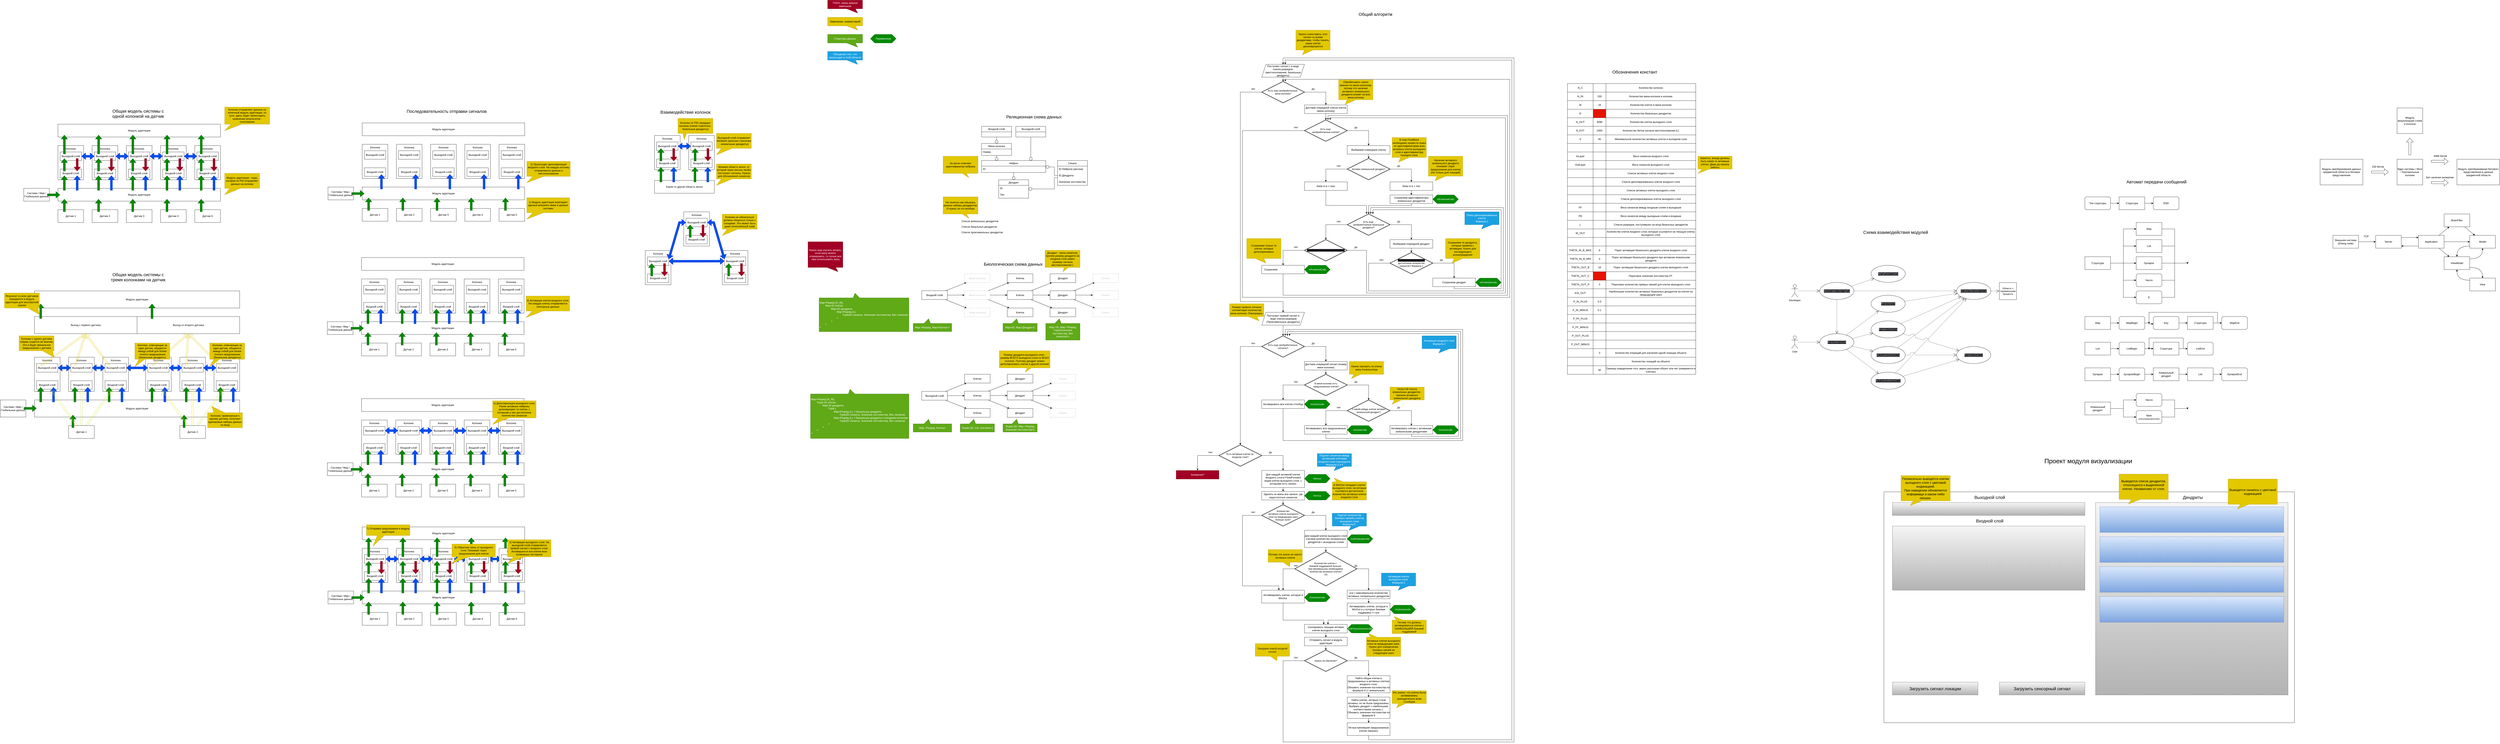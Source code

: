 <mxfile version="24.2.5" type="device">
  <diagram name="Страница — 1" id="8p1Uz8YI7RTSl8BpVR2G">
    <mxGraphModel dx="3628" dy="669" grid="1" gridSize="10" guides="1" tooltips="1" connect="1" arrows="1" fold="1" page="1" pageScale="1" pageWidth="827" pageHeight="1169" math="0" shadow="0">
      <root>
        <mxCell id="0" />
        <mxCell id="1" parent="0" />
        <mxCell id="PjvrXl3rkogxpj6VZjlV-363" value="" style="group" parent="1" vertex="1" connectable="0">
          <mxGeometry x="-340" y="2004" width="120" height="160" as="geometry" />
        </mxCell>
        <mxCell id="PjvrXl3rkogxpj6VZjlV-364" value="" style="rounded=0;whiteSpace=wrap;html=1;" parent="PjvrXl3rkogxpj6VZjlV-363" vertex="1">
          <mxGeometry width="120" height="160" as="geometry" />
        </mxCell>
        <mxCell id="PjvrXl3rkogxpj6VZjlV-365" value="Входной слой" style="rounded=0;whiteSpace=wrap;html=1;" parent="PjvrXl3rkogxpj6VZjlV-363" vertex="1">
          <mxGeometry x="10" y="110" width="100" height="40" as="geometry" />
        </mxCell>
        <mxCell id="PjvrXl3rkogxpj6VZjlV-366" value="Выходной слой" style="rounded=0;whiteSpace=wrap;html=1;" parent="PjvrXl3rkogxpj6VZjlV-363" vertex="1">
          <mxGeometry x="10" y="30" width="100" height="40" as="geometry" />
        </mxCell>
        <mxCell id="PjvrXl3rkogxpj6VZjlV-367" value="Колонка" style="text;html=1;align=center;verticalAlign=middle;whiteSpace=wrap;rounded=0;" parent="PjvrXl3rkogxpj6VZjlV-363" vertex="1">
          <mxGeometry x="30" width="60" height="30" as="geometry" />
        </mxCell>
        <mxCell id="rj6obpRWNUO_NealIb_T-120" value="" style="group" parent="1" vertex="1" connectable="0">
          <mxGeometry x="-1440" y="720" width="120" height="160" as="geometry" />
        </mxCell>
        <mxCell id="rj6obpRWNUO_NealIb_T-121" value="" style="rounded=0;whiteSpace=wrap;html=1;" parent="rj6obpRWNUO_NealIb_T-120" vertex="1">
          <mxGeometry width="120" height="160" as="geometry" />
        </mxCell>
        <mxCell id="rj6obpRWNUO_NealIb_T-122" value="Входной слой" style="rounded=0;whiteSpace=wrap;html=1;" parent="rj6obpRWNUO_NealIb_T-120" vertex="1">
          <mxGeometry x="10" y="110" width="100" height="40" as="geometry" />
        </mxCell>
        <mxCell id="rj6obpRWNUO_NealIb_T-123" value="Выходной слой" style="rounded=0;whiteSpace=wrap;html=1;" parent="rj6obpRWNUO_NealIb_T-120" vertex="1">
          <mxGeometry x="10" y="30" width="100" height="40" as="geometry" />
        </mxCell>
        <mxCell id="rj6obpRWNUO_NealIb_T-124" value="" style="shape=flexArrow;endArrow=classic;html=1;rounded=0;fillColor=#a20025;strokeColor=#6F0000;" parent="rj6obpRWNUO_NealIb_T-120" edge="1">
          <mxGeometry width="50" height="50" relative="1" as="geometry">
            <mxPoint x="90" y="60" as="sourcePoint" />
            <mxPoint x="90" y="120" as="targetPoint" />
          </mxGeometry>
        </mxCell>
        <mxCell id="rj6obpRWNUO_NealIb_T-125" value="" style="shape=flexArrow;endArrow=classic;html=1;rounded=0;fillColor=#008a00;strokeColor=#005700;" parent="rj6obpRWNUO_NealIb_T-120" edge="1">
          <mxGeometry width="50" height="50" relative="1" as="geometry">
            <mxPoint x="30" y="120" as="sourcePoint" />
            <mxPoint x="30" y="60" as="targetPoint" />
          </mxGeometry>
        </mxCell>
        <mxCell id="rj6obpRWNUO_NealIb_T-126" value="Колонка" style="text;html=1;align=center;verticalAlign=middle;whiteSpace=wrap;rounded=0;" parent="rj6obpRWNUO_NealIb_T-120" vertex="1">
          <mxGeometry x="30" width="60" height="30" as="geometry" />
        </mxCell>
        <mxCell id="rj6obpRWNUO_NealIb_T-42" value="" style="group" parent="1" vertex="1" connectable="0">
          <mxGeometry x="-1600" y="720" width="120" height="160" as="geometry" />
        </mxCell>
        <mxCell id="rj6obpRWNUO_NealIb_T-99" value="" style="group" parent="rj6obpRWNUO_NealIb_T-42" vertex="1" connectable="0">
          <mxGeometry width="120" height="160" as="geometry" />
        </mxCell>
        <mxCell id="rj6obpRWNUO_NealIb_T-100" value="" style="rounded=0;whiteSpace=wrap;html=1;" parent="rj6obpRWNUO_NealIb_T-99" vertex="1">
          <mxGeometry width="120" height="160" as="geometry" />
        </mxCell>
        <mxCell id="rj6obpRWNUO_NealIb_T-101" value="Входной слой" style="rounded=0;whiteSpace=wrap;html=1;" parent="rj6obpRWNUO_NealIb_T-99" vertex="1">
          <mxGeometry x="10" y="110" width="100" height="40" as="geometry" />
        </mxCell>
        <mxCell id="rj6obpRWNUO_NealIb_T-102" value="Выходной слой" style="rounded=0;whiteSpace=wrap;html=1;" parent="rj6obpRWNUO_NealIb_T-99" vertex="1">
          <mxGeometry x="10" y="30" width="100" height="40" as="geometry" />
        </mxCell>
        <mxCell id="rj6obpRWNUO_NealIb_T-103" value="" style="shape=flexArrow;endArrow=classic;html=1;rounded=0;fillColor=#a20025;strokeColor=#6F0000;" parent="rj6obpRWNUO_NealIb_T-99" edge="1">
          <mxGeometry width="50" height="50" relative="1" as="geometry">
            <mxPoint x="90" y="60" as="sourcePoint" />
            <mxPoint x="90" y="120" as="targetPoint" />
          </mxGeometry>
        </mxCell>
        <mxCell id="rj6obpRWNUO_NealIb_T-104" value="" style="shape=flexArrow;endArrow=classic;html=1;rounded=0;fillColor=#008a00;strokeColor=#005700;" parent="rj6obpRWNUO_NealIb_T-99" edge="1">
          <mxGeometry width="50" height="50" relative="1" as="geometry">
            <mxPoint x="30" y="120" as="sourcePoint" />
            <mxPoint x="30" y="60" as="targetPoint" />
          </mxGeometry>
        </mxCell>
        <mxCell id="rj6obpRWNUO_NealIb_T-105" value="Колонка" style="text;html=1;align=center;verticalAlign=middle;whiteSpace=wrap;rounded=0;" parent="rj6obpRWNUO_NealIb_T-99" vertex="1">
          <mxGeometry x="30" width="60" height="30" as="geometry" />
        </mxCell>
        <mxCell id="rj6obpRWNUO_NealIb_T-81" value="" style="shape=flexArrow;endArrow=classic;startArrow=classic;html=1;rounded=0;fillColor=#0050ef;strokeColor=#001DBC;" parent="rj6obpRWNUO_NealIb_T-42" edge="1">
          <mxGeometry width="100" height="100" relative="1" as="geometry">
            <mxPoint x="110" y="49.78" as="sourcePoint" />
            <mxPoint x="170" y="49.78" as="targetPoint" />
            <Array as="points">
              <mxPoint x="140" y="49.78" />
            </Array>
          </mxGeometry>
        </mxCell>
        <mxCell id="rj6obpRWNUO_NealIb_T-127" value="" style="group" parent="1" vertex="1" connectable="0">
          <mxGeometry x="-1280" y="720" width="120" height="160" as="geometry" />
        </mxCell>
        <mxCell id="rj6obpRWNUO_NealIb_T-128" value="" style="rounded=0;whiteSpace=wrap;html=1;" parent="rj6obpRWNUO_NealIb_T-127" vertex="1">
          <mxGeometry width="120" height="160" as="geometry" />
        </mxCell>
        <mxCell id="rj6obpRWNUO_NealIb_T-129" value="Входной слой" style="rounded=0;whiteSpace=wrap;html=1;" parent="rj6obpRWNUO_NealIb_T-127" vertex="1">
          <mxGeometry x="10" y="110" width="100" height="40" as="geometry" />
        </mxCell>
        <mxCell id="rj6obpRWNUO_NealIb_T-130" value="Выходной слой" style="rounded=0;whiteSpace=wrap;html=1;" parent="rj6obpRWNUO_NealIb_T-127" vertex="1">
          <mxGeometry x="10" y="30" width="100" height="40" as="geometry" />
        </mxCell>
        <mxCell id="rj6obpRWNUO_NealIb_T-131" value="" style="shape=flexArrow;endArrow=classic;html=1;rounded=0;fillColor=#a20025;strokeColor=#6F0000;" parent="rj6obpRWNUO_NealIb_T-127" edge="1">
          <mxGeometry width="50" height="50" relative="1" as="geometry">
            <mxPoint x="90" y="60" as="sourcePoint" />
            <mxPoint x="90" y="120" as="targetPoint" />
          </mxGeometry>
        </mxCell>
        <mxCell id="rj6obpRWNUO_NealIb_T-132" value="" style="shape=flexArrow;endArrow=classic;html=1;rounded=0;fillColor=#008a00;strokeColor=#005700;" parent="rj6obpRWNUO_NealIb_T-127" edge="1">
          <mxGeometry width="50" height="50" relative="1" as="geometry">
            <mxPoint x="30" y="120" as="sourcePoint" />
            <mxPoint x="30" y="60" as="targetPoint" />
          </mxGeometry>
        </mxCell>
        <mxCell id="rj6obpRWNUO_NealIb_T-133" value="Колонка" style="text;html=1;align=center;verticalAlign=middle;whiteSpace=wrap;rounded=0;" parent="rj6obpRWNUO_NealIb_T-127" vertex="1">
          <mxGeometry x="30" width="60" height="30" as="geometry" />
        </mxCell>
        <mxCell id="rj6obpRWNUO_NealIb_T-91" value="" style="group" parent="1" vertex="1" connectable="0">
          <mxGeometry x="-1920" y="720" width="120" height="160" as="geometry" />
        </mxCell>
        <mxCell id="rj6obpRWNUO_NealIb_T-28" value="" style="rounded=0;whiteSpace=wrap;html=1;" parent="rj6obpRWNUO_NealIb_T-91" vertex="1">
          <mxGeometry width="120" height="160" as="geometry" />
        </mxCell>
        <mxCell id="rj6obpRWNUO_NealIb_T-18" value="Входной слой" style="rounded=0;whiteSpace=wrap;html=1;" parent="rj6obpRWNUO_NealIb_T-91" vertex="1">
          <mxGeometry x="10" y="110" width="100" height="40" as="geometry" />
        </mxCell>
        <mxCell id="rj6obpRWNUO_NealIb_T-19" value="Выходной слой" style="rounded=0;whiteSpace=wrap;html=1;" parent="rj6obpRWNUO_NealIb_T-91" vertex="1">
          <mxGeometry x="10" y="30" width="100" height="40" as="geometry" />
        </mxCell>
        <mxCell id="rj6obpRWNUO_NealIb_T-20" value="" style="shape=flexArrow;endArrow=classic;html=1;rounded=0;fillColor=#a20025;strokeColor=#6F0000;" parent="rj6obpRWNUO_NealIb_T-91" edge="1">
          <mxGeometry width="50" height="50" relative="1" as="geometry">
            <mxPoint x="90" y="60" as="sourcePoint" />
            <mxPoint x="90" y="120" as="targetPoint" />
          </mxGeometry>
        </mxCell>
        <mxCell id="rj6obpRWNUO_NealIb_T-21" value="" style="shape=flexArrow;endArrow=classic;html=1;rounded=0;fillColor=#008a00;strokeColor=#005700;" parent="rj6obpRWNUO_NealIb_T-91" edge="1">
          <mxGeometry width="50" height="50" relative="1" as="geometry">
            <mxPoint x="30" y="120" as="sourcePoint" />
            <mxPoint x="30" y="60" as="targetPoint" />
          </mxGeometry>
        </mxCell>
        <mxCell id="rj6obpRWNUO_NealIb_T-29" value="Колонка" style="text;html=1;align=center;verticalAlign=middle;whiteSpace=wrap;rounded=0;" parent="rj6obpRWNUO_NealIb_T-91" vertex="1">
          <mxGeometry x="30" width="60" height="30" as="geometry" />
        </mxCell>
        <mxCell id="rj6obpRWNUO_NealIb_T-1" value="Ядро системы / Мозг / Кортикальные колонки" style="rounded=0;whiteSpace=wrap;html=1;" parent="1" vertex="1">
          <mxGeometry x="9020" y="784" width="120" height="120" as="geometry" />
        </mxCell>
        <mxCell id="rj6obpRWNUO_NealIb_T-2" value="" style="shape=flexArrow;endArrow=classic;html=1;rounded=0;" parent="1" edge="1">
          <mxGeometry width="50" height="50" relative="1" as="geometry">
            <mxPoint x="8900" y="844" as="sourcePoint" />
            <mxPoint x="8980" y="843.5" as="targetPoint" />
          </mxGeometry>
        </mxCell>
        <mxCell id="rj6obpRWNUO_NealIb_T-3" value="150 битов" style="text;html=1;align=center;verticalAlign=middle;resizable=0;points=[];autosize=1;strokeColor=none;fillColor=none;" parent="1" vertex="1">
          <mxGeometry x="8890" y="804" width="80" height="30" as="geometry" />
        </mxCell>
        <mxCell id="rj6obpRWNUO_NealIb_T-4" value="Модуль преобразования данных предметной области в битовое представление" style="rounded=0;whiteSpace=wrap;html=1;" parent="1" vertex="1">
          <mxGeometry x="8660" y="784" width="200" height="120" as="geometry" />
        </mxCell>
        <mxCell id="rj6obpRWNUO_NealIb_T-5" value="" style="shape=flexArrow;endArrow=classic;html=1;rounded=0;" parent="1" edge="1">
          <mxGeometry width="50" height="50" relative="1" as="geometry">
            <mxPoint x="9180" y="793.5" as="sourcePoint" />
            <mxPoint x="9260" y="794" as="targetPoint" />
          </mxGeometry>
        </mxCell>
        <mxCell id="rj6obpRWNUO_NealIb_T-6" value="&amp;nbsp;4096 битов" style="text;html=1;align=center;verticalAlign=middle;resizable=0;points=[];autosize=1;strokeColor=none;fillColor=none;" parent="1" vertex="1">
          <mxGeometry x="9175" y="754" width="90" height="30" as="geometry" />
        </mxCell>
        <mxCell id="rj6obpRWNUO_NealIb_T-7" value="Модуль преобразования битового представления в данные предметной области" style="rounded=0;whiteSpace=wrap;html=1;" parent="1" vertex="1">
          <mxGeometry x="9300" y="784" width="200" height="120" as="geometry" />
        </mxCell>
        <mxCell id="rj6obpRWNUO_NealIb_T-8" value="" style="shape=flexArrow;endArrow=classic;html=1;rounded=0;" parent="1" edge="1">
          <mxGeometry width="50" height="50" relative="1" as="geometry">
            <mxPoint x="9180" y="893.5" as="sourcePoint" />
            <mxPoint x="9260" y="894" as="targetPoint" />
          </mxGeometry>
        </mxCell>
        <mxCell id="rj6obpRWNUO_NealIb_T-9" value="Бит наличия аномалии" style="text;html=1;align=center;verticalAlign=middle;resizable=0;points=[];autosize=1;strokeColor=none;fillColor=none;" parent="1" vertex="1">
          <mxGeometry x="9145" y="854" width="150" height="30" as="geometry" />
        </mxCell>
        <mxCell id="rj6obpRWNUO_NealIb_T-10" value="Модуль визуализации слоев и колонок" style="rounded=0;whiteSpace=wrap;html=1;" parent="1" vertex="1">
          <mxGeometry x="9020" y="544" width="120" height="120" as="geometry" />
        </mxCell>
        <mxCell id="rj6obpRWNUO_NealIb_T-12" value="" style="shape=flexArrow;endArrow=classic;html=1;rounded=0;" parent="1" edge="1">
          <mxGeometry width="50" height="50" relative="1" as="geometry">
            <mxPoint x="9079.71" y="764" as="sourcePoint" />
            <mxPoint x="9080" y="684" as="targetPoint" />
            <Array as="points">
              <mxPoint x="9080" y="764" />
            </Array>
          </mxGeometry>
        </mxCell>
        <mxCell id="rj6obpRWNUO_NealIb_T-13" value="Датчик 1" style="rounded=0;whiteSpace=wrap;html=1;" parent="1" vertex="1">
          <mxGeometry x="-1920" y="1020" width="120" height="60" as="geometry" />
        </mxCell>
        <mxCell id="rj6obpRWNUO_NealIb_T-14" value="Датчик 2" style="rounded=0;whiteSpace=wrap;html=1;" parent="1" vertex="1">
          <mxGeometry x="-1760" y="1020" width="120" height="60" as="geometry" />
        </mxCell>
        <mxCell id="rj6obpRWNUO_NealIb_T-15" value="Датчик 3" style="rounded=0;whiteSpace=wrap;html=1;" parent="1" vertex="1">
          <mxGeometry x="-1600" y="1020" width="120" height="60" as="geometry" />
        </mxCell>
        <mxCell id="rj6obpRWNUO_NealIb_T-16" value="Датчик 4" style="rounded=0;whiteSpace=wrap;html=1;" parent="1" vertex="1">
          <mxGeometry x="-1440" y="1020" width="120" height="60" as="geometry" />
        </mxCell>
        <mxCell id="rj6obpRWNUO_NealIb_T-17" value="Датчик 5" style="rounded=0;whiteSpace=wrap;html=1;" parent="1" vertex="1">
          <mxGeometry x="-1280" y="1020" width="120" height="60" as="geometry" />
        </mxCell>
        <mxCell id="rj6obpRWNUO_NealIb_T-22" value="Модуль адаптации" style="rounded=0;whiteSpace=wrap;html=1;" parent="1" vertex="1">
          <mxGeometry x="-1920" y="920" width="760" height="60" as="geometry" />
        </mxCell>
        <mxCell id="rj6obpRWNUO_NealIb_T-23" value="" style="shape=flexArrow;endArrow=classic;html=1;rounded=0;fillColor=#008a00;strokeColor=#005700;" parent="1" edge="1">
          <mxGeometry width="50" height="50" relative="1" as="geometry">
            <mxPoint x="-1890" y="1030" as="sourcePoint" />
            <mxPoint x="-1890" y="970" as="targetPoint" />
          </mxGeometry>
        </mxCell>
        <mxCell id="rj6obpRWNUO_NealIb_T-24" value="" style="shape=flexArrow;endArrow=classic;html=1;rounded=0;fillColor=#008a00;strokeColor=#005700;" parent="1" edge="1">
          <mxGeometry width="50" height="50" relative="1" as="geometry">
            <mxPoint x="-1730" y="1030" as="sourcePoint" />
            <mxPoint x="-1730" y="970" as="targetPoint" />
          </mxGeometry>
        </mxCell>
        <mxCell id="rj6obpRWNUO_NealIb_T-25" value="" style="shape=flexArrow;endArrow=classic;html=1;rounded=0;fillColor=#008a00;strokeColor=#005700;" parent="1" edge="1">
          <mxGeometry width="50" height="50" relative="1" as="geometry">
            <mxPoint x="-1570" y="1030" as="sourcePoint" />
            <mxPoint x="-1570" y="970" as="targetPoint" />
          </mxGeometry>
        </mxCell>
        <mxCell id="rj6obpRWNUO_NealIb_T-26" value="" style="shape=flexArrow;endArrow=classic;html=1;rounded=0;fillColor=#008a00;strokeColor=#005700;" parent="1" edge="1">
          <mxGeometry width="50" height="50" relative="1" as="geometry">
            <mxPoint x="-1410" y="1030" as="sourcePoint" />
            <mxPoint x="-1410" y="970" as="targetPoint" />
          </mxGeometry>
        </mxCell>
        <mxCell id="rj6obpRWNUO_NealIb_T-27" value="" style="shape=flexArrow;endArrow=classic;html=1;rounded=0;fillColor=#008a00;strokeColor=#005700;" parent="1" edge="1">
          <mxGeometry width="50" height="50" relative="1" as="geometry">
            <mxPoint x="-1250" y="1030" as="sourcePoint" />
            <mxPoint x="-1250" y="970" as="targetPoint" />
          </mxGeometry>
        </mxCell>
        <mxCell id="rj6obpRWNUO_NealIb_T-32" value="" style="shape=flexArrow;endArrow=classic;html=1;rounded=0;fillColor=#008a00;strokeColor=#005700;entryX=0.2;entryY=0.75;entryDx=0;entryDy=0;entryPerimeter=0;" parent="1" target="rj6obpRWNUO_NealIb_T-18" edge="1">
          <mxGeometry width="50" height="50" relative="1" as="geometry">
            <mxPoint x="-1890" y="930" as="sourcePoint" />
            <mxPoint x="-1890" y="870" as="targetPoint" />
          </mxGeometry>
        </mxCell>
        <mxCell id="rj6obpRWNUO_NealIb_T-50" value="" style="shape=flexArrow;endArrow=classic;html=1;rounded=0;fillColor=#008a00;strokeColor=#005700;entryX=0.2;entryY=0.75;entryDx=0;entryDy=0;entryPerimeter=0;" parent="1" edge="1">
          <mxGeometry width="50" height="50" relative="1" as="geometry">
            <mxPoint x="-1570" y="930" as="sourcePoint" />
            <mxPoint x="-1570" y="860" as="targetPoint" />
          </mxGeometry>
        </mxCell>
        <mxCell id="rj6obpRWNUO_NealIb_T-69" value="" style="shape=flexArrow;endArrow=classic;html=1;rounded=0;fillColor=#008a00;strokeColor=#005700;entryX=0.2;entryY=0.75;entryDx=0;entryDy=0;entryPerimeter=0;" parent="1" edge="1">
          <mxGeometry width="50" height="50" relative="1" as="geometry">
            <mxPoint x="-1410" y="930" as="sourcePoint" />
            <mxPoint x="-1410" y="860" as="targetPoint" />
          </mxGeometry>
        </mxCell>
        <mxCell id="rj6obpRWNUO_NealIb_T-78" value="" style="shape=flexArrow;endArrow=classic;html=1;rounded=0;fillColor=#008a00;strokeColor=#005700;entryX=0.2;entryY=0.75;entryDx=0;entryDy=0;entryPerimeter=0;" parent="1" edge="1">
          <mxGeometry width="50" height="50" relative="1" as="geometry">
            <mxPoint x="-1250" y="930" as="sourcePoint" />
            <mxPoint x="-1250" y="860" as="targetPoint" />
          </mxGeometry>
        </mxCell>
        <mxCell id="rj6obpRWNUO_NealIb_T-82" value="" style="shape=flexArrow;endArrow=classic;startArrow=classic;html=1;rounded=0;fillColor=#0050ef;strokeColor=#001DBC;" parent="1" edge="1">
          <mxGeometry width="100" height="100" relative="1" as="geometry">
            <mxPoint x="-1330" y="770" as="sourcePoint" />
            <mxPoint x="-1270" y="770" as="targetPoint" />
            <Array as="points">
              <mxPoint x="-1300" y="770" />
            </Array>
          </mxGeometry>
        </mxCell>
        <mxCell id="rj6obpRWNUO_NealIb_T-84" value="Модуль адаптации" style="rounded=0;whiteSpace=wrap;html=1;" parent="1" vertex="1">
          <mxGeometry x="-1920" y="620" width="760" height="60" as="geometry" />
        </mxCell>
        <mxCell id="rj6obpRWNUO_NealIb_T-85" value="" style="shape=flexArrow;endArrow=classic;html=1;rounded=0;fillColor=#008a00;strokeColor=#005700;entryX=0.118;entryY=0.833;entryDx=0;entryDy=0;entryPerimeter=0;" parent="1" edge="1">
          <mxGeometry width="50" height="50" relative="1" as="geometry">
            <mxPoint x="-1889.68" y="760" as="sourcePoint" />
            <mxPoint x="-1890.0" y="669.98" as="targetPoint" />
          </mxGeometry>
        </mxCell>
        <mxCell id="rj6obpRWNUO_NealIb_T-87" value="" style="shape=flexArrow;endArrow=classic;html=1;rounded=0;fillColor=#008a00;strokeColor=#005700;entryX=0.118;entryY=0.833;entryDx=0;entryDy=0;entryPerimeter=0;" parent="1" edge="1">
          <mxGeometry width="50" height="50" relative="1" as="geometry">
            <mxPoint x="-1569.68" y="760" as="sourcePoint" />
            <mxPoint x="-1569.68" y="670" as="targetPoint" />
          </mxGeometry>
        </mxCell>
        <mxCell id="rj6obpRWNUO_NealIb_T-88" value="" style="shape=flexArrow;endArrow=classic;html=1;rounded=0;fillColor=#008a00;strokeColor=#005700;entryX=0.118;entryY=0.833;entryDx=0;entryDy=0;entryPerimeter=0;" parent="1" edge="1">
          <mxGeometry width="50" height="50" relative="1" as="geometry">
            <mxPoint x="-1409.68" y="760" as="sourcePoint" />
            <mxPoint x="-1409.68" y="670" as="targetPoint" />
          </mxGeometry>
        </mxCell>
        <mxCell id="rj6obpRWNUO_NealIb_T-89" value="" style="shape=flexArrow;endArrow=classic;html=1;rounded=0;fillColor=#008a00;strokeColor=#005700;entryX=0.118;entryY=0.833;entryDx=0;entryDy=0;entryPerimeter=0;" parent="1" edge="1">
          <mxGeometry width="50" height="50" relative="1" as="geometry">
            <mxPoint x="-1249.68" y="760" as="sourcePoint" />
            <mxPoint x="-1249.68" y="670" as="targetPoint" />
          </mxGeometry>
        </mxCell>
        <mxCell id="rj6obpRWNUO_NealIb_T-92" value="" style="group" parent="1" vertex="1" connectable="0">
          <mxGeometry x="-1760" y="720" width="120" height="160" as="geometry" />
        </mxCell>
        <mxCell id="rj6obpRWNUO_NealIb_T-93" value="" style="rounded=0;whiteSpace=wrap;html=1;" parent="rj6obpRWNUO_NealIb_T-92" vertex="1">
          <mxGeometry width="120" height="160" as="geometry" />
        </mxCell>
        <mxCell id="rj6obpRWNUO_NealIb_T-94" value="Входной слой" style="rounded=0;whiteSpace=wrap;html=1;" parent="rj6obpRWNUO_NealIb_T-92" vertex="1">
          <mxGeometry x="10" y="110" width="100" height="40" as="geometry" />
        </mxCell>
        <mxCell id="rj6obpRWNUO_NealIb_T-95" value="Выходной слой" style="rounded=0;whiteSpace=wrap;html=1;" parent="rj6obpRWNUO_NealIb_T-92" vertex="1">
          <mxGeometry x="10" y="30" width="100" height="40" as="geometry" />
        </mxCell>
        <mxCell id="rj6obpRWNUO_NealIb_T-96" value="" style="shape=flexArrow;endArrow=classic;html=1;rounded=0;fillColor=#a20025;strokeColor=#6F0000;" parent="rj6obpRWNUO_NealIb_T-92" edge="1">
          <mxGeometry width="50" height="50" relative="1" as="geometry">
            <mxPoint x="90" y="60" as="sourcePoint" />
            <mxPoint x="90" y="120" as="targetPoint" />
          </mxGeometry>
        </mxCell>
        <mxCell id="rj6obpRWNUO_NealIb_T-97" value="" style="shape=flexArrow;endArrow=classic;html=1;rounded=0;fillColor=#008a00;strokeColor=#005700;" parent="rj6obpRWNUO_NealIb_T-92" edge="1">
          <mxGeometry width="50" height="50" relative="1" as="geometry">
            <mxPoint x="30" y="120" as="sourcePoint" />
            <mxPoint x="30" y="60" as="targetPoint" />
          </mxGeometry>
        </mxCell>
        <mxCell id="rj6obpRWNUO_NealIb_T-98" value="Колонка" style="text;html=1;align=center;verticalAlign=middle;whiteSpace=wrap;rounded=0;" parent="rj6obpRWNUO_NealIb_T-92" vertex="1">
          <mxGeometry x="30" width="60" height="30" as="geometry" />
        </mxCell>
        <mxCell id="rj6obpRWNUO_NealIb_T-80" value="" style="shape=flexArrow;endArrow=classic;startArrow=classic;html=1;rounded=0;fillColor=#0050ef;strokeColor=#001DBC;" parent="1" edge="1">
          <mxGeometry width="100" height="100" relative="1" as="geometry">
            <mxPoint x="-1650" y="770" as="sourcePoint" />
            <mxPoint x="-1590" y="770" as="targetPoint" />
            <Array as="points">
              <mxPoint x="-1620" y="770" />
            </Array>
          </mxGeometry>
        </mxCell>
        <mxCell id="rj6obpRWNUO_NealIb_T-79" value="" style="shape=flexArrow;endArrow=classic;startArrow=classic;html=1;rounded=0;fillColor=#0050ef;strokeColor=#001DBC;" parent="1" edge="1">
          <mxGeometry width="100" height="100" relative="1" as="geometry">
            <mxPoint x="-1810" y="770" as="sourcePoint" />
            <mxPoint x="-1750" y="770" as="targetPoint" />
            <Array as="points">
              <mxPoint x="-1780" y="770" />
            </Array>
          </mxGeometry>
        </mxCell>
        <mxCell id="rj6obpRWNUO_NealIb_T-41" value="" style="shape=flexArrow;endArrow=classic;html=1;rounded=0;fillColor=#008a00;strokeColor=#005700;entryX=0.2;entryY=0.75;entryDx=0;entryDy=0;entryPerimeter=0;" parent="1" edge="1">
          <mxGeometry width="50" height="50" relative="1" as="geometry">
            <mxPoint x="-1730" y="930" as="sourcePoint" />
            <mxPoint x="-1730" y="860" as="targetPoint" />
          </mxGeometry>
        </mxCell>
        <mxCell id="rj6obpRWNUO_NealIb_T-135" value="Колонки отправляют данные на конечный модуль адаптации, по сути, здесь будет происходить сравнение результатов - голосование" style="shape=callout;whiteSpace=wrap;html=1;perimeter=calloutPerimeter;fillColor=#e3c800;fontColor=#000000;strokeColor=#B09500;position2=0;size=30;position=0.14;base=50;" parent="1" vertex="1">
          <mxGeometry x="-1140" y="540" width="210" height="110" as="geometry" />
        </mxCell>
        <mxCell id="rj6obpRWNUO_NealIb_T-136" value="Модуль адаптации - нода, которая по PID отправляет данные на колонку" style="shape=callout;whiteSpace=wrap;html=1;perimeter=calloutPerimeter;fillColor=#e3c800;fontColor=#000000;strokeColor=#B09500;position2=0;size=30;position=0.14;base=50;" parent="1" vertex="1">
          <mxGeometry x="-1140" y="850" width="163" height="100" as="geometry" />
        </mxCell>
        <mxCell id="rj6obpRWNUO_NealIb_T-138" value="" style="group" parent="1" vertex="1" connectable="0">
          <mxGeometry x="870" y="673" width="120" height="160" as="geometry" />
        </mxCell>
        <mxCell id="rj6obpRWNUO_NealIb_T-139" value="" style="rounded=0;whiteSpace=wrap;html=1;" parent="rj6obpRWNUO_NealIb_T-138" vertex="1">
          <mxGeometry width="120" height="160" as="geometry" />
        </mxCell>
        <mxCell id="rj6obpRWNUO_NealIb_T-140" value="Входной слой" style="rounded=0;whiteSpace=wrap;html=1;" parent="rj6obpRWNUO_NealIb_T-138" vertex="1">
          <mxGeometry x="10" y="110" width="100" height="40" as="geometry" />
        </mxCell>
        <mxCell id="rj6obpRWNUO_NealIb_T-141" value="Выходной слой" style="rounded=0;whiteSpace=wrap;html=1;" parent="rj6obpRWNUO_NealIb_T-138" vertex="1">
          <mxGeometry x="10" y="30" width="100" height="40" as="geometry" />
        </mxCell>
        <mxCell id="rj6obpRWNUO_NealIb_T-142" value="" style="shape=flexArrow;endArrow=classic;html=1;rounded=0;fillColor=#a20025;strokeColor=#6F0000;" parent="rj6obpRWNUO_NealIb_T-138" edge="1">
          <mxGeometry width="50" height="50" relative="1" as="geometry">
            <mxPoint x="90" y="60" as="sourcePoint" />
            <mxPoint x="90" y="120" as="targetPoint" />
          </mxGeometry>
        </mxCell>
        <mxCell id="rj6obpRWNUO_NealIb_T-143" value="" style="shape=flexArrow;endArrow=classic;html=1;rounded=0;fillColor=#008a00;strokeColor=#005700;" parent="rj6obpRWNUO_NealIb_T-138" edge="1">
          <mxGeometry width="50" height="50" relative="1" as="geometry">
            <mxPoint x="30" y="120" as="sourcePoint" />
            <mxPoint x="30" y="60" as="targetPoint" />
          </mxGeometry>
        </mxCell>
        <mxCell id="rj6obpRWNUO_NealIb_T-144" value="Колонка" style="text;html=1;align=center;verticalAlign=middle;whiteSpace=wrap;rounded=0;" parent="rj6obpRWNUO_NealIb_T-138" vertex="1">
          <mxGeometry x="30" width="60" height="30" as="geometry" />
        </mxCell>
        <mxCell id="rj6obpRWNUO_NealIb_T-145" value="" style="group" parent="1" vertex="1" connectable="0">
          <mxGeometry x="1030" y="673" width="120" height="160" as="geometry" />
        </mxCell>
        <mxCell id="rj6obpRWNUO_NealIb_T-146" value="" style="rounded=0;whiteSpace=wrap;html=1;" parent="rj6obpRWNUO_NealIb_T-145" vertex="1">
          <mxGeometry width="120" height="160" as="geometry" />
        </mxCell>
        <mxCell id="rj6obpRWNUO_NealIb_T-147" value="Входной слой" style="rounded=0;whiteSpace=wrap;html=1;" parent="rj6obpRWNUO_NealIb_T-145" vertex="1">
          <mxGeometry x="10" y="110" width="100" height="40" as="geometry" />
        </mxCell>
        <mxCell id="rj6obpRWNUO_NealIb_T-148" value="Выходной слой" style="rounded=0;whiteSpace=wrap;html=1;" parent="rj6obpRWNUO_NealIb_T-145" vertex="1">
          <mxGeometry x="10" y="30" width="100" height="40" as="geometry" />
        </mxCell>
        <mxCell id="rj6obpRWNUO_NealIb_T-149" value="" style="shape=flexArrow;endArrow=classic;html=1;rounded=0;fillColor=#a20025;strokeColor=#6F0000;" parent="rj6obpRWNUO_NealIb_T-145" edge="1">
          <mxGeometry width="50" height="50" relative="1" as="geometry">
            <mxPoint x="90" y="60" as="sourcePoint" />
            <mxPoint x="90" y="120" as="targetPoint" />
          </mxGeometry>
        </mxCell>
        <mxCell id="rj6obpRWNUO_NealIb_T-150" value="" style="shape=flexArrow;endArrow=classic;html=1;rounded=0;fillColor=#008a00;strokeColor=#005700;" parent="rj6obpRWNUO_NealIb_T-145" edge="1">
          <mxGeometry width="50" height="50" relative="1" as="geometry">
            <mxPoint x="30" y="120" as="sourcePoint" />
            <mxPoint x="30" y="60" as="targetPoint" />
          </mxGeometry>
        </mxCell>
        <mxCell id="rj6obpRWNUO_NealIb_T-151" value="Колонка" style="text;html=1;align=center;verticalAlign=middle;whiteSpace=wrap;rounded=0;" parent="rj6obpRWNUO_NealIb_T-145" vertex="1">
          <mxGeometry x="30" width="60" height="30" as="geometry" />
        </mxCell>
        <mxCell id="rj6obpRWNUO_NealIb_T-152" value="" style="shape=flexArrow;endArrow=classic;startArrow=classic;html=1;rounded=0;fillColor=#0050ef;strokeColor=#001DBC;" parent="1" edge="1">
          <mxGeometry width="100" height="100" relative="1" as="geometry">
            <mxPoint x="980" y="723" as="sourcePoint" />
            <mxPoint x="1040" y="723" as="targetPoint" />
            <Array as="points">
              <mxPoint x="1010" y="723" />
            </Array>
          </mxGeometry>
        </mxCell>
        <mxCell id="rj6obpRWNUO_NealIb_T-153" value="Колонки по PID передают сигналы (синяя стрелочка - базальные дендриты)" style="shape=callout;whiteSpace=wrap;html=1;perimeter=calloutPerimeter;fillColor=#e3c800;fontColor=#000000;strokeColor=#B09500;position2=0.18;size=30;position=0.14;base=17;" parent="1" vertex="1">
          <mxGeometry x="980" y="593" width="163" height="100" as="geometry" />
        </mxCell>
        <mxCell id="rj6obpRWNUO_NealIb_T-154" value="Выходной слой отправляет feedback (красная стрелочка - апикальные дендриты)" style="shape=callout;whiteSpace=wrap;html=1;perimeter=calloutPerimeter;fillColor=#e3c800;fontColor=#000000;strokeColor=#B09500;position2=0;size=30;position=0.14;base=50;" parent="1" vertex="1">
          <mxGeometry x="1160" y="663" width="163" height="100" as="geometry" />
        </mxCell>
        <mxCell id="rj6obpRWNUO_NealIb_T-189" value="" style="group" parent="1" vertex="1" connectable="0">
          <mxGeometry x="827" y="1211" width="120" height="160" as="geometry" />
        </mxCell>
        <mxCell id="rj6obpRWNUO_NealIb_T-190" value="" style="rounded=0;whiteSpace=wrap;html=1;" parent="rj6obpRWNUO_NealIb_T-189" vertex="1">
          <mxGeometry width="120" height="160" as="geometry" />
        </mxCell>
        <mxCell id="rj6obpRWNUO_NealIb_T-191" value="Входной слой" style="rounded=0;whiteSpace=wrap;html=1;" parent="rj6obpRWNUO_NealIb_T-189" vertex="1">
          <mxGeometry x="10" y="110" width="100" height="40" as="geometry" />
        </mxCell>
        <mxCell id="rj6obpRWNUO_NealIb_T-192" value="Выходной слой" style="rounded=0;whiteSpace=wrap;html=1;" parent="rj6obpRWNUO_NealIb_T-189" vertex="1">
          <mxGeometry x="10" y="30" width="100" height="40" as="geometry" />
        </mxCell>
        <mxCell id="rj6obpRWNUO_NealIb_T-193" value="" style="shape=flexArrow;endArrow=classic;html=1;rounded=0;fillColor=#a20025;strokeColor=#6F0000;" parent="rj6obpRWNUO_NealIb_T-189" edge="1">
          <mxGeometry width="50" height="50" relative="1" as="geometry">
            <mxPoint x="90" y="60" as="sourcePoint" />
            <mxPoint x="90" y="120" as="targetPoint" />
          </mxGeometry>
        </mxCell>
        <mxCell id="rj6obpRWNUO_NealIb_T-194" value="" style="shape=flexArrow;endArrow=classic;html=1;rounded=0;fillColor=#008a00;strokeColor=#005700;" parent="rj6obpRWNUO_NealIb_T-189" edge="1">
          <mxGeometry width="50" height="50" relative="1" as="geometry">
            <mxPoint x="30" y="120" as="sourcePoint" />
            <mxPoint x="30" y="60" as="targetPoint" />
          </mxGeometry>
        </mxCell>
        <mxCell id="rj6obpRWNUO_NealIb_T-195" value="Колонка" style="text;html=1;align=center;verticalAlign=middle;whiteSpace=wrap;rounded=0;" parent="rj6obpRWNUO_NealIb_T-189" vertex="1">
          <mxGeometry x="30" width="60" height="30" as="geometry" />
        </mxCell>
        <mxCell id="rj6obpRWNUO_NealIb_T-196" value="" style="group" parent="1" vertex="1" connectable="0">
          <mxGeometry x="1007" y="1030" width="120" height="160" as="geometry" />
        </mxCell>
        <mxCell id="rj6obpRWNUO_NealIb_T-197" value="" style="rounded=0;whiteSpace=wrap;html=1;" parent="rj6obpRWNUO_NealIb_T-196" vertex="1">
          <mxGeometry width="120" height="160" as="geometry" />
        </mxCell>
        <mxCell id="rj6obpRWNUO_NealIb_T-198" value="Входной слой" style="rounded=0;whiteSpace=wrap;html=1;" parent="rj6obpRWNUO_NealIb_T-196" vertex="1">
          <mxGeometry x="10" y="110" width="100" height="40" as="geometry" />
        </mxCell>
        <mxCell id="rj6obpRWNUO_NealIb_T-199" value="Выходной слой" style="rounded=0;whiteSpace=wrap;html=1;" parent="rj6obpRWNUO_NealIb_T-196" vertex="1">
          <mxGeometry x="10" y="30" width="100" height="40" as="geometry" />
        </mxCell>
        <mxCell id="rj6obpRWNUO_NealIb_T-200" value="" style="shape=flexArrow;endArrow=classic;html=1;rounded=0;fillColor=#a20025;strokeColor=#6F0000;" parent="rj6obpRWNUO_NealIb_T-196" edge="1">
          <mxGeometry width="50" height="50" relative="1" as="geometry">
            <mxPoint x="90" y="60" as="sourcePoint" />
            <mxPoint x="90" y="120" as="targetPoint" />
          </mxGeometry>
        </mxCell>
        <mxCell id="rj6obpRWNUO_NealIb_T-201" value="" style="shape=flexArrow;endArrow=classic;html=1;rounded=0;fillColor=#008a00;strokeColor=#005700;" parent="rj6obpRWNUO_NealIb_T-196" edge="1">
          <mxGeometry width="50" height="50" relative="1" as="geometry">
            <mxPoint x="30" y="120" as="sourcePoint" />
            <mxPoint x="30" y="60" as="targetPoint" />
          </mxGeometry>
        </mxCell>
        <mxCell id="rj6obpRWNUO_NealIb_T-202" value="Колонка" style="text;html=1;align=center;verticalAlign=middle;whiteSpace=wrap;rounded=0;" parent="rj6obpRWNUO_NealIb_T-196" vertex="1">
          <mxGeometry x="30" width="60" height="30" as="geometry" />
        </mxCell>
        <mxCell id="rj6obpRWNUO_NealIb_T-204" value="" style="shape=flexArrow;endArrow=classic;startArrow=classic;html=1;rounded=0;fillColor=#0050ef;strokeColor=#001DBC;exitX=1;exitY=0.25;exitDx=0;exitDy=0;" parent="1" source="rj6obpRWNUO_NealIb_T-192" edge="1">
          <mxGeometry width="100" height="100" relative="1" as="geometry">
            <mxPoint x="957" y="1080" as="sourcePoint" />
            <mxPoint x="1017" y="1080" as="targetPoint" />
            <Array as="points">
              <mxPoint x="987" y="1080" />
            </Array>
          </mxGeometry>
        </mxCell>
        <mxCell id="rj6obpRWNUO_NealIb_T-181" value="" style="group" parent="1" vertex="1" connectable="0">
          <mxGeometry x="1187" y="1211" width="120" height="160" as="geometry" />
        </mxCell>
        <mxCell id="rj6obpRWNUO_NealIb_T-182" value="" style="rounded=0;whiteSpace=wrap;html=1;" parent="rj6obpRWNUO_NealIb_T-181" vertex="1">
          <mxGeometry width="120" height="160" as="geometry" />
        </mxCell>
        <mxCell id="rj6obpRWNUO_NealIb_T-183" value="Входной слой" style="rounded=0;whiteSpace=wrap;html=1;" parent="rj6obpRWNUO_NealIb_T-181" vertex="1">
          <mxGeometry x="10" y="110" width="100" height="40" as="geometry" />
        </mxCell>
        <mxCell id="rj6obpRWNUO_NealIb_T-184" value="Выходной слой" style="rounded=0;whiteSpace=wrap;html=1;" parent="rj6obpRWNUO_NealIb_T-181" vertex="1">
          <mxGeometry x="10" y="30" width="100" height="40" as="geometry" />
        </mxCell>
        <mxCell id="rj6obpRWNUO_NealIb_T-185" value="" style="shape=flexArrow;endArrow=classic;html=1;rounded=0;fillColor=#a20025;strokeColor=#6F0000;" parent="rj6obpRWNUO_NealIb_T-181" edge="1">
          <mxGeometry width="50" height="50" relative="1" as="geometry">
            <mxPoint x="90" y="60" as="sourcePoint" />
            <mxPoint x="90" y="120" as="targetPoint" />
          </mxGeometry>
        </mxCell>
        <mxCell id="rj6obpRWNUO_NealIb_T-186" value="" style="shape=flexArrow;endArrow=classic;html=1;rounded=0;fillColor=#008a00;strokeColor=#005700;" parent="rj6obpRWNUO_NealIb_T-181" edge="1">
          <mxGeometry width="50" height="50" relative="1" as="geometry">
            <mxPoint x="30" y="120" as="sourcePoint" />
            <mxPoint x="30" y="60" as="targetPoint" />
          </mxGeometry>
        </mxCell>
        <mxCell id="rj6obpRWNUO_NealIb_T-187" value="Колонка" style="text;html=1;align=center;verticalAlign=middle;whiteSpace=wrap;rounded=0;" parent="rj6obpRWNUO_NealIb_T-181" vertex="1">
          <mxGeometry x="30" width="60" height="30" as="geometry" />
        </mxCell>
        <mxCell id="rj6obpRWNUO_NealIb_T-188" value="" style="shape=flexArrow;endArrow=classic;startArrow=classic;html=1;rounded=0;fillColor=#0050ef;strokeColor=#001DBC;exitX=1;exitY=0.5;exitDx=0;exitDy=0;" parent="1" source="rj6obpRWNUO_NealIb_T-192" edge="1">
          <mxGeometry width="100" height="100" relative="1" as="geometry">
            <mxPoint x="1137" y="1260.78" as="sourcePoint" />
            <mxPoint x="1197" y="1260" as="targetPoint" />
            <Array as="points">
              <mxPoint x="1167" y="1260.78" />
            </Array>
          </mxGeometry>
        </mxCell>
        <mxCell id="rj6obpRWNUO_NealIb_T-203" value="" style="shape=flexArrow;endArrow=classic;startArrow=classic;html=1;rounded=0;fillColor=#0050ef;strokeColor=#001DBC;" parent="1" edge="1">
          <mxGeometry width="100" height="100" relative="1" as="geometry">
            <mxPoint x="1117" y="1080" as="sourcePoint" />
            <mxPoint x="1197" y="1251" as="targetPoint" />
            <Array as="points">
              <mxPoint x="1147" y="1080" />
            </Array>
          </mxGeometry>
        </mxCell>
        <mxCell id="rj6obpRWNUO_NealIb_T-205" value="Колонки не обязательно должны общаться только с соседями. Это может быть даже полносвязный граф" style="shape=callout;whiteSpace=wrap;html=1;perimeter=calloutPerimeter;fillColor=#e3c800;fontColor=#000000;strokeColor=#B09500;position2=0;size=30;position=0.14;base=50;" parent="1" vertex="1">
          <mxGeometry x="1187" y="1041" width="163" height="100" as="geometry" />
        </mxCell>
        <mxCell id="rj6obpRWNUO_NealIb_T-206" value="Общая модель системы c одной колонкой на датчик" style="text;html=1;align=center;verticalAlign=middle;whiteSpace=wrap;rounded=0;fontSize=20;" parent="1" vertex="1">
          <mxGeometry x="-1690" y="555" width="290" height="30" as="geometry" />
        </mxCell>
        <mxCell id="rj6obpRWNUO_NealIb_T-207" value="Взаимодействие колонок" style="text;html=1;align=center;verticalAlign=middle;whiteSpace=wrap;rounded=0;fontSize=20;" parent="1" vertex="1">
          <mxGeometry x="870" y="548" width="290" height="30" as="geometry" />
        </mxCell>
        <mxCell id="rj6obpRWNUO_NealIb_T-86" value="" style="shape=flexArrow;endArrow=classic;html=1;rounded=0;fillColor=#008a00;strokeColor=#005700;entryX=0.118;entryY=0.833;entryDx=0;entryDy=0;entryPerimeter=0;" parent="1" edge="1">
          <mxGeometry width="50" height="50" relative="1" as="geometry">
            <mxPoint x="-1729.68" y="760" as="sourcePoint" />
            <mxPoint x="-1729.68" y="670" as="targetPoint" />
          </mxGeometry>
        </mxCell>
        <mxCell id="PjvrXl3rkogxpj6VZjlV-4" value="" style="shape=flexArrow;endArrow=classic;html=1;rounded=0;fillColor=#0050ef;strokeColor=#001DBC;entryX=0.2;entryY=0.75;entryDx=0;entryDy=0;entryPerimeter=0;" parent="1" edge="1">
          <mxGeometry width="50" height="50" relative="1" as="geometry">
            <mxPoint x="-1830" y="930" as="sourcePoint" />
            <mxPoint x="-1830" y="860" as="targetPoint" />
          </mxGeometry>
        </mxCell>
        <mxCell id="PjvrXl3rkogxpj6VZjlV-5" value="" style="shape=flexArrow;endArrow=classic;html=1;rounded=0;fillColor=#0050ef;strokeColor=#001DBC;entryX=0.2;entryY=0.75;entryDx=0;entryDy=0;entryPerimeter=0;" parent="1" edge="1">
          <mxGeometry width="50" height="50" relative="1" as="geometry">
            <mxPoint x="-1670" y="930" as="sourcePoint" />
            <mxPoint x="-1670" y="860" as="targetPoint" />
          </mxGeometry>
        </mxCell>
        <mxCell id="PjvrXl3rkogxpj6VZjlV-6" value="" style="shape=flexArrow;endArrow=classic;html=1;rounded=0;fillColor=#0050ef;strokeColor=#001DBC;entryX=0.2;entryY=0.75;entryDx=0;entryDy=0;entryPerimeter=0;" parent="1" edge="1">
          <mxGeometry width="50" height="50" relative="1" as="geometry">
            <mxPoint x="-1510" y="930" as="sourcePoint" />
            <mxPoint x="-1510" y="860" as="targetPoint" />
          </mxGeometry>
        </mxCell>
        <mxCell id="PjvrXl3rkogxpj6VZjlV-7" value="" style="shape=flexArrow;endArrow=classic;html=1;rounded=0;fillColor=#0050ef;strokeColor=#001DBC;entryX=0.2;entryY=0.75;entryDx=0;entryDy=0;entryPerimeter=0;" parent="1" edge="1">
          <mxGeometry width="50" height="50" relative="1" as="geometry">
            <mxPoint x="-1350" y="930" as="sourcePoint" />
            <mxPoint x="-1350" y="860" as="targetPoint" />
          </mxGeometry>
        </mxCell>
        <mxCell id="PjvrXl3rkogxpj6VZjlV-8" value="" style="shape=flexArrow;endArrow=classic;html=1;rounded=0;fillColor=#0050ef;strokeColor=#001DBC;entryX=0.2;entryY=0.75;entryDx=0;entryDy=0;entryPerimeter=0;" parent="1" edge="1">
          <mxGeometry width="50" height="50" relative="1" as="geometry">
            <mxPoint x="-1190" y="930" as="sourcePoint" />
            <mxPoint x="-1190" y="860" as="targetPoint" />
          </mxGeometry>
        </mxCell>
        <mxCell id="PjvrXl3rkogxpj6VZjlV-78" value="Система / Мир / Глобальные данные" style="rounded=0;whiteSpace=wrap;html=1;" parent="1" vertex="1">
          <mxGeometry x="-2080" y="920" width="120" height="60" as="geometry" />
        </mxCell>
        <mxCell id="PjvrXl3rkogxpj6VZjlV-79" value="" style="shape=flexArrow;endArrow=classic;html=1;rounded=0;fillColor=#008a00;strokeColor=#005700;" parent="1" edge="1">
          <mxGeometry width="50" height="50" relative="1" as="geometry">
            <mxPoint x="-1970" y="950.52" as="sourcePoint" />
            <mxPoint x="-1910" y="950.52" as="targetPoint" />
          </mxGeometry>
        </mxCell>
        <mxCell id="PjvrXl3rkogxpj6VZjlV-80" value="" style="group" parent="1" vertex="1" connectable="0">
          <mxGeometry x="-17" y="714" width="120" height="160" as="geometry" />
        </mxCell>
        <mxCell id="PjvrXl3rkogxpj6VZjlV-81" value="" style="rounded=0;whiteSpace=wrap;html=1;" parent="PjvrXl3rkogxpj6VZjlV-80" vertex="1">
          <mxGeometry width="120" height="160" as="geometry" />
        </mxCell>
        <mxCell id="PjvrXl3rkogxpj6VZjlV-82" value="Входной слой" style="rounded=0;whiteSpace=wrap;html=1;" parent="PjvrXl3rkogxpj6VZjlV-80" vertex="1">
          <mxGeometry x="10" y="110" width="100" height="40" as="geometry" />
        </mxCell>
        <mxCell id="PjvrXl3rkogxpj6VZjlV-83" value="Выходной слой" style="rounded=0;whiteSpace=wrap;html=1;" parent="PjvrXl3rkogxpj6VZjlV-80" vertex="1">
          <mxGeometry x="10" y="30" width="100" height="40" as="geometry" />
        </mxCell>
        <mxCell id="PjvrXl3rkogxpj6VZjlV-86" value="Колонка" style="text;html=1;align=center;verticalAlign=middle;whiteSpace=wrap;rounded=0;" parent="PjvrXl3rkogxpj6VZjlV-80" vertex="1">
          <mxGeometry x="30" width="60" height="30" as="geometry" />
        </mxCell>
        <mxCell id="PjvrXl3rkogxpj6VZjlV-96" value="" style="group" parent="1" vertex="1" connectable="0">
          <mxGeometry x="143" y="714" width="120" height="160" as="geometry" />
        </mxCell>
        <mxCell id="PjvrXl3rkogxpj6VZjlV-97" value="" style="rounded=0;whiteSpace=wrap;html=1;" parent="PjvrXl3rkogxpj6VZjlV-96" vertex="1">
          <mxGeometry width="120" height="160" as="geometry" />
        </mxCell>
        <mxCell id="PjvrXl3rkogxpj6VZjlV-98" value="Входной слой" style="rounded=0;whiteSpace=wrap;html=1;" parent="PjvrXl3rkogxpj6VZjlV-96" vertex="1">
          <mxGeometry x="10" y="110" width="100" height="40" as="geometry" />
        </mxCell>
        <mxCell id="PjvrXl3rkogxpj6VZjlV-99" value="Выходной слой" style="rounded=0;whiteSpace=wrap;html=1;" parent="PjvrXl3rkogxpj6VZjlV-96" vertex="1">
          <mxGeometry x="10" y="30" width="100" height="40" as="geometry" />
        </mxCell>
        <mxCell id="PjvrXl3rkogxpj6VZjlV-102" value="Колонка" style="text;html=1;align=center;verticalAlign=middle;whiteSpace=wrap;rounded=0;" parent="PjvrXl3rkogxpj6VZjlV-96" vertex="1">
          <mxGeometry x="30" width="60" height="30" as="geometry" />
        </mxCell>
        <mxCell id="PjvrXl3rkogxpj6VZjlV-103" value="" style="group" parent="1" vertex="1" connectable="0">
          <mxGeometry x="-497" y="714" width="120" height="160" as="geometry" />
        </mxCell>
        <mxCell id="PjvrXl3rkogxpj6VZjlV-104" value="" style="rounded=0;whiteSpace=wrap;html=1;" parent="PjvrXl3rkogxpj6VZjlV-103" vertex="1">
          <mxGeometry width="120" height="160" as="geometry" />
        </mxCell>
        <mxCell id="PjvrXl3rkogxpj6VZjlV-105" value="Входной слой" style="rounded=0;whiteSpace=wrap;html=1;" parent="PjvrXl3rkogxpj6VZjlV-103" vertex="1">
          <mxGeometry x="10" y="110" width="100" height="40" as="geometry" />
        </mxCell>
        <mxCell id="PjvrXl3rkogxpj6VZjlV-106" value="Выходной слой" style="rounded=0;whiteSpace=wrap;html=1;" parent="PjvrXl3rkogxpj6VZjlV-103" vertex="1">
          <mxGeometry x="10" y="30" width="100" height="40" as="geometry" />
        </mxCell>
        <mxCell id="PjvrXl3rkogxpj6VZjlV-109" value="Колонка" style="text;html=1;align=center;verticalAlign=middle;whiteSpace=wrap;rounded=0;" parent="PjvrXl3rkogxpj6VZjlV-103" vertex="1">
          <mxGeometry x="30" width="60" height="30" as="geometry" />
        </mxCell>
        <mxCell id="PjvrXl3rkogxpj6VZjlV-110" value="Датчик 1" style="rounded=0;whiteSpace=wrap;html=1;" parent="1" vertex="1">
          <mxGeometry x="-497" y="1014" width="120" height="60" as="geometry" />
        </mxCell>
        <mxCell id="PjvrXl3rkogxpj6VZjlV-111" value="Датчик 2" style="rounded=0;whiteSpace=wrap;html=1;" parent="1" vertex="1">
          <mxGeometry x="-337" y="1014" width="120" height="60" as="geometry" />
        </mxCell>
        <mxCell id="PjvrXl3rkogxpj6VZjlV-112" value="Датчик 3" style="rounded=0;whiteSpace=wrap;html=1;" parent="1" vertex="1">
          <mxGeometry x="-177" y="1014" width="120" height="60" as="geometry" />
        </mxCell>
        <mxCell id="PjvrXl3rkogxpj6VZjlV-113" value="Датчик 4" style="rounded=0;whiteSpace=wrap;html=1;" parent="1" vertex="1">
          <mxGeometry x="-17" y="1014" width="120" height="60" as="geometry" />
        </mxCell>
        <mxCell id="PjvrXl3rkogxpj6VZjlV-114" value="Датчик 5" style="rounded=0;whiteSpace=wrap;html=1;" parent="1" vertex="1">
          <mxGeometry x="143" y="1014" width="120" height="60" as="geometry" />
        </mxCell>
        <mxCell id="PjvrXl3rkogxpj6VZjlV-115" value="Модуль адаптации" style="rounded=0;whiteSpace=wrap;html=1;" parent="1" vertex="1">
          <mxGeometry x="-497" y="914" width="760" height="60" as="geometry" />
        </mxCell>
        <mxCell id="PjvrXl3rkogxpj6VZjlV-116" value="" style="shape=flexArrow;endArrow=classic;html=1;rounded=0;fillColor=#008a00;strokeColor=#005700;" parent="1" edge="1">
          <mxGeometry width="50" height="50" relative="1" as="geometry">
            <mxPoint x="-467" y="1024" as="sourcePoint" />
            <mxPoint x="-467" y="964" as="targetPoint" />
          </mxGeometry>
        </mxCell>
        <mxCell id="PjvrXl3rkogxpj6VZjlV-117" value="" style="shape=flexArrow;endArrow=classic;html=1;rounded=0;fillColor=#008a00;strokeColor=#005700;" parent="1" edge="1">
          <mxGeometry width="50" height="50" relative="1" as="geometry">
            <mxPoint x="-307" y="1024" as="sourcePoint" />
            <mxPoint x="-307" y="964" as="targetPoint" />
          </mxGeometry>
        </mxCell>
        <mxCell id="PjvrXl3rkogxpj6VZjlV-118" value="" style="shape=flexArrow;endArrow=classic;html=1;rounded=0;fillColor=#008a00;strokeColor=#005700;" parent="1" edge="1">
          <mxGeometry width="50" height="50" relative="1" as="geometry">
            <mxPoint x="-147" y="1024" as="sourcePoint" />
            <mxPoint x="-147" y="964" as="targetPoint" />
          </mxGeometry>
        </mxCell>
        <mxCell id="PjvrXl3rkogxpj6VZjlV-119" value="" style="shape=flexArrow;endArrow=classic;html=1;rounded=0;fillColor=#008a00;strokeColor=#005700;" parent="1" edge="1">
          <mxGeometry width="50" height="50" relative="1" as="geometry">
            <mxPoint x="13" y="1024" as="sourcePoint" />
            <mxPoint x="13" y="964" as="targetPoint" />
          </mxGeometry>
        </mxCell>
        <mxCell id="PjvrXl3rkogxpj6VZjlV-120" value="" style="shape=flexArrow;endArrow=classic;html=1;rounded=0;fillColor=#008a00;strokeColor=#005700;" parent="1" edge="1">
          <mxGeometry width="50" height="50" relative="1" as="geometry">
            <mxPoint x="173" y="1024" as="sourcePoint" />
            <mxPoint x="173" y="964" as="targetPoint" />
          </mxGeometry>
        </mxCell>
        <mxCell id="PjvrXl3rkogxpj6VZjlV-126" value="Модуль адаптации" style="rounded=0;whiteSpace=wrap;html=1;" parent="1" vertex="1">
          <mxGeometry x="-497" y="614" width="760" height="60" as="geometry" />
        </mxCell>
        <mxCell id="PjvrXl3rkogxpj6VZjlV-131" value="" style="group" parent="1" vertex="1" connectable="0">
          <mxGeometry x="-337" y="714" width="120" height="160" as="geometry" />
        </mxCell>
        <mxCell id="PjvrXl3rkogxpj6VZjlV-132" value="" style="rounded=0;whiteSpace=wrap;html=1;" parent="PjvrXl3rkogxpj6VZjlV-131" vertex="1">
          <mxGeometry width="120" height="160" as="geometry" />
        </mxCell>
        <mxCell id="PjvrXl3rkogxpj6VZjlV-133" value="Входной слой" style="rounded=0;whiteSpace=wrap;html=1;" parent="PjvrXl3rkogxpj6VZjlV-131" vertex="1">
          <mxGeometry x="10" y="110" width="100" height="40" as="geometry" />
        </mxCell>
        <mxCell id="PjvrXl3rkogxpj6VZjlV-134" value="Выходной слой" style="rounded=0;whiteSpace=wrap;html=1;" parent="PjvrXl3rkogxpj6VZjlV-131" vertex="1">
          <mxGeometry x="10" y="30" width="100" height="40" as="geometry" />
        </mxCell>
        <mxCell id="PjvrXl3rkogxpj6VZjlV-137" value="Колонка" style="text;html=1;align=center;verticalAlign=middle;whiteSpace=wrap;rounded=0;" parent="PjvrXl3rkogxpj6VZjlV-131" vertex="1">
          <mxGeometry x="30" width="60" height="30" as="geometry" />
        </mxCell>
        <mxCell id="PjvrXl3rkogxpj6VZjlV-147" value="Система / Мир / Глобальные данные" style="rounded=0;whiteSpace=wrap;html=1;" parent="1" vertex="1">
          <mxGeometry x="-657" y="914" width="120" height="60" as="geometry" />
        </mxCell>
        <mxCell id="PjvrXl3rkogxpj6VZjlV-148" value="" style="shape=flexArrow;endArrow=classic;html=1;rounded=0;fillColor=#008a00;strokeColor=#005700;" parent="1" edge="1">
          <mxGeometry width="50" height="50" relative="1" as="geometry">
            <mxPoint x="-547" y="944.52" as="sourcePoint" />
            <mxPoint x="-487" y="944.52" as="targetPoint" />
          </mxGeometry>
        </mxCell>
        <mxCell id="PjvrXl3rkogxpj6VZjlV-88" value="" style="group" parent="1" vertex="1" connectable="0">
          <mxGeometry x="-177" y="714" width="120" height="160" as="geometry" />
        </mxCell>
        <mxCell id="PjvrXl3rkogxpj6VZjlV-89" value="" style="rounded=0;whiteSpace=wrap;html=1;" parent="PjvrXl3rkogxpj6VZjlV-88" vertex="1">
          <mxGeometry width="120" height="160" as="geometry" />
        </mxCell>
        <mxCell id="PjvrXl3rkogxpj6VZjlV-90" value="Входной слой" style="rounded=0;whiteSpace=wrap;html=1;" parent="PjvrXl3rkogxpj6VZjlV-88" vertex="1">
          <mxGeometry x="10" y="110" width="100" height="40" as="geometry" />
        </mxCell>
        <mxCell id="PjvrXl3rkogxpj6VZjlV-91" value="Выходной слой" style="rounded=0;whiteSpace=wrap;html=1;" parent="PjvrXl3rkogxpj6VZjlV-88" vertex="1">
          <mxGeometry x="10" y="30" width="100" height="40" as="geometry" />
        </mxCell>
        <mxCell id="PjvrXl3rkogxpj6VZjlV-94" value="Колонка" style="text;html=1;align=center;verticalAlign=middle;whiteSpace=wrap;rounded=0;" parent="PjvrXl3rkogxpj6VZjlV-88" vertex="1">
          <mxGeometry x="30" width="60" height="30" as="geometry" />
        </mxCell>
        <mxCell id="PjvrXl3rkogxpj6VZjlV-150" value="1) Модуль адаптации агрегирует данные внешнего мира и данные системы" style="shape=callout;whiteSpace=wrap;html=1;perimeter=calloutPerimeter;fillColor=#e3c800;fontColor=#000000;strokeColor=#B09500;position2=0;size=30;position=0.14;base=50;" parent="1" vertex="1">
          <mxGeometry x="273" y="964" width="200" height="100" as="geometry" />
        </mxCell>
        <mxCell id="PjvrXl3rkogxpj6VZjlV-156" value="" style="shape=flexArrow;endArrow=classic;html=1;rounded=0;fillColor=#0050ef;strokeColor=#001DBC;entryX=0.2;entryY=0.75;entryDx=0;entryDy=0;entryPerimeter=0;" parent="1" edge="1">
          <mxGeometry width="50" height="50" relative="1" as="geometry">
            <mxPoint x="-407" y="924" as="sourcePoint" />
            <mxPoint x="-407" y="854" as="targetPoint" />
          </mxGeometry>
        </mxCell>
        <mxCell id="PjvrXl3rkogxpj6VZjlV-157" value="" style="shape=flexArrow;endArrow=classic;html=1;rounded=0;fillColor=#0050ef;strokeColor=#001DBC;entryX=0.2;entryY=0.75;entryDx=0;entryDy=0;entryPerimeter=0;" parent="1" edge="1">
          <mxGeometry width="50" height="50" relative="1" as="geometry">
            <mxPoint x="-247" y="924" as="sourcePoint" />
            <mxPoint x="-247" y="854" as="targetPoint" />
          </mxGeometry>
        </mxCell>
        <mxCell id="PjvrXl3rkogxpj6VZjlV-158" value="" style="shape=flexArrow;endArrow=classic;html=1;rounded=0;fillColor=#0050ef;strokeColor=#001DBC;entryX=0.2;entryY=0.75;entryDx=0;entryDy=0;entryPerimeter=0;" parent="1" edge="1">
          <mxGeometry width="50" height="50" relative="1" as="geometry">
            <mxPoint x="-87.0" y="924" as="sourcePoint" />
            <mxPoint x="-87.0" y="854" as="targetPoint" />
          </mxGeometry>
        </mxCell>
        <mxCell id="PjvrXl3rkogxpj6VZjlV-159" value="" style="shape=flexArrow;endArrow=classic;html=1;rounded=0;fillColor=#0050ef;strokeColor=#001DBC;entryX=0.2;entryY=0.75;entryDx=0;entryDy=0;entryPerimeter=0;" parent="1" edge="1">
          <mxGeometry width="50" height="50" relative="1" as="geometry">
            <mxPoint x="73.0" y="924" as="sourcePoint" />
            <mxPoint x="73.0" y="854" as="targetPoint" />
          </mxGeometry>
        </mxCell>
        <mxCell id="PjvrXl3rkogxpj6VZjlV-160" value="" style="shape=flexArrow;endArrow=classic;html=1;rounded=0;fillColor=#0050ef;strokeColor=#001DBC;entryX=0.2;entryY=0.75;entryDx=0;entryDy=0;entryPerimeter=0;" parent="1" edge="1">
          <mxGeometry width="50" height="50" relative="1" as="geometry">
            <mxPoint x="233.0" y="924" as="sourcePoint" />
            <mxPoint x="233.0" y="854" as="targetPoint" />
          </mxGeometry>
        </mxCell>
        <mxCell id="PjvrXl3rkogxpj6VZjlV-161" value="2) Происходит деполяризация входного слоя. На каждую колонку отправляются данные о местоположении" style="shape=callout;whiteSpace=wrap;html=1;perimeter=calloutPerimeter;fillColor=#e3c800;fontColor=#000000;strokeColor=#B09500;position2=0;size=30;position=0.14;base=50;" parent="1" vertex="1">
          <mxGeometry x="273" y="794" width="203" height="100" as="geometry" />
        </mxCell>
        <mxCell id="PjvrXl3rkogxpj6VZjlV-213" value="" style="group" parent="1" vertex="1" connectable="0">
          <mxGeometry x="-20" y="1344" width="120" height="160" as="geometry" />
        </mxCell>
        <mxCell id="PjvrXl3rkogxpj6VZjlV-214" value="" style="rounded=0;whiteSpace=wrap;html=1;" parent="PjvrXl3rkogxpj6VZjlV-213" vertex="1">
          <mxGeometry width="120" height="160" as="geometry" />
        </mxCell>
        <mxCell id="PjvrXl3rkogxpj6VZjlV-215" value="Входной слой" style="rounded=0;whiteSpace=wrap;html=1;" parent="PjvrXl3rkogxpj6VZjlV-213" vertex="1">
          <mxGeometry x="10" y="110" width="100" height="40" as="geometry" />
        </mxCell>
        <mxCell id="PjvrXl3rkogxpj6VZjlV-216" value="Выходной слой" style="rounded=0;whiteSpace=wrap;html=1;" parent="PjvrXl3rkogxpj6VZjlV-213" vertex="1">
          <mxGeometry x="10" y="30" width="100" height="40" as="geometry" />
        </mxCell>
        <mxCell id="PjvrXl3rkogxpj6VZjlV-217" value="Колонка" style="text;html=1;align=center;verticalAlign=middle;whiteSpace=wrap;rounded=0;" parent="PjvrXl3rkogxpj6VZjlV-213" vertex="1">
          <mxGeometry x="30" width="60" height="30" as="geometry" />
        </mxCell>
        <mxCell id="PjvrXl3rkogxpj6VZjlV-218" value="" style="group" parent="1" vertex="1" connectable="0">
          <mxGeometry x="140" y="1344" width="120" height="160" as="geometry" />
        </mxCell>
        <mxCell id="PjvrXl3rkogxpj6VZjlV-219" value="" style="rounded=0;whiteSpace=wrap;html=1;" parent="PjvrXl3rkogxpj6VZjlV-218" vertex="1">
          <mxGeometry width="120" height="160" as="geometry" />
        </mxCell>
        <mxCell id="PjvrXl3rkogxpj6VZjlV-220" value="Входной слой" style="rounded=0;whiteSpace=wrap;html=1;" parent="PjvrXl3rkogxpj6VZjlV-218" vertex="1">
          <mxGeometry x="10" y="110" width="100" height="40" as="geometry" />
        </mxCell>
        <mxCell id="PjvrXl3rkogxpj6VZjlV-221" value="Выходной слой" style="rounded=0;whiteSpace=wrap;html=1;" parent="PjvrXl3rkogxpj6VZjlV-218" vertex="1">
          <mxGeometry x="10" y="30" width="100" height="40" as="geometry" />
        </mxCell>
        <mxCell id="PjvrXl3rkogxpj6VZjlV-222" value="Колонка" style="text;html=1;align=center;verticalAlign=middle;whiteSpace=wrap;rounded=0;" parent="PjvrXl3rkogxpj6VZjlV-218" vertex="1">
          <mxGeometry x="30" width="60" height="30" as="geometry" />
        </mxCell>
        <mxCell id="PjvrXl3rkogxpj6VZjlV-223" value="" style="group" parent="1" vertex="1" connectable="0">
          <mxGeometry x="-500" y="1344" width="120" height="160" as="geometry" />
        </mxCell>
        <mxCell id="PjvrXl3rkogxpj6VZjlV-224" value="" style="rounded=0;whiteSpace=wrap;html=1;" parent="PjvrXl3rkogxpj6VZjlV-223" vertex="1">
          <mxGeometry width="120" height="160" as="geometry" />
        </mxCell>
        <mxCell id="PjvrXl3rkogxpj6VZjlV-225" value="Входной слой" style="rounded=0;whiteSpace=wrap;html=1;" parent="PjvrXl3rkogxpj6VZjlV-223" vertex="1">
          <mxGeometry x="10" y="110" width="100" height="40" as="geometry" />
        </mxCell>
        <mxCell id="PjvrXl3rkogxpj6VZjlV-226" value="Выходной слой" style="rounded=0;whiteSpace=wrap;html=1;" parent="PjvrXl3rkogxpj6VZjlV-223" vertex="1">
          <mxGeometry x="10" y="30" width="100" height="40" as="geometry" />
        </mxCell>
        <mxCell id="PjvrXl3rkogxpj6VZjlV-227" value="Колонка" style="text;html=1;align=center;verticalAlign=middle;whiteSpace=wrap;rounded=0;" parent="PjvrXl3rkogxpj6VZjlV-223" vertex="1">
          <mxGeometry x="30" width="60" height="30" as="geometry" />
        </mxCell>
        <mxCell id="PjvrXl3rkogxpj6VZjlV-228" value="Датчик 1" style="rounded=0;whiteSpace=wrap;html=1;" parent="1" vertex="1">
          <mxGeometry x="-500" y="1644" width="120" height="60" as="geometry" />
        </mxCell>
        <mxCell id="PjvrXl3rkogxpj6VZjlV-229" value="Датчик 2" style="rounded=0;whiteSpace=wrap;html=1;" parent="1" vertex="1">
          <mxGeometry x="-340" y="1644" width="120" height="60" as="geometry" />
        </mxCell>
        <mxCell id="PjvrXl3rkogxpj6VZjlV-230" value="Датчик 3" style="rounded=0;whiteSpace=wrap;html=1;" parent="1" vertex="1">
          <mxGeometry x="-180" y="1644" width="120" height="60" as="geometry" />
        </mxCell>
        <mxCell id="PjvrXl3rkogxpj6VZjlV-231" value="Датчик 4" style="rounded=0;whiteSpace=wrap;html=1;" parent="1" vertex="1">
          <mxGeometry x="-20" y="1644" width="120" height="60" as="geometry" />
        </mxCell>
        <mxCell id="PjvrXl3rkogxpj6VZjlV-232" value="Датчик 5" style="rounded=0;whiteSpace=wrap;html=1;" parent="1" vertex="1">
          <mxGeometry x="140" y="1644" width="120" height="60" as="geometry" />
        </mxCell>
        <mxCell id="PjvrXl3rkogxpj6VZjlV-233" value="Модуль адаптации" style="rounded=0;whiteSpace=wrap;html=1;" parent="1" vertex="1">
          <mxGeometry x="-500" y="1544" width="760" height="60" as="geometry" />
        </mxCell>
        <mxCell id="PjvrXl3rkogxpj6VZjlV-234" value="" style="shape=flexArrow;endArrow=classic;html=1;rounded=0;fillColor=#008a00;strokeColor=#005700;" parent="1" edge="1">
          <mxGeometry width="50" height="50" relative="1" as="geometry">
            <mxPoint x="-470" y="1654" as="sourcePoint" />
            <mxPoint x="-470" y="1594" as="targetPoint" />
          </mxGeometry>
        </mxCell>
        <mxCell id="PjvrXl3rkogxpj6VZjlV-235" value="" style="shape=flexArrow;endArrow=classic;html=1;rounded=0;fillColor=#008a00;strokeColor=#005700;" parent="1" edge="1">
          <mxGeometry width="50" height="50" relative="1" as="geometry">
            <mxPoint x="-310" y="1654" as="sourcePoint" />
            <mxPoint x="-310" y="1594" as="targetPoint" />
          </mxGeometry>
        </mxCell>
        <mxCell id="PjvrXl3rkogxpj6VZjlV-236" value="" style="shape=flexArrow;endArrow=classic;html=1;rounded=0;fillColor=#008a00;strokeColor=#005700;" parent="1" edge="1">
          <mxGeometry width="50" height="50" relative="1" as="geometry">
            <mxPoint x="-150" y="1654" as="sourcePoint" />
            <mxPoint x="-150" y="1594" as="targetPoint" />
          </mxGeometry>
        </mxCell>
        <mxCell id="PjvrXl3rkogxpj6VZjlV-237" value="" style="shape=flexArrow;endArrow=classic;html=1;rounded=0;fillColor=#008a00;strokeColor=#005700;" parent="1" edge="1">
          <mxGeometry width="50" height="50" relative="1" as="geometry">
            <mxPoint x="10" y="1654" as="sourcePoint" />
            <mxPoint x="10" y="1594" as="targetPoint" />
          </mxGeometry>
        </mxCell>
        <mxCell id="PjvrXl3rkogxpj6VZjlV-238" value="" style="shape=flexArrow;endArrow=classic;html=1;rounded=0;fillColor=#008a00;strokeColor=#005700;" parent="1" edge="1">
          <mxGeometry width="50" height="50" relative="1" as="geometry">
            <mxPoint x="170" y="1654" as="sourcePoint" />
            <mxPoint x="170" y="1594" as="targetPoint" />
          </mxGeometry>
        </mxCell>
        <mxCell id="PjvrXl3rkogxpj6VZjlV-239" value="" style="shape=flexArrow;endArrow=classic;html=1;rounded=0;fillColor=#008a00;strokeColor=#005700;entryX=0.2;entryY=0.75;entryDx=0;entryDy=0;entryPerimeter=0;" parent="1" target="PjvrXl3rkogxpj6VZjlV-225" edge="1">
          <mxGeometry width="50" height="50" relative="1" as="geometry">
            <mxPoint x="-470" y="1554" as="sourcePoint" />
            <mxPoint x="-470" y="1494" as="targetPoint" />
          </mxGeometry>
        </mxCell>
        <mxCell id="PjvrXl3rkogxpj6VZjlV-240" value="" style="shape=flexArrow;endArrow=classic;html=1;rounded=0;fillColor=#008a00;strokeColor=#005700;entryX=0.2;entryY=0.75;entryDx=0;entryDy=0;entryPerimeter=0;" parent="1" edge="1">
          <mxGeometry width="50" height="50" relative="1" as="geometry">
            <mxPoint x="10" y="1554" as="sourcePoint" />
            <mxPoint x="10" y="1484" as="targetPoint" />
          </mxGeometry>
        </mxCell>
        <mxCell id="PjvrXl3rkogxpj6VZjlV-241" value="" style="shape=flexArrow;endArrow=classic;html=1;rounded=0;fillColor=#008a00;strokeColor=#005700;entryX=0.2;entryY=0.75;entryDx=0;entryDy=0;entryPerimeter=0;" parent="1" edge="1">
          <mxGeometry width="50" height="50" relative="1" as="geometry">
            <mxPoint x="170" y="1554" as="sourcePoint" />
            <mxPoint x="170" y="1484" as="targetPoint" />
          </mxGeometry>
        </mxCell>
        <mxCell id="PjvrXl3rkogxpj6VZjlV-242" value="Модуль адаптации" style="rounded=0;whiteSpace=wrap;html=1;" parent="1" vertex="1">
          <mxGeometry x="-500" y="1244" width="760" height="60" as="geometry" />
        </mxCell>
        <mxCell id="PjvrXl3rkogxpj6VZjlV-243" value="" style="group" parent="1" vertex="1" connectable="0">
          <mxGeometry x="-340" y="1344" width="120" height="160" as="geometry" />
        </mxCell>
        <mxCell id="PjvrXl3rkogxpj6VZjlV-244" value="" style="rounded=0;whiteSpace=wrap;html=1;" parent="PjvrXl3rkogxpj6VZjlV-243" vertex="1">
          <mxGeometry width="120" height="160" as="geometry" />
        </mxCell>
        <mxCell id="PjvrXl3rkogxpj6VZjlV-245" value="Входной слой" style="rounded=0;whiteSpace=wrap;html=1;" parent="PjvrXl3rkogxpj6VZjlV-243" vertex="1">
          <mxGeometry x="10" y="110" width="100" height="40" as="geometry" />
        </mxCell>
        <mxCell id="PjvrXl3rkogxpj6VZjlV-246" value="Выходной слой" style="rounded=0;whiteSpace=wrap;html=1;" parent="PjvrXl3rkogxpj6VZjlV-243" vertex="1">
          <mxGeometry x="10" y="30" width="100" height="40" as="geometry" />
        </mxCell>
        <mxCell id="PjvrXl3rkogxpj6VZjlV-247" value="Колонка" style="text;html=1;align=center;verticalAlign=middle;whiteSpace=wrap;rounded=0;" parent="PjvrXl3rkogxpj6VZjlV-243" vertex="1">
          <mxGeometry x="30" width="60" height="30" as="geometry" />
        </mxCell>
        <mxCell id="PjvrXl3rkogxpj6VZjlV-248" value="" style="shape=flexArrow;endArrow=classic;html=1;rounded=0;fillColor=#008a00;strokeColor=#005700;entryX=0.2;entryY=0.75;entryDx=0;entryDy=0;entryPerimeter=0;" parent="1" edge="1">
          <mxGeometry width="50" height="50" relative="1" as="geometry">
            <mxPoint x="-310" y="1554" as="sourcePoint" />
            <mxPoint x="-310" y="1484" as="targetPoint" />
          </mxGeometry>
        </mxCell>
        <mxCell id="PjvrXl3rkogxpj6VZjlV-249" value="Система / Мир / Глобальные данные" style="rounded=0;whiteSpace=wrap;html=1;" parent="1" vertex="1">
          <mxGeometry x="-660" y="1544" width="120" height="60" as="geometry" />
        </mxCell>
        <mxCell id="PjvrXl3rkogxpj6VZjlV-250" value="" style="shape=flexArrow;endArrow=classic;html=1;rounded=0;fillColor=#008a00;strokeColor=#005700;" parent="1" edge="1">
          <mxGeometry width="50" height="50" relative="1" as="geometry">
            <mxPoint x="-550" y="1574.52" as="sourcePoint" />
            <mxPoint x="-490" y="1574.52" as="targetPoint" />
          </mxGeometry>
        </mxCell>
        <mxCell id="PjvrXl3rkogxpj6VZjlV-251" value="" style="group" parent="1" vertex="1" connectable="0">
          <mxGeometry x="-180" y="1344" width="120" height="160" as="geometry" />
        </mxCell>
        <mxCell id="PjvrXl3rkogxpj6VZjlV-252" value="" style="rounded=0;whiteSpace=wrap;html=1;" parent="PjvrXl3rkogxpj6VZjlV-251" vertex="1">
          <mxGeometry width="120" height="160" as="geometry" />
        </mxCell>
        <mxCell id="PjvrXl3rkogxpj6VZjlV-253" value="Входной слой" style="rounded=0;whiteSpace=wrap;html=1;" parent="PjvrXl3rkogxpj6VZjlV-251" vertex="1">
          <mxGeometry x="10" y="110" width="100" height="40" as="geometry" />
        </mxCell>
        <mxCell id="PjvrXl3rkogxpj6VZjlV-254" value="Выходной слой" style="rounded=0;whiteSpace=wrap;html=1;" parent="PjvrXl3rkogxpj6VZjlV-251" vertex="1">
          <mxGeometry x="10" y="30" width="100" height="40" as="geometry" />
        </mxCell>
        <mxCell id="PjvrXl3rkogxpj6VZjlV-255" value="Колонка" style="text;html=1;align=center;verticalAlign=middle;whiteSpace=wrap;rounded=0;" parent="PjvrXl3rkogxpj6VZjlV-251" vertex="1">
          <mxGeometry x="30" width="60" height="30" as="geometry" />
        </mxCell>
        <mxCell id="PjvrXl3rkogxpj6VZjlV-256" value="" style="shape=flexArrow;endArrow=classic;html=1;rounded=0;fillColor=#008a00;strokeColor=#005700;entryX=0.2;entryY=0.75;entryDx=0;entryDy=0;entryPerimeter=0;" parent="1" edge="1">
          <mxGeometry width="50" height="50" relative="1" as="geometry">
            <mxPoint x="-150" y="1554" as="sourcePoint" />
            <mxPoint x="-150" y="1484" as="targetPoint" />
          </mxGeometry>
        </mxCell>
        <mxCell id="PjvrXl3rkogxpj6VZjlV-258" value="" style="shape=flexArrow;endArrow=classic;html=1;rounded=0;fillColor=#0050ef;strokeColor=#001DBC;entryX=0.2;entryY=0.75;entryDx=0;entryDy=0;entryPerimeter=0;" parent="1" edge="1">
          <mxGeometry width="50" height="50" relative="1" as="geometry">
            <mxPoint x="-410" y="1554" as="sourcePoint" />
            <mxPoint x="-410" y="1484" as="targetPoint" />
          </mxGeometry>
        </mxCell>
        <mxCell id="PjvrXl3rkogxpj6VZjlV-259" value="" style="shape=flexArrow;endArrow=classic;html=1;rounded=0;fillColor=#0050ef;strokeColor=#001DBC;entryX=0.2;entryY=0.75;entryDx=0;entryDy=0;entryPerimeter=0;" parent="1" edge="1">
          <mxGeometry width="50" height="50" relative="1" as="geometry">
            <mxPoint x="-250" y="1554" as="sourcePoint" />
            <mxPoint x="-250" y="1484" as="targetPoint" />
          </mxGeometry>
        </mxCell>
        <mxCell id="PjvrXl3rkogxpj6VZjlV-260" value="" style="shape=flexArrow;endArrow=classic;html=1;rounded=0;fillColor=#0050ef;strokeColor=#001DBC;entryX=0.2;entryY=0.75;entryDx=0;entryDy=0;entryPerimeter=0;" parent="1" edge="1">
          <mxGeometry width="50" height="50" relative="1" as="geometry">
            <mxPoint x="-90.0" y="1554" as="sourcePoint" />
            <mxPoint x="-90.0" y="1484" as="targetPoint" />
          </mxGeometry>
        </mxCell>
        <mxCell id="PjvrXl3rkogxpj6VZjlV-261" value="" style="shape=flexArrow;endArrow=classic;html=1;rounded=0;fillColor=#0050ef;strokeColor=#001DBC;entryX=0.2;entryY=0.75;entryDx=0;entryDy=0;entryPerimeter=0;" parent="1" edge="1">
          <mxGeometry width="50" height="50" relative="1" as="geometry">
            <mxPoint x="70.0" y="1554" as="sourcePoint" />
            <mxPoint x="70.0" y="1484" as="targetPoint" />
          </mxGeometry>
        </mxCell>
        <mxCell id="PjvrXl3rkogxpj6VZjlV-262" value="" style="shape=flexArrow;endArrow=classic;html=1;rounded=0;fillColor=#0050ef;strokeColor=#001DBC;entryX=0.2;entryY=0.75;entryDx=0;entryDy=0;entryPerimeter=0;" parent="1" edge="1">
          <mxGeometry width="50" height="50" relative="1" as="geometry">
            <mxPoint x="230.0" y="1554" as="sourcePoint" />
            <mxPoint x="230.0" y="1484" as="targetPoint" />
          </mxGeometry>
        </mxCell>
        <mxCell id="PjvrXl3rkogxpj6VZjlV-263" value="3) Активация клеток входного слоя. На каждую клетку отправляются сенсорные данные" style="shape=callout;whiteSpace=wrap;html=1;perimeter=calloutPerimeter;fillColor=#e3c800;fontColor=#000000;strokeColor=#B09500;position2=0;size=30;position=0.14;base=50;" parent="1" vertex="1">
          <mxGeometry x="270" y="1424" width="203" height="100" as="geometry" />
        </mxCell>
        <mxCell id="PjvrXl3rkogxpj6VZjlV-333" value="" style="group" parent="1" vertex="1" connectable="0">
          <mxGeometry x="-20" y="2004" width="120" height="160" as="geometry" />
        </mxCell>
        <mxCell id="PjvrXl3rkogxpj6VZjlV-334" value="" style="rounded=0;whiteSpace=wrap;html=1;" parent="PjvrXl3rkogxpj6VZjlV-333" vertex="1">
          <mxGeometry width="120" height="160" as="geometry" />
        </mxCell>
        <mxCell id="PjvrXl3rkogxpj6VZjlV-335" value="Входной слой" style="rounded=0;whiteSpace=wrap;html=1;" parent="PjvrXl3rkogxpj6VZjlV-333" vertex="1">
          <mxGeometry x="10" y="110" width="100" height="40" as="geometry" />
        </mxCell>
        <mxCell id="PjvrXl3rkogxpj6VZjlV-336" value="Выходной слой" style="rounded=0;whiteSpace=wrap;html=1;" parent="PjvrXl3rkogxpj6VZjlV-333" vertex="1">
          <mxGeometry x="10" y="30" width="100" height="40" as="geometry" />
        </mxCell>
        <mxCell id="PjvrXl3rkogxpj6VZjlV-337" value="Колонка" style="text;html=1;align=center;verticalAlign=middle;whiteSpace=wrap;rounded=0;" parent="PjvrXl3rkogxpj6VZjlV-333" vertex="1">
          <mxGeometry x="30" width="60" height="30" as="geometry" />
        </mxCell>
        <mxCell id="PjvrXl3rkogxpj6VZjlV-338" value="" style="group" parent="1" vertex="1" connectable="0">
          <mxGeometry x="140" y="2004" width="120" height="160" as="geometry" />
        </mxCell>
        <mxCell id="PjvrXl3rkogxpj6VZjlV-339" value="" style="rounded=0;whiteSpace=wrap;html=1;" parent="PjvrXl3rkogxpj6VZjlV-338" vertex="1">
          <mxGeometry width="120" height="160" as="geometry" />
        </mxCell>
        <mxCell id="PjvrXl3rkogxpj6VZjlV-340" value="Входной слой" style="rounded=0;whiteSpace=wrap;html=1;" parent="PjvrXl3rkogxpj6VZjlV-338" vertex="1">
          <mxGeometry x="10" y="110" width="100" height="40" as="geometry" />
        </mxCell>
        <mxCell id="PjvrXl3rkogxpj6VZjlV-341" value="Выходной слой" style="rounded=0;whiteSpace=wrap;html=1;" parent="PjvrXl3rkogxpj6VZjlV-338" vertex="1">
          <mxGeometry x="10" y="30" width="100" height="40" as="geometry" />
        </mxCell>
        <mxCell id="PjvrXl3rkogxpj6VZjlV-342" value="Колонка" style="text;html=1;align=center;verticalAlign=middle;whiteSpace=wrap;rounded=0;" parent="PjvrXl3rkogxpj6VZjlV-338" vertex="1">
          <mxGeometry x="30" width="60" height="30" as="geometry" />
        </mxCell>
        <mxCell id="PjvrXl3rkogxpj6VZjlV-348" value="Датчик 1" style="rounded=0;whiteSpace=wrap;html=1;" parent="1" vertex="1">
          <mxGeometry x="-500" y="2304" width="120" height="60" as="geometry" />
        </mxCell>
        <mxCell id="PjvrXl3rkogxpj6VZjlV-349" value="Датчик 2" style="rounded=0;whiteSpace=wrap;html=1;" parent="1" vertex="1">
          <mxGeometry x="-340" y="2304" width="120" height="60" as="geometry" />
        </mxCell>
        <mxCell id="PjvrXl3rkogxpj6VZjlV-350" value="Датчик 3" style="rounded=0;whiteSpace=wrap;html=1;" parent="1" vertex="1">
          <mxGeometry x="-180" y="2304" width="120" height="60" as="geometry" />
        </mxCell>
        <mxCell id="PjvrXl3rkogxpj6VZjlV-351" value="Датчик 4" style="rounded=0;whiteSpace=wrap;html=1;" parent="1" vertex="1">
          <mxGeometry x="-20" y="2304" width="120" height="60" as="geometry" />
        </mxCell>
        <mxCell id="PjvrXl3rkogxpj6VZjlV-352" value="Датчик 5" style="rounded=0;whiteSpace=wrap;html=1;" parent="1" vertex="1">
          <mxGeometry x="140" y="2304" width="120" height="60" as="geometry" />
        </mxCell>
        <mxCell id="PjvrXl3rkogxpj6VZjlV-353" value="Модуль адаптации" style="rounded=0;whiteSpace=wrap;html=1;" parent="1" vertex="1">
          <mxGeometry x="-500" y="2204" width="760" height="60" as="geometry" />
        </mxCell>
        <mxCell id="PjvrXl3rkogxpj6VZjlV-354" value="" style="shape=flexArrow;endArrow=classic;html=1;rounded=0;fillColor=#008a00;strokeColor=#005700;" parent="1" edge="1">
          <mxGeometry width="50" height="50" relative="1" as="geometry">
            <mxPoint x="-470" y="2314" as="sourcePoint" />
            <mxPoint x="-470" y="2254" as="targetPoint" />
          </mxGeometry>
        </mxCell>
        <mxCell id="PjvrXl3rkogxpj6VZjlV-355" value="" style="shape=flexArrow;endArrow=classic;html=1;rounded=0;fillColor=#008a00;strokeColor=#005700;" parent="1" edge="1">
          <mxGeometry width="50" height="50" relative="1" as="geometry">
            <mxPoint x="-310" y="2314" as="sourcePoint" />
            <mxPoint x="-310" y="2254" as="targetPoint" />
          </mxGeometry>
        </mxCell>
        <mxCell id="PjvrXl3rkogxpj6VZjlV-356" value="" style="shape=flexArrow;endArrow=classic;html=1;rounded=0;fillColor=#008a00;strokeColor=#005700;" parent="1" edge="1">
          <mxGeometry width="50" height="50" relative="1" as="geometry">
            <mxPoint x="-150" y="2314" as="sourcePoint" />
            <mxPoint x="-150" y="2254" as="targetPoint" />
          </mxGeometry>
        </mxCell>
        <mxCell id="PjvrXl3rkogxpj6VZjlV-357" value="" style="shape=flexArrow;endArrow=classic;html=1;rounded=0;fillColor=#008a00;strokeColor=#005700;" parent="1" edge="1">
          <mxGeometry width="50" height="50" relative="1" as="geometry">
            <mxPoint x="10" y="2314" as="sourcePoint" />
            <mxPoint x="10" y="2254" as="targetPoint" />
          </mxGeometry>
        </mxCell>
        <mxCell id="PjvrXl3rkogxpj6VZjlV-358" value="" style="shape=flexArrow;endArrow=classic;html=1;rounded=0;fillColor=#008a00;strokeColor=#005700;" parent="1" edge="1">
          <mxGeometry width="50" height="50" relative="1" as="geometry">
            <mxPoint x="170" y="2314" as="sourcePoint" />
            <mxPoint x="170" y="2254" as="targetPoint" />
          </mxGeometry>
        </mxCell>
        <mxCell id="PjvrXl3rkogxpj6VZjlV-360" value="" style="shape=flexArrow;endArrow=classic;html=1;rounded=0;fillColor=#008a00;strokeColor=#005700;entryX=0.2;entryY=0.75;entryDx=0;entryDy=0;entryPerimeter=0;" parent="1" edge="1">
          <mxGeometry width="50" height="50" relative="1" as="geometry">
            <mxPoint x="10" y="2214" as="sourcePoint" />
            <mxPoint x="10" y="2144" as="targetPoint" />
          </mxGeometry>
        </mxCell>
        <mxCell id="PjvrXl3rkogxpj6VZjlV-361" value="" style="shape=flexArrow;endArrow=classic;html=1;rounded=0;fillColor=#008a00;strokeColor=#005700;entryX=0.2;entryY=0.75;entryDx=0;entryDy=0;entryPerimeter=0;" parent="1" edge="1">
          <mxGeometry width="50" height="50" relative="1" as="geometry">
            <mxPoint x="170" y="2214" as="sourcePoint" />
            <mxPoint x="170" y="2144" as="targetPoint" />
          </mxGeometry>
        </mxCell>
        <mxCell id="PjvrXl3rkogxpj6VZjlV-362" value="Модуль адаптации" style="rounded=0;whiteSpace=wrap;html=1;" parent="1" vertex="1">
          <mxGeometry x="-500" y="1904" width="760" height="60" as="geometry" />
        </mxCell>
        <mxCell id="PjvrXl3rkogxpj6VZjlV-368" value="" style="shape=flexArrow;endArrow=classic;html=1;rounded=0;fillColor=#008a00;strokeColor=#005700;entryX=0.2;entryY=0.75;entryDx=0;entryDy=0;entryPerimeter=0;" parent="1" edge="1">
          <mxGeometry width="50" height="50" relative="1" as="geometry">
            <mxPoint x="-310" y="2214" as="sourcePoint" />
            <mxPoint x="-310" y="2144" as="targetPoint" />
          </mxGeometry>
        </mxCell>
        <mxCell id="PjvrXl3rkogxpj6VZjlV-369" value="Система / Мир / Глобальные данные" style="rounded=0;whiteSpace=wrap;html=1;" parent="1" vertex="1">
          <mxGeometry x="-660" y="2204" width="120" height="60" as="geometry" />
        </mxCell>
        <mxCell id="PjvrXl3rkogxpj6VZjlV-370" value="" style="shape=flexArrow;endArrow=classic;html=1;rounded=0;fillColor=#008a00;strokeColor=#005700;" parent="1" edge="1">
          <mxGeometry width="50" height="50" relative="1" as="geometry">
            <mxPoint x="-550" y="2234.52" as="sourcePoint" />
            <mxPoint x="-490" y="2234.52" as="targetPoint" />
          </mxGeometry>
        </mxCell>
        <mxCell id="PjvrXl3rkogxpj6VZjlV-378" value="" style="shape=flexArrow;endArrow=classic;html=1;rounded=0;fillColor=#0050ef;strokeColor=#001DBC;entryX=0.2;entryY=0.75;entryDx=0;entryDy=0;entryPerimeter=0;" parent="1" edge="1">
          <mxGeometry width="50" height="50" relative="1" as="geometry">
            <mxPoint x="-250" y="2214" as="sourcePoint" />
            <mxPoint x="-250" y="2144" as="targetPoint" />
          </mxGeometry>
        </mxCell>
        <mxCell id="PjvrXl3rkogxpj6VZjlV-380" value="" style="shape=flexArrow;endArrow=classic;html=1;rounded=0;fillColor=#0050ef;strokeColor=#001DBC;entryX=0.2;entryY=0.75;entryDx=0;entryDy=0;entryPerimeter=0;" parent="1" edge="1">
          <mxGeometry width="50" height="50" relative="1" as="geometry">
            <mxPoint x="70.0" y="2214" as="sourcePoint" />
            <mxPoint x="70.0" y="2144" as="targetPoint" />
          </mxGeometry>
        </mxCell>
        <mxCell id="PjvrXl3rkogxpj6VZjlV-381" value="" style="shape=flexArrow;endArrow=classic;html=1;rounded=0;fillColor=#0050ef;strokeColor=#001DBC;entryX=0.2;entryY=0.75;entryDx=0;entryDy=0;entryPerimeter=0;" parent="1" edge="1">
          <mxGeometry width="50" height="50" relative="1" as="geometry">
            <mxPoint x="230.0" y="2214" as="sourcePoint" />
            <mxPoint x="230.0" y="2144" as="targetPoint" />
          </mxGeometry>
        </mxCell>
        <mxCell id="PjvrXl3rkogxpj6VZjlV-344" value="" style="rounded=0;whiteSpace=wrap;html=1;" parent="1" vertex="1">
          <mxGeometry x="-500" y="2004" width="120" height="160" as="geometry" />
        </mxCell>
        <mxCell id="PjvrXl3rkogxpj6VZjlV-345" value="Входной слой" style="rounded=0;whiteSpace=wrap;html=1;" parent="1" vertex="1">
          <mxGeometry x="-490" y="2114" width="100" height="40" as="geometry" />
        </mxCell>
        <mxCell id="PjvrXl3rkogxpj6VZjlV-346" value="Выходной слой" style="rounded=0;whiteSpace=wrap;html=1;" parent="1" vertex="1">
          <mxGeometry x="-490" y="2034" width="100" height="40" as="geometry" />
        </mxCell>
        <mxCell id="PjvrXl3rkogxpj6VZjlV-347" value="Колонка" style="text;html=1;align=center;verticalAlign=middle;whiteSpace=wrap;rounded=0;" parent="1" vertex="1">
          <mxGeometry x="-470" y="2004" width="60" height="30" as="geometry" />
        </mxCell>
        <mxCell id="PjvrXl3rkogxpj6VZjlV-371" value="" style="group" parent="1" vertex="1" connectable="0">
          <mxGeometry x="-180" y="2004" width="120" height="160" as="geometry" />
        </mxCell>
        <mxCell id="PjvrXl3rkogxpj6VZjlV-372" value="" style="rounded=0;whiteSpace=wrap;html=1;" parent="PjvrXl3rkogxpj6VZjlV-371" vertex="1">
          <mxGeometry width="120" height="160" as="geometry" />
        </mxCell>
        <mxCell id="PjvrXl3rkogxpj6VZjlV-373" value="Входной слой" style="rounded=0;whiteSpace=wrap;html=1;" parent="PjvrXl3rkogxpj6VZjlV-371" vertex="1">
          <mxGeometry x="10" y="110" width="100" height="40" as="geometry" />
        </mxCell>
        <mxCell id="PjvrXl3rkogxpj6VZjlV-374" value="Выходной слой" style="rounded=0;whiteSpace=wrap;html=1;" parent="PjvrXl3rkogxpj6VZjlV-371" vertex="1">
          <mxGeometry x="10" y="30" width="100" height="40" as="geometry" />
        </mxCell>
        <mxCell id="PjvrXl3rkogxpj6VZjlV-375" value="Колонка" style="text;html=1;align=center;verticalAlign=middle;whiteSpace=wrap;rounded=0;" parent="PjvrXl3rkogxpj6VZjlV-371" vertex="1">
          <mxGeometry x="30" width="60" height="30" as="geometry" />
        </mxCell>
        <mxCell id="bymDcMpbiT3-x4ZsufIR-75" value="" style="shape=flexArrow;endArrow=classic;startArrow=classic;html=1;rounded=0;fillColor=#0050ef;strokeColor=#001DBC;" parent="PjvrXl3rkogxpj6VZjlV-371" edge="1">
          <mxGeometry width="100" height="100" relative="1" as="geometry">
            <mxPoint x="110" y="49.84" as="sourcePoint" />
            <mxPoint x="170" y="49.84" as="targetPoint" />
            <Array as="points">
              <mxPoint x="140" y="49.84" />
            </Array>
          </mxGeometry>
        </mxCell>
        <mxCell id="PjvrXl3rkogxpj6VZjlV-376" value="" style="shape=flexArrow;endArrow=classic;html=1;rounded=0;fillColor=#008a00;strokeColor=#005700;entryX=0.2;entryY=0.75;entryDx=0;entryDy=0;entryPerimeter=0;" parent="1" edge="1">
          <mxGeometry width="50" height="50" relative="1" as="geometry">
            <mxPoint x="-150" y="2214" as="sourcePoint" />
            <mxPoint x="-150" y="2144" as="targetPoint" />
          </mxGeometry>
        </mxCell>
        <mxCell id="PjvrXl3rkogxpj6VZjlV-379" value="" style="shape=flexArrow;endArrow=classic;html=1;rounded=0;fillColor=#0050ef;strokeColor=#001DBC;entryX=0.2;entryY=0.75;entryDx=0;entryDy=0;entryPerimeter=0;" parent="1" edge="1">
          <mxGeometry width="50" height="50" relative="1" as="geometry">
            <mxPoint x="-90.0" y="2214" as="sourcePoint" />
            <mxPoint x="-90.0" y="2144" as="targetPoint" />
          </mxGeometry>
        </mxCell>
        <mxCell id="PjvrXl3rkogxpj6VZjlV-359" value="" style="shape=flexArrow;endArrow=classic;html=1;rounded=0;fillColor=#008a00;strokeColor=#005700;entryX=0.2;entryY=0.75;entryDx=0;entryDy=0;entryPerimeter=0;" parent="1" target="PjvrXl3rkogxpj6VZjlV-345" edge="1">
          <mxGeometry width="50" height="50" relative="1" as="geometry">
            <mxPoint x="-470" y="2214" as="sourcePoint" />
            <mxPoint x="-470" y="2154" as="targetPoint" />
          </mxGeometry>
        </mxCell>
        <mxCell id="PjvrXl3rkogxpj6VZjlV-377" value="" style="shape=flexArrow;endArrow=classic;html=1;rounded=0;fillColor=#0050ef;strokeColor=#001DBC;entryX=0.2;entryY=0.75;entryDx=0;entryDy=0;entryPerimeter=0;" parent="1" edge="1">
          <mxGeometry width="50" height="50" relative="1" as="geometry">
            <mxPoint x="-410" y="2214" as="sourcePoint" />
            <mxPoint x="-410" y="2144" as="targetPoint" />
          </mxGeometry>
        </mxCell>
        <mxCell id="PjvrXl3rkogxpj6VZjlV-398" value="" style="group" parent="1" vertex="1" connectable="0">
          <mxGeometry x="-177" y="2604" width="120" height="160" as="geometry" />
        </mxCell>
        <mxCell id="PjvrXl3rkogxpj6VZjlV-399" value="" style="group" parent="PjvrXl3rkogxpj6VZjlV-398" vertex="1" connectable="0">
          <mxGeometry width="120" height="160" as="geometry" />
        </mxCell>
        <mxCell id="PjvrXl3rkogxpj6VZjlV-400" value="" style="rounded=0;whiteSpace=wrap;html=1;" parent="PjvrXl3rkogxpj6VZjlV-399" vertex="1">
          <mxGeometry width="120" height="160" as="geometry" />
        </mxCell>
        <mxCell id="PjvrXl3rkogxpj6VZjlV-401" value="Входной слой" style="rounded=0;whiteSpace=wrap;html=1;" parent="PjvrXl3rkogxpj6VZjlV-399" vertex="1">
          <mxGeometry x="10" y="110" width="100" height="40" as="geometry" />
        </mxCell>
        <mxCell id="PjvrXl3rkogxpj6VZjlV-402" value="Выходной слой" style="rounded=0;whiteSpace=wrap;html=1;" parent="PjvrXl3rkogxpj6VZjlV-399" vertex="1">
          <mxGeometry x="10" y="30" width="100" height="40" as="geometry" />
        </mxCell>
        <mxCell id="PjvrXl3rkogxpj6VZjlV-403" value="" style="shape=flexArrow;endArrow=classic;html=1;rounded=0;fillColor=#a20025;strokeColor=#6F0000;" parent="PjvrXl3rkogxpj6VZjlV-399" edge="1">
          <mxGeometry width="50" height="50" relative="1" as="geometry">
            <mxPoint x="90" y="60" as="sourcePoint" />
            <mxPoint x="90" y="120" as="targetPoint" />
          </mxGeometry>
        </mxCell>
        <mxCell id="PjvrXl3rkogxpj6VZjlV-404" value="" style="shape=flexArrow;endArrow=classic;html=1;rounded=0;fillColor=#008a00;strokeColor=#005700;" parent="PjvrXl3rkogxpj6VZjlV-399" edge="1">
          <mxGeometry width="50" height="50" relative="1" as="geometry">
            <mxPoint x="30" y="120" as="sourcePoint" />
            <mxPoint x="30" y="60" as="targetPoint" />
          </mxGeometry>
        </mxCell>
        <mxCell id="PjvrXl3rkogxpj6VZjlV-405" value="Колонка" style="text;html=1;align=center;verticalAlign=middle;whiteSpace=wrap;rounded=0;" parent="PjvrXl3rkogxpj6VZjlV-399" vertex="1">
          <mxGeometry x="30" width="60" height="30" as="geometry" />
        </mxCell>
        <mxCell id="PjvrXl3rkogxpj6VZjlV-406" value="" style="shape=flexArrow;endArrow=classic;startArrow=classic;html=1;rounded=0;fillColor=#0050ef;strokeColor=#001DBC;" parent="PjvrXl3rkogxpj6VZjlV-398" edge="1">
          <mxGeometry width="100" height="100" relative="1" as="geometry">
            <mxPoint x="110" y="49.78" as="sourcePoint" />
            <mxPoint x="170" y="49.78" as="targetPoint" />
            <Array as="points">
              <mxPoint x="140" y="49.78" />
            </Array>
          </mxGeometry>
        </mxCell>
        <mxCell id="PjvrXl3rkogxpj6VZjlV-414" value="" style="group" parent="1" vertex="1" connectable="0">
          <mxGeometry x="-497" y="2604" width="120" height="160" as="geometry" />
        </mxCell>
        <mxCell id="PjvrXl3rkogxpj6VZjlV-415" value="" style="rounded=0;whiteSpace=wrap;html=1;" parent="PjvrXl3rkogxpj6VZjlV-414" vertex="1">
          <mxGeometry width="120" height="160" as="geometry" />
        </mxCell>
        <mxCell id="PjvrXl3rkogxpj6VZjlV-416" value="Входной слой" style="rounded=0;whiteSpace=wrap;html=1;" parent="PjvrXl3rkogxpj6VZjlV-414" vertex="1">
          <mxGeometry x="10" y="110" width="100" height="40" as="geometry" />
        </mxCell>
        <mxCell id="PjvrXl3rkogxpj6VZjlV-417" value="Выходной слой" style="rounded=0;whiteSpace=wrap;html=1;" parent="PjvrXl3rkogxpj6VZjlV-414" vertex="1">
          <mxGeometry x="10" y="30" width="100" height="40" as="geometry" />
        </mxCell>
        <mxCell id="PjvrXl3rkogxpj6VZjlV-418" value="" style="shape=flexArrow;endArrow=classic;html=1;rounded=0;fillColor=#a20025;strokeColor=#6F0000;" parent="PjvrXl3rkogxpj6VZjlV-414" edge="1">
          <mxGeometry width="50" height="50" relative="1" as="geometry">
            <mxPoint x="90" y="60" as="sourcePoint" />
            <mxPoint x="90" y="120" as="targetPoint" />
          </mxGeometry>
        </mxCell>
        <mxCell id="PjvrXl3rkogxpj6VZjlV-419" value="" style="shape=flexArrow;endArrow=classic;html=1;rounded=0;fillColor=#008a00;strokeColor=#005700;" parent="PjvrXl3rkogxpj6VZjlV-414" edge="1">
          <mxGeometry width="50" height="50" relative="1" as="geometry">
            <mxPoint x="30" y="120" as="sourcePoint" />
            <mxPoint x="30" y="60" as="targetPoint" />
          </mxGeometry>
        </mxCell>
        <mxCell id="PjvrXl3rkogxpj6VZjlV-420" value="Колонка" style="text;html=1;align=center;verticalAlign=middle;whiteSpace=wrap;rounded=0;" parent="PjvrXl3rkogxpj6VZjlV-414" vertex="1">
          <mxGeometry x="30" width="60" height="30" as="geometry" />
        </mxCell>
        <mxCell id="PjvrXl3rkogxpj6VZjlV-421" value="Датчик 1" style="rounded=0;whiteSpace=wrap;html=1;" parent="1" vertex="1">
          <mxGeometry x="-497" y="2904" width="120" height="60" as="geometry" />
        </mxCell>
        <mxCell id="PjvrXl3rkogxpj6VZjlV-422" value="Датчик 2" style="rounded=0;whiteSpace=wrap;html=1;" parent="1" vertex="1">
          <mxGeometry x="-337" y="2904" width="120" height="60" as="geometry" />
        </mxCell>
        <mxCell id="PjvrXl3rkogxpj6VZjlV-423" value="Датчик 3" style="rounded=0;whiteSpace=wrap;html=1;" parent="1" vertex="1">
          <mxGeometry x="-177" y="2904" width="120" height="60" as="geometry" />
        </mxCell>
        <mxCell id="PjvrXl3rkogxpj6VZjlV-424" value="Датчик 4" style="rounded=0;whiteSpace=wrap;html=1;" parent="1" vertex="1">
          <mxGeometry x="-17" y="2904" width="120" height="60" as="geometry" />
        </mxCell>
        <mxCell id="PjvrXl3rkogxpj6VZjlV-425" value="Датчик 5" style="rounded=0;whiteSpace=wrap;html=1;" parent="1" vertex="1">
          <mxGeometry x="143" y="2904" width="120" height="60" as="geometry" />
        </mxCell>
        <mxCell id="PjvrXl3rkogxpj6VZjlV-426" value="Модуль адаптации" style="rounded=0;whiteSpace=wrap;html=1;" parent="1" vertex="1">
          <mxGeometry x="-497" y="2804" width="760" height="60" as="geometry" />
        </mxCell>
        <mxCell id="PjvrXl3rkogxpj6VZjlV-427" value="" style="shape=flexArrow;endArrow=classic;html=1;rounded=0;fillColor=#008a00;strokeColor=#005700;" parent="1" edge="1">
          <mxGeometry width="50" height="50" relative="1" as="geometry">
            <mxPoint x="-467" y="2914" as="sourcePoint" />
            <mxPoint x="-467" y="2854" as="targetPoint" />
          </mxGeometry>
        </mxCell>
        <mxCell id="PjvrXl3rkogxpj6VZjlV-428" value="" style="shape=flexArrow;endArrow=classic;html=1;rounded=0;fillColor=#008a00;strokeColor=#005700;" parent="1" edge="1">
          <mxGeometry width="50" height="50" relative="1" as="geometry">
            <mxPoint x="-307" y="2914" as="sourcePoint" />
            <mxPoint x="-307" y="2854" as="targetPoint" />
          </mxGeometry>
        </mxCell>
        <mxCell id="PjvrXl3rkogxpj6VZjlV-429" value="" style="shape=flexArrow;endArrow=classic;html=1;rounded=0;fillColor=#008a00;strokeColor=#005700;" parent="1" edge="1">
          <mxGeometry width="50" height="50" relative="1" as="geometry">
            <mxPoint x="-147" y="2914" as="sourcePoint" />
            <mxPoint x="-147" y="2854" as="targetPoint" />
          </mxGeometry>
        </mxCell>
        <mxCell id="PjvrXl3rkogxpj6VZjlV-430" value="" style="shape=flexArrow;endArrow=classic;html=1;rounded=0;fillColor=#008a00;strokeColor=#005700;" parent="1" edge="1">
          <mxGeometry width="50" height="50" relative="1" as="geometry">
            <mxPoint x="13" y="2914" as="sourcePoint" />
            <mxPoint x="13" y="2854" as="targetPoint" />
          </mxGeometry>
        </mxCell>
        <mxCell id="PjvrXl3rkogxpj6VZjlV-431" value="" style="shape=flexArrow;endArrow=classic;html=1;rounded=0;fillColor=#008a00;strokeColor=#005700;" parent="1" edge="1">
          <mxGeometry width="50" height="50" relative="1" as="geometry">
            <mxPoint x="173" y="2914" as="sourcePoint" />
            <mxPoint x="173" y="2854" as="targetPoint" />
          </mxGeometry>
        </mxCell>
        <mxCell id="PjvrXl3rkogxpj6VZjlV-432" value="" style="shape=flexArrow;endArrow=classic;html=1;rounded=0;fillColor=#008a00;strokeColor=#005700;entryX=0.2;entryY=0.75;entryDx=0;entryDy=0;entryPerimeter=0;" parent="1" target="PjvrXl3rkogxpj6VZjlV-416" edge="1">
          <mxGeometry width="50" height="50" relative="1" as="geometry">
            <mxPoint x="-467" y="2814" as="sourcePoint" />
            <mxPoint x="-467" y="2754" as="targetPoint" />
          </mxGeometry>
        </mxCell>
        <mxCell id="PjvrXl3rkogxpj6VZjlV-433" value="" style="shape=flexArrow;endArrow=classic;html=1;rounded=0;fillColor=#008a00;strokeColor=#005700;entryX=0.2;entryY=0.75;entryDx=0;entryDy=0;entryPerimeter=0;" parent="1" edge="1">
          <mxGeometry width="50" height="50" relative="1" as="geometry">
            <mxPoint x="-147" y="2814" as="sourcePoint" />
            <mxPoint x="-147" y="2744" as="targetPoint" />
          </mxGeometry>
        </mxCell>
        <mxCell id="PjvrXl3rkogxpj6VZjlV-434" value="" style="shape=flexArrow;endArrow=classic;html=1;rounded=0;fillColor=#008a00;strokeColor=#005700;entryX=0.2;entryY=0.75;entryDx=0;entryDy=0;entryPerimeter=0;" parent="1" edge="1">
          <mxGeometry width="50" height="50" relative="1" as="geometry">
            <mxPoint x="13" y="2814" as="sourcePoint" />
            <mxPoint x="13" y="2744" as="targetPoint" />
          </mxGeometry>
        </mxCell>
        <mxCell id="PjvrXl3rkogxpj6VZjlV-435" value="" style="shape=flexArrow;endArrow=classic;html=1;rounded=0;fillColor=#008a00;strokeColor=#005700;entryX=0.2;entryY=0.75;entryDx=0;entryDy=0;entryPerimeter=0;" parent="1" edge="1">
          <mxGeometry width="50" height="50" relative="1" as="geometry">
            <mxPoint x="173" y="2814" as="sourcePoint" />
            <mxPoint x="173" y="2744" as="targetPoint" />
          </mxGeometry>
        </mxCell>
        <mxCell id="PjvrXl3rkogxpj6VZjlV-436" value="" style="shape=flexArrow;endArrow=classic;startArrow=classic;html=1;rounded=0;fillColor=#0050ef;strokeColor=#001DBC;" parent="1" edge="1">
          <mxGeometry width="100" height="100" relative="1" as="geometry">
            <mxPoint x="93" y="2654" as="sourcePoint" />
            <mxPoint x="153" y="2654" as="targetPoint" />
            <Array as="points">
              <mxPoint x="123" y="2654" />
            </Array>
          </mxGeometry>
        </mxCell>
        <mxCell id="PjvrXl3rkogxpj6VZjlV-437" value="Модуль адаптации" style="rounded=0;whiteSpace=wrap;html=1;" parent="1" vertex="1">
          <mxGeometry x="-497" y="2504" width="760" height="60" as="geometry" />
        </mxCell>
        <mxCell id="PjvrXl3rkogxpj6VZjlV-438" value="" style="shape=flexArrow;endArrow=classic;html=1;rounded=0;fillColor=#008a00;strokeColor=#005700;entryX=0.118;entryY=0.833;entryDx=0;entryDy=0;entryPerimeter=0;" parent="1" edge="1">
          <mxGeometry width="50" height="50" relative="1" as="geometry">
            <mxPoint x="-466.68" y="2644" as="sourcePoint" />
            <mxPoint x="-467.0" y="2553.98" as="targetPoint" />
          </mxGeometry>
        </mxCell>
        <mxCell id="PjvrXl3rkogxpj6VZjlV-439" value="" style="shape=flexArrow;endArrow=classic;html=1;rounded=0;fillColor=#008a00;strokeColor=#005700;entryX=0.118;entryY=0.833;entryDx=0;entryDy=0;entryPerimeter=0;" parent="1" edge="1">
          <mxGeometry width="50" height="50" relative="1" as="geometry">
            <mxPoint x="-146.68" y="2644" as="sourcePoint" />
            <mxPoint x="-146.68" y="2554" as="targetPoint" />
          </mxGeometry>
        </mxCell>
        <mxCell id="PjvrXl3rkogxpj6VZjlV-440" value="" style="shape=flexArrow;endArrow=classic;html=1;rounded=0;fillColor=#008a00;strokeColor=#005700;entryX=0.118;entryY=0.833;entryDx=0;entryDy=0;entryPerimeter=0;" parent="1" edge="1">
          <mxGeometry width="50" height="50" relative="1" as="geometry">
            <mxPoint x="13.32" y="2644" as="sourcePoint" />
            <mxPoint x="13.32" y="2554" as="targetPoint" />
          </mxGeometry>
        </mxCell>
        <mxCell id="PjvrXl3rkogxpj6VZjlV-441" value="" style="shape=flexArrow;endArrow=classic;html=1;rounded=0;fillColor=#008a00;strokeColor=#005700;entryX=0.118;entryY=0.833;entryDx=0;entryDy=0;entryPerimeter=0;" parent="1" edge="1">
          <mxGeometry width="50" height="50" relative="1" as="geometry">
            <mxPoint x="173.32" y="2644" as="sourcePoint" />
            <mxPoint x="173.32" y="2554" as="targetPoint" />
          </mxGeometry>
        </mxCell>
        <mxCell id="PjvrXl3rkogxpj6VZjlV-442" value="" style="group" parent="1" vertex="1" connectable="0">
          <mxGeometry x="-337" y="2604" width="120" height="160" as="geometry" />
        </mxCell>
        <mxCell id="PjvrXl3rkogxpj6VZjlV-443" value="" style="rounded=0;whiteSpace=wrap;html=1;" parent="PjvrXl3rkogxpj6VZjlV-442" vertex="1">
          <mxGeometry width="120" height="160" as="geometry" />
        </mxCell>
        <mxCell id="PjvrXl3rkogxpj6VZjlV-444" value="Входной слой" style="rounded=0;whiteSpace=wrap;html=1;" parent="PjvrXl3rkogxpj6VZjlV-442" vertex="1">
          <mxGeometry x="10" y="110" width="100" height="40" as="geometry" />
        </mxCell>
        <mxCell id="PjvrXl3rkogxpj6VZjlV-445" value="Выходной слой" style="rounded=0;whiteSpace=wrap;html=1;" parent="PjvrXl3rkogxpj6VZjlV-442" vertex="1">
          <mxGeometry x="10" y="30" width="100" height="40" as="geometry" />
        </mxCell>
        <mxCell id="PjvrXl3rkogxpj6VZjlV-446" value="" style="shape=flexArrow;endArrow=classic;html=1;rounded=0;fillColor=#a20025;strokeColor=#6F0000;" parent="PjvrXl3rkogxpj6VZjlV-442" edge="1">
          <mxGeometry width="50" height="50" relative="1" as="geometry">
            <mxPoint x="90" y="60" as="sourcePoint" />
            <mxPoint x="90" y="120" as="targetPoint" />
          </mxGeometry>
        </mxCell>
        <mxCell id="PjvrXl3rkogxpj6VZjlV-447" value="" style="shape=flexArrow;endArrow=classic;html=1;rounded=0;fillColor=#008a00;strokeColor=#005700;" parent="PjvrXl3rkogxpj6VZjlV-442" edge="1">
          <mxGeometry width="50" height="50" relative="1" as="geometry">
            <mxPoint x="30" y="120" as="sourcePoint" />
            <mxPoint x="30" y="60" as="targetPoint" />
          </mxGeometry>
        </mxCell>
        <mxCell id="PjvrXl3rkogxpj6VZjlV-448" value="Колонка" style="text;html=1;align=center;verticalAlign=middle;whiteSpace=wrap;rounded=0;" parent="PjvrXl3rkogxpj6VZjlV-442" vertex="1">
          <mxGeometry x="30" width="60" height="30" as="geometry" />
        </mxCell>
        <mxCell id="PjvrXl3rkogxpj6VZjlV-449" value="" style="shape=flexArrow;endArrow=classic;startArrow=classic;html=1;rounded=0;fillColor=#0050ef;strokeColor=#001DBC;" parent="1" edge="1">
          <mxGeometry width="100" height="100" relative="1" as="geometry">
            <mxPoint x="-227" y="2654" as="sourcePoint" />
            <mxPoint x="-167" y="2654" as="targetPoint" />
            <Array as="points">
              <mxPoint x="-197" y="2654" />
            </Array>
          </mxGeometry>
        </mxCell>
        <mxCell id="PjvrXl3rkogxpj6VZjlV-450" value="" style="shape=flexArrow;endArrow=classic;startArrow=classic;html=1;rounded=0;fillColor=#0050ef;strokeColor=#001DBC;" parent="1" edge="1">
          <mxGeometry width="100" height="100" relative="1" as="geometry">
            <mxPoint x="-387" y="2654" as="sourcePoint" />
            <mxPoint x="-327" y="2654" as="targetPoint" />
            <Array as="points">
              <mxPoint x="-357" y="2654" />
            </Array>
          </mxGeometry>
        </mxCell>
        <mxCell id="PjvrXl3rkogxpj6VZjlV-451" value="" style="shape=flexArrow;endArrow=classic;html=1;rounded=0;fillColor=#008a00;strokeColor=#005700;entryX=0.2;entryY=0.75;entryDx=0;entryDy=0;entryPerimeter=0;" parent="1" edge="1">
          <mxGeometry width="50" height="50" relative="1" as="geometry">
            <mxPoint x="-307" y="2814" as="sourcePoint" />
            <mxPoint x="-307" y="2744" as="targetPoint" />
          </mxGeometry>
        </mxCell>
        <mxCell id="PjvrXl3rkogxpj6VZjlV-452" value="" style="shape=flexArrow;endArrow=classic;html=1;rounded=0;fillColor=#008a00;strokeColor=#005700;entryX=0.118;entryY=0.833;entryDx=0;entryDy=0;entryPerimeter=0;" parent="1" edge="1">
          <mxGeometry width="50" height="50" relative="1" as="geometry">
            <mxPoint x="-306.68" y="2644" as="sourcePoint" />
            <mxPoint x="-306.68" y="2554" as="targetPoint" />
          </mxGeometry>
        </mxCell>
        <mxCell id="PjvrXl3rkogxpj6VZjlV-453" value="" style="shape=flexArrow;endArrow=classic;html=1;rounded=0;fillColor=#0050ef;strokeColor=#001DBC;entryX=0.2;entryY=0.75;entryDx=0;entryDy=0;entryPerimeter=0;" parent="1" edge="1">
          <mxGeometry width="50" height="50" relative="1" as="geometry">
            <mxPoint x="-407" y="2814" as="sourcePoint" />
            <mxPoint x="-407" y="2744" as="targetPoint" />
          </mxGeometry>
        </mxCell>
        <mxCell id="PjvrXl3rkogxpj6VZjlV-454" value="" style="shape=flexArrow;endArrow=classic;html=1;rounded=0;fillColor=#0050ef;strokeColor=#001DBC;entryX=0.2;entryY=0.75;entryDx=0;entryDy=0;entryPerimeter=0;" parent="1" edge="1">
          <mxGeometry width="50" height="50" relative="1" as="geometry">
            <mxPoint x="-247" y="2814" as="sourcePoint" />
            <mxPoint x="-247" y="2744" as="targetPoint" />
          </mxGeometry>
        </mxCell>
        <mxCell id="PjvrXl3rkogxpj6VZjlV-455" value="" style="shape=flexArrow;endArrow=classic;html=1;rounded=0;fillColor=#0050ef;strokeColor=#001DBC;entryX=0.2;entryY=0.75;entryDx=0;entryDy=0;entryPerimeter=0;" parent="1" edge="1">
          <mxGeometry width="50" height="50" relative="1" as="geometry">
            <mxPoint x="-87" y="2814" as="sourcePoint" />
            <mxPoint x="-87" y="2744" as="targetPoint" />
          </mxGeometry>
        </mxCell>
        <mxCell id="PjvrXl3rkogxpj6VZjlV-456" value="" style="shape=flexArrow;endArrow=classic;html=1;rounded=0;fillColor=#0050ef;strokeColor=#001DBC;entryX=0.2;entryY=0.75;entryDx=0;entryDy=0;entryPerimeter=0;" parent="1" edge="1">
          <mxGeometry width="50" height="50" relative="1" as="geometry">
            <mxPoint x="73" y="2814" as="sourcePoint" />
            <mxPoint x="73" y="2744" as="targetPoint" />
          </mxGeometry>
        </mxCell>
        <mxCell id="PjvrXl3rkogxpj6VZjlV-457" value="" style="shape=flexArrow;endArrow=classic;html=1;rounded=0;fillColor=#0050ef;strokeColor=#001DBC;entryX=0.2;entryY=0.75;entryDx=0;entryDy=0;entryPerimeter=0;" parent="1" edge="1">
          <mxGeometry width="50" height="50" relative="1" as="geometry">
            <mxPoint x="233" y="2814" as="sourcePoint" />
            <mxPoint x="233" y="2744" as="targetPoint" />
          </mxGeometry>
        </mxCell>
        <mxCell id="PjvrXl3rkogxpj6VZjlV-458" value="Система / Мир / Глобальные данные" style="rounded=0;whiteSpace=wrap;html=1;" parent="1" vertex="1">
          <mxGeometry x="-657" y="2804" width="120" height="60" as="geometry" />
        </mxCell>
        <mxCell id="PjvrXl3rkogxpj6VZjlV-459" value="" style="shape=flexArrow;endArrow=classic;html=1;rounded=0;fillColor=#008a00;strokeColor=#005700;" parent="1" edge="1">
          <mxGeometry width="50" height="50" relative="1" as="geometry">
            <mxPoint x="-547" y="2834.52" as="sourcePoint" />
            <mxPoint x="-487" y="2834.52" as="targetPoint" />
          </mxGeometry>
        </mxCell>
        <mxCell id="PjvrXl3rkogxpj6VZjlV-462" value="7) Отправка предсказания в модуль адаптации" style="shape=callout;whiteSpace=wrap;html=1;perimeter=calloutPerimeter;fillColor=#e3c800;fontColor=#000000;strokeColor=#B09500;position2=0.15;size=50;position=0.25;base=32;" parent="1" vertex="1">
          <mxGeometry x="-477" y="2494" width="203" height="100" as="geometry" />
        </mxCell>
        <mxCell id="bymDcMpbiT3-x4ZsufIR-9" value="Какая-то другая область мозга" style="rounded=0;whiteSpace=wrap;html=1;" parent="1" vertex="1">
          <mxGeometry x="870" y="883" width="280" height="60" as="geometry" />
        </mxCell>
        <mxCell id="bymDcMpbiT3-x4ZsufIR-10" value="Мнимая область мозга, от которой через аксоны якобы поступают сигналы. Нужна для обозначения синапсов" style="shape=callout;whiteSpace=wrap;html=1;perimeter=calloutPerimeter;fillColor=#e3c800;fontColor=#000000;strokeColor=#B09500;position2=0;size=30;position=0.14;base=50;" parent="1" vertex="1">
          <mxGeometry x="1160" y="806" width="163" height="100" as="geometry" />
        </mxCell>
        <mxCell id="bymDcMpbiT3-x4ZsufIR-13" value="" style="shape=flexArrow;endArrow=classic;html=1;rounded=0;fillColor=#008a00;strokeColor=#005700;entryX=0.2;entryY=0.75;entryDx=0;entryDy=0;entryPerimeter=0;" parent="1" edge="1">
          <mxGeometry width="50" height="50" relative="1" as="geometry">
            <mxPoint x="900" y="891" as="sourcePoint" />
            <mxPoint x="900" y="821" as="targetPoint" />
          </mxGeometry>
        </mxCell>
        <mxCell id="bymDcMpbiT3-x4ZsufIR-14" value="" style="shape=flexArrow;endArrow=classic;html=1;rounded=0;fillColor=#0050ef;strokeColor=#001DBC;entryX=0.2;entryY=0.75;entryDx=0;entryDy=0;entryPerimeter=0;" parent="1" edge="1">
          <mxGeometry width="50" height="50" relative="1" as="geometry">
            <mxPoint x="960" y="891" as="sourcePoint" />
            <mxPoint x="960" y="821" as="targetPoint" />
          </mxGeometry>
        </mxCell>
        <mxCell id="bymDcMpbiT3-x4ZsufIR-15" value="" style="shape=flexArrow;endArrow=classic;html=1;rounded=0;fillColor=#008a00;strokeColor=#005700;entryX=0.2;entryY=0.75;entryDx=0;entryDy=0;entryPerimeter=0;" parent="1" edge="1">
          <mxGeometry width="50" height="50" relative="1" as="geometry">
            <mxPoint x="1059.38" y="891" as="sourcePoint" />
            <mxPoint x="1059.38" y="821" as="targetPoint" />
          </mxGeometry>
        </mxCell>
        <mxCell id="bymDcMpbiT3-x4ZsufIR-16" value="" style="shape=flexArrow;endArrow=classic;html=1;rounded=0;fillColor=#0050ef;strokeColor=#001DBC;entryX=0.2;entryY=0.75;entryDx=0;entryDy=0;entryPerimeter=0;" parent="1" edge="1">
          <mxGeometry width="50" height="50" relative="1" as="geometry">
            <mxPoint x="1119.38" y="891" as="sourcePoint" />
            <mxPoint x="1119.38" y="821" as="targetPoint" />
          </mxGeometry>
        </mxCell>
        <mxCell id="bymDcMpbiT3-x4ZsufIR-26" style="edgeStyle=orthogonalEdgeStyle;rounded=0;orthogonalLoop=1;jettySize=auto;html=1;endArrow=circle;endFill=0;" parent="1" source="bymDcMpbiT3-x4ZsufIR-18" target="bymDcMpbiT3-x4ZsufIR-22" edge="1">
          <mxGeometry relative="1" as="geometry" />
        </mxCell>
        <mxCell id="bymDcMpbiT3-x4ZsufIR-18" value="Нейрон" style="swimlane;fontStyle=0;childLayout=stackLayout;horizontal=1;startSize=26;fillColor=none;horizontalStack=0;resizeParent=1;resizeParentMax=0;resizeLast=0;collapsible=1;marginBottom=0;whiteSpace=wrap;html=1;" parent="1" vertex="1">
          <mxGeometry x="2400" y="790" width="300" height="56" as="geometry" />
        </mxCell>
        <mxCell id="bymDcMpbiT3-x4ZsufIR-19" value="ID" style="text;strokeColor=none;fillColor=none;align=left;verticalAlign=top;spacingLeft=4;spacingRight=4;overflow=hidden;rotatable=0;points=[[0,0.5],[1,0.5]];portConstraint=eastwest;whiteSpace=wrap;html=1;" parent="bymDcMpbiT3-x4ZsufIR-18" vertex="1">
          <mxGeometry y="26" width="300" height="30" as="geometry" />
        </mxCell>
        <mxCell id="bymDcMpbiT3-x4ZsufIR-22" value="Дендрит" style="swimlane;fontStyle=0;childLayout=stackLayout;horizontal=1;startSize=26;fillColor=none;horizontalStack=0;resizeParent=1;resizeParentMax=0;resizeLast=0;collapsible=1;marginBottom=0;whiteSpace=wrap;html=1;" parent="1" vertex="1">
          <mxGeometry x="2480" y="880" width="140" height="86" as="geometry" />
        </mxCell>
        <mxCell id="bymDcMpbiT3-x4ZsufIR-23" value="ID" style="text;strokeColor=none;fillColor=none;align=left;verticalAlign=top;spacingLeft=4;spacingRight=4;overflow=hidden;rotatable=0;points=[[0,0.5],[1,0.5]];portConstraint=eastwest;whiteSpace=wrap;html=1;" parent="bymDcMpbiT3-x4ZsufIR-22" vertex="1">
          <mxGeometry y="26" width="140" height="30" as="geometry" />
        </mxCell>
        <mxCell id="bymDcMpbiT3-x4ZsufIR-24" value="Тип" style="text;strokeColor=none;fillColor=none;align=left;verticalAlign=top;spacingLeft=4;spacingRight=4;overflow=hidden;rotatable=0;points=[[0,0.5],[1,0.5]];portConstraint=eastwest;whiteSpace=wrap;html=1;" parent="bymDcMpbiT3-x4ZsufIR-22" vertex="1">
          <mxGeometry y="56" width="140" height="30" as="geometry" />
        </mxCell>
        <mxCell id="bymDcMpbiT3-x4ZsufIR-31" style="edgeStyle=orthogonalEdgeStyle;rounded=0;orthogonalLoop=1;jettySize=auto;html=1;endArrow=circle;endFill=0;" parent="1" source="bymDcMpbiT3-x4ZsufIR-27" target="bymDcMpbiT3-x4ZsufIR-22" edge="1">
          <mxGeometry relative="1" as="geometry">
            <Array as="points">
              <mxPoint x="2740" y="870" />
              <mxPoint x="2740" y="923" />
            </Array>
          </mxGeometry>
        </mxCell>
        <mxCell id="bymDcMpbiT3-x4ZsufIR-32" style="edgeStyle=orthogonalEdgeStyle;rounded=0;orthogonalLoop=1;jettySize=auto;html=1;endArrow=circle;endFill=0;" parent="1" source="bymDcMpbiT3-x4ZsufIR-27" target="bymDcMpbiT3-x4ZsufIR-18" edge="1">
          <mxGeometry relative="1" as="geometry">
            <mxPoint x="2880" y="844.0" as="sourcePoint" />
            <mxPoint x="2750" y="740" as="targetPoint" />
            <Array as="points">
              <mxPoint x="2740" y="860" />
              <mxPoint x="2740" y="820" />
            </Array>
          </mxGeometry>
        </mxCell>
        <mxCell id="bymDcMpbiT3-x4ZsufIR-27" value="Синапс" style="swimlane;fontStyle=0;childLayout=stackLayout;horizontal=1;startSize=26;fillColor=none;horizontalStack=0;resizeParent=1;resizeParentMax=0;resizeLast=0;collapsible=1;marginBottom=0;whiteSpace=wrap;html=1;" parent="1" vertex="1">
          <mxGeometry x="2755" y="790" width="140" height="116" as="geometry" />
        </mxCell>
        <mxCell id="bymDcMpbiT3-x4ZsufIR-30" value="ID Нейрона (аксона)" style="text;strokeColor=none;fillColor=none;align=left;verticalAlign=top;spacingLeft=4;spacingRight=4;overflow=hidden;rotatable=0;points=[[0,0.5],[1,0.5]];portConstraint=eastwest;whiteSpace=wrap;html=1;" parent="bymDcMpbiT3-x4ZsufIR-27" vertex="1">
          <mxGeometry y="26" width="140" height="30" as="geometry" />
        </mxCell>
        <mxCell id="bymDcMpbiT3-x4ZsufIR-28" value="ID Дендрита" style="text;strokeColor=none;fillColor=none;align=left;verticalAlign=top;spacingLeft=4;spacingRight=4;overflow=hidden;rotatable=0;points=[[0,0.5],[1,0.5]];portConstraint=eastwest;whiteSpace=wrap;html=1;" parent="bymDcMpbiT3-x4ZsufIR-27" vertex="1">
          <mxGeometry y="56" width="140" height="30" as="geometry" />
        </mxCell>
        <mxCell id="bymDcMpbiT3-x4ZsufIR-29" value="Значение постоянства" style="text;strokeColor=none;fillColor=none;align=left;verticalAlign=top;spacingLeft=4;spacingRight=4;overflow=hidden;rotatable=0;points=[[0,0.5],[1,0.5]];portConstraint=eastwest;whiteSpace=wrap;html=1;" parent="bymDcMpbiT3-x4ZsufIR-27" vertex="1">
          <mxGeometry y="86" width="140" height="30" as="geometry" />
        </mxCell>
        <mxCell id="bymDcMpbiT3-x4ZsufIR-35" style="edgeStyle=orthogonalEdgeStyle;rounded=0;orthogonalLoop=1;jettySize=auto;html=1;endArrow=circle;endFill=0;" parent="1" source="bymDcMpbiT3-x4ZsufIR-33" target="bymDcMpbiT3-x4ZsufIR-18" edge="1">
          <mxGeometry relative="1" as="geometry">
            <Array as="points">
              <mxPoint x="2470" y="810" />
              <mxPoint x="2470" y="810" />
            </Array>
          </mxGeometry>
        </mxCell>
        <mxCell id="bymDcMpbiT3-x4ZsufIR-33" value="Мини колонка" style="swimlane;fontStyle=0;childLayout=stackLayout;horizontal=1;startSize=26;fillColor=none;horizontalStack=0;resizeParent=1;resizeParentMax=0;resizeLast=0;collapsible=1;marginBottom=0;whiteSpace=wrap;html=1;" parent="1" vertex="1">
          <mxGeometry x="2400" y="710" width="140" height="56" as="geometry" />
        </mxCell>
        <mxCell id="bymDcMpbiT3-x4ZsufIR-34" value="Номер" style="text;strokeColor=none;fillColor=none;align=left;verticalAlign=top;spacingLeft=4;spacingRight=4;overflow=hidden;rotatable=0;points=[[0,0.5],[1,0.5]];portConstraint=eastwest;whiteSpace=wrap;html=1;" parent="bymDcMpbiT3-x4ZsufIR-33" vertex="1">
          <mxGeometry y="26" width="140" height="30" as="geometry" />
        </mxCell>
        <mxCell id="bymDcMpbiT3-x4ZsufIR-39" value="За аксон отвечает идентификатор нейрона" style="shape=callout;whiteSpace=wrap;html=1;perimeter=calloutPerimeter;fillColor=#e3c800;fontColor=#000000;strokeColor=#B09500;position2=0.74;size=20;position=0.55;base=19;" parent="1" vertex="1">
          <mxGeometry x="2220" y="770" width="163" height="100" as="geometry" />
        </mxCell>
        <mxCell id="bymDcMpbiT3-x4ZsufIR-44" style="edgeStyle=orthogonalEdgeStyle;rounded=0;orthogonalLoop=1;jettySize=auto;html=1;endArrow=circle;endFill=0;" parent="1" source="bymDcMpbiT3-x4ZsufIR-40" target="bymDcMpbiT3-x4ZsufIR-33" edge="1">
          <mxGeometry relative="1" as="geometry">
            <mxPoint x="2383" y="651.01" as="sourcePoint" />
            <mxPoint x="2366.0" y="700" as="targetPoint" />
            <Array as="points">
              <mxPoint x="2470" y="690" />
              <mxPoint x="2470" y="690" />
            </Array>
          </mxGeometry>
        </mxCell>
        <mxCell id="bymDcMpbiT3-x4ZsufIR-40" value="Входной слой" style="swimlane;fontStyle=0;childLayout=stackLayout;horizontal=1;startSize=26;fillColor=none;horizontalStack=0;resizeParent=1;resizeParentMax=0;resizeLast=0;collapsible=1;marginBottom=0;whiteSpace=wrap;html=1;" parent="1" vertex="1">
          <mxGeometry x="2400" y="630" width="140" height="50" as="geometry" />
        </mxCell>
        <mxCell id="bymDcMpbiT3-x4ZsufIR-43" style="edgeStyle=orthogonalEdgeStyle;rounded=0;orthogonalLoop=1;jettySize=auto;html=1;endArrow=circle;endFill=0;" parent="1" source="bymDcMpbiT3-x4ZsufIR-42" target="bymDcMpbiT3-x4ZsufIR-18" edge="1">
          <mxGeometry relative="1" as="geometry">
            <Array as="points">
              <mxPoint x="2630" y="790" />
              <mxPoint x="2630" y="790" />
            </Array>
          </mxGeometry>
        </mxCell>
        <mxCell id="bymDcMpbiT3-x4ZsufIR-42" value="Выходной слой" style="swimlane;fontStyle=0;childLayout=stackLayout;horizontal=1;startSize=26;fillColor=none;horizontalStack=0;resizeParent=1;resizeParentMax=0;resizeLast=0;collapsible=1;marginBottom=0;whiteSpace=wrap;html=1;" parent="1" vertex="1">
          <mxGeometry x="2560" y="630" width="140" height="50" as="geometry" />
        </mxCell>
        <mxCell id="bymDcMpbiT3-x4ZsufIR-71" value="" style="shape=flexArrow;endArrow=classic;startArrow=classic;html=1;rounded=0;fillColor=#0050ef;strokeColor=#001DBC;" parent="1" edge="1">
          <mxGeometry width="100" height="100" relative="1" as="geometry">
            <mxPoint x="90" y="2053.44" as="sourcePoint" />
            <mxPoint x="150" y="2053.44" as="targetPoint" />
            <Array as="points">
              <mxPoint x="120" y="2053.44" />
            </Array>
          </mxGeometry>
        </mxCell>
        <mxCell id="bymDcMpbiT3-x4ZsufIR-72" value="" style="shape=flexArrow;endArrow=classic;startArrow=classic;html=1;rounded=0;fillColor=#0050ef;strokeColor=#001DBC;" parent="1" edge="1">
          <mxGeometry width="100" height="100" relative="1" as="geometry">
            <mxPoint x="-230" y="2053.44" as="sourcePoint" />
            <mxPoint x="-170" y="2053.44" as="targetPoint" />
            <Array as="points">
              <mxPoint x="-200" y="2053.44" />
            </Array>
          </mxGeometry>
        </mxCell>
        <mxCell id="bymDcMpbiT3-x4ZsufIR-73" value="" style="shape=flexArrow;endArrow=classic;startArrow=classic;html=1;rounded=0;fillColor=#0050ef;strokeColor=#001DBC;" parent="1" edge="1">
          <mxGeometry width="100" height="100" relative="1" as="geometry">
            <mxPoint x="-390" y="2053.44" as="sourcePoint" />
            <mxPoint x="-330" y="2053.44" as="targetPoint" />
            <Array as="points">
              <mxPoint x="-360" y="2053.44" />
            </Array>
          </mxGeometry>
        </mxCell>
        <mxCell id="bymDcMpbiT3-x4ZsufIR-76" value="4) Деполяризация выходного слоя. Ранее активные нейроны деполяризуют те клетки, с которыми у них достаточное количество синапсов" style="shape=callout;whiteSpace=wrap;html=1;perimeter=calloutPerimeter;fillColor=#e3c800;fontColor=#000000;strokeColor=#B09500;position2=0;size=30;position=0.14;base=50;" parent="1" vertex="1">
          <mxGeometry x="113" y="1914" width="203" height="110" as="geometry" />
        </mxCell>
        <mxCell id="PjvrXl3rkogxpj6VZjlV-391" value="" style="group" parent="1" vertex="1" connectable="0">
          <mxGeometry x="-17" y="2604" width="143" height="160" as="geometry" />
        </mxCell>
        <mxCell id="PjvrXl3rkogxpj6VZjlV-392" value="" style="rounded=0;whiteSpace=wrap;html=1;" parent="PjvrXl3rkogxpj6VZjlV-391" vertex="1">
          <mxGeometry width="120" height="160" as="geometry" />
        </mxCell>
        <mxCell id="PjvrXl3rkogxpj6VZjlV-393" value="Входной слой" style="rounded=0;whiteSpace=wrap;html=1;" parent="PjvrXl3rkogxpj6VZjlV-391" vertex="1">
          <mxGeometry x="10" y="110" width="100" height="40" as="geometry" />
        </mxCell>
        <mxCell id="PjvrXl3rkogxpj6VZjlV-394" value="Выходной слой" style="rounded=0;whiteSpace=wrap;html=1;" parent="PjvrXl3rkogxpj6VZjlV-391" vertex="1">
          <mxGeometry x="10" y="30" width="100" height="40" as="geometry" />
        </mxCell>
        <mxCell id="PjvrXl3rkogxpj6VZjlV-395" value="" style="shape=flexArrow;endArrow=classic;html=1;rounded=0;fillColor=#a20025;strokeColor=#6F0000;" parent="PjvrXl3rkogxpj6VZjlV-391" edge="1">
          <mxGeometry width="50" height="50" relative="1" as="geometry">
            <mxPoint x="90" y="60" as="sourcePoint" />
            <mxPoint x="90" y="120" as="targetPoint" />
          </mxGeometry>
        </mxCell>
        <mxCell id="PjvrXl3rkogxpj6VZjlV-396" value="" style="shape=flexArrow;endArrow=classic;html=1;rounded=0;fillColor=#008a00;strokeColor=#005700;" parent="PjvrXl3rkogxpj6VZjlV-391" edge="1">
          <mxGeometry width="50" height="50" relative="1" as="geometry">
            <mxPoint x="30" y="120" as="sourcePoint" />
            <mxPoint x="30" y="60" as="targetPoint" />
          </mxGeometry>
        </mxCell>
        <mxCell id="PjvrXl3rkogxpj6VZjlV-397" value="Колонка" style="text;html=1;align=center;verticalAlign=middle;whiteSpace=wrap;rounded=0;" parent="PjvrXl3rkogxpj6VZjlV-391" vertex="1">
          <mxGeometry x="30" width="60" height="30" as="geometry" />
        </mxCell>
        <mxCell id="PjvrXl3rkogxpj6VZjlV-460" value="6) Обратная связь от выходного слоя. Понижает порог предсказания для клеток" style="shape=callout;whiteSpace=wrap;html=1;perimeter=calloutPerimeter;fillColor=#e3c800;fontColor=#000000;strokeColor=#B09500;position2=0;size=30;position=0.14;base=50;" parent="PjvrXl3rkogxpj6VZjlV-391" vertex="1">
          <mxGeometry x="-60" y="-20" width="203" height="90" as="geometry" />
        </mxCell>
        <mxCell id="bymDcMpbiT3-x4ZsufIR-77" value="Последовательность отправки сигналов" style="text;html=1;align=center;verticalAlign=middle;whiteSpace=wrap;rounded=0;fontSize=20;" parent="1" vertex="1">
          <mxGeometry x="-347" y="544" width="490" height="30" as="geometry" />
        </mxCell>
        <mxCell id="bymDcMpbiT3-x4ZsufIR-78" value="Реляционная схема данных" style="text;html=1;align=center;verticalAlign=middle;whiteSpace=wrap;rounded=0;fontSize=20;" parent="1" vertex="1">
          <mxGeometry x="2500" y="570" width="290" height="30" as="geometry" />
        </mxCell>
        <mxCell id="bymDcMpbiT3-x4ZsufIR-38" value="Список апикальных дендритов" style="text;strokeColor=none;fillColor=none;align=left;verticalAlign=top;spacingLeft=4;spacingRight=4;overflow=hidden;rotatable=0;points=[[0,0.5],[1,0.5]];portConstraint=eastwest;whiteSpace=wrap;html=1;" parent="1" vertex="1">
          <mxGeometry x="2300" y="1060" width="300" height="26" as="geometry" />
        </mxCell>
        <mxCell id="bymDcMpbiT3-x4ZsufIR-36" value="Список базальных дендритов" style="text;strokeColor=none;fillColor=none;align=left;verticalAlign=top;spacingLeft=4;spacingRight=4;overflow=hidden;rotatable=0;points=[[0,0.5],[1,0.5]];portConstraint=eastwest;whiteSpace=wrap;html=1;" parent="1" vertex="1">
          <mxGeometry x="2300" y="1086" width="300" height="26" as="geometry" />
        </mxCell>
        <mxCell id="bymDcMpbiT3-x4ZsufIR-37" value="Список проксимальных дендритов" style="text;strokeColor=none;fillColor=none;align=left;verticalAlign=top;spacingLeft=4;spacingRight=4;overflow=hidden;rotatable=0;points=[[0,0.5],[1,0.5]];portConstraint=eastwest;whiteSpace=wrap;html=1;" parent="1" vertex="1">
          <mxGeometry x="2300" y="1112" width="300" height="26" as="geometry" />
        </mxCell>
        <mxCell id="bymDcMpbiT3-x4ZsufIR-82" value="Не понятно как обыграть разные наборы дендрритов. И нужно ли это вообще" style="shape=callout;whiteSpace=wrap;html=1;perimeter=calloutPerimeter;fillColor=#e3c800;fontColor=#000000;strokeColor=#B09500;position2=0.74;size=20;position=0.55;base=19;" parent="1" vertex="1">
          <mxGeometry x="2220" y="960" width="163" height="100" as="geometry" />
        </mxCell>
        <mxCell id="bymDcMpbiT3-x4ZsufIR-85" value="Биологическая схема данных" style="text;html=1;align=center;verticalAlign=middle;whiteSpace=wrap;rounded=0;fontSize=20;" parent="1" vertex="1">
          <mxGeometry x="2403" y="1259" width="290" height="30" as="geometry" />
        </mxCell>
        <mxCell id="bymDcMpbiT3-x4ZsufIR-92" style="rounded=0;orthogonalLoop=1;jettySize=auto;html=1;" parent="1" source="bymDcMpbiT3-x4ZsufIR-86" target="bymDcMpbiT3-x4ZsufIR-90" edge="1">
          <mxGeometry relative="1" as="geometry" />
        </mxCell>
        <mxCell id="bymDcMpbiT3-x4ZsufIR-93" value="" style="edgeStyle=orthogonalEdgeStyle;rounded=0;orthogonalLoop=1;jettySize=auto;html=1;" parent="1" source="bymDcMpbiT3-x4ZsufIR-86" target="bymDcMpbiT3-x4ZsufIR-87" edge="1">
          <mxGeometry relative="1" as="geometry" />
        </mxCell>
        <mxCell id="bymDcMpbiT3-x4ZsufIR-95" style="rounded=0;orthogonalLoop=1;jettySize=auto;html=1;" parent="1" source="bymDcMpbiT3-x4ZsufIR-86" target="bymDcMpbiT3-x4ZsufIR-91" edge="1">
          <mxGeometry relative="1" as="geometry" />
        </mxCell>
        <mxCell id="bymDcMpbiT3-x4ZsufIR-86" value="Входной слой" style="html=1;whiteSpace=wrap;" parent="1" vertex="1">
          <mxGeometry x="2120" y="1399" width="120" height="41" as="geometry" />
        </mxCell>
        <mxCell id="bymDcMpbiT3-x4ZsufIR-100" style="edgeStyle=none;rounded=0;orthogonalLoop=1;jettySize=auto;html=1;strokeColor=default;align=center;verticalAlign=middle;fontFamily=Helvetica;fontSize=11;fontColor=default;labelBackgroundColor=default;endArrow=classic;" parent="1" source="bymDcMpbiT3-x4ZsufIR-87" target="bymDcMpbiT3-x4ZsufIR-98" edge="1">
          <mxGeometry relative="1" as="geometry" />
        </mxCell>
        <mxCell id="bymDcMpbiT3-x4ZsufIR-101" value="" style="edgeStyle=none;rounded=0;orthogonalLoop=1;jettySize=auto;html=1;strokeColor=default;align=center;verticalAlign=middle;fontFamily=Helvetica;fontSize=11;fontColor=default;labelBackgroundColor=default;endArrow=classic;" parent="1" source="bymDcMpbiT3-x4ZsufIR-87" target="bymDcMpbiT3-x4ZsufIR-96" edge="1">
          <mxGeometry relative="1" as="geometry" />
        </mxCell>
        <mxCell id="bymDcMpbiT3-x4ZsufIR-102" style="edgeStyle=none;rounded=0;orthogonalLoop=1;jettySize=auto;html=1;strokeColor=default;align=center;verticalAlign=middle;fontFamily=Helvetica;fontSize=11;fontColor=default;labelBackgroundColor=default;endArrow=classic;" parent="1" source="bymDcMpbiT3-x4ZsufIR-87" target="bymDcMpbiT3-x4ZsufIR-99" edge="1">
          <mxGeometry relative="1" as="geometry" />
        </mxCell>
        <mxCell id="bymDcMpbiT3-x4ZsufIR-87" value="Мини-колонка" style="html=1;whiteSpace=wrap;opacity=20;textOpacity=20;" parent="1" vertex="1">
          <mxGeometry x="2320" y="1399" width="120" height="41" as="geometry" />
        </mxCell>
        <mxCell id="bymDcMpbiT3-x4ZsufIR-90" value="Мини-колонка" style="html=1;whiteSpace=wrap;opacity=20;textOpacity=20;" parent="1" vertex="1">
          <mxGeometry x="2320" y="1320" width="120" height="41" as="geometry" />
        </mxCell>
        <mxCell id="bymDcMpbiT3-x4ZsufIR-91" value="Мини-колонка" style="html=1;whiteSpace=wrap;opacity=20;textOpacity=20;" parent="1" vertex="1">
          <mxGeometry x="2320" y="1480" width="120" height="41" as="geometry" />
        </mxCell>
        <mxCell id="bymDcMpbiT3-x4ZsufIR-115" style="edgeStyle=none;rounded=0;orthogonalLoop=1;jettySize=auto;html=1;strokeColor=default;align=center;verticalAlign=middle;fontFamily=Helvetica;fontSize=11;fontColor=default;labelBackgroundColor=default;endArrow=classic;" parent="1" source="bymDcMpbiT3-x4ZsufIR-96" target="bymDcMpbiT3-x4ZsufIR-111" edge="1">
          <mxGeometry relative="1" as="geometry" />
        </mxCell>
        <mxCell id="bymDcMpbiT3-x4ZsufIR-116" style="edgeStyle=none;rounded=0;orthogonalLoop=1;jettySize=auto;html=1;strokeColor=default;align=center;verticalAlign=middle;fontFamily=Helvetica;fontSize=11;fontColor=default;labelBackgroundColor=default;endArrow=classic;" parent="1" source="bymDcMpbiT3-x4ZsufIR-96" target="bymDcMpbiT3-x4ZsufIR-110" edge="1">
          <mxGeometry relative="1" as="geometry" />
        </mxCell>
        <mxCell id="bymDcMpbiT3-x4ZsufIR-117" style="edgeStyle=none;rounded=0;orthogonalLoop=1;jettySize=auto;html=1;strokeColor=default;align=center;verticalAlign=middle;fontFamily=Helvetica;fontSize=11;fontColor=default;labelBackgroundColor=default;endArrow=classic;" parent="1" source="bymDcMpbiT3-x4ZsufIR-96" target="bymDcMpbiT3-x4ZsufIR-112" edge="1">
          <mxGeometry relative="1" as="geometry" />
        </mxCell>
        <mxCell id="bymDcMpbiT3-x4ZsufIR-96" value="Клетка" style="html=1;whiteSpace=wrap;" parent="1" vertex="1">
          <mxGeometry x="2520" y="1399" width="120" height="41" as="geometry" />
        </mxCell>
        <mxCell id="bymDcMpbiT3-x4ZsufIR-98" value="Клетка" style="html=1;whiteSpace=wrap;" parent="1" vertex="1">
          <mxGeometry x="2520" y="1320" width="120" height="41" as="geometry" />
        </mxCell>
        <mxCell id="bymDcMpbiT3-x4ZsufIR-99" value="Клетка" style="html=1;whiteSpace=wrap;" parent="1" vertex="1">
          <mxGeometry x="2520" y="1480" width="120" height="41" as="geometry" />
        </mxCell>
        <mxCell id="bymDcMpbiT3-x4ZsufIR-121" style="edgeStyle=none;rounded=0;orthogonalLoop=1;jettySize=auto;html=1;strokeColor=default;align=center;verticalAlign=middle;fontFamily=Helvetica;fontSize=11;fontColor=default;labelBackgroundColor=default;endArrow=classic;" parent="1" source="bymDcMpbiT3-x4ZsufIR-110" target="bymDcMpbiT3-x4ZsufIR-119" edge="1">
          <mxGeometry relative="1" as="geometry" />
        </mxCell>
        <mxCell id="bymDcMpbiT3-x4ZsufIR-122" style="edgeStyle=none;rounded=0;orthogonalLoop=1;jettySize=auto;html=1;strokeColor=default;align=center;verticalAlign=middle;fontFamily=Helvetica;fontSize=11;fontColor=default;labelBackgroundColor=default;endArrow=classic;" parent="1" source="bymDcMpbiT3-x4ZsufIR-110" target="bymDcMpbiT3-x4ZsufIR-118" edge="1">
          <mxGeometry relative="1" as="geometry" />
        </mxCell>
        <mxCell id="bymDcMpbiT3-x4ZsufIR-123" style="edgeStyle=none;rounded=0;orthogonalLoop=1;jettySize=auto;html=1;strokeColor=default;align=center;verticalAlign=middle;fontFamily=Helvetica;fontSize=11;fontColor=default;labelBackgroundColor=default;endArrow=classic;" parent="1" source="bymDcMpbiT3-x4ZsufIR-110" target="bymDcMpbiT3-x4ZsufIR-120" edge="1">
          <mxGeometry relative="1" as="geometry" />
        </mxCell>
        <mxCell id="bymDcMpbiT3-x4ZsufIR-110" value="Дендрит" style="html=1;whiteSpace=wrap;" parent="1" vertex="1">
          <mxGeometry x="2720" y="1399" width="120" height="41" as="geometry" />
        </mxCell>
        <mxCell id="bymDcMpbiT3-x4ZsufIR-111" value="Дендрит" style="html=1;whiteSpace=wrap;" parent="1" vertex="1">
          <mxGeometry x="2720" y="1320" width="120" height="41" as="geometry" />
        </mxCell>
        <mxCell id="bymDcMpbiT3-x4ZsufIR-112" value="Дендрит" style="html=1;whiteSpace=wrap;" parent="1" vertex="1">
          <mxGeometry x="2720" y="1480" width="120" height="41" as="geometry" />
        </mxCell>
        <mxCell id="bymDcMpbiT3-x4ZsufIR-118" value="Синапс" style="html=1;whiteSpace=wrap;textOpacity=20;opacity=20;" parent="1" vertex="1">
          <mxGeometry x="2920" y="1399" width="120" height="41" as="geometry" />
        </mxCell>
        <mxCell id="bymDcMpbiT3-x4ZsufIR-119" value="Синапс" style="html=1;whiteSpace=wrap;textOpacity=20;opacity=20;" parent="1" vertex="1">
          <mxGeometry x="2920" y="1320" width="120" height="41" as="geometry" />
        </mxCell>
        <mxCell id="bymDcMpbiT3-x4ZsufIR-120" value="Синапс" style="html=1;whiteSpace=wrap;textOpacity=20;opacity=20;" parent="1" vertex="1">
          <mxGeometry x="2920" y="1480" width="120" height="41" as="geometry" />
        </mxCell>
        <mxCell id="bymDcMpbiT3-x4ZsufIR-149" style="edgeStyle=none;rounded=0;orthogonalLoop=1;jettySize=auto;html=1;strokeColor=default;align=center;verticalAlign=middle;fontFamily=Helvetica;fontSize=11;fontColor=default;labelBackgroundColor=default;endArrow=classic;" parent="1" source="bymDcMpbiT3-x4ZsufIR-127" target="bymDcMpbiT3-x4ZsufIR-138" edge="1">
          <mxGeometry relative="1" as="geometry" />
        </mxCell>
        <mxCell id="bymDcMpbiT3-x4ZsufIR-150" style="edgeStyle=none;rounded=0;orthogonalLoop=1;jettySize=auto;html=1;strokeColor=default;align=center;verticalAlign=middle;fontFamily=Helvetica;fontSize=11;fontColor=default;labelBackgroundColor=default;endArrow=classic;" parent="1" source="bymDcMpbiT3-x4ZsufIR-127" target="bymDcMpbiT3-x4ZsufIR-137" edge="1">
          <mxGeometry relative="1" as="geometry" />
        </mxCell>
        <mxCell id="bymDcMpbiT3-x4ZsufIR-151" style="edgeStyle=none;rounded=0;orthogonalLoop=1;jettySize=auto;html=1;strokeColor=default;align=center;verticalAlign=middle;fontFamily=Helvetica;fontSize=11;fontColor=default;labelBackgroundColor=default;endArrow=classic;" parent="1" source="bymDcMpbiT3-x4ZsufIR-127" target="bymDcMpbiT3-x4ZsufIR-139" edge="1">
          <mxGeometry relative="1" as="geometry" />
        </mxCell>
        <mxCell id="bymDcMpbiT3-x4ZsufIR-127" value="Выходной слой" style="html=1;whiteSpace=wrap;" parent="1" vertex="1">
          <mxGeometry x="2120" y="1870" width="120" height="41" as="geometry" />
        </mxCell>
        <mxCell id="bymDcMpbiT3-x4ZsufIR-134" style="edgeStyle=none;rounded=0;orthogonalLoop=1;jettySize=auto;html=1;strokeColor=default;align=center;verticalAlign=middle;fontFamily=Helvetica;fontSize=11;fontColor=default;labelBackgroundColor=default;endArrow=classic;" parent="1" source="bymDcMpbiT3-x4ZsufIR-137" target="bymDcMpbiT3-x4ZsufIR-144" edge="1">
          <mxGeometry relative="1" as="geometry" />
        </mxCell>
        <mxCell id="bymDcMpbiT3-x4ZsufIR-135" style="edgeStyle=none;rounded=0;orthogonalLoop=1;jettySize=auto;html=1;strokeColor=default;align=center;verticalAlign=middle;fontFamily=Helvetica;fontSize=11;fontColor=default;labelBackgroundColor=default;endArrow=classic;" parent="1" source="bymDcMpbiT3-x4ZsufIR-137" target="bymDcMpbiT3-x4ZsufIR-143" edge="1">
          <mxGeometry relative="1" as="geometry" />
        </mxCell>
        <mxCell id="bymDcMpbiT3-x4ZsufIR-136" style="edgeStyle=none;rounded=0;orthogonalLoop=1;jettySize=auto;html=1;strokeColor=default;align=center;verticalAlign=middle;fontFamily=Helvetica;fontSize=11;fontColor=default;labelBackgroundColor=default;endArrow=classic;" parent="1" source="bymDcMpbiT3-x4ZsufIR-137" target="bymDcMpbiT3-x4ZsufIR-145" edge="1">
          <mxGeometry relative="1" as="geometry" />
        </mxCell>
        <mxCell id="bymDcMpbiT3-x4ZsufIR-137" value="Клетка" style="html=1;whiteSpace=wrap;" parent="1" vertex="1">
          <mxGeometry x="2320" y="1869" width="120" height="41" as="geometry" />
        </mxCell>
        <mxCell id="bymDcMpbiT3-x4ZsufIR-138" value="Клетка" style="html=1;whiteSpace=wrap;" parent="1" vertex="1">
          <mxGeometry x="2320" y="1790" width="120" height="41" as="geometry" />
        </mxCell>
        <mxCell id="bymDcMpbiT3-x4ZsufIR-139" value="Клетка" style="html=1;whiteSpace=wrap;" parent="1" vertex="1">
          <mxGeometry x="2320" y="1950" width="120" height="41" as="geometry" />
        </mxCell>
        <mxCell id="bymDcMpbiT3-x4ZsufIR-140" style="edgeStyle=none;rounded=0;orthogonalLoop=1;jettySize=auto;html=1;strokeColor=default;align=center;verticalAlign=middle;fontFamily=Helvetica;fontSize=11;fontColor=default;labelBackgroundColor=default;endArrow=classic;" parent="1" source="bymDcMpbiT3-x4ZsufIR-143" target="bymDcMpbiT3-x4ZsufIR-147" edge="1">
          <mxGeometry relative="1" as="geometry" />
        </mxCell>
        <mxCell id="bymDcMpbiT3-x4ZsufIR-141" style="edgeStyle=none;rounded=0;orthogonalLoop=1;jettySize=auto;html=1;strokeColor=default;align=center;verticalAlign=middle;fontFamily=Helvetica;fontSize=11;fontColor=default;labelBackgroundColor=default;endArrow=classic;" parent="1" source="bymDcMpbiT3-x4ZsufIR-143" target="bymDcMpbiT3-x4ZsufIR-146" edge="1">
          <mxGeometry relative="1" as="geometry" />
        </mxCell>
        <mxCell id="bymDcMpbiT3-x4ZsufIR-142" style="edgeStyle=none;rounded=0;orthogonalLoop=1;jettySize=auto;html=1;strokeColor=default;align=center;verticalAlign=middle;fontFamily=Helvetica;fontSize=11;fontColor=default;labelBackgroundColor=default;endArrow=classic;" parent="1" source="bymDcMpbiT3-x4ZsufIR-143" target="bymDcMpbiT3-x4ZsufIR-148" edge="1">
          <mxGeometry relative="1" as="geometry" />
        </mxCell>
        <mxCell id="bymDcMpbiT3-x4ZsufIR-143" value="Дендрит" style="html=1;whiteSpace=wrap;" parent="1" vertex="1">
          <mxGeometry x="2520" y="1869" width="120" height="41" as="geometry" />
        </mxCell>
        <mxCell id="bymDcMpbiT3-x4ZsufIR-144" value="Дендрит" style="html=1;whiteSpace=wrap;" parent="1" vertex="1">
          <mxGeometry x="2520" y="1790" width="120" height="41" as="geometry" />
        </mxCell>
        <mxCell id="bymDcMpbiT3-x4ZsufIR-145" value="Дендрит" style="html=1;whiteSpace=wrap;" parent="1" vertex="1">
          <mxGeometry x="2520" y="1950" width="120" height="41" as="geometry" />
        </mxCell>
        <mxCell id="bymDcMpbiT3-x4ZsufIR-146" value="Синапс" style="html=1;whiteSpace=wrap;textOpacity=20;opacity=20;" parent="1" vertex="1">
          <mxGeometry x="2720" y="1869" width="120" height="41" as="geometry" />
        </mxCell>
        <mxCell id="bymDcMpbiT3-x4ZsufIR-147" value="Синапс" style="html=1;whiteSpace=wrap;textOpacity=20;opacity=20;" parent="1" vertex="1">
          <mxGeometry x="2720" y="1790" width="120" height="41" as="geometry" />
        </mxCell>
        <mxCell id="bymDcMpbiT3-x4ZsufIR-148" value="Синапс" style="html=1;whiteSpace=wrap;textOpacity=20;opacity=20;" parent="1" vertex="1">
          <mxGeometry x="2720" y="1950" width="120" height="41" as="geometry" />
        </mxCell>
        <mxCell id="bymDcMpbiT3-x4ZsufIR-152" value="Map &amp;lt;Разряд, Map&amp;lt;Клетка&amp;gt;&amp;gt;" style="shape=callout;whiteSpace=wrap;html=1;perimeter=calloutPerimeter;fillColor=#60a917;fontColor=#ffffff;strokeColor=#2D7600;position2=0.6;size=22;position=0.55;base=30;portConstraintRotation=0;direction=west;" parent="1" vertex="1">
          <mxGeometry x="2080" y="1530" width="180" height="60" as="geometry" />
        </mxCell>
        <mxCell id="bymDcMpbiT3-x4ZsufIR-154" value="Map&amp;lt;&lt;span style=&quot;background-color: initial;&quot;&gt;ID, Map&lt;/span&gt;&lt;span style=&quot;background-color: initial;&quot;&gt;&amp;lt;Дендрит&amp;gt;&lt;/span&gt;&lt;span style=&quot;background-color: initial;&quot;&gt;}&lt;/span&gt;" style="shape=callout;whiteSpace=wrap;html=1;perimeter=calloutPerimeter;fillColor=#60a917;fontColor=#ffffff;strokeColor=#2D7600;position2=0.6;size=22;position=0.55;base=30;portConstraintRotation=0;direction=west;" parent="1" vertex="1">
          <mxGeometry x="2500" y="1530" width="160" height="60" as="geometry" />
        </mxCell>
        <mxCell id="bymDcMpbiT3-x4ZsufIR-156" value="Map &amp;lt;&lt;span style=&quot;background-color: initial;&quot;&gt;ID, Map&lt;/span&gt;&lt;span style=&quot;background-color: initial;&quot;&gt;&amp;nbsp;&amp;lt;Разряд,&lt;/span&gt;&lt;div&gt;&lt;span style=&quot;background-color: initial;&quot;&gt;Tuple{Значение постоянства, Вес синапса&lt;/span&gt;&lt;span style=&quot;background-color: initial;&quot;&gt;}&amp;gt;&amp;gt;&lt;/span&gt;&lt;/div&gt;" style="shape=callout;whiteSpace=wrap;html=1;perimeter=calloutPerimeter;fillColor=#60a917;fontColor=#ffffff;strokeColor=#2D7600;position2=0.6;size=22;position=0.55;base=30;portConstraintRotation=0;direction=west;" parent="1" vertex="1">
          <mxGeometry x="2700" y="1530" width="160" height="100" as="geometry" />
        </mxCell>
        <mxCell id="bymDcMpbiT3-x4ZsufIR-158" value="Нужно еще изучить вопрос, если мапу можно итерировать, то лучше все таки использовать мапу" style="shape=callout;whiteSpace=wrap;html=1;perimeter=calloutPerimeter;fillColor=#a20025;fontColor=#ffffff;strokeColor=#6F0000;position2=0.86;size=20;position=0.55;base=40;" parent="1" vertex="1">
          <mxGeometry x="1588" y="1170" width="163" height="140" as="geometry" />
        </mxCell>
        <mxCell id="bymDcMpbiT3-x4ZsufIR-159" value="Map &amp;lt;Разряд, Клетка&amp;gt;" style="shape=callout;whiteSpace=wrap;html=1;perimeter=calloutPerimeter;fillColor=#60a917;fontColor=#ffffff;strokeColor=#2D7600;position2=0.6;size=22;position=0.55;base=30;portConstraintRotation=0;direction=west;" parent="1" vertex="1">
          <mxGeometry x="2080" y="2000" width="180" height="60" as="geometry" />
        </mxCell>
        <mxCell id="bymDcMpbiT3-x4ZsufIR-160" value="Touple&amp;nbsp;&lt;span style=&quot;background-color: initial;&quot;&gt;{&lt;/span&gt;&lt;span style=&quot;background-color: initial;&quot;&gt;ID, List&lt;/span&gt;&lt;span style=&quot;background-color: initial;&quot;&gt;&amp;nbsp;&amp;lt;Dendrite&amp;gt;&lt;/span&gt;&lt;span style=&quot;background-color: initial;&quot;&gt;}&lt;/span&gt;" style="shape=callout;whiteSpace=wrap;html=1;perimeter=calloutPerimeter;fillColor=#60a917;fontColor=#ffffff;strokeColor=#2D7600;position2=0.6;size=22;position=0.55;base=30;portConstraintRotation=0;direction=west;" parent="1" vertex="1">
          <mxGeometry x="2300" y="2000" width="160" height="60" as="geometry" />
        </mxCell>
        <mxCell id="bymDcMpbiT3-x4ZsufIR-161" value="Touple&amp;nbsp;&lt;span style=&quot;background-color: initial;&quot;&gt;{&lt;/span&gt;&lt;span style=&quot;background-color: initial;&quot;&gt;ID, Map&lt;/span&gt;&lt;span style=&quot;background-color: initial;&quot;&gt;&amp;nbsp;&amp;lt;Разряд, Значение постоянства&amp;gt;&lt;/span&gt;&lt;span style=&quot;background-color: initial;&quot;&gt;}&lt;/span&gt;" style="shape=callout;whiteSpace=wrap;html=1;perimeter=calloutPerimeter;fillColor=#60a917;fontColor=#ffffff;strokeColor=#2D7600;position2=0.6;size=22;position=0.55;base=30;portConstraintRotation=0;direction=west;" parent="1" vertex="1">
          <mxGeometry x="2500" y="2000" width="160" height="60" as="geometry" />
        </mxCell>
        <mxCell id="bymDcMpbiT3-x4ZsufIR-162" value="Дендрит - мапа синапсов, причем размер дендрита на входном слое равен размеру сигнала местоположения L" style="shape=callout;whiteSpace=wrap;html=1;perimeter=calloutPerimeter;fillColor=#e3c800;fontColor=#000000;strokeColor=#B09500;position2=0.51;size=20;position=0.55;base=19;" parent="1" vertex="1">
          <mxGeometry x="2697" y="1210" width="163" height="100" as="geometry" />
        </mxCell>
        <mxCell id="bymDcMpbiT3-x4ZsufIR-163" value="Размер дендрита выходного слоя - размер ВСЕГО выходного слоя со ВСЕХ колонок. Поэтому дендрит может деполяризовать клетки в другой колонке" style="shape=callout;whiteSpace=wrap;html=1;perimeter=calloutPerimeter;fillColor=#e3c800;fontColor=#000000;strokeColor=#B09500;position2=0.51;size=20;position=0.55;base=19;" parent="1" vertex="1">
          <mxGeometry x="2483" y="1680" width="237" height="100" as="geometry" />
        </mxCell>
        <mxCell id="bymDcMpbiT3-x4ZsufIR-327" value="TODO, очень важное замечание" style="shape=callout;whiteSpace=wrap;html=1;perimeter=calloutPerimeter;fillColor=#a20025;fontColor=#ffffff;strokeColor=#6F0000;position2=0.86;size=20;position=0.55;base=40;" parent="1" vertex="1">
          <mxGeometry x="1680" y="40" width="163" height="60" as="geometry" />
        </mxCell>
        <mxCell id="bymDcMpbiT3-x4ZsufIR-330" value="&lt;span style=&quot;font-size: 12px;&quot;&gt;Переменные&lt;/span&gt;" style="shape=hexagon;perimeter=hexagonPerimeter2;whiteSpace=wrap;html=1;fixedSize=1;fontFamily=Helvetica;fontSize=11;fontColor=#ffffff;labelBackgroundColor=none;fillColor=#008a00;strokeColor=#005700;" parent="1" vertex="1">
          <mxGeometry x="1880" y="200" width="120" height="40" as="geometry" />
        </mxCell>
        <mxCell id="bymDcMpbiT3-x4ZsufIR-331" value="&lt;span style=&quot;color: rgb(0, 0, 0);&quot;&gt;Замечание, комментарий&lt;/span&gt;" style="shape=callout;whiteSpace=wrap;html=1;perimeter=calloutPerimeter;fillColor=#e3c800;fontColor=#000000;strokeColor=#B09500;position2=0.86;size=20;position=0.55;base=40;" parent="1" vertex="1">
          <mxGeometry x="1680" y="120" width="163" height="60" as="geometry" />
        </mxCell>
        <mxCell id="bymDcMpbiT3-x4ZsufIR-332" value="Структура данных" style="shape=callout;whiteSpace=wrap;html=1;perimeter=calloutPerimeter;fillColor=#60a917;fontColor=#ffffff;strokeColor=#2D7600;position2=0.86;size=20;position=0.55;base=40;" parent="1" vertex="1">
          <mxGeometry x="1680" y="200" width="163" height="60" as="geometry" />
        </mxCell>
        <mxCell id="bymDcMpbiT3-x4ZsufIR-333" value="Обощение того, что происходит в этой области" style="shape=callout;whiteSpace=wrap;html=1;perimeter=calloutPerimeter;fillColor=#1ba1e2;fontColor=#ffffff;strokeColor=#006EAF;position2=0.86;size=20;position=0.55;base=40;" parent="1" vertex="1">
          <mxGeometry x="1680" y="280" width="163" height="60" as="geometry" />
        </mxCell>
        <mxCell id="bymDcMpbiT3-x4ZsufIR-403" style="edgeStyle=orthogonalEdgeStyle;rounded=0;orthogonalLoop=1;jettySize=auto;html=1;strokeColor=default;align=center;verticalAlign=middle;fontFamily=Helvetica;fontSize=11;fontColor=default;labelBackgroundColor=default;endArrow=classic;" parent="1" source="bymDcMpbiT3-x4ZsufIR-340" target="bymDcMpbiT3-x4ZsufIR-341" edge="1">
          <mxGeometry relative="1" as="geometry" />
        </mxCell>
        <mxCell id="bymDcMpbiT3-x4ZsufIR-340" value="Поступает сигнал L в виде&lt;div&gt;списка разрядов&amp;nbsp;&lt;div&gt;(местоположение, базальные дендриты)&lt;/div&gt;&lt;/div&gt;" style="shape=parallelogram;perimeter=parallelogramPerimeter;whiteSpace=wrap;html=1;fixedSize=1;" parent="1" vertex="1">
          <mxGeometry x="3710" y="340" width="200" height="60" as="geometry" />
        </mxCell>
        <mxCell id="bymDcMpbiT3-x4ZsufIR-345" style="edgeStyle=orthogonalEdgeStyle;rounded=0;orthogonalLoop=1;jettySize=auto;html=1;strokeColor=default;align=center;verticalAlign=middle;fontFamily=Helvetica;fontSize=11;fontColor=default;labelBackgroundColor=default;endArrow=classic;" parent="1" source="bymDcMpbiT3-x4ZsufIR-341" target="bymDcMpbiT3-x4ZsufIR-346" edge="1">
          <mxGeometry relative="1" as="geometry">
            <mxPoint x="4010.013" y="540" as="targetPoint" />
            <Array as="points">
              <mxPoint x="4010" y="470" />
            </Array>
          </mxGeometry>
        </mxCell>
        <mxCell id="bymDcMpbiT3-x4ZsufIR-426" style="edgeStyle=orthogonalEdgeStyle;rounded=0;orthogonalLoop=1;jettySize=auto;html=1;strokeColor=default;align=center;verticalAlign=middle;fontFamily=Helvetica;fontSize=11;fontColor=default;labelBackgroundColor=default;endArrow=classic;" parent="1" source="bymDcMpbiT3-x4ZsufIR-341" target="bymDcMpbiT3-x4ZsufIR-424" edge="1">
          <mxGeometry relative="1" as="geometry">
            <Array as="points">
              <mxPoint x="3610" y="470" />
              <mxPoint x="3610" y="1450" />
              <mxPoint x="3810" y="1450" />
            </Array>
          </mxGeometry>
        </mxCell>
        <mxCell id="bymDcMpbiT3-x4ZsufIR-341" value="Есть еще&amp;nbsp;&lt;span style=&quot;background-color: initial;&quot;&gt;необработанные&amp;nbsp;&lt;/span&gt;&lt;div&gt;мини-колонки&lt;span style=&quot;background-color: initial;&quot;&gt;?&lt;/span&gt;&lt;/div&gt;" style="strokeWidth=2;html=1;shape=mxgraph.flowchart.decision;whiteSpace=wrap;fontFamily=Helvetica;fontSize=11;fontColor=default;labelBackgroundColor=none;" parent="1" vertex="1">
          <mxGeometry x="3710" y="420" width="200" height="100" as="geometry" />
        </mxCell>
        <mxCell id="bymDcMpbiT3-x4ZsufIR-342" value="Нет" style="text;html=1;align=center;verticalAlign=middle;resizable=0;points=[];autosize=1;strokeColor=none;fillColor=none;fontFamily=Helvetica;fontSize=11;fontColor=default;labelBackgroundColor=default;" parent="1" vertex="1">
          <mxGeometry x="3650" y="440" width="40" height="30" as="geometry" />
        </mxCell>
        <mxCell id="bymDcMpbiT3-x4ZsufIR-343" value="Да" style="text;html=1;align=center;verticalAlign=middle;resizable=0;points=[];autosize=1;strokeColor=none;fillColor=none;fontFamily=Helvetica;fontSize=11;fontColor=default;labelBackgroundColor=default;" parent="1" vertex="1">
          <mxGeometry x="3930" y="440" width="40" height="30" as="geometry" />
        </mxCell>
        <mxCell id="bymDcMpbiT3-x4ZsufIR-353" value="" style="edgeStyle=orthogonalEdgeStyle;rounded=0;orthogonalLoop=1;jettySize=auto;html=1;strokeColor=default;align=center;verticalAlign=middle;fontFamily=Helvetica;fontSize=11;fontColor=default;labelBackgroundColor=default;endArrow=classic;" parent="1" source="bymDcMpbiT3-x4ZsufIR-346" target="bymDcMpbiT3-x4ZsufIR-348" edge="1">
          <mxGeometry relative="1" as="geometry" />
        </mxCell>
        <mxCell id="bymDcMpbiT3-x4ZsufIR-346" value="Достаем очередной список клеток (мини-колонку)" style="rounded=0;whiteSpace=wrap;html=1;" parent="1" vertex="1">
          <mxGeometry x="3910" y="530" width="200" height="40" as="geometry" />
        </mxCell>
        <mxCell id="bymDcMpbiT3-x4ZsufIR-396" style="edgeStyle=orthogonalEdgeStyle;rounded=0;orthogonalLoop=1;jettySize=auto;html=1;strokeColor=default;align=center;verticalAlign=middle;fontFamily=Helvetica;fontSize=11;fontColor=default;labelBackgroundColor=default;endArrow=classic;" parent="1" source="bymDcMpbiT3-x4ZsufIR-348" target="bymDcMpbiT3-x4ZsufIR-354" edge="1">
          <mxGeometry relative="1" as="geometry">
            <Array as="points">
              <mxPoint x="4210" y="650" />
            </Array>
          </mxGeometry>
        </mxCell>
        <mxCell id="bymDcMpbiT3-x4ZsufIR-423" style="edgeStyle=orthogonalEdgeStyle;rounded=0;orthogonalLoop=1;jettySize=auto;html=1;strokeColor=default;align=center;verticalAlign=middle;fontFamily=Helvetica;fontSize=11;fontColor=default;labelBackgroundColor=default;endArrow=classic;" parent="1" source="bymDcMpbiT3-x4ZsufIR-348" target="bymDcMpbiT3-x4ZsufIR-341" edge="1">
          <mxGeometry relative="1" as="geometry">
            <Array as="points">
              <mxPoint x="3620" y="650" />
              <mxPoint x="3620" y="1430" />
              <mxPoint x="4870" y="1430" />
              <mxPoint x="4870" y="410" />
              <mxPoint x="3820" y="410" />
            </Array>
          </mxGeometry>
        </mxCell>
        <mxCell id="bymDcMpbiT3-x4ZsufIR-348" value="Есть еще&amp;nbsp;&lt;div&gt;необработанные клетки?&lt;/div&gt;" style="strokeWidth=2;html=1;shape=mxgraph.flowchart.decision;whiteSpace=wrap;fontFamily=Helvetica;fontSize=11;fontColor=default;labelBackgroundColor=none;" parent="1" vertex="1">
          <mxGeometry x="3910" y="600" width="200" height="100" as="geometry" />
        </mxCell>
        <mxCell id="bymDcMpbiT3-x4ZsufIR-349" value="Нет" style="text;html=1;align=center;verticalAlign=middle;resizable=0;points=[];autosize=1;strokeColor=none;fillColor=none;fontFamily=Helvetica;fontSize=11;fontColor=default;labelBackgroundColor=default;" parent="1" vertex="1">
          <mxGeometry x="3850" y="620" width="40" height="30" as="geometry" />
        </mxCell>
        <mxCell id="bymDcMpbiT3-x4ZsufIR-350" value="Да" style="text;html=1;align=center;verticalAlign=middle;resizable=0;points=[];autosize=1;strokeColor=none;fillColor=none;fontFamily=Helvetica;fontSize=11;fontColor=default;labelBackgroundColor=default;" parent="1" vertex="1">
          <mxGeometry x="4130" y="620" width="40" height="30" as="geometry" />
        </mxCell>
        <mxCell id="bymDcMpbiT3-x4ZsufIR-395" style="edgeStyle=orthogonalEdgeStyle;rounded=0;orthogonalLoop=1;jettySize=auto;html=1;strokeColor=default;align=center;verticalAlign=middle;fontFamily=Helvetica;fontSize=11;fontColor=default;labelBackgroundColor=default;endArrow=classic;" parent="1" source="bymDcMpbiT3-x4ZsufIR-354" target="bymDcMpbiT3-x4ZsufIR-355" edge="1">
          <mxGeometry relative="1" as="geometry" />
        </mxCell>
        <mxCell id="bymDcMpbiT3-x4ZsufIR-354" value="Выбираем очередную клетку" style="rounded=0;whiteSpace=wrap;html=1;" parent="1" vertex="1">
          <mxGeometry x="4110" y="720" width="200" height="40" as="geometry" />
        </mxCell>
        <mxCell id="bymDcMpbiT3-x4ZsufIR-392" style="edgeStyle=orthogonalEdgeStyle;rounded=0;orthogonalLoop=1;jettySize=auto;html=1;strokeColor=default;align=center;verticalAlign=middle;fontFamily=Helvetica;fontSize=11;fontColor=default;labelBackgroundColor=default;endArrow=classic;" parent="1" source="bymDcMpbiT3-x4ZsufIR-355" target="bymDcMpbiT3-x4ZsufIR-358" edge="1">
          <mxGeometry relative="1" as="geometry">
            <Array as="points">
              <mxPoint x="4410" y="830" />
            </Array>
          </mxGeometry>
        </mxCell>
        <mxCell id="bymDcMpbiT3-x4ZsufIR-394" style="edgeStyle=orthogonalEdgeStyle;rounded=0;orthogonalLoop=1;jettySize=auto;html=1;strokeColor=default;align=center;verticalAlign=middle;fontFamily=Helvetica;fontSize=11;fontColor=default;labelBackgroundColor=default;endArrow=classic;" parent="1" source="bymDcMpbiT3-x4ZsufIR-355" target="bymDcMpbiT3-x4ZsufIR-359" edge="1">
          <mxGeometry relative="1" as="geometry">
            <Array as="points">
              <mxPoint x="4010" y="830" />
            </Array>
          </mxGeometry>
        </mxCell>
        <mxCell id="bymDcMpbiT3-x4ZsufIR-355" value="Активен апикальный дендрит?" style="strokeWidth=2;html=1;shape=mxgraph.flowchart.decision;whiteSpace=wrap;fontFamily=Helvetica;fontSize=11;fontColor=default;labelBackgroundColor=none;" parent="1" vertex="1">
          <mxGeometry x="4110" y="780" width="200" height="100" as="geometry" />
        </mxCell>
        <mxCell id="bymDcMpbiT3-x4ZsufIR-356" value="Нет" style="text;html=1;align=center;verticalAlign=middle;resizable=0;points=[];autosize=1;strokeColor=none;fillColor=none;fontFamily=Helvetica;fontSize=11;fontColor=default;labelBackgroundColor=default;" parent="1" vertex="1">
          <mxGeometry x="4050" y="800" width="40" height="30" as="geometry" />
        </mxCell>
        <mxCell id="bymDcMpbiT3-x4ZsufIR-357" value="Да" style="text;html=1;align=center;verticalAlign=middle;resizable=0;points=[];autosize=1;strokeColor=none;fillColor=none;fontFamily=Helvetica;fontSize=11;fontColor=default;labelBackgroundColor=default;" parent="1" vertex="1">
          <mxGeometry x="4330" y="800" width="40" height="30" as="geometry" />
        </mxCell>
        <mxCell id="bymDcMpbiT3-x4ZsufIR-389" style="edgeStyle=orthogonalEdgeStyle;rounded=0;orthogonalLoop=1;jettySize=auto;html=1;strokeColor=default;align=center;verticalAlign=middle;fontFamily=Helvetica;fontSize=11;fontColor=default;labelBackgroundColor=default;endArrow=classic;" parent="1" source="bymDcMpbiT3-x4ZsufIR-405" target="bymDcMpbiT3-x4ZsufIR-365" edge="1">
          <mxGeometry relative="1" as="geometry">
            <mxPoint x="4410.0" y="1040" as="sourcePoint" />
            <Array as="points">
              <mxPoint x="4410" y="1000" />
              <mxPoint x="4210" y="1000" />
            </Array>
          </mxGeometry>
        </mxCell>
        <mxCell id="Z40ZJEeFA1uaessiFsEm-37" value="" style="edgeStyle=orthogonalEdgeStyle;rounded=0;orthogonalLoop=1;jettySize=auto;html=1;" parent="1" source="bymDcMpbiT3-x4ZsufIR-358" target="bymDcMpbiT3-x4ZsufIR-405" edge="1">
          <mxGeometry relative="1" as="geometry" />
        </mxCell>
        <mxCell id="bymDcMpbiT3-x4ZsufIR-358" value="theta in b = min" style="rounded=0;whiteSpace=wrap;html=1;" parent="1" vertex="1">
          <mxGeometry x="4310" y="890" width="200" height="40" as="geometry" />
        </mxCell>
        <mxCell id="bymDcMpbiT3-x4ZsufIR-390" style="edgeStyle=orthogonalEdgeStyle;rounded=0;orthogonalLoop=1;jettySize=auto;html=1;strokeColor=default;align=center;verticalAlign=middle;fontFamily=Helvetica;fontSize=11;fontColor=default;labelBackgroundColor=default;endArrow=classic;" parent="1" source="bymDcMpbiT3-x4ZsufIR-359" target="bymDcMpbiT3-x4ZsufIR-365" edge="1">
          <mxGeometry relative="1" as="geometry">
            <mxPoint x="4020" y="980" as="sourcePoint" />
            <Array as="points">
              <mxPoint x="4010" y="1000" />
              <mxPoint x="4200" y="1000" />
            </Array>
          </mxGeometry>
        </mxCell>
        <mxCell id="bymDcMpbiT3-x4ZsufIR-359" value="theta in b = max" style="rounded=0;whiteSpace=wrap;html=1;" parent="1" vertex="1">
          <mxGeometry x="3910" y="890" width="200" height="40" as="geometry" />
        </mxCell>
        <mxCell id="bymDcMpbiT3-x4ZsufIR-391" style="edgeStyle=orthogonalEdgeStyle;rounded=0;orthogonalLoop=1;jettySize=auto;html=1;strokeColor=default;align=center;verticalAlign=middle;fontFamily=Helvetica;fontSize=11;fontColor=default;labelBackgroundColor=default;endArrow=classic;" parent="1" source="bymDcMpbiT3-x4ZsufIR-365" target="bymDcMpbiT3-x4ZsufIR-371" edge="1">
          <mxGeometry relative="1" as="geometry">
            <Array as="points">
              <mxPoint x="4410" y="1090" />
            </Array>
          </mxGeometry>
        </mxCell>
        <mxCell id="bymDcMpbiT3-x4ZsufIR-397" style="edgeStyle=orthogonalEdgeStyle;rounded=0;orthogonalLoop=1;jettySize=auto;html=1;strokeColor=default;align=center;verticalAlign=middle;fontFamily=Helvetica;fontSize=11;fontColor=default;labelBackgroundColor=default;endArrow=classic;" parent="1" source="bymDcMpbiT3-x4ZsufIR-407" target="bymDcMpbiT3-x4ZsufIR-348" edge="1">
          <mxGeometry relative="1" as="geometry">
            <Array as="points">
              <mxPoint x="4200" y="1210" />
              <mxPoint x="4200" y="1410" />
              <mxPoint x="4850" y="1410" />
              <mxPoint x="4850" y="590" />
              <mxPoint x="4030" y="590" />
            </Array>
          </mxGeometry>
        </mxCell>
        <mxCell id="bymDcMpbiT3-x4ZsufIR-410" style="edgeStyle=orthogonalEdgeStyle;rounded=0;orthogonalLoop=1;jettySize=auto;html=1;strokeColor=default;align=center;verticalAlign=middle;fontFamily=Helvetica;fontSize=11;fontColor=default;labelBackgroundColor=default;endArrow=classic;" parent="1" source="bymDcMpbiT3-x4ZsufIR-365" target="bymDcMpbiT3-x4ZsufIR-407" edge="1">
          <mxGeometry relative="1" as="geometry">
            <Array as="points">
              <mxPoint x="4010" y="1090" />
            </Array>
          </mxGeometry>
        </mxCell>
        <mxCell id="bymDcMpbiT3-x4ZsufIR-365" value="Есть еще&amp;nbsp;&lt;div&gt;необработанные базальные&lt;/div&gt;&lt;div&gt;дендриты?&lt;/div&gt;" style="strokeWidth=2;html=1;shape=mxgraph.flowchart.decision;whiteSpace=wrap;fontFamily=Helvetica;fontSize=11;fontColor=default;labelBackgroundColor=none;" parent="1" vertex="1">
          <mxGeometry x="4110" y="1040" width="200" height="100" as="geometry" />
        </mxCell>
        <mxCell id="bymDcMpbiT3-x4ZsufIR-366" value="Нет" style="text;html=1;align=center;verticalAlign=middle;resizable=0;points=[];autosize=1;strokeColor=none;fillColor=none;fontFamily=Helvetica;fontSize=11;fontColor=default;labelBackgroundColor=default;" parent="1" vertex="1">
          <mxGeometry x="4050" y="1060" width="40" height="30" as="geometry" />
        </mxCell>
        <mxCell id="bymDcMpbiT3-x4ZsufIR-367" value="Да" style="text;html=1;align=center;verticalAlign=middle;resizable=0;points=[];autosize=1;strokeColor=none;fillColor=none;fontFamily=Helvetica;fontSize=11;fontColor=default;labelBackgroundColor=default;" parent="1" vertex="1">
          <mxGeometry x="4330" y="1060" width="40" height="30" as="geometry" />
        </mxCell>
        <mxCell id="bymDcMpbiT3-x4ZsufIR-386" value="" style="edgeStyle=orthogonalEdgeStyle;rounded=0;orthogonalLoop=1;jettySize=auto;html=1;strokeColor=default;align=center;verticalAlign=middle;fontFamily=Helvetica;fontSize=11;fontColor=default;labelBackgroundColor=default;endArrow=classic;" parent="1" source="bymDcMpbiT3-x4ZsufIR-371" target="bymDcMpbiT3-x4ZsufIR-372" edge="1">
          <mxGeometry relative="1" as="geometry" />
        </mxCell>
        <mxCell id="bymDcMpbiT3-x4ZsufIR-371" value="Выбираем очередной дендрит" style="rounded=0;whiteSpace=wrap;html=1;" parent="1" vertex="1">
          <mxGeometry x="4310" y="1160" width="200" height="40" as="geometry" />
        </mxCell>
        <mxCell id="bymDcMpbiT3-x4ZsufIR-387" style="edgeStyle=orthogonalEdgeStyle;rounded=0;orthogonalLoop=1;jettySize=auto;html=1;strokeColor=default;align=center;verticalAlign=middle;fontFamily=Helvetica;fontSize=11;fontColor=default;labelBackgroundColor=default;endArrow=classic;" parent="1" source="bymDcMpbiT3-x4ZsufIR-372" target="bymDcMpbiT3-x4ZsufIR-380" edge="1">
          <mxGeometry relative="1" as="geometry">
            <mxPoint x="4610" y="1339" as="targetPoint" />
            <Array as="points">
              <mxPoint x="4610" y="1270" />
            </Array>
          </mxGeometry>
        </mxCell>
        <mxCell id="bymDcMpbiT3-x4ZsufIR-388" style="edgeStyle=orthogonalEdgeStyle;rounded=0;orthogonalLoop=1;jettySize=auto;html=1;strokeColor=default;align=center;verticalAlign=middle;fontFamily=Helvetica;fontSize=11;fontColor=default;labelBackgroundColor=default;endArrow=classic;" parent="1" source="bymDcMpbiT3-x4ZsufIR-372" target="bymDcMpbiT3-x4ZsufIR-365" edge="1">
          <mxGeometry relative="1" as="geometry">
            <Array as="points">
              <mxPoint x="4210" y="1270" />
              <mxPoint x="4210" y="1400" />
              <mxPoint x="4840" y="1400" />
              <mxPoint x="4840" y="1010" />
              <mxPoint x="4220" y="1010" />
            </Array>
          </mxGeometry>
        </mxCell>
        <mxCell id="bymDcMpbiT3-x4ZsufIR-372" value="&lt;span style=&quot;background-color: rgb(24, 20, 29);&quot;&gt;На базальном дендрите&amp;nbsp;&lt;/span&gt;&lt;div&gt;достаточное количество&lt;/div&gt;&lt;div&gt;синапсов? Формула 1&lt;/div&gt;" style="strokeWidth=2;html=1;shape=mxgraph.flowchart.decision;whiteSpace=wrap;fontFamily=Helvetica;fontSize=11;fontColor=default;labelBackgroundColor=none;" parent="1" vertex="1">
          <mxGeometry x="4310" y="1220" width="200" height="100" as="geometry" />
        </mxCell>
        <mxCell id="bymDcMpbiT3-x4ZsufIR-373" value="Нет" style="text;html=1;align=center;verticalAlign=middle;resizable=0;points=[];autosize=1;strokeColor=none;fillColor=none;fontFamily=Helvetica;fontSize=11;fontColor=default;labelBackgroundColor=default;" parent="1" vertex="1">
          <mxGeometry x="4250" y="1240" width="40" height="30" as="geometry" />
        </mxCell>
        <mxCell id="bymDcMpbiT3-x4ZsufIR-374" value="Да" style="text;html=1;align=center;verticalAlign=middle;resizable=0;points=[];autosize=1;strokeColor=none;fillColor=none;fontFamily=Helvetica;fontSize=11;fontColor=default;labelBackgroundColor=default;" parent="1" vertex="1">
          <mxGeometry x="4530" y="1240" width="40" height="30" as="geometry" />
        </mxCell>
        <mxCell id="bymDcMpbiT3-x4ZsufIR-384" style="edgeStyle=orthogonalEdgeStyle;rounded=0;orthogonalLoop=1;jettySize=auto;html=1;strokeColor=default;align=center;verticalAlign=middle;fontFamily=Helvetica;fontSize=11;fontColor=default;labelBackgroundColor=default;endArrow=classic;" parent="1" source="bymDcMpbiT3-x4ZsufIR-380" target="bymDcMpbiT3-x4ZsufIR-365" edge="1">
          <mxGeometry relative="1" as="geometry">
            <Array as="points">
              <mxPoint x="4610" y="1390" />
              <mxPoint x="4830" y="1390" />
              <mxPoint x="4830" y="1020" />
              <mxPoint x="4230" y="1020" />
            </Array>
          </mxGeometry>
        </mxCell>
        <mxCell id="bymDcMpbiT3-x4ZsufIR-380" value="Сохраняем дендрит" style="rounded=0;whiteSpace=wrap;html=1;" parent="1" vertex="1">
          <mxGeometry x="4510" y="1340" width="200" height="40" as="geometry" />
        </mxCell>
        <mxCell id="bymDcMpbiT3-x4ZsufIR-381" value="InPredictedCells" style="shape=hexagon;perimeter=hexagonPerimeter2;whiteSpace=wrap;html=1;fixedSize=1;fontFamily=Helvetica;fontSize=11;fontColor=#ffffff;labelBackgroundColor=none;fillColor=#008a00;strokeColor=#005700;" parent="1" vertex="1">
          <mxGeometry x="4710" y="1340" width="120" height="40" as="geometry" />
        </mxCell>
        <mxCell id="bymDcMpbiT3-x4ZsufIR-402" value="Нужно сопоставить этот сигнал со всеми дендритами, чтобы понять, какие клетки деполяризуются" style="shape=callout;whiteSpace=wrap;html=1;perimeter=calloutPerimeter;fillColor=#e3c800;fontColor=#000000;strokeColor=#B09500;position2=0.19;size=22;position=0.25;base=40;" parent="1" vertex="1">
          <mxGeometry x="3870" y="180" width="160" height="115" as="geometry" />
        </mxCell>
        <mxCell id="bymDcMpbiT3-x4ZsufIR-405" value="Сохраняем идентификаторы апикальных дендритов" style="rounded=0;whiteSpace=wrap;html=1;" parent="1" vertex="1">
          <mxGeometry x="4310" y="951" width="200" height="40" as="geometry" />
        </mxCell>
        <mxCell id="bymDcMpbiT3-x4ZsufIR-406" value="InPredictedCells" style="shape=hexagon;perimeter=hexagonPerimeter2;whiteSpace=wrap;html=1;fixedSize=1;fontFamily=Helvetica;fontSize=11;fontColor=#ffffff;labelBackgroundColor=none;fillColor=#008a00;strokeColor=#005700;" parent="1" vertex="1">
          <mxGeometry x="4510" y="951" width="120" height="40" as="geometry" />
        </mxCell>
        <mxCell id="bymDcMpbiT3-x4ZsufIR-413" style="edgeStyle=orthogonalEdgeStyle;rounded=0;orthogonalLoop=1;jettySize=auto;html=1;strokeColor=default;align=center;verticalAlign=middle;fontFamily=Helvetica;fontSize=11;fontColor=default;labelBackgroundColor=default;endArrow=classic;" parent="1" source="bymDcMpbiT3-x4ZsufIR-407" target="bymDcMpbiT3-x4ZsufIR-411" edge="1">
          <mxGeometry relative="1" as="geometry">
            <Array as="points">
              <mxPoint x="3810" y="1210" />
            </Array>
          </mxGeometry>
        </mxCell>
        <mxCell id="bymDcMpbiT3-x4ZsufIR-407" value="&lt;span style=&quot;background-color: rgb(24, 20, 29);&quot;&gt;Список активных дендритов пуст?&lt;/span&gt;" style="strokeWidth=2;html=1;shape=mxgraph.flowchart.decision;whiteSpace=wrap;fontFamily=Helvetica;fontSize=11;fontColor=default;labelBackgroundColor=none;" parent="1" vertex="1">
          <mxGeometry x="3910" y="1160" width="200" height="100" as="geometry" />
        </mxCell>
        <mxCell id="bymDcMpbiT3-x4ZsufIR-408" value="Нет" style="text;html=1;align=center;verticalAlign=middle;resizable=0;points=[];autosize=1;strokeColor=none;fillColor=none;fontFamily=Helvetica;fontSize=11;fontColor=default;labelBackgroundColor=default;" parent="1" vertex="1">
          <mxGeometry x="3850" y="1180" width="40" height="30" as="geometry" />
        </mxCell>
        <mxCell id="bymDcMpbiT3-x4ZsufIR-409" value="Да" style="text;html=1;align=center;verticalAlign=middle;resizable=0;points=[];autosize=1;strokeColor=none;fillColor=none;fontFamily=Helvetica;fontSize=11;fontColor=default;labelBackgroundColor=default;" parent="1" vertex="1">
          <mxGeometry x="4130" y="1180" width="40" height="30" as="geometry" />
        </mxCell>
        <mxCell id="bymDcMpbiT3-x4ZsufIR-414" style="edgeStyle=orthogonalEdgeStyle;rounded=0;orthogonalLoop=1;jettySize=auto;html=1;strokeColor=default;align=center;verticalAlign=middle;fontFamily=Helvetica;fontSize=11;fontColor=default;labelBackgroundColor=default;endArrow=classic;" parent="1" source="bymDcMpbiT3-x4ZsufIR-411" target="bymDcMpbiT3-x4ZsufIR-348" edge="1">
          <mxGeometry relative="1" as="geometry">
            <Array as="points">
              <mxPoint x="3810" y="1420" />
              <mxPoint x="4860" y="1420" />
              <mxPoint x="4860" y="580" />
              <mxPoint x="4020" y="580" />
            </Array>
          </mxGeometry>
        </mxCell>
        <mxCell id="bymDcMpbiT3-x4ZsufIR-411" value="Сохраняем&amp;nbsp;&lt;span style=&quot;color: rgb(255, 255, 255); font-size: 11px;&quot;&gt;CurrentPredictionState&lt;/span&gt;" style="rounded=0;whiteSpace=wrap;html=1;" parent="1" vertex="1">
          <mxGeometry x="3710" y="1280" width="200" height="40" as="geometry" />
        </mxCell>
        <mxCell id="bymDcMpbiT3-x4ZsufIR-412" value="&lt;div&gt;InPredictedCells&lt;br&gt;&lt;/div&gt;" style="shape=hexagon;perimeter=hexagonPerimeter2;whiteSpace=wrap;html=1;fixedSize=1;fontFamily=Helvetica;fontSize=11;fontColor=#ffffff;labelBackgroundColor=none;fillColor=#008a00;strokeColor=#005700;" parent="1" vertex="1">
          <mxGeometry x="3910" y="1280" width="120" height="40" as="geometry" />
        </mxCell>
        <mxCell id="bymDcMpbiT3-x4ZsufIR-415" value="Обрабатывать нужно именно по мини-колонкам, потому что наличие активного апикального дендрита влияет на всю мини-колонку" style="shape=callout;whiteSpace=wrap;html=1;perimeter=calloutPerimeter;fillColor=#e3c800;fontColor=#000000;strokeColor=#B09500;position2=0.19;size=22;position=0.25;base=40;" parent="1" vertex="1">
          <mxGeometry x="4070" y="412.5" width="160" height="115" as="geometry" />
        </mxCell>
        <mxCell id="bymDcMpbiT3-x4ZsufIR-416" value="Наличие активного апикального дендрита понижает порог предсказания для клетки (Но только для текущей)" style="shape=callout;whiteSpace=wrap;html=1;perimeter=calloutPerimeter;fillColor=#e3c800;fontColor=#000000;strokeColor=#B09500;position2=0.19;size=22;position=0.25;base=40;" parent="1" vertex="1">
          <mxGeometry x="4490" y="770" width="160" height="115" as="geometry" />
        </mxCell>
        <mxCell id="bymDcMpbiT3-x4ZsufIR-417" value="Сохраняем только те клетки, которые деполяризованы" style="shape=callout;whiteSpace=wrap;html=1;perimeter=calloutPerimeter;fillColor=#e3c800;fontColor=#000000;strokeColor=#B09500;position2=0.56;size=22;position=0.25;base=40;" parent="1" vertex="1">
          <mxGeometry x="3640" y="1155" width="160" height="115" as="geometry" />
        </mxCell>
        <mxCell id="bymDcMpbiT3-x4ZsufIR-419" value="Сохраняем те дендриты, которые привели к активации. Нужно для последующего вознаграждения" style="shape=callout;whiteSpace=wrap;html=1;perimeter=calloutPerimeter;fillColor=#e3c800;fontColor=#000000;strokeColor=#B09500;position2=0.19;size=22;position=0.25;base=40;" parent="1" vertex="1">
          <mxGeometry x="4570" y="1155" width="160" height="115" as="geometry" />
        </mxCell>
        <mxCell id="bymDcMpbiT3-x4ZsufIR-422" value="В map FeedBack необходимо провести поиск по идентификаторам всех активных клеток выходного слоя и идентификатору текущего слоя&amp;nbsp;" style="shape=callout;whiteSpace=wrap;html=1;perimeter=calloutPerimeter;fillColor=#e3c800;fontColor=#000000;strokeColor=#B09500;position2=0.19;size=22;position=0.25;base=40;" parent="1" vertex="1">
          <mxGeometry x="4320" y="682.5" width="160" height="115" as="geometry" />
        </mxCell>
        <mxCell id="bymDcMpbiT3-x4ZsufIR-424" value="Поступает прямой сигнал в&lt;div&gt;&amp;nbsp;виде списка разрядов&lt;div&gt;(Проксимальные дендриты)&lt;/div&gt;&lt;/div&gt;" style="shape=parallelogram;perimeter=parallelogramPerimeter;whiteSpace=wrap;html=1;fixedSize=1;" parent="1" vertex="1">
          <mxGeometry x="3710" y="1500" width="200" height="60" as="geometry" />
        </mxCell>
        <mxCell id="bymDcMpbiT3-x4ZsufIR-427" value="Размер прямого сигнала соответсвует количеству мини-колонок. Поразрядно." style="shape=callout;whiteSpace=wrap;html=1;perimeter=calloutPerimeter;fillColor=#e3c800;fontColor=#000000;strokeColor=#B09500;position2=0.86;size=20;position=0.55;base=40;" parent="1" vertex="1">
          <mxGeometry x="3560" y="1460" width="160" height="80" as="geometry" />
        </mxCell>
        <mxCell id="bymDcMpbiT3-x4ZsufIR-432" style="edgeStyle=orthogonalEdgeStyle;rounded=0;orthogonalLoop=1;jettySize=auto;html=1;strokeColor=default;align=center;verticalAlign=middle;fontFamily=Helvetica;fontSize=11;fontColor=default;labelBackgroundColor=default;endArrow=classic;" parent="1" source="bymDcMpbiT3-x4ZsufIR-424" target="bymDcMpbiT3-x4ZsufIR-433" edge="1">
          <mxGeometry relative="1" as="geometry">
            <mxPoint x="3810.0" y="1590" as="sourcePoint" />
          </mxGeometry>
        </mxCell>
        <mxCell id="bymDcMpbiT3-x4ZsufIR-453" style="edgeStyle=orthogonalEdgeStyle;rounded=0;orthogonalLoop=1;jettySize=auto;html=1;strokeColor=default;align=center;verticalAlign=middle;fontFamily=Helvetica;fontSize=11;fontColor=default;labelBackgroundColor=default;endArrow=classic;" parent="1" source="bymDcMpbiT3-x4ZsufIR-433" target="bymDcMpbiT3-x4ZsufIR-436" edge="1">
          <mxGeometry relative="1" as="geometry">
            <Array as="points">
              <mxPoint x="4010" y="1660" />
            </Array>
          </mxGeometry>
        </mxCell>
        <mxCell id="bymDcMpbiT3-x4ZsufIR-470" style="edgeStyle=orthogonalEdgeStyle;rounded=0;orthogonalLoop=1;jettySize=auto;html=1;strokeColor=default;align=center;verticalAlign=middle;fontFamily=Helvetica;fontSize=11;fontColor=default;labelBackgroundColor=default;endArrow=classic;" parent="1" source="bymDcMpbiT3-x4ZsufIR-433" target="bymDcMpbiT3-x4ZsufIR-467" edge="1">
          <mxGeometry relative="1" as="geometry">
            <Array as="points">
              <mxPoint x="3610" y="1660" />
            </Array>
          </mxGeometry>
        </mxCell>
        <mxCell id="bymDcMpbiT3-x4ZsufIR-433" value="Есть еще необработанные&amp;nbsp;&lt;div&gt;сигналы?&lt;/div&gt;" style="strokeWidth=2;html=1;shape=mxgraph.flowchart.decision;whiteSpace=wrap;fontFamily=Helvetica;fontSize=11;fontColor=default;labelBackgroundColor=none;" parent="1" vertex="1">
          <mxGeometry x="3710" y="1610" width="200" height="100" as="geometry" />
        </mxCell>
        <mxCell id="bymDcMpbiT3-x4ZsufIR-434" value="Нет" style="text;html=1;align=center;verticalAlign=middle;resizable=0;points=[];autosize=1;strokeColor=none;fillColor=none;fontFamily=Helvetica;fontSize=11;fontColor=default;labelBackgroundColor=default;" parent="1" vertex="1">
          <mxGeometry x="3650" y="1630" width="40" height="30" as="geometry" />
        </mxCell>
        <mxCell id="bymDcMpbiT3-x4ZsufIR-435" value="Да" style="text;html=1;align=center;verticalAlign=middle;resizable=0;points=[];autosize=1;strokeColor=none;fillColor=none;fontFamily=Helvetica;fontSize=11;fontColor=default;labelBackgroundColor=default;" parent="1" vertex="1">
          <mxGeometry x="3930" y="1630" width="40" height="30" as="geometry" />
        </mxCell>
        <mxCell id="bymDcMpbiT3-x4ZsufIR-452" style="edgeStyle=orthogonalEdgeStyle;rounded=0;orthogonalLoop=1;jettySize=auto;html=1;strokeColor=default;align=center;verticalAlign=middle;fontFamily=Helvetica;fontSize=11;fontColor=default;labelBackgroundColor=default;endArrow=classic;" parent="1" source="bymDcMpbiT3-x4ZsufIR-436" target="bymDcMpbiT3-x4ZsufIR-437" edge="1">
          <mxGeometry relative="1" as="geometry" />
        </mxCell>
        <mxCell id="bymDcMpbiT3-x4ZsufIR-436" value="Достаем очередной сигнал (номер мини колонки)" style="rounded=0;whiteSpace=wrap;html=1;" parent="1" vertex="1">
          <mxGeometry x="3910" y="1730" width="200" height="40" as="geometry" />
        </mxCell>
        <mxCell id="bymDcMpbiT3-x4ZsufIR-450" style="edgeStyle=orthogonalEdgeStyle;rounded=0;orthogonalLoop=1;jettySize=auto;html=1;strokeColor=default;align=center;verticalAlign=middle;fontFamily=Helvetica;fontSize=11;fontColor=default;labelBackgroundColor=default;endArrow=classic;" parent="1" source="bymDcMpbiT3-x4ZsufIR-437" target="bymDcMpbiT3-x4ZsufIR-441" edge="1">
          <mxGeometry relative="1" as="geometry">
            <Array as="points">
              <mxPoint x="4210" y="1840" />
            </Array>
          </mxGeometry>
        </mxCell>
        <mxCell id="bymDcMpbiT3-x4ZsufIR-451" style="edgeStyle=orthogonalEdgeStyle;rounded=0;orthogonalLoop=1;jettySize=auto;html=1;strokeColor=default;align=center;verticalAlign=middle;fontFamily=Helvetica;fontSize=11;fontColor=default;labelBackgroundColor=default;endArrow=classic;" parent="1" source="bymDcMpbiT3-x4ZsufIR-437" target="bymDcMpbiT3-x4ZsufIR-447" edge="1">
          <mxGeometry relative="1" as="geometry">
            <Array as="points">
              <mxPoint x="3810" y="1840" />
            </Array>
          </mxGeometry>
        </mxCell>
        <mxCell id="bymDcMpbiT3-x4ZsufIR-437" value="В мини-колонке есть&lt;div&gt;&amp;nbsp;предсказанные клетки?&lt;/div&gt;" style="strokeWidth=2;html=1;shape=mxgraph.flowchart.decision;whiteSpace=wrap;fontFamily=Helvetica;fontSize=11;fontColor=default;labelBackgroundColor=none;" parent="1" vertex="1">
          <mxGeometry x="3910" y="1790" width="200" height="100" as="geometry" />
        </mxCell>
        <mxCell id="bymDcMpbiT3-x4ZsufIR-438" value="Нет" style="text;html=1;align=center;verticalAlign=middle;resizable=0;points=[];autosize=1;strokeColor=none;fillColor=none;fontFamily=Helvetica;fontSize=11;fontColor=default;labelBackgroundColor=default;" parent="1" vertex="1">
          <mxGeometry x="3850" y="1810" width="40" height="30" as="geometry" />
        </mxCell>
        <mxCell id="bymDcMpbiT3-x4ZsufIR-439" value="Да" style="text;html=1;align=center;verticalAlign=middle;resizable=0;points=[];autosize=1;strokeColor=none;fillColor=none;fontFamily=Helvetica;fontSize=11;fontColor=default;labelBackgroundColor=default;" parent="1" vertex="1">
          <mxGeometry x="4130" y="1810" width="40" height="30" as="geometry" />
        </mxCell>
        <mxCell id="bymDcMpbiT3-x4ZsufIR-440" value="Нужно смотреть по ключу мапу&amp;nbsp;&lt;span style=&quot;font-size: 11px;&quot;&gt;PredictionState&lt;/span&gt;" style="shape=callout;whiteSpace=wrap;html=1;perimeter=calloutPerimeter;fillColor=#e3c800;fontColor=#000000;strokeColor=#B09500;position2=0.06;size=20;position=0.13;base=32;" parent="1" vertex="1">
          <mxGeometry x="4120" y="1730" width="160" height="80" as="geometry" />
        </mxCell>
        <mxCell id="bymDcMpbiT3-x4ZsufIR-448" style="edgeStyle=orthogonalEdgeStyle;rounded=0;orthogonalLoop=1;jettySize=auto;html=1;strokeColor=default;align=center;verticalAlign=middle;fontFamily=Helvetica;fontSize=11;fontColor=default;labelBackgroundColor=default;endArrow=classic;" parent="1" source="bymDcMpbiT3-x4ZsufIR-441" target="bymDcMpbiT3-x4ZsufIR-445" edge="1">
          <mxGeometry relative="1" as="geometry">
            <Array as="points">
              <mxPoint x="4410" y="1960" />
            </Array>
          </mxGeometry>
        </mxCell>
        <mxCell id="bymDcMpbiT3-x4ZsufIR-449" style="edgeStyle=orthogonalEdgeStyle;rounded=0;orthogonalLoop=1;jettySize=auto;html=1;strokeColor=default;align=center;verticalAlign=middle;fontFamily=Helvetica;fontSize=11;fontColor=default;labelBackgroundColor=default;endArrow=classic;" parent="1" source="bymDcMpbiT3-x4ZsufIR-441" target="bymDcMpbiT3-x4ZsufIR-446" edge="1">
          <mxGeometry relative="1" as="geometry">
            <Array as="points">
              <mxPoint x="4010" y="1960" />
            </Array>
          </mxGeometry>
        </mxCell>
        <mxCell id="bymDcMpbiT3-x4ZsufIR-441" value="У какой-нибудь клетки активен апикальный дендрит?" style="strokeWidth=2;html=1;shape=mxgraph.flowchart.decision;whiteSpace=wrap;fontFamily=Helvetica;fontSize=11;fontColor=default;labelBackgroundColor=none;" parent="1" vertex="1">
          <mxGeometry x="4110" y="1910" width="200" height="100" as="geometry" />
        </mxCell>
        <mxCell id="bymDcMpbiT3-x4ZsufIR-442" value="Нет" style="text;html=1;align=center;verticalAlign=middle;resizable=0;points=[];autosize=1;strokeColor=none;fillColor=none;fontFamily=Helvetica;fontSize=11;fontColor=default;labelBackgroundColor=default;" parent="1" vertex="1">
          <mxGeometry x="4050" y="1930" width="40" height="30" as="geometry" />
        </mxCell>
        <mxCell id="bymDcMpbiT3-x4ZsufIR-443" value="Да" style="text;html=1;align=center;verticalAlign=middle;resizable=0;points=[];autosize=1;strokeColor=none;fillColor=none;fontFamily=Helvetica;fontSize=11;fontColor=default;labelBackgroundColor=default;" parent="1" vertex="1">
          <mxGeometry x="4330" y="1930" width="40" height="30" as="geometry" />
        </mxCell>
        <mxCell id="bymDcMpbiT3-x4ZsufIR-444" value="Непустой список апикальных дендритов - признок активного апикального дендрита" style="shape=callout;whiteSpace=wrap;html=1;perimeter=calloutPerimeter;fillColor=#e3c800;fontColor=#000000;strokeColor=#B09500;position2=0.06;size=20;position=0.13;base=32;" parent="1" vertex="1">
          <mxGeometry x="4310" y="1850" width="160" height="80" as="geometry" />
        </mxCell>
        <mxCell id="bymDcMpbiT3-x4ZsufIR-454" style="edgeStyle=orthogonalEdgeStyle;rounded=0;orthogonalLoop=1;jettySize=auto;html=1;strokeColor=default;align=center;verticalAlign=middle;fontFamily=Helvetica;fontSize=11;fontColor=default;labelBackgroundColor=default;endArrow=classic;" parent="1" source="bymDcMpbiT3-x4ZsufIR-445" target="bymDcMpbiT3-x4ZsufIR-433" edge="1">
          <mxGeometry relative="1" as="geometry">
            <Array as="points">
              <mxPoint x="4410" y="2080" />
              <mxPoint x="4630" y="2080" />
              <mxPoint x="4630" y="1600" />
              <mxPoint x="3840" y="1600" />
            </Array>
          </mxGeometry>
        </mxCell>
        <mxCell id="bymDcMpbiT3-x4ZsufIR-445" value="Активировать клетки с активными апикальными дендритами" style="rounded=0;whiteSpace=wrap;html=1;" parent="1" vertex="1">
          <mxGeometry x="4310" y="2030" width="200" height="40" as="geometry" />
        </mxCell>
        <mxCell id="bymDcMpbiT3-x4ZsufIR-455" style="edgeStyle=orthogonalEdgeStyle;rounded=0;orthogonalLoop=1;jettySize=auto;html=1;strokeColor=default;align=center;verticalAlign=middle;fontFamily=Helvetica;fontSize=11;fontColor=default;labelBackgroundColor=default;endArrow=classic;" parent="1" source="bymDcMpbiT3-x4ZsufIR-446" target="bymDcMpbiT3-x4ZsufIR-433" edge="1">
          <mxGeometry relative="1" as="geometry">
            <Array as="points">
              <mxPoint x="4010" y="2090" />
              <mxPoint x="4640" y="2090" />
              <mxPoint x="4640" y="1590" />
              <mxPoint x="3830" y="1590" />
            </Array>
          </mxGeometry>
        </mxCell>
        <mxCell id="bymDcMpbiT3-x4ZsufIR-446" value="Активировать все предсказанные клетки" style="rounded=0;whiteSpace=wrap;html=1;" parent="1" vertex="1">
          <mxGeometry x="3910" y="2030" width="200" height="40" as="geometry" />
        </mxCell>
        <mxCell id="bymDcMpbiT3-x4ZsufIR-456" style="edgeStyle=orthogonalEdgeStyle;rounded=0;orthogonalLoop=1;jettySize=auto;html=1;strokeColor=default;align=center;verticalAlign=middle;fontFamily=Helvetica;fontSize=11;fontColor=default;labelBackgroundColor=default;endArrow=classic;" parent="1" source="bymDcMpbiT3-x4ZsufIR-447" target="bymDcMpbiT3-x4ZsufIR-433" edge="1">
          <mxGeometry relative="1" as="geometry">
            <Array as="points">
              <mxPoint x="3810" y="2100" />
              <mxPoint x="4650" y="2100" />
              <mxPoint x="4650" y="1580" />
              <mxPoint x="3820" y="1580" />
            </Array>
          </mxGeometry>
        </mxCell>
        <mxCell id="bymDcMpbiT3-x4ZsufIR-447" value="Активировать все клетки столбца" style="rounded=0;whiteSpace=wrap;html=1;" parent="1" vertex="1">
          <mxGeometry x="3710" y="1910" width="200" height="40" as="geometry" />
        </mxCell>
        <mxCell id="bymDcMpbiT3-x4ZsufIR-457" value="&lt;div&gt;InActiveCells&lt;br&gt;&lt;/div&gt;" style="shape=hexagon;perimeter=hexagonPerimeter2;whiteSpace=wrap;html=1;fixedSize=1;fontFamily=Helvetica;fontSize=11;fontColor=#ffffff;labelBackgroundColor=none;fillColor=#008a00;strokeColor=#005700;" parent="1" vertex="1">
          <mxGeometry x="4110" y="2030" width="120" height="40" as="geometry" />
        </mxCell>
        <mxCell id="bymDcMpbiT3-x4ZsufIR-458" value="&lt;div&gt;InActiveCells&lt;br&gt;&lt;/div&gt;" style="shape=hexagon;perimeter=hexagonPerimeter2;whiteSpace=wrap;html=1;fixedSize=1;fontFamily=Helvetica;fontSize=11;fontColor=#ffffff;labelBackgroundColor=none;fillColor=#008a00;strokeColor=#005700;" parent="1" vertex="1">
          <mxGeometry x="3910" y="1910" width="120" height="40" as="geometry" />
        </mxCell>
        <mxCell id="bymDcMpbiT3-x4ZsufIR-459" value="&lt;div&gt;InActiveCells&lt;br&gt;&lt;/div&gt;" style="shape=hexagon;perimeter=hexagonPerimeter2;whiteSpace=wrap;html=1;fixedSize=1;fontFamily=Helvetica;fontSize=11;fontColor=#ffffff;labelBackgroundColor=none;fillColor=#008a00;strokeColor=#005700;" parent="1" vertex="1">
          <mxGeometry x="4510" y="2030" width="120" height="40" as="geometry" />
        </mxCell>
        <mxCell id="bymDcMpbiT3-x4ZsufIR-464" value="Активация входного слоя&lt;div&gt;Формула 2&lt;/div&gt;" style="shape=callout;whiteSpace=wrap;html=1;perimeter=calloutPerimeter;fillColor=#1ba1e2;fontColor=#ffffff;strokeColor=#006EAF;position2=0.49;size=20;position=0.55;base=40;" parent="1" vertex="1">
          <mxGeometry x="4460" y="1610" width="160" height="80" as="geometry" />
        </mxCell>
        <mxCell id="bymDcMpbiT3-x4ZsufIR-465" value="Поиск деполяризованных клеток&lt;div&gt;Фориула 1&lt;/div&gt;" style="shape=callout;whiteSpace=wrap;html=1;perimeter=calloutPerimeter;fillColor=#1ba1e2;fontColor=#ffffff;strokeColor=#006EAF;position2=0.49;size=20;position=0.55;base=40;" parent="1" vertex="1">
          <mxGeometry x="4660" y="1030" width="160" height="80" as="geometry" />
        </mxCell>
        <mxCell id="bymDcMpbiT3-x4ZsufIR-481" style="edgeStyle=orthogonalEdgeStyle;rounded=0;orthogonalLoop=1;jettySize=auto;html=1;strokeColor=default;align=center;verticalAlign=middle;fontFamily=Helvetica;fontSize=11;fontColor=default;labelBackgroundColor=default;endArrow=classic;" parent="1" source="bymDcMpbiT3-x4ZsufIR-467" target="bymDcMpbiT3-x4ZsufIR-480" edge="1">
          <mxGeometry relative="1" as="geometry">
            <Array as="points">
              <mxPoint x="3410" y="2170" />
            </Array>
          </mxGeometry>
        </mxCell>
        <mxCell id="bymDcMpbiT3-x4ZsufIR-482" style="edgeStyle=orthogonalEdgeStyle;rounded=0;orthogonalLoop=1;jettySize=auto;html=1;strokeColor=default;align=center;verticalAlign=middle;fontFamily=Helvetica;fontSize=11;fontColor=default;labelBackgroundColor=default;endArrow=classic;" parent="1" source="bymDcMpbiT3-x4ZsufIR-467" target="bymDcMpbiT3-x4ZsufIR-471" edge="1">
          <mxGeometry relative="1" as="geometry">
            <Array as="points">
              <mxPoint x="3810" y="2170" />
            </Array>
          </mxGeometry>
        </mxCell>
        <mxCell id="bymDcMpbiT3-x4ZsufIR-467" value="Есть активные клетки на&amp;nbsp;&lt;div&gt;входном слое?&lt;/div&gt;" style="strokeWidth=2;html=1;shape=mxgraph.flowchart.decision;whiteSpace=wrap;fontFamily=Helvetica;fontSize=11;fontColor=default;labelBackgroundColor=none;" parent="1" vertex="1">
          <mxGeometry x="3510" y="2120" width="200" height="100" as="geometry" />
        </mxCell>
        <mxCell id="bymDcMpbiT3-x4ZsufIR-468" value="Нет" style="text;html=1;align=center;verticalAlign=middle;resizable=0;points=[];autosize=1;strokeColor=none;fillColor=none;fontFamily=Helvetica;fontSize=11;fontColor=default;labelBackgroundColor=default;" parent="1" vertex="1">
          <mxGeometry x="3450" y="2140" width="40" height="30" as="geometry" />
        </mxCell>
        <mxCell id="bymDcMpbiT3-x4ZsufIR-469" value="Да" style="text;html=1;align=center;verticalAlign=middle;resizable=0;points=[];autosize=1;strokeColor=none;fillColor=none;fontFamily=Helvetica;fontSize=11;fontColor=default;labelBackgroundColor=default;" parent="1" vertex="1">
          <mxGeometry x="3730" y="2140" width="40" height="30" as="geometry" />
        </mxCell>
        <mxCell id="bymDcMpbiT3-x4ZsufIR-483" style="edgeStyle=orthogonalEdgeStyle;rounded=0;orthogonalLoop=1;jettySize=auto;html=1;strokeColor=default;align=center;verticalAlign=middle;fontFamily=Helvetica;fontSize=11;fontColor=default;labelBackgroundColor=default;endArrow=classic;" parent="1" source="bymDcMpbiT3-x4ZsufIR-471" target="bymDcMpbiT3-x4ZsufIR-478" edge="1">
          <mxGeometry relative="1" as="geometry" />
        </mxCell>
        <mxCell id="bymDcMpbiT3-x4ZsufIR-471" value="&lt;div&gt;Для каждой активной клетки входного слоя в FeedForward ищем клетки выходного слоя, с которыми есть синапс&lt;/div&gt;" style="rounded=0;whiteSpace=wrap;html=1;" parent="1" vertex="1">
          <mxGeometry x="3710" y="2240" width="200" height="80" as="geometry" />
        </mxCell>
        <mxCell id="bymDcMpbiT3-x4ZsufIR-476" value="&lt;div&gt;&lt;span style=&quot;background-color: initial;&quot;&gt;WinOut&lt;/span&gt;&lt;br&gt;&lt;/div&gt;" style="shape=hexagon;perimeter=hexagonPerimeter2;whiteSpace=wrap;html=1;fixedSize=1;fontFamily=Helvetica;fontSize=11;fontColor=#ffffff;labelBackgroundColor=none;fillColor=#008a00;strokeColor=#005700;" parent="1" vertex="1">
          <mxGeometry x="3910" y="2258" width="120" height="40" as="geometry" />
        </mxCell>
        <mxCell id="bymDcMpbiT3-x4ZsufIR-477" value="Подсчет синапсов между активными клетками входного слоя и выходного&lt;div&gt;Формула 3 и 4&lt;/div&gt;" style="shape=callout;whiteSpace=wrap;html=1;perimeter=calloutPerimeter;fillColor=#1ba1e2;fontColor=#ffffff;strokeColor=#006EAF;position2=0.49;size=20;position=0.55;base=40;" parent="1" vertex="1">
          <mxGeometry x="3970" y="2161" width="160" height="80" as="geometry" />
        </mxCell>
        <mxCell id="bymDcMpbiT3-x4ZsufIR-497" style="edgeStyle=orthogonalEdgeStyle;rounded=0;orthogonalLoop=1;jettySize=auto;html=1;strokeColor=default;align=center;verticalAlign=middle;fontFamily=Helvetica;fontSize=11;fontColor=default;labelBackgroundColor=default;endArrow=classic;" parent="1" source="bymDcMpbiT3-x4ZsufIR-478" target="bymDcMpbiT3-x4ZsufIR-494" edge="1">
          <mxGeometry relative="1" as="geometry" />
        </mxCell>
        <mxCell id="bymDcMpbiT3-x4ZsufIR-478" value="Удалить из мапы все записи, где недостаточно синапсов" style="rounded=0;whiteSpace=wrap;html=1;" parent="1" vertex="1">
          <mxGeometry x="3710" y="2338" width="200" height="40" as="geometry" />
        </mxCell>
        <mxCell id="bymDcMpbiT3-x4ZsufIR-479" value="&lt;div&gt;&lt;span style=&quot;background-color: initial;&quot;&gt;WinOut&lt;/span&gt;&lt;br&gt;&lt;/div&gt;" style="shape=hexagon;perimeter=hexagonPerimeter2;whiteSpace=wrap;html=1;fixedSize=1;fontFamily=Helvetica;fontSize=11;fontColor=#ffffff;labelBackgroundColor=none;fillColor=#008a00;strokeColor=#005700;" parent="1" vertex="1">
          <mxGeometry x="3910" y="2338" width="120" height="40" as="geometry" />
        </mxCell>
        <mxCell id="bymDcMpbiT3-x4ZsufIR-480" value="Аномалия?" style="rounded=0;whiteSpace=wrap;html=1;fillColor=#a20025;fontColor=#ffffff;strokeColor=#6F0000;" parent="1" vertex="1">
          <mxGeometry x="3310" y="2240" width="200" height="40" as="geometry" />
        </mxCell>
        <mxCell id="bymDcMpbiT3-x4ZsufIR-491" value="Подсчет количества боковых связей у клеток выходного слоя&lt;div&gt;Формула 5`&lt;/div&gt;" style="shape=callout;whiteSpace=wrap;html=1;perimeter=calloutPerimeter;fillColor=#1ba1e2;fontColor=#ffffff;strokeColor=#006EAF;position2=0.49;size=20;position=0.55;base=40;" parent="1" vertex="1">
          <mxGeometry x="4040" y="2440" width="160" height="80" as="geometry" />
        </mxCell>
        <mxCell id="bymDcMpbiT3-x4ZsufIR-498" style="edgeStyle=orthogonalEdgeStyle;rounded=0;orthogonalLoop=1;jettySize=auto;html=1;strokeColor=default;align=center;verticalAlign=middle;fontFamily=Helvetica;fontSize=11;fontColor=default;labelBackgroundColor=default;endArrow=classic;" parent="1" source="bymDcMpbiT3-x4ZsufIR-494" target="Z40ZJEeFA1uaessiFsEm-5" edge="1">
          <mxGeometry relative="1" as="geometry">
            <Array as="points">
              <mxPoint x="4010" y="2450" />
            </Array>
            <mxPoint x="4010" y="2520" as="targetPoint" />
          </mxGeometry>
        </mxCell>
        <mxCell id="Z40ZJEeFA1uaessiFsEm-26" style="edgeStyle=orthogonalEdgeStyle;rounded=0;orthogonalLoop=1;jettySize=auto;html=1;" parent="1" source="bymDcMpbiT3-x4ZsufIR-494" target="Z40ZJEeFA1uaessiFsEm-25" edge="1">
          <mxGeometry relative="1" as="geometry">
            <Array as="points">
              <mxPoint x="3620" y="2450" />
              <mxPoint x="3620" y="2780" />
              <mxPoint x="3790" y="2780" />
            </Array>
          </mxGeometry>
        </mxCell>
        <mxCell id="bymDcMpbiT3-x4ZsufIR-494" value="Количество&lt;div&gt;&amp;nbsp;активных&amp;nbsp;&lt;span style=&quot;background-color: initial;&quot;&gt;клеток выходного&lt;/span&gt;&lt;/div&gt;&lt;div&gt;&lt;span style=&quot;background-color: initial;&quot;&gt;&amp;nbsp;&lt;/span&gt;&lt;span style=&quot;background-color: initial;&quot;&gt;слоя&amp;nbsp;&lt;/span&gt;&lt;span style=&quot;background-color: initial;&quot;&gt;на предыдущем шаге&amp;nbsp;&lt;/span&gt;&lt;div&gt;больше нуля?&lt;/div&gt;&lt;/div&gt;" style="strokeWidth=2;html=1;shape=mxgraph.flowchart.decision;whiteSpace=wrap;fontFamily=Helvetica;fontSize=11;fontColor=default;labelBackgroundColor=none;" parent="1" vertex="1">
          <mxGeometry x="3710" y="2400" width="200" height="100" as="geometry" />
        </mxCell>
        <mxCell id="bymDcMpbiT3-x4ZsufIR-495" value="Нет" style="text;html=1;align=center;verticalAlign=middle;resizable=0;points=[];autosize=1;strokeColor=none;fillColor=none;fontFamily=Helvetica;fontSize=11;fontColor=default;labelBackgroundColor=default;" parent="1" vertex="1">
          <mxGeometry x="3650" y="2420" width="40" height="30" as="geometry" />
        </mxCell>
        <mxCell id="bymDcMpbiT3-x4ZsufIR-496" value="Да" style="text;html=1;align=center;verticalAlign=middle;resizable=0;points=[];autosize=1;strokeColor=none;fillColor=none;fontFamily=Helvetica;fontSize=11;fontColor=default;labelBackgroundColor=default;" parent="1" vertex="1">
          <mxGeometry x="3930" y="2420" width="40" height="30" as="geometry" />
        </mxCell>
        <mxCell id="bymDcMpbiT3-x4ZsufIR-540" style="edgeStyle=orthogonalEdgeStyle;rounded=0;orthogonalLoop=1;jettySize=auto;html=1;strokeColor=default;align=center;verticalAlign=middle;fontFamily=Helvetica;fontSize=11;fontColor=default;labelBackgroundColor=default;endArrow=classic;" parent="1" source="bymDcMpbiT3-x4ZsufIR-530" target="bymDcMpbiT3-x4ZsufIR-539" edge="1">
          <mxGeometry relative="1" as="geometry" />
        </mxCell>
        <mxCell id="bymDcMpbiT3-x4ZsufIR-530" value="Отправить сигнал в модуль адаптации" style="rounded=0;whiteSpace=wrap;html=1;" parent="1" vertex="1">
          <mxGeometry x="3910" y="3020" width="200" height="40" as="geometry" />
        </mxCell>
        <mxCell id="bymDcMpbiT3-x4ZsufIR-538" value="&lt;div&gt;Активация клеток выходного слоя&amp;nbsp;&lt;/div&gt;&lt;div&gt;Формула 5&lt;/div&gt;" style="shape=callout;whiteSpace=wrap;html=1;perimeter=calloutPerimeter;fillColor=#1ba1e2;fontColor=#ffffff;strokeColor=#006EAF;position2=0.49;size=20;position=0.55;base=40;" parent="1" vertex="1">
          <mxGeometry x="4270" y="2720" width="160" height="80" as="geometry" />
        </mxCell>
        <mxCell id="tjp_t8mfC6t9Dn4BaOtZ-12" style="edgeStyle=orthogonalEdgeStyle;rounded=0;orthogonalLoop=1;jettySize=auto;html=1;" parent="1" source="bymDcMpbiT3-x4ZsufIR-539" target="tjp_t8mfC6t9Dn4BaOtZ-1" edge="1">
          <mxGeometry relative="1" as="geometry">
            <Array as="points">
              <mxPoint x="4210" y="3130" />
            </Array>
          </mxGeometry>
        </mxCell>
        <mxCell id="Z40ZJEeFA1uaessiFsEm-31" style="edgeStyle=orthogonalEdgeStyle;rounded=0;orthogonalLoop=1;jettySize=auto;html=1;" parent="1" source="bymDcMpbiT3-x4ZsufIR-539" target="bymDcMpbiT3-x4ZsufIR-340" edge="1">
          <mxGeometry relative="1" as="geometry">
            <mxPoint x="3810" y="3140.0" as="targetPoint" />
            <Array as="points">
              <mxPoint x="3810" y="3130" />
              <mxPoint x="3810" y="3510" />
              <mxPoint x="4890" y="3510" />
              <mxPoint x="4890" y="310" />
              <mxPoint x="3810" y="310" />
            </Array>
          </mxGeometry>
        </mxCell>
        <mxCell id="bymDcMpbiT3-x4ZsufIR-539" value="Нужно ли обучение?" style="strokeWidth=2;html=1;shape=mxgraph.flowchart.decision;whiteSpace=wrap;fontFamily=Helvetica;fontSize=11;fontColor=default;labelBackgroundColor=none;" parent="1" vertex="1">
          <mxGeometry x="3910" y="3080" width="200" height="100" as="geometry" />
        </mxCell>
        <mxCell id="bymDcMpbiT3-x4ZsufIR-541" value="Нет" style="text;html=1;align=center;verticalAlign=middle;resizable=0;points=[];autosize=1;strokeColor=none;fillColor=none;fontFamily=Helvetica;fontSize=11;fontColor=default;labelBackgroundColor=default;" parent="1" vertex="1">
          <mxGeometry x="3850" y="3100" width="40" height="30" as="geometry" />
        </mxCell>
        <mxCell id="bymDcMpbiT3-x4ZsufIR-542" value="Да" style="text;html=1;align=center;verticalAlign=middle;resizable=0;points=[];autosize=1;strokeColor=none;fillColor=none;fontFamily=Helvetica;fontSize=11;fontColor=default;labelBackgroundColor=default;" parent="1" vertex="1">
          <mxGeometry x="4130" y="3100" width="40" height="30" as="geometry" />
        </mxCell>
        <mxCell id="tjp_t8mfC6t9Dn4BaOtZ-13" style="edgeStyle=orthogonalEdgeStyle;rounded=0;orthogonalLoop=1;jettySize=auto;html=1;" parent="1" source="tjp_t8mfC6t9Dn4BaOtZ-1" target="tjp_t8mfC6t9Dn4BaOtZ-2" edge="1">
          <mxGeometry relative="1" as="geometry" />
        </mxCell>
        <mxCell id="tjp_t8mfC6t9Dn4BaOtZ-1" value="Найти общие клетки в предсказанных и активных клетках входного слоя.&lt;br&gt;Обновить значения постоянства по формуле 6 (+ апикальные)" style="rounded=0;whiteSpace=wrap;html=1;" parent="1" vertex="1">
          <mxGeometry x="4110" y="3200" width="200" height="80" as="geometry" />
        </mxCell>
        <mxCell id="Z40ZJEeFA1uaessiFsEm-34" style="edgeStyle=orthogonalEdgeStyle;rounded=0;orthogonalLoop=1;jettySize=auto;html=1;" parent="1" source="tjp_t8mfC6t9Dn4BaOtZ-2" target="tjp_t8mfC6t9Dn4BaOtZ-14" edge="1">
          <mxGeometry relative="1" as="geometry" />
        </mxCell>
        <mxCell id="tjp_t8mfC6t9Dn4BaOtZ-2" value="Найти клетки, которые стали активны, но не были предсказаны.&lt;br&gt;Выбрать дендрит с наибольшим соответствием сигналу L. Обновить значения постоянства по формуле 6" style="rounded=0;whiteSpace=wrap;html=1;" parent="1" vertex="1">
          <mxGeometry x="4110" y="3300" width="200" height="100" as="geometry" />
        </mxCell>
        <mxCell id="tjp_t8mfC6t9Dn4BaOtZ-10" value="Это значит, что клетки были активированы принудительно всем столбцом" style="shape=callout;whiteSpace=wrap;html=1;perimeter=calloutPerimeter;fillColor=#e3c800;fontColor=#000000;strokeColor=#B09500;position2=0.13;size=20;position=0.19;base=32;" parent="1" vertex="1">
          <mxGeometry x="4320" y="3270" width="160" height="80" as="geometry" />
        </mxCell>
        <mxCell id="Z40ZJEeFA1uaessiFsEm-35" style="edgeStyle=orthogonalEdgeStyle;rounded=0;orthogonalLoop=1;jettySize=auto;html=1;" parent="1" source="tjp_t8mfC6t9Dn4BaOtZ-14" target="bymDcMpbiT3-x4ZsufIR-340" edge="1">
          <mxGeometry relative="1" as="geometry">
            <Array as="points">
              <mxPoint x="4210" y="3500" />
              <mxPoint x="4880" y="3500" />
              <mxPoint x="4880" y="320" />
              <mxPoint x="3820" y="320" />
            </Array>
          </mxGeometry>
        </mxCell>
        <mxCell id="tjp_t8mfC6t9Dn4BaOtZ-14" value="Не выстрелившие предсказанные клетки наказать" style="rounded=0;whiteSpace=wrap;html=1;" parent="1" vertex="1">
          <mxGeometry x="4110" y="3420" width="200" height="60" as="geometry" />
        </mxCell>
        <mxCell id="JsEt1e3dsk8ddZ-YIHwS-206" value="" style="group" parent="1" vertex="1" connectable="0">
          <mxGeometry x="-2030" y="1710" width="120" height="160" as="geometry" />
        </mxCell>
        <mxCell id="JsEt1e3dsk8ddZ-YIHwS-207" value="" style="rounded=0;whiteSpace=wrap;html=1;" parent="JsEt1e3dsk8ddZ-YIHwS-206" vertex="1">
          <mxGeometry width="120" height="160" as="geometry" />
        </mxCell>
        <mxCell id="JsEt1e3dsk8ddZ-YIHwS-208" value="Входной слой" style="rounded=0;whiteSpace=wrap;html=1;" parent="JsEt1e3dsk8ddZ-YIHwS-206" vertex="1">
          <mxGeometry x="10" y="110" width="100" height="40" as="geometry" />
        </mxCell>
        <mxCell id="JsEt1e3dsk8ddZ-YIHwS-209" value="Выходной слой" style="rounded=0;whiteSpace=wrap;html=1;" parent="JsEt1e3dsk8ddZ-YIHwS-206" vertex="1">
          <mxGeometry x="10" y="30" width="100" height="40" as="geometry" />
        </mxCell>
        <mxCell id="JsEt1e3dsk8ddZ-YIHwS-210" value="Колонка" style="text;html=1;align=center;verticalAlign=middle;whiteSpace=wrap;rounded=0;" parent="JsEt1e3dsk8ddZ-YIHwS-206" vertex="1">
          <mxGeometry x="30" width="60" height="30" as="geometry" />
        </mxCell>
        <mxCell id="JsEt1e3dsk8ddZ-YIHwS-211" value="Общая модель системы c тремя колонками на датчик" style="text;html=1;align=center;verticalAlign=middle;whiteSpace=wrap;rounded=0;fontSize=20;" parent="1" vertex="1">
          <mxGeometry x="-1690" y="1320" width="290" height="30" as="geometry" />
        </mxCell>
        <mxCell id="JsEt1e3dsk8ddZ-YIHwS-212" value="" style="group" parent="1" vertex="1" connectable="0">
          <mxGeometry x="-1870" y="1710" width="120" height="160" as="geometry" />
        </mxCell>
        <mxCell id="JsEt1e3dsk8ddZ-YIHwS-213" value="" style="rounded=0;whiteSpace=wrap;html=1;" parent="JsEt1e3dsk8ddZ-YIHwS-212" vertex="1">
          <mxGeometry width="120" height="160" as="geometry" />
        </mxCell>
        <mxCell id="JsEt1e3dsk8ddZ-YIHwS-214" value="Входной слой" style="rounded=0;whiteSpace=wrap;html=1;" parent="JsEt1e3dsk8ddZ-YIHwS-212" vertex="1">
          <mxGeometry x="10" y="110" width="100" height="40" as="geometry" />
        </mxCell>
        <mxCell id="JsEt1e3dsk8ddZ-YIHwS-215" value="Выходной слой" style="rounded=0;whiteSpace=wrap;html=1;" parent="JsEt1e3dsk8ddZ-YIHwS-212" vertex="1">
          <mxGeometry x="10" y="30" width="100" height="40" as="geometry" />
        </mxCell>
        <mxCell id="JsEt1e3dsk8ddZ-YIHwS-216" value="Колонка" style="text;html=1;align=center;verticalAlign=middle;whiteSpace=wrap;rounded=0;" parent="JsEt1e3dsk8ddZ-YIHwS-212" vertex="1">
          <mxGeometry x="30" width="60" height="30" as="geometry" />
        </mxCell>
        <mxCell id="JsEt1e3dsk8ddZ-YIHwS-217" value="" style="group" parent="1" vertex="1" connectable="0">
          <mxGeometry x="-1710" y="1710" width="120" height="160" as="geometry" />
        </mxCell>
        <mxCell id="JsEt1e3dsk8ddZ-YIHwS-218" value="" style="rounded=0;whiteSpace=wrap;html=1;" parent="JsEt1e3dsk8ddZ-YIHwS-217" vertex="1">
          <mxGeometry width="120" height="160" as="geometry" />
        </mxCell>
        <mxCell id="JsEt1e3dsk8ddZ-YIHwS-219" value="Входной слой" style="rounded=0;whiteSpace=wrap;html=1;" parent="JsEt1e3dsk8ddZ-YIHwS-217" vertex="1">
          <mxGeometry x="10" y="110" width="100" height="40" as="geometry" />
        </mxCell>
        <mxCell id="JsEt1e3dsk8ddZ-YIHwS-220" value="Выходной слой" style="rounded=0;whiteSpace=wrap;html=1;" parent="JsEt1e3dsk8ddZ-YIHwS-217" vertex="1">
          <mxGeometry x="10" y="30" width="100" height="40" as="geometry" />
        </mxCell>
        <mxCell id="JsEt1e3dsk8ddZ-YIHwS-221" value="Колонка" style="text;html=1;align=center;verticalAlign=middle;whiteSpace=wrap;rounded=0;" parent="JsEt1e3dsk8ddZ-YIHwS-217" vertex="1">
          <mxGeometry x="30" width="60" height="30" as="geometry" />
        </mxCell>
        <mxCell id="JsEt1e3dsk8ddZ-YIHwS-222" value="" style="group" parent="1" vertex="1" connectable="0">
          <mxGeometry x="-1510" y="1710" width="120" height="160" as="geometry" />
        </mxCell>
        <mxCell id="JsEt1e3dsk8ddZ-YIHwS-223" value="" style="rounded=0;whiteSpace=wrap;html=1;" parent="JsEt1e3dsk8ddZ-YIHwS-222" vertex="1">
          <mxGeometry width="120" height="160" as="geometry" />
        </mxCell>
        <mxCell id="JsEt1e3dsk8ddZ-YIHwS-224" value="Входной слой" style="rounded=0;whiteSpace=wrap;html=1;" parent="JsEt1e3dsk8ddZ-YIHwS-222" vertex="1">
          <mxGeometry x="10" y="110" width="100" height="40" as="geometry" />
        </mxCell>
        <mxCell id="JsEt1e3dsk8ddZ-YIHwS-225" value="Выходной слой" style="rounded=0;whiteSpace=wrap;html=1;" parent="JsEt1e3dsk8ddZ-YIHwS-222" vertex="1">
          <mxGeometry x="10" y="30" width="100" height="40" as="geometry" />
        </mxCell>
        <mxCell id="JsEt1e3dsk8ddZ-YIHwS-226" value="Колонка" style="text;html=1;align=center;verticalAlign=middle;whiteSpace=wrap;rounded=0;" parent="JsEt1e3dsk8ddZ-YIHwS-222" vertex="1">
          <mxGeometry x="30" width="60" height="30" as="geometry" />
        </mxCell>
        <mxCell id="JsEt1e3dsk8ddZ-YIHwS-227" value="" style="group" parent="1" vertex="1" connectable="0">
          <mxGeometry x="-1350" y="1710" width="120" height="160" as="geometry" />
        </mxCell>
        <mxCell id="JsEt1e3dsk8ddZ-YIHwS-228" value="" style="rounded=0;whiteSpace=wrap;html=1;" parent="JsEt1e3dsk8ddZ-YIHwS-227" vertex="1">
          <mxGeometry width="120" height="160" as="geometry" />
        </mxCell>
        <mxCell id="JsEt1e3dsk8ddZ-YIHwS-229" value="Входной слой" style="rounded=0;whiteSpace=wrap;html=1;" parent="JsEt1e3dsk8ddZ-YIHwS-227" vertex="1">
          <mxGeometry x="10" y="110" width="100" height="40" as="geometry" />
        </mxCell>
        <mxCell id="JsEt1e3dsk8ddZ-YIHwS-230" value="Выходной слой" style="rounded=0;whiteSpace=wrap;html=1;" parent="JsEt1e3dsk8ddZ-YIHwS-227" vertex="1">
          <mxGeometry x="10" y="30" width="100" height="40" as="geometry" />
        </mxCell>
        <mxCell id="JsEt1e3dsk8ddZ-YIHwS-231" value="Колонка" style="text;html=1;align=center;verticalAlign=middle;whiteSpace=wrap;rounded=0;" parent="JsEt1e3dsk8ddZ-YIHwS-227" vertex="1">
          <mxGeometry x="30" width="60" height="30" as="geometry" />
        </mxCell>
        <mxCell id="JsEt1e3dsk8ddZ-YIHwS-232" value="" style="group" parent="1" vertex="1" connectable="0">
          <mxGeometry x="-1190" y="1710" width="143" height="160" as="geometry" />
        </mxCell>
        <mxCell id="JsEt1e3dsk8ddZ-YIHwS-233" value="" style="rounded=0;whiteSpace=wrap;html=1;" parent="JsEt1e3dsk8ddZ-YIHwS-232" vertex="1">
          <mxGeometry width="120" height="160" as="geometry" />
        </mxCell>
        <mxCell id="JsEt1e3dsk8ddZ-YIHwS-234" value="Входной слой" style="rounded=0;whiteSpace=wrap;html=1;" parent="JsEt1e3dsk8ddZ-YIHwS-232" vertex="1">
          <mxGeometry x="10" y="110" width="100" height="40" as="geometry" />
        </mxCell>
        <mxCell id="JsEt1e3dsk8ddZ-YIHwS-235" value="Выходной слой" style="rounded=0;whiteSpace=wrap;html=1;" parent="JsEt1e3dsk8ddZ-YIHwS-232" vertex="1">
          <mxGeometry x="10" y="30" width="100" height="40" as="geometry" />
        </mxCell>
        <mxCell id="JsEt1e3dsk8ddZ-YIHwS-236" value="Колонка" style="text;html=1;align=center;verticalAlign=middle;whiteSpace=wrap;rounded=0;" parent="JsEt1e3dsk8ddZ-YIHwS-232" vertex="1">
          <mxGeometry x="30" width="60" height="30" as="geometry" />
        </mxCell>
        <mxCell id="JsEt1e3dsk8ddZ-YIHwS-237" value="Датчик 1" style="rounded=0;whiteSpace=wrap;html=1;" parent="1" vertex="1">
          <mxGeometry x="-1870" y="2030" width="120" height="60" as="geometry" />
        </mxCell>
        <mxCell id="JsEt1e3dsk8ddZ-YIHwS-238" value="Датчик 2" style="rounded=0;whiteSpace=wrap;html=1;" parent="1" vertex="1">
          <mxGeometry x="-1350" y="2030" width="120" height="60" as="geometry" />
        </mxCell>
        <mxCell id="JsEt1e3dsk8ddZ-YIHwS-239" value="Модуль адаптации" style="rounded=0;whiteSpace=wrap;html=1;" parent="1" vertex="1">
          <mxGeometry x="-2030" y="1910" width="960" height="80" as="geometry" />
        </mxCell>
        <mxCell id="JsEt1e3dsk8ddZ-YIHwS-240" value="" style="shape=flexArrow;endArrow=classic;html=1;rounded=0;fillColor=#008a00;strokeColor=#005700;" parent="1" edge="1">
          <mxGeometry width="50" height="50" relative="1" as="geometry">
            <mxPoint x="-1850" y="2040" as="sourcePoint" />
            <mxPoint x="-1850" y="1980" as="targetPoint" />
          </mxGeometry>
        </mxCell>
        <mxCell id="JsEt1e3dsk8ddZ-YIHwS-241" value="" style="shape=flexArrow;endArrow=classic;html=1;rounded=0;fillColor=#008a00;strokeColor=#005700;" parent="1" edge="1">
          <mxGeometry width="50" height="50" relative="1" as="geometry">
            <mxPoint x="-1330" y="2040" as="sourcePoint" />
            <mxPoint x="-1330" y="1980" as="targetPoint" />
          </mxGeometry>
        </mxCell>
        <mxCell id="JsEt1e3dsk8ddZ-YIHwS-242" value="Система / Мир / Глобальные данные" style="rounded=0;whiteSpace=wrap;html=1;" parent="1" vertex="1">
          <mxGeometry x="-2190" y="1910" width="120" height="80" as="geometry" />
        </mxCell>
        <mxCell id="JsEt1e3dsk8ddZ-YIHwS-243" value="" style="shape=flexArrow;endArrow=classic;html=1;rounded=0;fillColor=#008a00;strokeColor=#005700;" parent="1" edge="1">
          <mxGeometry width="50" height="50" relative="1" as="geometry">
            <mxPoint x="-2080" y="1949.37" as="sourcePoint" />
            <mxPoint x="-2020" y="1949.37" as="targetPoint" />
          </mxGeometry>
        </mxCell>
        <mxCell id="JsEt1e3dsk8ddZ-YIHwS-244" value="" style="shape=flexArrow;endArrow=classic;html=1;rounded=0;fillColor=#008a00;strokeColor=#005700;entryX=0.2;entryY=0.75;entryDx=0;entryDy=0;entryPerimeter=0;" parent="1" edge="1">
          <mxGeometry width="50" height="50" relative="1" as="geometry">
            <mxPoint x="-2000.63" y="1920" as="sourcePoint" />
            <mxPoint x="-2000.63" y="1850" as="targetPoint" />
          </mxGeometry>
        </mxCell>
        <mxCell id="JsEt1e3dsk8ddZ-YIHwS-245" value="" style="shape=flexArrow;endArrow=classic;html=1;rounded=0;fillColor=#008a00;strokeColor=#005700;entryX=0.2;entryY=0.75;entryDx=0;entryDy=0;entryPerimeter=0;" parent="1" edge="1">
          <mxGeometry width="50" height="50" relative="1" as="geometry">
            <mxPoint x="-1680.63" y="1920" as="sourcePoint" />
            <mxPoint x="-1680.63" y="1850" as="targetPoint" />
          </mxGeometry>
        </mxCell>
        <mxCell id="JsEt1e3dsk8ddZ-YIHwS-246" value="" style="shape=flexArrow;endArrow=classic;html=1;rounded=0;fillColor=#008a00;strokeColor=#005700;entryX=0.2;entryY=0.75;entryDx=0;entryDy=0;entryPerimeter=0;" parent="1" edge="1">
          <mxGeometry width="50" height="50" relative="1" as="geometry">
            <mxPoint x="-1840.63" y="1920" as="sourcePoint" />
            <mxPoint x="-1840.63" y="1850" as="targetPoint" />
          </mxGeometry>
        </mxCell>
        <mxCell id="JsEt1e3dsk8ddZ-YIHwS-247" value="" style="shape=flexArrow;endArrow=classic;html=1;rounded=0;fillColor=#0050ef;strokeColor=#001DBC;entryX=0.2;entryY=0.75;entryDx=0;entryDy=0;entryPerimeter=0;" parent="1" edge="1">
          <mxGeometry width="50" height="50" relative="1" as="geometry">
            <mxPoint x="-1940.63" y="1920" as="sourcePoint" />
            <mxPoint x="-1940.63" y="1850" as="targetPoint" />
          </mxGeometry>
        </mxCell>
        <mxCell id="JsEt1e3dsk8ddZ-YIHwS-248" value="" style="shape=flexArrow;endArrow=classic;html=1;rounded=0;fillColor=#0050ef;strokeColor=#001DBC;entryX=0.2;entryY=0.75;entryDx=0;entryDy=0;entryPerimeter=0;" parent="1" edge="1">
          <mxGeometry width="50" height="50" relative="1" as="geometry">
            <mxPoint x="-1780.63" y="1920" as="sourcePoint" />
            <mxPoint x="-1780.63" y="1850" as="targetPoint" />
          </mxGeometry>
        </mxCell>
        <mxCell id="JsEt1e3dsk8ddZ-YIHwS-249" value="" style="shape=flexArrow;endArrow=classic;html=1;rounded=0;fillColor=#0050ef;strokeColor=#001DBC;entryX=0.2;entryY=0.75;entryDx=0;entryDy=0;entryPerimeter=0;" parent="1" edge="1">
          <mxGeometry width="50" height="50" relative="1" as="geometry">
            <mxPoint x="-1620.63" y="1920" as="sourcePoint" />
            <mxPoint x="-1620.63" y="1850" as="targetPoint" />
          </mxGeometry>
        </mxCell>
        <mxCell id="JsEt1e3dsk8ddZ-YIHwS-251" value="" style="shape=flexArrow;endArrow=classic;html=1;rounded=0;fillColor=#008a00;strokeColor=#005700;entryX=0.2;entryY=0.75;entryDx=0;entryDy=0;entryPerimeter=0;" parent="1" edge="1">
          <mxGeometry width="50" height="50" relative="1" as="geometry">
            <mxPoint x="-1480" y="1920" as="sourcePoint" />
            <mxPoint x="-1480" y="1850" as="targetPoint" />
          </mxGeometry>
        </mxCell>
        <mxCell id="JsEt1e3dsk8ddZ-YIHwS-252" value="" style="shape=flexArrow;endArrow=classic;html=1;rounded=0;fillColor=#008a00;strokeColor=#005700;entryX=0.2;entryY=0.75;entryDx=0;entryDy=0;entryPerimeter=0;" parent="1" edge="1">
          <mxGeometry width="50" height="50" relative="1" as="geometry">
            <mxPoint x="-1160" y="1920" as="sourcePoint" />
            <mxPoint x="-1160" y="1850" as="targetPoint" />
          </mxGeometry>
        </mxCell>
        <mxCell id="JsEt1e3dsk8ddZ-YIHwS-253" value="" style="shape=flexArrow;endArrow=classic;html=1;rounded=0;fillColor=#008a00;strokeColor=#005700;entryX=0.2;entryY=0.75;entryDx=0;entryDy=0;entryPerimeter=0;" parent="1" edge="1">
          <mxGeometry width="50" height="50" relative="1" as="geometry">
            <mxPoint x="-1320" y="1920" as="sourcePoint" />
            <mxPoint x="-1320" y="1850" as="targetPoint" />
          </mxGeometry>
        </mxCell>
        <mxCell id="JsEt1e3dsk8ddZ-YIHwS-254" value="" style="shape=flexArrow;endArrow=classic;html=1;rounded=0;fillColor=#0050ef;strokeColor=#001DBC;entryX=0.2;entryY=0.75;entryDx=0;entryDy=0;entryPerimeter=0;" parent="1" edge="1">
          <mxGeometry width="50" height="50" relative="1" as="geometry">
            <mxPoint x="-1420" y="1920" as="sourcePoint" />
            <mxPoint x="-1420" y="1850" as="targetPoint" />
          </mxGeometry>
        </mxCell>
        <mxCell id="JsEt1e3dsk8ddZ-YIHwS-255" value="" style="shape=flexArrow;endArrow=classic;html=1;rounded=0;fillColor=#0050ef;strokeColor=#001DBC;entryX=0.2;entryY=0.75;entryDx=0;entryDy=0;entryPerimeter=0;" parent="1" edge="1">
          <mxGeometry width="50" height="50" relative="1" as="geometry">
            <mxPoint x="-1260" y="1920" as="sourcePoint" />
            <mxPoint x="-1260" y="1850" as="targetPoint" />
          </mxGeometry>
        </mxCell>
        <mxCell id="JsEt1e3dsk8ddZ-YIHwS-256" value="" style="shape=flexArrow;endArrow=classic;html=1;rounded=0;fillColor=#0050ef;strokeColor=#001DBC;entryX=0.2;entryY=0.75;entryDx=0;entryDy=0;entryPerimeter=0;" parent="1" edge="1">
          <mxGeometry width="50" height="50" relative="1" as="geometry">
            <mxPoint x="-1100" y="1920" as="sourcePoint" />
            <mxPoint x="-1100" y="1850" as="targetPoint" />
          </mxGeometry>
        </mxCell>
        <mxCell id="JsEt1e3dsk8ddZ-YIHwS-257" value="" style="shape=flexArrow;endArrow=classic;html=1;rounded=0;fillColor=#FFFF33;strokeColor=#005700;fillStyle=auto;opacity=20;" parent="1" source="JsEt1e3dsk8ddZ-YIHwS-237" target="JsEt1e3dsk8ddZ-YIHwS-208" edge="1">
          <mxGeometry width="50" height="50" relative="1" as="geometry">
            <mxPoint x="-1970.5" y="1918.63" as="sourcePoint" />
            <mxPoint x="-1970.5" y="1848.63" as="targetPoint" />
          </mxGeometry>
        </mxCell>
        <mxCell id="JsEt1e3dsk8ddZ-YIHwS-259" value="" style="shape=flexArrow;endArrow=classic;html=1;rounded=0;fillColor=#FFFF33;strokeColor=#005700;fillStyle=auto;opacity=20;" parent="1" source="JsEt1e3dsk8ddZ-YIHwS-237" target="JsEt1e3dsk8ddZ-YIHwS-214" edge="1">
          <mxGeometry width="50" height="50" relative="1" as="geometry">
            <mxPoint x="-1940" y="2140" as="sourcePoint" />
            <mxPoint x="-2040" y="1940" as="targetPoint" />
          </mxGeometry>
        </mxCell>
        <mxCell id="JsEt1e3dsk8ddZ-YIHwS-260" value="" style="shape=flexArrow;endArrow=classic;html=1;rounded=0;fillColor=#FFFF33;strokeColor=#005700;fillStyle=auto;opacity=20;" parent="1" source="JsEt1e3dsk8ddZ-YIHwS-237" target="JsEt1e3dsk8ddZ-YIHwS-219" edge="1">
          <mxGeometry width="50" height="50" relative="1" as="geometry">
            <mxPoint x="-2020" y="2290" as="sourcePoint" />
            <mxPoint x="-2120" y="2090" as="targetPoint" />
          </mxGeometry>
        </mxCell>
        <mxCell id="JsEt1e3dsk8ddZ-YIHwS-262" value="" style="shape=flexArrow;endArrow=classic;html=1;rounded=0;fillColor=#FFFF33;strokeColor=#005700;fillStyle=auto;opacity=20;" parent="1" edge="1">
          <mxGeometry width="50" height="50" relative="1" as="geometry">
            <mxPoint x="-1312" y="2030" as="sourcePoint" />
            <mxPoint x="-1435" y="1860" as="targetPoint" />
          </mxGeometry>
        </mxCell>
        <mxCell id="JsEt1e3dsk8ddZ-YIHwS-263" value="" style="shape=flexArrow;endArrow=classic;html=1;rounded=0;fillColor=#FFFF33;strokeColor=#005700;fillStyle=auto;opacity=20;" parent="1" edge="1">
          <mxGeometry width="50" height="50" relative="1" as="geometry">
            <mxPoint x="-1290" y="2030" as="sourcePoint" />
            <mxPoint x="-1290" y="1860" as="targetPoint" />
          </mxGeometry>
        </mxCell>
        <mxCell id="JsEt1e3dsk8ddZ-YIHwS-264" value="" style="shape=flexArrow;endArrow=classic;html=1;rounded=0;fillColor=#FFFF33;strokeColor=#005700;fillStyle=auto;opacity=20;" parent="1" edge="1">
          <mxGeometry width="50" height="50" relative="1" as="geometry">
            <mxPoint x="-1268" y="2030" as="sourcePoint" />
            <mxPoint x="-1145" y="1860" as="targetPoint" />
          </mxGeometry>
        </mxCell>
        <mxCell id="JsEt1e3dsk8ddZ-YIHwS-265" value="Колонки, привязанные к одному датчику, получают одинаковые наборы данных на вход" style="shape=callout;whiteSpace=wrap;html=1;perimeter=calloutPerimeter;fillColor=#e3c800;fontColor=#000000;strokeColor=#B09500;position2=0.88;size=30;position=0.51;base=50;direction=west;" parent="1" vertex="1">
          <mxGeometry x="-1220" y="1940" width="163" height="100" as="geometry" />
        </mxCell>
        <mxCell id="JsEt1e3dsk8ddZ-YIHwS-267" value="" style="shape=flexArrow;endArrow=classic;startArrow=classic;html=1;rounded=0;fillColor=#0050ef;strokeColor=#001DBC;" parent="1" edge="1">
          <mxGeometry width="100" height="100" relative="1" as="geometry">
            <mxPoint x="-1920" y="1760" as="sourcePoint" />
            <mxPoint x="-1860" y="1760" as="targetPoint" />
            <Array as="points">
              <mxPoint x="-1890" y="1760" />
            </Array>
          </mxGeometry>
        </mxCell>
        <mxCell id="JsEt1e3dsk8ddZ-YIHwS-268" value="" style="shape=flexArrow;endArrow=classic;startArrow=classic;html=1;rounded=0;fillColor=#0050ef;strokeColor=#001DBC;" parent="1" edge="1">
          <mxGeometry width="100" height="100" relative="1" as="geometry">
            <mxPoint x="-1760" y="1760" as="sourcePoint" />
            <mxPoint x="-1700" y="1760" as="targetPoint" />
            <Array as="points">
              <mxPoint x="-1730" y="1760" />
            </Array>
          </mxGeometry>
        </mxCell>
        <mxCell id="JsEt1e3dsk8ddZ-YIHwS-269" value="" style="shape=flexArrow;endArrow=classic;startArrow=classic;html=1;rounded=0;fillColor=#0050ef;strokeColor=#001DBC;" parent="1" edge="1">
          <mxGeometry width="100" height="100" relative="1" as="geometry">
            <mxPoint x="-1400" y="1760" as="sourcePoint" />
            <mxPoint x="-1340" y="1760" as="targetPoint" />
            <Array as="points">
              <mxPoint x="-1370" y="1760" />
            </Array>
          </mxGeometry>
        </mxCell>
        <mxCell id="JsEt1e3dsk8ddZ-YIHwS-270" value="" style="shape=flexArrow;endArrow=classic;startArrow=classic;html=1;rounded=0;fillColor=#0050ef;strokeColor=#001DBC;" parent="1" edge="1">
          <mxGeometry width="100" height="100" relative="1" as="geometry">
            <mxPoint x="-1240" y="1760" as="sourcePoint" />
            <mxPoint x="-1180" y="1760" as="targetPoint" />
            <Array as="points">
              <mxPoint x="-1210" y="1760" />
            </Array>
          </mxGeometry>
        </mxCell>
        <mxCell id="JsEt1e3dsk8ddZ-YIHwS-272" value="" style="shape=flexArrow;endArrow=classic;startArrow=classic;html=1;rounded=0;fillColor=#0050ef;strokeColor=#001DBC;entryX=0;entryY=0.5;entryDx=0;entryDy=0;exitX=1;exitY=0.5;exitDx=0;exitDy=0;" parent="1" source="JsEt1e3dsk8ddZ-YIHwS-220" target="JsEt1e3dsk8ddZ-YIHwS-225" edge="1">
          <mxGeometry width="100" height="100" relative="1" as="geometry">
            <mxPoint x="-1580" y="1760" as="sourcePoint" />
            <mxPoint x="-1520" y="1760" as="targetPoint" />
            <Array as="points">
              <mxPoint x="-1550" y="1760" />
            </Array>
          </mxGeometry>
        </mxCell>
        <mxCell id="JsEt1e3dsk8ddZ-YIHwS-274" value="Выход с первого датчика" style="rounded=0;whiteSpace=wrap;html=1;" parent="1" vertex="1">
          <mxGeometry x="-2030" y="1520" width="480" height="80" as="geometry" />
        </mxCell>
        <mxCell id="JsEt1e3dsk8ddZ-YIHwS-275" value="Выход со второго датчика" style="rounded=0;whiteSpace=wrap;html=1;" parent="1" vertex="1">
          <mxGeometry x="-1550" y="1520" width="480" height="80" as="geometry" />
        </mxCell>
        <mxCell id="JsEt1e3dsk8ddZ-YIHwS-277" value="" style="shape=flexArrow;endArrow=classic;html=1;rounded=0;fillColor=#e3c800;strokeColor=#B09500;entryX=0.5;entryY=1;entryDx=0;entryDy=0;exitX=0.202;exitY=0.25;exitDx=0;exitDy=0;exitPerimeter=0;opacity=20;" parent="1" source="JsEt1e3dsk8ddZ-YIHwS-209" target="JsEt1e3dsk8ddZ-YIHwS-274" edge="1">
          <mxGeometry width="50" height="50" relative="1" as="geometry">
            <mxPoint x="-2000" y="1630" as="sourcePoint" />
            <mxPoint x="-2000.63" y="1680" as="targetPoint" />
          </mxGeometry>
        </mxCell>
        <mxCell id="JsEt1e3dsk8ddZ-YIHwS-278" value="" style="shape=flexArrow;endArrow=classic;html=1;rounded=0;fillColor=#e3c800;strokeColor=#B09500;entryX=0.5;entryY=1;entryDx=0;entryDy=0;exitX=0.202;exitY=0.25;exitDx=0;exitDy=0;exitPerimeter=0;opacity=20;" parent="1" target="JsEt1e3dsk8ddZ-YIHwS-274" edge="1">
          <mxGeometry width="50" height="50" relative="1" as="geometry">
            <mxPoint x="-1840.2" y="1750" as="sourcePoint" />
            <mxPoint x="-1840.2" y="1590" as="targetPoint" />
          </mxGeometry>
        </mxCell>
        <mxCell id="JsEt1e3dsk8ddZ-YIHwS-279" value="" style="shape=flexArrow;endArrow=classic;html=1;rounded=0;fillColor=#e3c800;strokeColor=#B09500;entryX=0.5;entryY=1;entryDx=0;entryDy=0;exitX=0.202;exitY=0.25;exitDx=0;exitDy=0;exitPerimeter=0;opacity=20;" parent="1" target="JsEt1e3dsk8ddZ-YIHwS-274" edge="1">
          <mxGeometry width="50" height="50" relative="1" as="geometry">
            <mxPoint x="-1680" y="1750" as="sourcePoint" />
            <mxPoint x="-1680" y="1590" as="targetPoint" />
          </mxGeometry>
        </mxCell>
        <mxCell id="JsEt1e3dsk8ddZ-YIHwS-280" value="" style="shape=flexArrow;endArrow=classic;html=1;rounded=0;fillColor=#e3c800;strokeColor=#B09500;entryX=0.5;entryY=1;entryDx=0;entryDy=0;exitX=0.202;exitY=0.25;exitDx=0;exitDy=0;exitPerimeter=0;opacity=20;" parent="1" target="JsEt1e3dsk8ddZ-YIHwS-275" edge="1">
          <mxGeometry width="50" height="50" relative="1" as="geometry">
            <mxPoint x="-1320.4" y="1750" as="sourcePoint" />
            <mxPoint x="-1270.2" y="1600" as="targetPoint" />
          </mxGeometry>
        </mxCell>
        <mxCell id="JsEt1e3dsk8ddZ-YIHwS-281" value="" style="shape=flexArrow;endArrow=classic;html=1;rounded=0;fillColor=#e3c800;strokeColor=#B09500;entryX=0.5;entryY=1;entryDx=0;entryDy=0;exitX=0.202;exitY=0.25;exitDx=0;exitDy=0;exitPerimeter=0;opacity=20;" parent="1" target="JsEt1e3dsk8ddZ-YIHwS-275" edge="1">
          <mxGeometry width="50" height="50" relative="1" as="geometry">
            <mxPoint x="-1480.2" y="1750" as="sourcePoint" />
            <mxPoint x="-1270.2" y="1600" as="targetPoint" />
          </mxGeometry>
        </mxCell>
        <mxCell id="JsEt1e3dsk8ddZ-YIHwS-282" value="" style="shape=flexArrow;endArrow=classic;html=1;rounded=0;fillColor=#e3c800;strokeColor=#B09500;entryX=0.5;entryY=1;entryDx=0;entryDy=0;exitX=0.202;exitY=0.25;exitDx=0;exitDy=0;exitPerimeter=0;opacity=20;" parent="1" target="JsEt1e3dsk8ddZ-YIHwS-275" edge="1">
          <mxGeometry width="50" height="50" relative="1" as="geometry">
            <mxPoint x="-1160.2" y="1750" as="sourcePoint" />
            <mxPoint x="-1270.2" y="1600" as="targetPoint" />
          </mxGeometry>
        </mxCell>
        <mxCell id="JsEt1e3dsk8ddZ-YIHwS-283" value="Модуль адаптации" style="rounded=0;whiteSpace=wrap;html=1;" parent="1" vertex="1">
          <mxGeometry x="-2030" y="1400" width="960" height="80" as="geometry" />
        </mxCell>
        <mxCell id="JsEt1e3dsk8ddZ-YIHwS-284" value="" style="shape=flexArrow;endArrow=classic;html=1;rounded=0;fillColor=#008a00;strokeColor=#005700;entryX=0.2;entryY=0.75;entryDx=0;entryDy=0;entryPerimeter=0;" parent="1" edge="1">
          <mxGeometry width="50" height="50" relative="1" as="geometry">
            <mxPoint x="-2000.63" y="1530" as="sourcePoint" />
            <mxPoint x="-2000.63" y="1460" as="targetPoint" />
          </mxGeometry>
        </mxCell>
        <mxCell id="JsEt1e3dsk8ddZ-YIHwS-285" value="" style="shape=flexArrow;endArrow=classic;html=1;rounded=0;fillColor=#008a00;strokeColor=#005700;entryX=0.2;entryY=0.75;entryDx=0;entryDy=0;entryPerimeter=0;" parent="1" edge="1">
          <mxGeometry width="50" height="50" relative="1" as="geometry">
            <mxPoint x="-1480" y="1530" as="sourcePoint" />
            <mxPoint x="-1480" y="1460" as="targetPoint" />
          </mxGeometry>
        </mxCell>
        <mxCell id="JsEt1e3dsk8ddZ-YIHwS-271" value="Колонки, отвечающие за один датчик, общаются между собой для более точного предсказания (базальные дендриты)" style="shape=callout;whiteSpace=wrap;html=1;perimeter=calloutPerimeter;fillColor=#e3c800;fontColor=#000000;strokeColor=#B09500;position2=0;size=34;position=0.12;base=27;" parent="1" vertex="1">
          <mxGeometry x="-1210" y="1644" width="163" height="109.5" as="geometry" />
        </mxCell>
        <mxCell id="JsEt1e3dsk8ddZ-YIHwS-292" value="Колонки, отвечающие за один датчик, общаются между собой для более точного предсказания (базальные дендриты)" style="shape=callout;whiteSpace=wrap;html=1;perimeter=calloutPerimeter;fillColor=#e3c800;fontColor=#000000;strokeColor=#B09500;position2=0;size=34;position=0.12;base=27;" parent="1" vertex="1">
          <mxGeometry x="-1560" y="1644" width="163" height="109.5" as="geometry" />
        </mxCell>
        <mxCell id="JsEt1e3dsk8ddZ-YIHwS-293" value="Колонки с одного датчика сперва сходятся во мнении, Это и будет финальное предсказание с датчика" style="shape=callout;whiteSpace=wrap;html=1;perimeter=calloutPerimeter;fillColor=#e3c800;fontColor=#000000;strokeColor=#B09500;position2=1;size=30;position=0.67;base=47;" parent="1" vertex="1">
          <mxGeometry x="-2101.5" y="1610" width="163" height="100" as="geometry" />
        </mxCell>
        <mxCell id="JsEt1e3dsk8ddZ-YIHwS-294" value="Результат со всех датчиков передается в модуль адаптации для эксспертной оценки" style="shape=callout;whiteSpace=wrap;html=1;perimeter=calloutPerimeter;fillColor=#e3c800;fontColor=#000000;strokeColor=#B09500;position2=1;size=30;position=0.67;base=47;" parent="1" vertex="1">
          <mxGeometry x="-2170" y="1410" width="163" height="100" as="geometry" />
        </mxCell>
        <mxCell id="JsEt1e3dsk8ddZ-YIHwS-125" value="" style="shape=table;startSize=0;container=1;collapsible=0;childLayout=tableLayout;" parent="1" vertex="1">
          <mxGeometry x="5140" y="430" width="600" height="1360" as="geometry" />
        </mxCell>
        <mxCell id="JsEt1e3dsk8ddZ-YIHwS-130" value="" style="shape=tableRow;horizontal=0;startSize=0;swimlaneHead=0;swimlaneBody=0;strokeColor=inherit;top=0;left=0;bottom=0;right=0;collapsible=0;dropTarget=0;fillColor=none;points=[[0,0.5],[1,0.5]];portConstraint=eastwest;" parent="JsEt1e3dsk8ddZ-YIHwS-125" vertex="1">
          <mxGeometry width="600" height="40" as="geometry" />
        </mxCell>
        <mxCell id="JsEt1e3dsk8ddZ-YIHwS-131" value="N_C" style="shape=partialRectangle;html=1;whiteSpace=wrap;connectable=0;strokeColor=inherit;overflow=hidden;fillColor=none;top=0;left=0;bottom=0;right=0;pointerEvents=1;" parent="JsEt1e3dsk8ddZ-YIHwS-130" vertex="1">
          <mxGeometry width="120" height="40" as="geometry">
            <mxRectangle width="120" height="40" as="alternateBounds" />
          </mxGeometry>
        </mxCell>
        <mxCell id="JsEt1e3dsk8ddZ-YIHwS-132" value="" style="shape=partialRectangle;html=1;whiteSpace=wrap;connectable=0;strokeColor=inherit;overflow=hidden;fillColor=none;top=0;left=0;bottom=0;right=0;pointerEvents=1;" parent="JsEt1e3dsk8ddZ-YIHwS-130" vertex="1">
          <mxGeometry x="120" width="60" height="40" as="geometry">
            <mxRectangle width="60" height="40" as="alternateBounds" />
          </mxGeometry>
        </mxCell>
        <mxCell id="JsEt1e3dsk8ddZ-YIHwS-133" value="Количество колонок" style="shape=partialRectangle;html=1;whiteSpace=wrap;connectable=0;strokeColor=inherit;overflow=hidden;fillColor=none;top=0;left=0;bottom=0;right=0;pointerEvents=1;" parent="JsEt1e3dsk8ddZ-YIHwS-130" vertex="1">
          <mxGeometry x="180" width="420" height="40" as="geometry">
            <mxRectangle width="420" height="40" as="alternateBounds" />
          </mxGeometry>
        </mxCell>
        <mxCell id="JsEt1e3dsk8ddZ-YIHwS-126" value="" style="shape=tableRow;horizontal=0;startSize=0;swimlaneHead=0;swimlaneBody=0;strokeColor=inherit;top=0;left=0;bottom=0;right=0;collapsible=0;dropTarget=0;fillColor=none;points=[[0,0.5],[1,0.5]];portConstraint=eastwest;" parent="JsEt1e3dsk8ddZ-YIHwS-125" vertex="1">
          <mxGeometry y="40" width="600" height="40" as="geometry" />
        </mxCell>
        <mxCell id="JsEt1e3dsk8ddZ-YIHwS-127" value="N_IN" style="shape=partialRectangle;html=1;whiteSpace=wrap;connectable=0;strokeColor=inherit;overflow=hidden;fillColor=none;top=0;left=0;bottom=0;right=0;pointerEvents=1;" parent="JsEt1e3dsk8ddZ-YIHwS-126" vertex="1">
          <mxGeometry width="120" height="40" as="geometry">
            <mxRectangle width="120" height="40" as="alternateBounds" />
          </mxGeometry>
        </mxCell>
        <mxCell id="JsEt1e3dsk8ddZ-YIHwS-128" value="150" style="shape=partialRectangle;html=1;whiteSpace=wrap;connectable=0;strokeColor=inherit;overflow=hidden;fillColor=none;top=0;left=0;bottom=0;right=0;pointerEvents=1;" parent="JsEt1e3dsk8ddZ-YIHwS-126" vertex="1">
          <mxGeometry x="120" width="60" height="40" as="geometry">
            <mxRectangle width="60" height="40" as="alternateBounds" />
          </mxGeometry>
        </mxCell>
        <mxCell id="JsEt1e3dsk8ddZ-YIHwS-129" value="Количество мини-колонок в колонке" style="shape=partialRectangle;html=1;whiteSpace=wrap;connectable=0;strokeColor=inherit;overflow=hidden;fillColor=none;top=0;left=0;bottom=0;right=0;pointerEvents=1;" parent="JsEt1e3dsk8ddZ-YIHwS-126" vertex="1">
          <mxGeometry x="180" width="420" height="40" as="geometry">
            <mxRectangle width="420" height="40" as="alternateBounds" />
          </mxGeometry>
        </mxCell>
        <mxCell id="JsEt1e3dsk8ddZ-YIHwS-134" value="" style="shape=tableRow;horizontal=0;startSize=0;swimlaneHead=0;swimlaneBody=0;strokeColor=inherit;top=0;left=0;bottom=0;right=0;collapsible=0;dropTarget=0;fillColor=none;points=[[0,0.5],[1,0.5]];portConstraint=eastwest;" parent="JsEt1e3dsk8ddZ-YIHwS-125" vertex="1">
          <mxGeometry y="80" width="600" height="40" as="geometry" />
        </mxCell>
        <mxCell id="JsEt1e3dsk8ddZ-YIHwS-135" value="M" style="shape=partialRectangle;html=1;whiteSpace=wrap;connectable=0;strokeColor=inherit;overflow=hidden;fillColor=none;top=0;left=0;bottom=0;right=0;pointerEvents=1;" parent="JsEt1e3dsk8ddZ-YIHwS-134" vertex="1">
          <mxGeometry width="120" height="40" as="geometry">
            <mxRectangle width="120" height="40" as="alternateBounds" />
          </mxGeometry>
        </mxCell>
        <mxCell id="JsEt1e3dsk8ddZ-YIHwS-136" value="16" style="shape=partialRectangle;html=1;whiteSpace=wrap;connectable=0;strokeColor=inherit;overflow=hidden;fillColor=none;top=0;left=0;bottom=0;right=0;pointerEvents=1;" parent="JsEt1e3dsk8ddZ-YIHwS-134" vertex="1">
          <mxGeometry x="120" width="60" height="40" as="geometry">
            <mxRectangle width="60" height="40" as="alternateBounds" />
          </mxGeometry>
        </mxCell>
        <mxCell id="JsEt1e3dsk8ddZ-YIHwS-137" value="Количество клеток в мини-колонке" style="shape=partialRectangle;html=1;whiteSpace=wrap;connectable=0;strokeColor=inherit;overflow=hidden;fillColor=none;top=0;left=0;bottom=0;right=0;pointerEvents=1;" parent="JsEt1e3dsk8ddZ-YIHwS-134" vertex="1">
          <mxGeometry x="180" width="420" height="40" as="geometry">
            <mxRectangle width="420" height="40" as="alternateBounds" />
          </mxGeometry>
        </mxCell>
        <mxCell id="JsEt1e3dsk8ddZ-YIHwS-430" style="shape=tableRow;horizontal=0;startSize=0;swimlaneHead=0;swimlaneBody=0;strokeColor=inherit;top=0;left=0;bottom=0;right=0;collapsible=0;dropTarget=0;fillColor=none;points=[[0,0.5],[1,0.5]];portConstraint=eastwest;" parent="JsEt1e3dsk8ddZ-YIHwS-125" vertex="1">
          <mxGeometry y="120" width="600" height="40" as="geometry" />
        </mxCell>
        <mxCell id="JsEt1e3dsk8ddZ-YIHwS-431" value="D" style="shape=partialRectangle;html=1;whiteSpace=wrap;connectable=0;strokeColor=inherit;overflow=hidden;fillColor=none;top=0;left=0;bottom=0;right=0;pointerEvents=1;" parent="JsEt1e3dsk8ddZ-YIHwS-430" vertex="1">
          <mxGeometry width="120" height="40" as="geometry">
            <mxRectangle width="120" height="40" as="alternateBounds" />
          </mxGeometry>
        </mxCell>
        <mxCell id="JsEt1e3dsk8ddZ-YIHwS-432" style="shape=partialRectangle;html=1;whiteSpace=wrap;connectable=0;strokeColor=#B20000;overflow=hidden;fillColor=#e51400;top=0;left=0;bottom=0;right=0;pointerEvents=1;fontColor=#ffffff;" parent="JsEt1e3dsk8ddZ-YIHwS-430" vertex="1">
          <mxGeometry x="120" width="60" height="40" as="geometry">
            <mxRectangle width="60" height="40" as="alternateBounds" />
          </mxGeometry>
        </mxCell>
        <mxCell id="JsEt1e3dsk8ddZ-YIHwS-433" value="Количество базальных дендритов" style="shape=partialRectangle;html=1;whiteSpace=wrap;connectable=0;strokeColor=inherit;overflow=hidden;fillColor=none;top=0;left=0;bottom=0;right=0;pointerEvents=1;" parent="JsEt1e3dsk8ddZ-YIHwS-430" vertex="1">
          <mxGeometry x="180" width="420" height="40" as="geometry">
            <mxRectangle width="420" height="40" as="alternateBounds" />
          </mxGeometry>
        </mxCell>
        <mxCell id="JsEt1e3dsk8ddZ-YIHwS-138" value="" style="shape=tableRow;horizontal=0;startSize=0;swimlaneHead=0;swimlaneBody=0;strokeColor=inherit;top=0;left=0;bottom=0;right=0;collapsible=0;dropTarget=0;fillColor=none;points=[[0,0.5],[1,0.5]];portConstraint=eastwest;" parent="JsEt1e3dsk8ddZ-YIHwS-125" vertex="1">
          <mxGeometry y="160" width="600" height="40" as="geometry" />
        </mxCell>
        <mxCell id="JsEt1e3dsk8ddZ-YIHwS-139" value="N_OUT" style="shape=partialRectangle;html=1;whiteSpace=wrap;connectable=0;strokeColor=inherit;overflow=hidden;fillColor=none;top=0;left=0;bottom=0;right=0;pointerEvents=1;" parent="JsEt1e3dsk8ddZ-YIHwS-138" vertex="1">
          <mxGeometry width="120" height="40" as="geometry">
            <mxRectangle width="120" height="40" as="alternateBounds" />
          </mxGeometry>
        </mxCell>
        <mxCell id="JsEt1e3dsk8ddZ-YIHwS-140" value="4096" style="shape=partialRectangle;html=1;whiteSpace=wrap;connectable=0;strokeColor=inherit;overflow=hidden;fillColor=none;top=0;left=0;bottom=0;right=0;pointerEvents=1;" parent="JsEt1e3dsk8ddZ-YIHwS-138" vertex="1">
          <mxGeometry x="120" width="60" height="40" as="geometry">
            <mxRectangle width="60" height="40" as="alternateBounds" />
          </mxGeometry>
        </mxCell>
        <mxCell id="JsEt1e3dsk8ddZ-YIHwS-141" value="Количество клеток выходного слоя" style="shape=partialRectangle;html=1;whiteSpace=wrap;connectable=0;strokeColor=inherit;overflow=hidden;fillColor=none;top=0;left=0;bottom=0;right=0;pointerEvents=1;" parent="JsEt1e3dsk8ddZ-YIHwS-138" vertex="1">
          <mxGeometry x="180" width="420" height="40" as="geometry">
            <mxRectangle width="420" height="40" as="alternateBounds" />
          </mxGeometry>
        </mxCell>
        <mxCell id="JsEt1e3dsk8ddZ-YIHwS-142" value="" style="shape=tableRow;horizontal=0;startSize=0;swimlaneHead=0;swimlaneBody=0;strokeColor=inherit;top=0;left=0;bottom=0;right=0;collapsible=0;dropTarget=0;fillColor=none;points=[[0,0.5],[1,0.5]];portConstraint=eastwest;" parent="JsEt1e3dsk8ddZ-YIHwS-125" vertex="1">
          <mxGeometry y="200" width="600" height="40" as="geometry" />
        </mxCell>
        <mxCell id="JsEt1e3dsk8ddZ-YIHwS-143" value="N_EXT" style="shape=partialRectangle;html=1;whiteSpace=wrap;connectable=0;strokeColor=inherit;overflow=hidden;fillColor=none;top=0;left=0;bottom=0;right=0;pointerEvents=1;" parent="JsEt1e3dsk8ddZ-YIHwS-142" vertex="1">
          <mxGeometry width="120" height="40" as="geometry">
            <mxRectangle width="120" height="40" as="alternateBounds" />
          </mxGeometry>
        </mxCell>
        <mxCell id="JsEt1e3dsk8ddZ-YIHwS-144" value="2400" style="shape=partialRectangle;html=1;whiteSpace=wrap;connectable=0;strokeColor=inherit;overflow=hidden;fillColor=none;top=0;left=0;bottom=0;right=0;pointerEvents=1;" parent="JsEt1e3dsk8ddZ-YIHwS-142" vertex="1">
          <mxGeometry x="120" width="60" height="40" as="geometry">
            <mxRectangle width="60" height="40" as="alternateBounds" />
          </mxGeometry>
        </mxCell>
        <mxCell id="JsEt1e3dsk8ddZ-YIHwS-145" value="Количество битов сигнале местоположения (L)" style="shape=partialRectangle;html=1;whiteSpace=wrap;connectable=0;strokeColor=inherit;overflow=hidden;fillColor=none;top=0;left=0;bottom=0;right=0;pointerEvents=1;" parent="JsEt1e3dsk8ddZ-YIHwS-142" vertex="1">
          <mxGeometry x="180" width="420" height="40" as="geometry">
            <mxRectangle width="420" height="40" as="alternateBounds" />
          </mxGeometry>
        </mxCell>
        <mxCell id="JsEt1e3dsk8ddZ-YIHwS-166" value="" style="shape=tableRow;horizontal=0;startSize=0;swimlaneHead=0;swimlaneBody=0;strokeColor=inherit;top=0;left=0;bottom=0;right=0;collapsible=0;dropTarget=0;fillColor=none;points=[[0,0.5],[1,0.5]];portConstraint=eastwest;" parent="JsEt1e3dsk8ddZ-YIHwS-125" vertex="1">
          <mxGeometry y="240" width="600" height="40" as="geometry" />
        </mxCell>
        <mxCell id="JsEt1e3dsk8ddZ-YIHwS-167" value="S" style="shape=partialRectangle;html=1;whiteSpace=wrap;connectable=0;strokeColor=inherit;overflow=hidden;fillColor=none;top=0;left=0;bottom=0;right=0;pointerEvents=1;" parent="JsEt1e3dsk8ddZ-YIHwS-166" vertex="1">
          <mxGeometry width="120" height="40" as="geometry">
            <mxRectangle width="120" height="40" as="alternateBounds" />
          </mxGeometry>
        </mxCell>
        <mxCell id="JsEt1e3dsk8ddZ-YIHwS-168" value="40" style="shape=partialRectangle;html=1;whiteSpace=wrap;connectable=0;strokeColor=inherit;overflow=hidden;fillColor=none;top=0;left=0;bottom=0;right=0;pointerEvents=1;" parent="JsEt1e3dsk8ddZ-YIHwS-166" vertex="1">
          <mxGeometry x="120" width="60" height="40" as="geometry">
            <mxRectangle width="60" height="40" as="alternateBounds" />
          </mxGeometry>
        </mxCell>
        <mxCell id="JsEt1e3dsk8ddZ-YIHwS-169" value="Минимальное количество активных клеток в выходном слое" style="shape=partialRectangle;html=1;whiteSpace=wrap;connectable=0;strokeColor=inherit;overflow=hidden;fillColor=none;top=0;left=0;bottom=0;right=0;pointerEvents=1;" parent="JsEt1e3dsk8ddZ-YIHwS-166" vertex="1">
          <mxGeometry x="180" width="420" height="40" as="geometry">
            <mxRectangle width="420" height="40" as="alternateBounds" />
          </mxGeometry>
        </mxCell>
        <mxCell id="JsEt1e3dsk8ddZ-YIHwS-448" style="shape=tableRow;horizontal=0;startSize=0;swimlaneHead=0;swimlaneBody=0;strokeColor=inherit;top=0;left=0;bottom=0;right=0;collapsible=0;dropTarget=0;fillColor=none;points=[[0,0.5],[1,0.5]];portConstraint=eastwest;" parent="JsEt1e3dsk8ddZ-YIHwS-125" vertex="1">
          <mxGeometry y="280" width="600" height="40" as="geometry" />
        </mxCell>
        <mxCell id="JsEt1e3dsk8ddZ-YIHwS-449" style="shape=partialRectangle;html=1;whiteSpace=wrap;connectable=0;strokeColor=inherit;overflow=hidden;fillColor=none;top=0;left=0;bottom=0;right=0;pointerEvents=1;" parent="JsEt1e3dsk8ddZ-YIHwS-448" vertex="1">
          <mxGeometry width="120" height="40" as="geometry">
            <mxRectangle width="120" height="40" as="alternateBounds" />
          </mxGeometry>
        </mxCell>
        <mxCell id="JsEt1e3dsk8ddZ-YIHwS-450" style="shape=partialRectangle;html=1;whiteSpace=wrap;connectable=0;strokeColor=inherit;overflow=hidden;fillColor=none;top=0;left=0;bottom=0;right=0;pointerEvents=1;" parent="JsEt1e3dsk8ddZ-YIHwS-448" vertex="1">
          <mxGeometry x="120" width="60" height="40" as="geometry">
            <mxRectangle width="60" height="40" as="alternateBounds" />
          </mxGeometry>
        </mxCell>
        <mxCell id="JsEt1e3dsk8ddZ-YIHwS-451" style="shape=partialRectangle;html=1;whiteSpace=wrap;connectable=0;strokeColor=inherit;overflow=hidden;fillColor=none;top=0;left=0;bottom=0;right=0;pointerEvents=1;" parent="JsEt1e3dsk8ddZ-YIHwS-448" vertex="1">
          <mxGeometry x="180" width="420" height="40" as="geometry">
            <mxRectangle width="420" height="40" as="alternateBounds" />
          </mxGeometry>
        </mxCell>
        <mxCell id="JsEt1e3dsk8ddZ-YIHwS-440" style="shape=tableRow;horizontal=0;startSize=0;swimlaneHead=0;swimlaneBody=0;strokeColor=inherit;top=0;left=0;bottom=0;right=0;collapsible=0;dropTarget=0;fillColor=none;points=[[0,0.5],[1,0.5]];portConstraint=eastwest;" parent="JsEt1e3dsk8ddZ-YIHwS-125" vertex="1">
          <mxGeometry y="320" width="600" height="40" as="geometry" />
        </mxCell>
        <mxCell id="JsEt1e3dsk8ddZ-YIHwS-441" value="InLayer" style="shape=partialRectangle;html=1;whiteSpace=wrap;connectable=0;strokeColor=inherit;overflow=hidden;fillColor=none;top=0;left=0;bottom=0;right=0;pointerEvents=1;" parent="JsEt1e3dsk8ddZ-YIHwS-440" vertex="1">
          <mxGeometry width="120" height="40" as="geometry">
            <mxRectangle width="120" height="40" as="alternateBounds" />
          </mxGeometry>
        </mxCell>
        <mxCell id="JsEt1e3dsk8ddZ-YIHwS-442" style="shape=partialRectangle;html=1;whiteSpace=wrap;connectable=0;strokeColor=inherit;overflow=hidden;fillColor=none;top=0;left=0;bottom=0;right=0;pointerEvents=1;" parent="JsEt1e3dsk8ddZ-YIHwS-440" vertex="1">
          <mxGeometry x="120" width="60" height="40" as="geometry">
            <mxRectangle width="60" height="40" as="alternateBounds" />
          </mxGeometry>
        </mxCell>
        <mxCell id="JsEt1e3dsk8ddZ-YIHwS-443" value="Веса синапсов входного слоя" style="shape=partialRectangle;html=1;whiteSpace=wrap;connectable=0;strokeColor=inherit;overflow=hidden;fillColor=none;top=0;left=0;bottom=0;right=0;pointerEvents=1;" parent="JsEt1e3dsk8ddZ-YIHwS-440" vertex="1">
          <mxGeometry x="180" width="420" height="40" as="geometry">
            <mxRectangle width="420" height="40" as="alternateBounds" />
          </mxGeometry>
        </mxCell>
        <mxCell id="JsEt1e3dsk8ddZ-YIHwS-444" style="shape=tableRow;horizontal=0;startSize=0;swimlaneHead=0;swimlaneBody=0;strokeColor=inherit;top=0;left=0;bottom=0;right=0;collapsible=0;dropTarget=0;fillColor=none;points=[[0,0.5],[1,0.5]];portConstraint=eastwest;" parent="JsEt1e3dsk8ddZ-YIHwS-125" vertex="1">
          <mxGeometry y="360" width="600" height="40" as="geometry" />
        </mxCell>
        <mxCell id="JsEt1e3dsk8ddZ-YIHwS-445" value="OutLayer" style="shape=partialRectangle;html=1;whiteSpace=wrap;connectable=0;strokeColor=inherit;overflow=hidden;fillColor=none;top=0;left=0;bottom=0;right=0;pointerEvents=1;" parent="JsEt1e3dsk8ddZ-YIHwS-444" vertex="1">
          <mxGeometry width="120" height="40" as="geometry">
            <mxRectangle width="120" height="40" as="alternateBounds" />
          </mxGeometry>
        </mxCell>
        <mxCell id="JsEt1e3dsk8ddZ-YIHwS-446" style="shape=partialRectangle;html=1;whiteSpace=wrap;connectable=0;strokeColor=inherit;overflow=hidden;fillColor=none;top=0;left=0;bottom=0;right=0;pointerEvents=1;" parent="JsEt1e3dsk8ddZ-YIHwS-444" vertex="1">
          <mxGeometry x="120" width="60" height="40" as="geometry">
            <mxRectangle width="60" height="40" as="alternateBounds" />
          </mxGeometry>
        </mxCell>
        <mxCell id="JsEt1e3dsk8ddZ-YIHwS-447" value="Веса синапсов выходного слоя" style="shape=partialRectangle;html=1;whiteSpace=wrap;connectable=0;strokeColor=inherit;overflow=hidden;fillColor=none;top=0;left=0;bottom=0;right=0;pointerEvents=1;" parent="JsEt1e3dsk8ddZ-YIHwS-444" vertex="1">
          <mxGeometry x="180" width="420" height="40" as="geometry">
            <mxRectangle width="420" height="40" as="alternateBounds" />
          </mxGeometry>
        </mxCell>
        <mxCell id="JsEt1e3dsk8ddZ-YIHwS-146" value="" style="shape=tableRow;horizontal=0;startSize=0;swimlaneHead=0;swimlaneBody=0;strokeColor=inherit;top=0;left=0;bottom=0;right=0;collapsible=0;dropTarget=0;fillColor=none;points=[[0,0.5],[1,0.5]];portConstraint=eastwest;" parent="JsEt1e3dsk8ddZ-YIHwS-125" vertex="1">
          <mxGeometry y="400" width="600" height="40" as="geometry" />
        </mxCell>
        <mxCell id="JsEt1e3dsk8ddZ-YIHwS-147" value="&lt;span style=&quot;color: rgb(255, 255, 255); font-size: 11px;&quot;&gt;InActivationState&lt;/span&gt;" style="shape=partialRectangle;html=1;whiteSpace=wrap;connectable=0;strokeColor=inherit;overflow=hidden;fillColor=none;top=0;left=0;bottom=0;right=0;pointerEvents=1;" parent="JsEt1e3dsk8ddZ-YIHwS-146" vertex="1">
          <mxGeometry width="120" height="40" as="geometry">
            <mxRectangle width="120" height="40" as="alternateBounds" />
          </mxGeometry>
        </mxCell>
        <mxCell id="JsEt1e3dsk8ddZ-YIHwS-148" value="" style="shape=partialRectangle;html=1;whiteSpace=wrap;connectable=0;strokeColor=inherit;overflow=hidden;fillColor=none;top=0;left=0;bottom=0;right=0;pointerEvents=1;" parent="JsEt1e3dsk8ddZ-YIHwS-146" vertex="1">
          <mxGeometry x="120" width="60" height="40" as="geometry">
            <mxRectangle width="60" height="40" as="alternateBounds" />
          </mxGeometry>
        </mxCell>
        <mxCell id="JsEt1e3dsk8ddZ-YIHwS-149" value="Список активных клеток входного слоя" style="shape=partialRectangle;html=1;whiteSpace=wrap;connectable=0;strokeColor=inherit;overflow=hidden;fillColor=none;top=0;left=0;bottom=0;right=0;pointerEvents=1;" parent="JsEt1e3dsk8ddZ-YIHwS-146" vertex="1">
          <mxGeometry x="180" width="420" height="40" as="geometry">
            <mxRectangle width="420" height="40" as="alternateBounds" />
          </mxGeometry>
        </mxCell>
        <mxCell id="JsEt1e3dsk8ddZ-YIHwS-150" value="" style="shape=tableRow;horizontal=0;startSize=0;swimlaneHead=0;swimlaneBody=0;strokeColor=inherit;top=0;left=0;bottom=0;right=0;collapsible=0;dropTarget=0;fillColor=none;points=[[0,0.5],[1,0.5]];portConstraint=eastwest;" parent="JsEt1e3dsk8ddZ-YIHwS-125" vertex="1">
          <mxGeometry y="440" width="600" height="40" as="geometry" />
        </mxCell>
        <mxCell id="JsEt1e3dsk8ddZ-YIHwS-151" value="&lt;span style=&quot;color: rgb(255, 255, 255); font-size: 11px;&quot;&gt;InPredictionState&lt;/span&gt;" style="shape=partialRectangle;html=1;whiteSpace=wrap;connectable=0;strokeColor=inherit;overflow=hidden;fillColor=none;top=0;left=0;bottom=0;right=0;pointerEvents=1;" parent="JsEt1e3dsk8ddZ-YIHwS-150" vertex="1">
          <mxGeometry width="120" height="40" as="geometry">
            <mxRectangle width="120" height="40" as="alternateBounds" />
          </mxGeometry>
        </mxCell>
        <mxCell id="JsEt1e3dsk8ddZ-YIHwS-152" value="" style="shape=partialRectangle;html=1;whiteSpace=wrap;connectable=0;strokeColor=inherit;overflow=hidden;fillColor=none;top=0;left=0;bottom=0;right=0;pointerEvents=1;" parent="JsEt1e3dsk8ddZ-YIHwS-150" vertex="1">
          <mxGeometry x="120" width="60" height="40" as="geometry">
            <mxRectangle width="60" height="40" as="alternateBounds" />
          </mxGeometry>
        </mxCell>
        <mxCell id="JsEt1e3dsk8ddZ-YIHwS-153" value="Список деполяризованных клеток входного слоя" style="shape=partialRectangle;html=1;whiteSpace=wrap;connectable=0;strokeColor=inherit;overflow=hidden;fillColor=none;top=0;left=0;bottom=0;right=0;pointerEvents=1;" parent="JsEt1e3dsk8ddZ-YIHwS-150" vertex="1">
          <mxGeometry x="180" width="420" height="40" as="geometry">
            <mxRectangle width="420" height="40" as="alternateBounds" />
          </mxGeometry>
        </mxCell>
        <mxCell id="JsEt1e3dsk8ddZ-YIHwS-154" value="" style="shape=tableRow;horizontal=0;startSize=0;swimlaneHead=0;swimlaneBody=0;strokeColor=inherit;top=0;left=0;bottom=0;right=0;collapsible=0;dropTarget=0;fillColor=none;points=[[0,0.5],[1,0.5]];portConstraint=eastwest;" parent="JsEt1e3dsk8ddZ-YIHwS-125" vertex="1">
          <mxGeometry y="480" width="600" height="40" as="geometry" />
        </mxCell>
        <mxCell id="JsEt1e3dsk8ddZ-YIHwS-155" value="&lt;span style=&quot;color: rgb(255, 255, 255); font-size: 11px;&quot;&gt;OutActivationState&lt;/span&gt;" style="shape=partialRectangle;html=1;whiteSpace=wrap;connectable=0;strokeColor=inherit;overflow=hidden;fillColor=none;top=0;left=0;bottom=0;right=0;pointerEvents=1;" parent="JsEt1e3dsk8ddZ-YIHwS-154" vertex="1">
          <mxGeometry width="120" height="40" as="geometry">
            <mxRectangle width="120" height="40" as="alternateBounds" />
          </mxGeometry>
        </mxCell>
        <mxCell id="JsEt1e3dsk8ddZ-YIHwS-156" value="" style="shape=partialRectangle;html=1;whiteSpace=wrap;connectable=0;strokeColor=inherit;overflow=hidden;fillColor=none;top=0;left=0;bottom=0;right=0;pointerEvents=1;" parent="JsEt1e3dsk8ddZ-YIHwS-154" vertex="1">
          <mxGeometry x="120" width="60" height="40" as="geometry">
            <mxRectangle width="60" height="40" as="alternateBounds" />
          </mxGeometry>
        </mxCell>
        <mxCell id="JsEt1e3dsk8ddZ-YIHwS-157" value="Список активных клеток выходного слоя" style="shape=partialRectangle;html=1;whiteSpace=wrap;connectable=0;strokeColor=inherit;overflow=hidden;fillColor=none;top=0;left=0;bottom=0;right=0;pointerEvents=1;" parent="JsEt1e3dsk8ddZ-YIHwS-154" vertex="1">
          <mxGeometry x="180" width="420" height="40" as="geometry">
            <mxRectangle width="420" height="40" as="alternateBounds" />
          </mxGeometry>
        </mxCell>
        <mxCell id="JsEt1e3dsk8ddZ-YIHwS-435" style="shape=tableRow;horizontal=0;startSize=0;swimlaneHead=0;swimlaneBody=0;strokeColor=inherit;top=0;left=0;bottom=0;right=0;collapsible=0;dropTarget=0;fillColor=none;points=[[0,0.5],[1,0.5]];portConstraint=eastwest;" parent="JsEt1e3dsk8ddZ-YIHwS-125" vertex="1">
          <mxGeometry y="520" width="600" height="40" as="geometry" />
        </mxCell>
        <mxCell id="JsEt1e3dsk8ddZ-YIHwS-436" value="&lt;span style=&quot;color: rgb(255, 255, 255); font-size: 11px;&quot;&gt;OutPredictionState&lt;/span&gt;" style="shape=partialRectangle;html=1;whiteSpace=wrap;connectable=0;strokeColor=inherit;overflow=hidden;fillColor=none;top=0;left=0;bottom=0;right=0;pointerEvents=1;" parent="JsEt1e3dsk8ddZ-YIHwS-435" vertex="1">
          <mxGeometry width="120" height="40" as="geometry">
            <mxRectangle width="120" height="40" as="alternateBounds" />
          </mxGeometry>
        </mxCell>
        <mxCell id="JsEt1e3dsk8ddZ-YIHwS-437" style="shape=partialRectangle;html=1;whiteSpace=wrap;connectable=0;strokeColor=inherit;overflow=hidden;fillColor=none;top=0;left=0;bottom=0;right=0;pointerEvents=1;" parent="JsEt1e3dsk8ddZ-YIHwS-435" vertex="1">
          <mxGeometry x="120" width="60" height="40" as="geometry">
            <mxRectangle width="60" height="40" as="alternateBounds" />
          </mxGeometry>
        </mxCell>
        <mxCell id="JsEt1e3dsk8ddZ-YIHwS-438" value="Список деполяризованных клеток выходного слоя" style="shape=partialRectangle;html=1;whiteSpace=wrap;connectable=0;strokeColor=inherit;overflow=hidden;fillColor=none;top=0;left=0;bottom=0;right=0;pointerEvents=1;" parent="JsEt1e3dsk8ddZ-YIHwS-435" vertex="1">
          <mxGeometry x="180" width="420" height="40" as="geometry">
            <mxRectangle width="420" height="40" as="alternateBounds" />
          </mxGeometry>
        </mxCell>
        <mxCell id="JsEt1e3dsk8ddZ-YIHwS-158" value="" style="shape=tableRow;horizontal=0;startSize=0;swimlaneHead=0;swimlaneBody=0;strokeColor=inherit;top=0;left=0;bottom=0;right=0;collapsible=0;dropTarget=0;fillColor=none;points=[[0,0.5],[1,0.5]];portConstraint=eastwest;" parent="JsEt1e3dsk8ddZ-YIHwS-125" vertex="1">
          <mxGeometry y="560" width="600" height="40" as="geometry" />
        </mxCell>
        <mxCell id="JsEt1e3dsk8ddZ-YIHwS-159" value="FF" style="shape=partialRectangle;html=1;whiteSpace=wrap;connectable=0;strokeColor=inherit;overflow=hidden;fillColor=none;top=0;left=0;bottom=0;right=0;pointerEvents=1;" parent="JsEt1e3dsk8ddZ-YIHwS-158" vertex="1">
          <mxGeometry width="120" height="40" as="geometry">
            <mxRectangle width="120" height="40" as="alternateBounds" />
          </mxGeometry>
        </mxCell>
        <mxCell id="JsEt1e3dsk8ddZ-YIHwS-160" value="" style="shape=partialRectangle;html=1;whiteSpace=wrap;connectable=0;strokeColor=inherit;overflow=hidden;fillColor=none;top=0;left=0;bottom=0;right=0;pointerEvents=1;" parent="JsEt1e3dsk8ddZ-YIHwS-158" vertex="1">
          <mxGeometry x="120" width="60" height="40" as="geometry">
            <mxRectangle width="60" height="40" as="alternateBounds" />
          </mxGeometry>
        </mxCell>
        <mxCell id="JsEt1e3dsk8ddZ-YIHwS-161" value="Веса синапсов между входным слоем и выходным" style="shape=partialRectangle;html=1;whiteSpace=wrap;connectable=0;strokeColor=inherit;overflow=hidden;fillColor=none;top=0;left=0;bottom=0;right=0;pointerEvents=1;" parent="JsEt1e3dsk8ddZ-YIHwS-158" vertex="1">
          <mxGeometry x="180" width="420" height="40" as="geometry">
            <mxRectangle width="420" height="40" as="alternateBounds" />
          </mxGeometry>
        </mxCell>
        <mxCell id="JsEt1e3dsk8ddZ-YIHwS-162" value="" style="shape=tableRow;horizontal=0;startSize=0;swimlaneHead=0;swimlaneBody=0;strokeColor=inherit;top=0;left=0;bottom=0;right=0;collapsible=0;dropTarget=0;fillColor=none;points=[[0,0.5],[1,0.5]];portConstraint=eastwest;" parent="JsEt1e3dsk8ddZ-YIHwS-125" vertex="1">
          <mxGeometry y="600" width="600" height="40" as="geometry" />
        </mxCell>
        <mxCell id="JsEt1e3dsk8ddZ-YIHwS-163" value="FB" style="shape=partialRectangle;html=1;whiteSpace=wrap;connectable=0;strokeColor=inherit;overflow=hidden;fillColor=none;top=0;left=0;bottom=0;right=0;pointerEvents=1;" parent="JsEt1e3dsk8ddZ-YIHwS-162" vertex="1">
          <mxGeometry width="120" height="40" as="geometry">
            <mxRectangle width="120" height="40" as="alternateBounds" />
          </mxGeometry>
        </mxCell>
        <mxCell id="JsEt1e3dsk8ddZ-YIHwS-164" value="" style="shape=partialRectangle;html=1;whiteSpace=wrap;connectable=0;strokeColor=inherit;overflow=hidden;fillColor=none;top=0;left=0;bottom=0;right=0;pointerEvents=1;" parent="JsEt1e3dsk8ddZ-YIHwS-162" vertex="1">
          <mxGeometry x="120" width="60" height="40" as="geometry">
            <mxRectangle width="60" height="40" as="alternateBounds" />
          </mxGeometry>
        </mxCell>
        <mxCell id="JsEt1e3dsk8ddZ-YIHwS-165" value="Веса синапсов между выходным слоем и входным" style="shape=partialRectangle;html=1;whiteSpace=wrap;connectable=0;strokeColor=inherit;overflow=hidden;fillColor=none;top=0;left=0;bottom=0;right=0;pointerEvents=1;" parent="JsEt1e3dsk8ddZ-YIHwS-162" vertex="1">
          <mxGeometry x="180" width="420" height="40" as="geometry">
            <mxRectangle width="420" height="40" as="alternateBounds" />
          </mxGeometry>
        </mxCell>
        <mxCell id="JsEt1e3dsk8ddZ-YIHwS-170" value="" style="shape=tableRow;horizontal=0;startSize=0;swimlaneHead=0;swimlaneBody=0;strokeColor=inherit;top=0;left=0;bottom=0;right=0;collapsible=0;dropTarget=0;fillColor=none;points=[[0,0.5],[1,0.5]];portConstraint=eastwest;" parent="JsEt1e3dsk8ddZ-YIHwS-125" vertex="1">
          <mxGeometry y="640" width="600" height="40" as="geometry" />
        </mxCell>
        <mxCell id="JsEt1e3dsk8ddZ-YIHwS-171" value="L" style="shape=partialRectangle;html=1;whiteSpace=wrap;connectable=0;strokeColor=inherit;overflow=hidden;fillColor=none;top=0;left=0;bottom=0;right=0;pointerEvents=1;" parent="JsEt1e3dsk8ddZ-YIHwS-170" vertex="1">
          <mxGeometry width="120" height="40" as="geometry">
            <mxRectangle width="120" height="40" as="alternateBounds" />
          </mxGeometry>
        </mxCell>
        <mxCell id="JsEt1e3dsk8ddZ-YIHwS-172" value="" style="shape=partialRectangle;html=1;whiteSpace=wrap;connectable=0;strokeColor=inherit;overflow=hidden;fillColor=none;top=0;left=0;bottom=0;right=0;pointerEvents=1;" parent="JsEt1e3dsk8ddZ-YIHwS-170" vertex="1">
          <mxGeometry x="120" width="60" height="40" as="geometry">
            <mxRectangle width="60" height="40" as="alternateBounds" />
          </mxGeometry>
        </mxCell>
        <mxCell id="JsEt1e3dsk8ddZ-YIHwS-173" value="Список разрядов, поступивших на вход базальных дендритов" style="shape=partialRectangle;html=1;whiteSpace=wrap;connectable=0;strokeColor=inherit;overflow=hidden;fillColor=none;top=0;left=0;bottom=0;right=0;pointerEvents=1;" parent="JsEt1e3dsk8ddZ-YIHwS-170" vertex="1">
          <mxGeometry x="180" width="420" height="40" as="geometry">
            <mxRectangle width="420" height="40" as="alternateBounds" />
          </mxGeometry>
        </mxCell>
        <mxCell id="JsEt1e3dsk8ddZ-YIHwS-182" value="" style="shape=tableRow;horizontal=0;startSize=0;swimlaneHead=0;swimlaneBody=0;strokeColor=inherit;top=0;left=0;bottom=0;right=0;collapsible=0;dropTarget=0;fillColor=none;points=[[0,0.5],[1,0.5]];portConstraint=eastwest;" parent="JsEt1e3dsk8ddZ-YIHwS-125" vertex="1">
          <mxGeometry y="680" width="600" height="40" as="geometry" />
        </mxCell>
        <mxCell id="JsEt1e3dsk8ddZ-YIHwS-183" value="W_OUT" style="shape=partialRectangle;html=1;whiteSpace=wrap;connectable=0;strokeColor=inherit;overflow=hidden;fillColor=none;top=0;left=0;bottom=0;right=0;pointerEvents=1;" parent="JsEt1e3dsk8ddZ-YIHwS-182" vertex="1">
          <mxGeometry width="120" height="40" as="geometry">
            <mxRectangle width="120" height="40" as="alternateBounds" />
          </mxGeometry>
        </mxCell>
        <mxCell id="JsEt1e3dsk8ddZ-YIHwS-184" value="" style="shape=partialRectangle;html=1;whiteSpace=wrap;connectable=0;strokeColor=inherit;overflow=hidden;fillColor=none;top=0;left=0;bottom=0;right=0;pointerEvents=1;" parent="JsEt1e3dsk8ddZ-YIHwS-182" vertex="1">
          <mxGeometry x="120" width="60" height="40" as="geometry">
            <mxRectangle width="60" height="40" as="alternateBounds" />
          </mxGeometry>
        </mxCell>
        <mxCell id="JsEt1e3dsk8ddZ-YIHwS-185" value="Количество клеток входного слоя, которые ссылаются на текущую клетку выходного слоя" style="shape=partialRectangle;html=1;whiteSpace=wrap;connectable=0;strokeColor=inherit;overflow=hidden;fillColor=none;top=0;left=0;bottom=0;right=0;pointerEvents=1;" parent="JsEt1e3dsk8ddZ-YIHwS-182" vertex="1">
          <mxGeometry x="180" width="420" height="40" as="geometry">
            <mxRectangle width="420" height="40" as="alternateBounds" />
          </mxGeometry>
        </mxCell>
        <mxCell id="JsEt1e3dsk8ddZ-YIHwS-452" style="shape=tableRow;horizontal=0;startSize=0;swimlaneHead=0;swimlaneBody=0;strokeColor=inherit;top=0;left=0;bottom=0;right=0;collapsible=0;dropTarget=0;fillColor=none;points=[[0,0.5],[1,0.5]];portConstraint=eastwest;" parent="JsEt1e3dsk8ddZ-YIHwS-125" vertex="1">
          <mxGeometry y="720" width="600" height="40" as="geometry" />
        </mxCell>
        <mxCell id="JsEt1e3dsk8ddZ-YIHwS-453" style="shape=partialRectangle;html=1;whiteSpace=wrap;connectable=0;strokeColor=inherit;overflow=hidden;fillColor=none;top=0;left=0;bottom=0;right=0;pointerEvents=1;" parent="JsEt1e3dsk8ddZ-YIHwS-452" vertex="1">
          <mxGeometry width="120" height="40" as="geometry">
            <mxRectangle width="120" height="40" as="alternateBounds" />
          </mxGeometry>
        </mxCell>
        <mxCell id="JsEt1e3dsk8ddZ-YIHwS-454" style="shape=partialRectangle;html=1;whiteSpace=wrap;connectable=0;strokeColor=inherit;overflow=hidden;fillColor=none;top=0;left=0;bottom=0;right=0;pointerEvents=1;" parent="JsEt1e3dsk8ddZ-YIHwS-452" vertex="1">
          <mxGeometry x="120" width="60" height="40" as="geometry">
            <mxRectangle width="60" height="40" as="alternateBounds" />
          </mxGeometry>
        </mxCell>
        <mxCell id="JsEt1e3dsk8ddZ-YIHwS-455" style="shape=partialRectangle;html=1;whiteSpace=wrap;connectable=0;strokeColor=inherit;overflow=hidden;fillColor=none;top=0;left=0;bottom=0;right=0;pointerEvents=1;" parent="JsEt1e3dsk8ddZ-YIHwS-452" vertex="1">
          <mxGeometry x="180" width="420" height="40" as="geometry">
            <mxRectangle width="420" height="40" as="alternateBounds" />
          </mxGeometry>
        </mxCell>
        <mxCell id="JsEt1e3dsk8ddZ-YIHwS-174" value="" style="shape=tableRow;horizontal=0;startSize=0;swimlaneHead=0;swimlaneBody=0;strokeColor=inherit;top=0;left=0;bottom=0;right=0;collapsible=0;dropTarget=0;fillColor=none;points=[[0,0.5],[1,0.5]];portConstraint=eastwest;" parent="JsEt1e3dsk8ddZ-YIHwS-125" vertex="1">
          <mxGeometry y="760" width="600" height="40" as="geometry" />
        </mxCell>
        <mxCell id="JsEt1e3dsk8ddZ-YIHwS-175" value="THETA_IN_B_MAX" style="shape=partialRectangle;html=1;whiteSpace=wrap;connectable=0;strokeColor=inherit;overflow=hidden;fillColor=none;top=0;left=0;bottom=0;right=0;pointerEvents=1;" parent="JsEt1e3dsk8ddZ-YIHwS-174" vertex="1">
          <mxGeometry width="120" height="40" as="geometry">
            <mxRectangle width="120" height="40" as="alternateBounds" />
          </mxGeometry>
        </mxCell>
        <mxCell id="JsEt1e3dsk8ddZ-YIHwS-176" value="6" style="shape=partialRectangle;html=1;whiteSpace=wrap;connectable=0;strokeColor=inherit;overflow=hidden;fillColor=none;top=0;left=0;bottom=0;right=0;pointerEvents=1;" parent="JsEt1e3dsk8ddZ-YIHwS-174" vertex="1">
          <mxGeometry x="120" width="60" height="40" as="geometry">
            <mxRectangle width="60" height="40" as="alternateBounds" />
          </mxGeometry>
        </mxCell>
        <mxCell id="JsEt1e3dsk8ddZ-YIHwS-177" value="Порог активации базального дендрита клетки входного слоя" style="shape=partialRectangle;html=1;whiteSpace=wrap;connectable=0;strokeColor=inherit;overflow=hidden;fillColor=none;top=0;left=0;bottom=0;right=0;pointerEvents=1;" parent="JsEt1e3dsk8ddZ-YIHwS-174" vertex="1">
          <mxGeometry x="180" width="420" height="40" as="geometry">
            <mxRectangle width="420" height="40" as="alternateBounds" />
          </mxGeometry>
        </mxCell>
        <mxCell id="-EtPTYYj3Xdtozq4yyzT-6" style="shape=tableRow;horizontal=0;startSize=0;swimlaneHead=0;swimlaneBody=0;strokeColor=inherit;top=0;left=0;bottom=0;right=0;collapsible=0;dropTarget=0;fillColor=none;points=[[0,0.5],[1,0.5]];portConstraint=eastwest;" parent="JsEt1e3dsk8ddZ-YIHwS-125" vertex="1">
          <mxGeometry y="800" width="600" height="40" as="geometry" />
        </mxCell>
        <mxCell id="-EtPTYYj3Xdtozq4yyzT-7" value="THETA_IN_B_MIN" style="shape=partialRectangle;html=1;whiteSpace=wrap;connectable=0;strokeColor=inherit;overflow=hidden;fillColor=none;top=0;left=0;bottom=0;right=0;pointerEvents=1;" parent="-EtPTYYj3Xdtozq4yyzT-6" vertex="1">
          <mxGeometry width="120" height="40" as="geometry">
            <mxRectangle width="120" height="40" as="alternateBounds" />
          </mxGeometry>
        </mxCell>
        <mxCell id="-EtPTYYj3Xdtozq4yyzT-8" value="4" style="shape=partialRectangle;html=1;whiteSpace=wrap;connectable=0;strokeColor=inherit;overflow=hidden;fillColor=none;top=0;left=0;bottom=0;right=0;pointerEvents=1;" parent="-EtPTYYj3Xdtozq4yyzT-6" vertex="1">
          <mxGeometry x="120" width="60" height="40" as="geometry">
            <mxRectangle width="60" height="40" as="alternateBounds" />
          </mxGeometry>
        </mxCell>
        <mxCell id="-EtPTYYj3Xdtozq4yyzT-9" value="Порог активации базального дендрита при активном апикальном дендрите" style="shape=partialRectangle;html=1;whiteSpace=wrap;connectable=0;strokeColor=inherit;overflow=hidden;fillColor=none;top=0;left=0;bottom=0;right=0;pointerEvents=1;" parent="-EtPTYYj3Xdtozq4yyzT-6" vertex="1">
          <mxGeometry x="180" width="420" height="40" as="geometry">
            <mxRectangle width="420" height="40" as="alternateBounds" />
          </mxGeometry>
        </mxCell>
        <mxCell id="JsEt1e3dsk8ddZ-YIHwS-186" value="" style="shape=tableRow;horizontal=0;startSize=0;swimlaneHead=0;swimlaneBody=0;strokeColor=inherit;top=0;left=0;bottom=0;right=0;collapsible=0;dropTarget=0;fillColor=none;points=[[0,0.5],[1,0.5]];portConstraint=eastwest;" parent="JsEt1e3dsk8ddZ-YIHwS-125" vertex="1">
          <mxGeometry y="840" width="600" height="40" as="geometry" />
        </mxCell>
        <mxCell id="JsEt1e3dsk8ddZ-YIHwS-187" value="THETA_OUT_B" style="shape=partialRectangle;html=1;whiteSpace=wrap;connectable=0;strokeColor=inherit;overflow=hidden;fillColor=none;top=0;left=0;bottom=0;right=0;pointerEvents=1;" parent="JsEt1e3dsk8ddZ-YIHwS-186" vertex="1">
          <mxGeometry width="120" height="40" as="geometry">
            <mxRectangle width="120" height="40" as="alternateBounds" />
          </mxGeometry>
        </mxCell>
        <mxCell id="JsEt1e3dsk8ddZ-YIHwS-188" value="18" style="shape=partialRectangle;html=1;whiteSpace=wrap;connectable=0;strokeColor=inherit;overflow=hidden;fillColor=none;top=0;left=0;bottom=0;right=0;pointerEvents=1;" parent="JsEt1e3dsk8ddZ-YIHwS-186" vertex="1">
          <mxGeometry x="120" width="60" height="40" as="geometry">
            <mxRectangle width="60" height="40" as="alternateBounds" />
          </mxGeometry>
        </mxCell>
        <mxCell id="JsEt1e3dsk8ddZ-YIHwS-189" value="Порог активации базального дендрита клетки вЫходного слоя" style="shape=partialRectangle;html=1;whiteSpace=wrap;connectable=0;strokeColor=inherit;overflow=hidden;fillColor=none;top=0;left=0;bottom=0;right=0;pointerEvents=1;" parent="JsEt1e3dsk8ddZ-YIHwS-186" vertex="1">
          <mxGeometry x="180" width="420" height="40" as="geometry">
            <mxRectangle width="420" height="40" as="alternateBounds" />
          </mxGeometry>
        </mxCell>
        <mxCell id="JsEt1e3dsk8ddZ-YIHwS-190" value="" style="shape=tableRow;horizontal=0;startSize=0;swimlaneHead=0;swimlaneBody=0;strokeColor=inherit;top=0;left=0;bottom=0;right=0;collapsible=0;dropTarget=0;fillColor=none;points=[[0,0.5],[1,0.5]];portConstraint=eastwest;" parent="JsEt1e3dsk8ddZ-YIHwS-125" vertex="1">
          <mxGeometry y="880" width="600" height="40" as="geometry" />
        </mxCell>
        <mxCell id="JsEt1e3dsk8ddZ-YIHwS-191" value="THETA_OUT_C" style="shape=partialRectangle;html=1;whiteSpace=wrap;connectable=0;strokeColor=inherit;overflow=hidden;fillColor=none;top=0;left=0;bottom=0;right=0;pointerEvents=1;" parent="JsEt1e3dsk8ddZ-YIHwS-190" vertex="1">
          <mxGeometry width="120" height="40" as="geometry">
            <mxRectangle width="120" height="40" as="alternateBounds" />
          </mxGeometry>
        </mxCell>
        <mxCell id="JsEt1e3dsk8ddZ-YIHwS-192" value="" style="shape=partialRectangle;html=1;whiteSpace=wrap;connectable=0;strokeColor=#B20000;overflow=hidden;fillColor=#e51400;top=0;left=0;bottom=0;right=0;pointerEvents=1;fontColor=#ffffff;" parent="JsEt1e3dsk8ddZ-YIHwS-190" vertex="1">
          <mxGeometry x="120" width="60" height="40" as="geometry">
            <mxRectangle width="60" height="40" as="alternateBounds" />
          </mxGeometry>
        </mxCell>
        <mxCell id="JsEt1e3dsk8ddZ-YIHwS-193" value="Пороговое значение постоянства FF&amp;nbsp;" style="shape=partialRectangle;html=1;whiteSpace=wrap;connectable=0;strokeColor=inherit;overflow=hidden;fillColor=none;top=0;left=0;bottom=0;right=0;pointerEvents=1;" parent="JsEt1e3dsk8ddZ-YIHwS-190" vertex="1">
          <mxGeometry x="180" width="420" height="40" as="geometry">
            <mxRectangle width="420" height="40" as="alternateBounds" />
          </mxGeometry>
        </mxCell>
        <mxCell id="JsEt1e3dsk8ddZ-YIHwS-194" value="" style="shape=tableRow;horizontal=0;startSize=0;swimlaneHead=0;swimlaneBody=0;strokeColor=inherit;top=0;left=0;bottom=0;right=0;collapsible=0;dropTarget=0;fillColor=none;points=[[0,0.5],[1,0.5]];portConstraint=eastwest;" parent="JsEt1e3dsk8ddZ-YIHwS-125" vertex="1">
          <mxGeometry y="920" width="600" height="40" as="geometry" />
        </mxCell>
        <mxCell id="JsEt1e3dsk8ddZ-YIHwS-195" value="THETA_OUT_P" style="shape=partialRectangle;html=1;whiteSpace=wrap;connectable=0;strokeColor=inherit;overflow=hidden;fillColor=none;top=0;left=0;bottom=0;right=0;pointerEvents=1;" parent="JsEt1e3dsk8ddZ-YIHwS-194" vertex="1">
          <mxGeometry width="120" height="40" as="geometry">
            <mxRectangle width="120" height="40" as="alternateBounds" />
          </mxGeometry>
        </mxCell>
        <mxCell id="JsEt1e3dsk8ddZ-YIHwS-196" value="3" style="shape=partialRectangle;html=1;whiteSpace=wrap;connectable=0;strokeColor=inherit;overflow=hidden;fillColor=none;top=0;left=0;bottom=0;right=0;pointerEvents=1;" parent="JsEt1e3dsk8ddZ-YIHwS-194" vertex="1">
          <mxGeometry x="120" width="60" height="40" as="geometry">
            <mxRectangle width="60" height="40" as="alternateBounds" />
          </mxGeometry>
        </mxCell>
        <mxCell id="JsEt1e3dsk8ddZ-YIHwS-197" value="&lt;div&gt;Пороговое количество прямых связей для&lt;span style=&quot;background-color: initial;&quot;&gt;&amp;nbsp;клетки вЫходного слоя&lt;/span&gt;&lt;/div&gt;" style="shape=partialRectangle;html=1;whiteSpace=wrap;connectable=0;strokeColor=inherit;overflow=hidden;fillColor=none;top=0;left=0;bottom=0;right=0;pointerEvents=1;" parent="JsEt1e3dsk8ddZ-YIHwS-194" vertex="1">
          <mxGeometry x="180" width="420" height="40" as="geometry">
            <mxRectangle width="420" height="40" as="alternateBounds" />
          </mxGeometry>
        </mxCell>
        <mxCell id="JsEt1e3dsk8ddZ-YIHwS-198" value="" style="shape=tableRow;horizontal=0;startSize=0;swimlaneHead=0;swimlaneBody=0;strokeColor=inherit;top=0;left=0;bottom=0;right=0;collapsible=0;dropTarget=0;fillColor=none;points=[[0,0.5],[1,0.5]];portConstraint=eastwest;" parent="JsEt1e3dsk8ddZ-YIHwS-125" vertex="1">
          <mxGeometry y="960" width="600" height="40" as="geometry" />
        </mxCell>
        <mxCell id="JsEt1e3dsk8ddZ-YIHwS-199" value="KSI_OUT" style="shape=partialRectangle;html=1;whiteSpace=wrap;connectable=0;strokeColor=inherit;overflow=hidden;fillColor=none;top=0;left=0;bottom=0;right=0;pointerEvents=1;" parent="JsEt1e3dsk8ddZ-YIHwS-198" vertex="1">
          <mxGeometry width="120" height="40" as="geometry">
            <mxRectangle width="120" height="40" as="alternateBounds" />
          </mxGeometry>
        </mxCell>
        <mxCell id="JsEt1e3dsk8ddZ-YIHwS-200" value="" style="shape=partialRectangle;html=1;whiteSpace=wrap;connectable=0;strokeColor=inherit;overflow=hidden;fillColor=none;top=0;left=0;bottom=0;right=0;pointerEvents=1;" parent="JsEt1e3dsk8ddZ-YIHwS-198" vertex="1">
          <mxGeometry x="120" width="60" height="40" as="geometry">
            <mxRectangle width="60" height="40" as="alternateBounds" />
          </mxGeometry>
        </mxCell>
        <mxCell id="JsEt1e3dsk8ddZ-YIHwS-201" value="Наибольшее количество активных базальных дендритов на клетке на предыдущем шаге" style="shape=partialRectangle;html=1;whiteSpace=wrap;connectable=0;strokeColor=inherit;overflow=hidden;fillColor=none;top=0;left=0;bottom=0;right=0;pointerEvents=1;" parent="JsEt1e3dsk8ddZ-YIHwS-198" vertex="1">
          <mxGeometry x="180" width="420" height="40" as="geometry">
            <mxRectangle width="420" height="40" as="alternateBounds" />
          </mxGeometry>
        </mxCell>
        <mxCell id="JsEt1e3dsk8ddZ-YIHwS-202" value="" style="shape=tableRow;horizontal=0;startSize=0;swimlaneHead=0;swimlaneBody=0;strokeColor=inherit;top=0;left=0;bottom=0;right=0;collapsible=0;dropTarget=0;fillColor=none;points=[[0,0.5],[1,0.5]];portConstraint=eastwest;" parent="JsEt1e3dsk8ddZ-YIHwS-125" vertex="1">
          <mxGeometry y="1000" width="600" height="40" as="geometry" />
        </mxCell>
        <mxCell id="JsEt1e3dsk8ddZ-YIHwS-203" value="P_IN_PLUS" style="shape=partialRectangle;html=1;whiteSpace=wrap;connectable=0;strokeColor=inherit;overflow=hidden;fillColor=none;top=0;left=0;bottom=0;right=0;pointerEvents=1;" parent="JsEt1e3dsk8ddZ-YIHwS-202" vertex="1">
          <mxGeometry width="120" height="40" as="geometry">
            <mxRectangle width="120" height="40" as="alternateBounds" />
          </mxGeometry>
        </mxCell>
        <mxCell id="JsEt1e3dsk8ddZ-YIHwS-204" value="0.5" style="shape=partialRectangle;html=1;whiteSpace=wrap;connectable=0;strokeColor=inherit;overflow=hidden;fillColor=none;top=0;left=0;bottom=0;right=0;pointerEvents=1;" parent="JsEt1e3dsk8ddZ-YIHwS-202" vertex="1">
          <mxGeometry x="120" width="60" height="40" as="geometry">
            <mxRectangle width="60" height="40" as="alternateBounds" />
          </mxGeometry>
        </mxCell>
        <mxCell id="JsEt1e3dsk8ddZ-YIHwS-205" value="" style="shape=partialRectangle;html=1;whiteSpace=wrap;connectable=0;strokeColor=inherit;overflow=hidden;fillColor=none;top=0;left=0;bottom=0;right=0;pointerEvents=1;" parent="JsEt1e3dsk8ddZ-YIHwS-202" vertex="1">
          <mxGeometry x="180" width="420" height="40" as="geometry">
            <mxRectangle width="420" height="40" as="alternateBounds" />
          </mxGeometry>
        </mxCell>
        <mxCell id="JsEt1e3dsk8ddZ-YIHwS-307" style="shape=tableRow;horizontal=0;startSize=0;swimlaneHead=0;swimlaneBody=0;strokeColor=inherit;top=0;left=0;bottom=0;right=0;collapsible=0;dropTarget=0;fillColor=none;points=[[0,0.5],[1,0.5]];portConstraint=eastwest;" parent="JsEt1e3dsk8ddZ-YIHwS-125" vertex="1">
          <mxGeometry y="1040" width="600" height="40" as="geometry" />
        </mxCell>
        <mxCell id="JsEt1e3dsk8ddZ-YIHwS-308" value="P_IN_MINUS" style="shape=partialRectangle;html=1;whiteSpace=wrap;connectable=0;strokeColor=inherit;overflow=hidden;fillColor=none;top=0;left=0;bottom=0;right=0;pointerEvents=1;" parent="JsEt1e3dsk8ddZ-YIHwS-307" vertex="1">
          <mxGeometry width="120" height="40" as="geometry">
            <mxRectangle width="120" height="40" as="alternateBounds" />
          </mxGeometry>
        </mxCell>
        <mxCell id="JsEt1e3dsk8ddZ-YIHwS-309" value="0.1" style="shape=partialRectangle;html=1;whiteSpace=wrap;connectable=0;strokeColor=inherit;overflow=hidden;fillColor=none;top=0;left=0;bottom=0;right=0;pointerEvents=1;" parent="JsEt1e3dsk8ddZ-YIHwS-307" vertex="1">
          <mxGeometry x="120" width="60" height="40" as="geometry">
            <mxRectangle width="60" height="40" as="alternateBounds" />
          </mxGeometry>
        </mxCell>
        <mxCell id="JsEt1e3dsk8ddZ-YIHwS-310" style="shape=partialRectangle;html=1;whiteSpace=wrap;connectable=0;strokeColor=inherit;overflow=hidden;fillColor=none;top=0;left=0;bottom=0;right=0;pointerEvents=1;" parent="JsEt1e3dsk8ddZ-YIHwS-307" vertex="1">
          <mxGeometry x="180" width="420" height="40" as="geometry">
            <mxRectangle width="420" height="40" as="alternateBounds" />
          </mxGeometry>
        </mxCell>
        <mxCell id="JsEt1e3dsk8ddZ-YIHwS-303" style="shape=tableRow;horizontal=0;startSize=0;swimlaneHead=0;swimlaneBody=0;strokeColor=inherit;top=0;left=0;bottom=0;right=0;collapsible=0;dropTarget=0;fillColor=none;points=[[0,0.5],[1,0.5]];portConstraint=eastwest;" parent="JsEt1e3dsk8ddZ-YIHwS-125" vertex="1">
          <mxGeometry y="1080" width="600" height="40" as="geometry" />
        </mxCell>
        <mxCell id="JsEt1e3dsk8ddZ-YIHwS-304" value="P_FF_PLUS" style="shape=partialRectangle;html=1;whiteSpace=wrap;connectable=0;strokeColor=inherit;overflow=hidden;fillColor=none;top=0;left=0;bottom=0;right=0;pointerEvents=1;" parent="JsEt1e3dsk8ddZ-YIHwS-303" vertex="1">
          <mxGeometry width="120" height="40" as="geometry">
            <mxRectangle width="120" height="40" as="alternateBounds" />
          </mxGeometry>
        </mxCell>
        <mxCell id="JsEt1e3dsk8ddZ-YIHwS-305" style="shape=partialRectangle;html=1;whiteSpace=wrap;connectable=0;strokeColor=inherit;overflow=hidden;fillColor=none;top=0;left=0;bottom=0;right=0;pointerEvents=1;" parent="JsEt1e3dsk8ddZ-YIHwS-303" vertex="1">
          <mxGeometry x="120" width="60" height="40" as="geometry">
            <mxRectangle width="60" height="40" as="alternateBounds" />
          </mxGeometry>
        </mxCell>
        <mxCell id="JsEt1e3dsk8ddZ-YIHwS-306" style="shape=partialRectangle;html=1;whiteSpace=wrap;connectable=0;strokeColor=inherit;overflow=hidden;fillColor=none;top=0;left=0;bottom=0;right=0;pointerEvents=1;" parent="JsEt1e3dsk8ddZ-YIHwS-303" vertex="1">
          <mxGeometry x="180" width="420" height="40" as="geometry">
            <mxRectangle width="420" height="40" as="alternateBounds" />
          </mxGeometry>
        </mxCell>
        <mxCell id="JsEt1e3dsk8ddZ-YIHwS-299" style="shape=tableRow;horizontal=0;startSize=0;swimlaneHead=0;swimlaneBody=0;strokeColor=inherit;top=0;left=0;bottom=0;right=0;collapsible=0;dropTarget=0;fillColor=none;points=[[0,0.5],[1,0.5]];portConstraint=eastwest;" parent="JsEt1e3dsk8ddZ-YIHwS-125" vertex="1">
          <mxGeometry y="1120" width="600" height="40" as="geometry" />
        </mxCell>
        <mxCell id="JsEt1e3dsk8ddZ-YIHwS-300" value="P_FF_MINUS" style="shape=partialRectangle;html=1;whiteSpace=wrap;connectable=0;strokeColor=inherit;overflow=hidden;fillColor=none;top=0;left=0;bottom=0;right=0;pointerEvents=1;" parent="JsEt1e3dsk8ddZ-YIHwS-299" vertex="1">
          <mxGeometry width="120" height="40" as="geometry">
            <mxRectangle width="120" height="40" as="alternateBounds" />
          </mxGeometry>
        </mxCell>
        <mxCell id="JsEt1e3dsk8ddZ-YIHwS-301" style="shape=partialRectangle;html=1;whiteSpace=wrap;connectable=0;strokeColor=inherit;overflow=hidden;fillColor=none;top=0;left=0;bottom=0;right=0;pointerEvents=1;" parent="JsEt1e3dsk8ddZ-YIHwS-299" vertex="1">
          <mxGeometry x="120" width="60" height="40" as="geometry">
            <mxRectangle width="60" height="40" as="alternateBounds" />
          </mxGeometry>
        </mxCell>
        <mxCell id="JsEt1e3dsk8ddZ-YIHwS-302" style="shape=partialRectangle;html=1;whiteSpace=wrap;connectable=0;strokeColor=inherit;overflow=hidden;fillColor=none;top=0;left=0;bottom=0;right=0;pointerEvents=1;" parent="JsEt1e3dsk8ddZ-YIHwS-299" vertex="1">
          <mxGeometry x="180" width="420" height="40" as="geometry">
            <mxRectangle width="420" height="40" as="alternateBounds" />
          </mxGeometry>
        </mxCell>
        <mxCell id="JsEt1e3dsk8ddZ-YIHwS-295" style="shape=tableRow;horizontal=0;startSize=0;swimlaneHead=0;swimlaneBody=0;strokeColor=inherit;top=0;left=0;bottom=0;right=0;collapsible=0;dropTarget=0;fillColor=none;points=[[0,0.5],[1,0.5]];portConstraint=eastwest;" parent="JsEt1e3dsk8ddZ-YIHwS-125" vertex="1">
          <mxGeometry y="1160" width="600" height="40" as="geometry" />
        </mxCell>
        <mxCell id="JsEt1e3dsk8ddZ-YIHwS-296" value="P_OUT_PLUS" style="shape=partialRectangle;html=1;whiteSpace=wrap;connectable=0;strokeColor=inherit;overflow=hidden;fillColor=none;top=0;left=0;bottom=0;right=0;pointerEvents=1;" parent="JsEt1e3dsk8ddZ-YIHwS-295" vertex="1">
          <mxGeometry width="120" height="40" as="geometry">
            <mxRectangle width="120" height="40" as="alternateBounds" />
          </mxGeometry>
        </mxCell>
        <mxCell id="JsEt1e3dsk8ddZ-YIHwS-297" style="shape=partialRectangle;html=1;whiteSpace=wrap;connectable=0;strokeColor=inherit;overflow=hidden;fillColor=none;top=0;left=0;bottom=0;right=0;pointerEvents=1;" parent="JsEt1e3dsk8ddZ-YIHwS-295" vertex="1">
          <mxGeometry x="120" width="60" height="40" as="geometry">
            <mxRectangle width="60" height="40" as="alternateBounds" />
          </mxGeometry>
        </mxCell>
        <mxCell id="JsEt1e3dsk8ddZ-YIHwS-298" style="shape=partialRectangle;html=1;whiteSpace=wrap;connectable=0;strokeColor=inherit;overflow=hidden;fillColor=none;top=0;left=0;bottom=0;right=0;pointerEvents=1;" parent="JsEt1e3dsk8ddZ-YIHwS-295" vertex="1">
          <mxGeometry x="180" width="420" height="40" as="geometry">
            <mxRectangle width="420" height="40" as="alternateBounds" />
          </mxGeometry>
        </mxCell>
        <mxCell id="JsEt1e3dsk8ddZ-YIHwS-311" style="shape=tableRow;horizontal=0;startSize=0;swimlaneHead=0;swimlaneBody=0;strokeColor=inherit;top=0;left=0;bottom=0;right=0;collapsible=0;dropTarget=0;fillColor=none;points=[[0,0.5],[1,0.5]];portConstraint=eastwest;" parent="JsEt1e3dsk8ddZ-YIHwS-125" vertex="1">
          <mxGeometry y="1200" width="600" height="40" as="geometry" />
        </mxCell>
        <mxCell id="JsEt1e3dsk8ddZ-YIHwS-312" value="P_OUT_MINUS" style="shape=partialRectangle;html=1;whiteSpace=wrap;connectable=0;strokeColor=inherit;overflow=hidden;fillColor=none;top=0;left=0;bottom=0;right=0;pointerEvents=1;" parent="JsEt1e3dsk8ddZ-YIHwS-311" vertex="1">
          <mxGeometry width="120" height="40" as="geometry">
            <mxRectangle width="120" height="40" as="alternateBounds" />
          </mxGeometry>
        </mxCell>
        <mxCell id="JsEt1e3dsk8ddZ-YIHwS-313" style="shape=partialRectangle;html=1;whiteSpace=wrap;connectable=0;strokeColor=inherit;overflow=hidden;fillColor=none;top=0;left=0;bottom=0;right=0;pointerEvents=1;" parent="JsEt1e3dsk8ddZ-YIHwS-311" vertex="1">
          <mxGeometry x="120" width="60" height="40" as="geometry">
            <mxRectangle width="60" height="40" as="alternateBounds" />
          </mxGeometry>
        </mxCell>
        <mxCell id="JsEt1e3dsk8ddZ-YIHwS-314" style="shape=partialRectangle;html=1;whiteSpace=wrap;connectable=0;strokeColor=inherit;overflow=hidden;fillColor=none;top=0;left=0;bottom=0;right=0;pointerEvents=1;" parent="JsEt1e3dsk8ddZ-YIHwS-311" vertex="1">
          <mxGeometry x="180" width="420" height="40" as="geometry">
            <mxRectangle width="420" height="40" as="alternateBounds" />
          </mxGeometry>
        </mxCell>
        <mxCell id="JsEt1e3dsk8ddZ-YIHwS-418" style="shape=tableRow;horizontal=0;startSize=0;swimlaneHead=0;swimlaneBody=0;strokeColor=inherit;top=0;left=0;bottom=0;right=0;collapsible=0;dropTarget=0;fillColor=none;points=[[0,0.5],[1,0.5]];portConstraint=eastwest;" parent="JsEt1e3dsk8ddZ-YIHwS-125" vertex="1">
          <mxGeometry y="1240" width="600" height="40" as="geometry" />
        </mxCell>
        <mxCell id="JsEt1e3dsk8ddZ-YIHwS-419" style="shape=partialRectangle;html=1;whiteSpace=wrap;connectable=0;strokeColor=inherit;overflow=hidden;fillColor=none;top=0;left=0;bottom=0;right=0;pointerEvents=1;" parent="JsEt1e3dsk8ddZ-YIHwS-418" vertex="1">
          <mxGeometry width="120" height="40" as="geometry">
            <mxRectangle width="120" height="40" as="alternateBounds" />
          </mxGeometry>
        </mxCell>
        <mxCell id="JsEt1e3dsk8ddZ-YIHwS-420" value="3" style="shape=partialRectangle;html=1;whiteSpace=wrap;connectable=0;strokeColor=inherit;overflow=hidden;fillColor=none;top=0;left=0;bottom=0;right=0;pointerEvents=1;" parent="JsEt1e3dsk8ddZ-YIHwS-418" vertex="1">
          <mxGeometry x="120" width="60" height="40" as="geometry">
            <mxRectangle width="60" height="40" as="alternateBounds" />
          </mxGeometry>
        </mxCell>
        <mxCell id="JsEt1e3dsk8ddZ-YIHwS-421" value="Количество итераций для изучения одной локации объекта" style="shape=partialRectangle;html=1;whiteSpace=wrap;connectable=0;strokeColor=inherit;overflow=hidden;fillColor=none;top=0;left=0;bottom=0;right=0;pointerEvents=1;" parent="JsEt1e3dsk8ddZ-YIHwS-418" vertex="1">
          <mxGeometry x="180" width="420" height="40" as="geometry">
            <mxRectangle width="420" height="40" as="alternateBounds" />
          </mxGeometry>
        </mxCell>
        <mxCell id="JsEt1e3dsk8ddZ-YIHwS-426" style="shape=tableRow;horizontal=0;startSize=0;swimlaneHead=0;swimlaneBody=0;strokeColor=inherit;top=0;left=0;bottom=0;right=0;collapsible=0;dropTarget=0;fillColor=none;points=[[0,0.5],[1,0.5]];portConstraint=eastwest;" parent="JsEt1e3dsk8ddZ-YIHwS-125" vertex="1">
          <mxGeometry y="1280" width="600" height="40" as="geometry" />
        </mxCell>
        <mxCell id="JsEt1e3dsk8ddZ-YIHwS-427" style="shape=partialRectangle;html=1;whiteSpace=wrap;connectable=0;strokeColor=inherit;overflow=hidden;fillColor=none;top=0;left=0;bottom=0;right=0;pointerEvents=1;" parent="JsEt1e3dsk8ddZ-YIHwS-426" vertex="1">
          <mxGeometry width="120" height="40" as="geometry">
            <mxRectangle width="120" height="40" as="alternateBounds" />
          </mxGeometry>
        </mxCell>
        <mxCell id="JsEt1e3dsk8ddZ-YIHwS-428" value="" style="shape=partialRectangle;html=1;whiteSpace=wrap;connectable=0;strokeColor=inherit;overflow=hidden;fillColor=none;top=0;left=0;bottom=0;right=0;pointerEvents=1;" parent="JsEt1e3dsk8ddZ-YIHwS-426" vertex="1">
          <mxGeometry x="120" width="60" height="40" as="geometry">
            <mxRectangle width="60" height="40" as="alternateBounds" />
          </mxGeometry>
        </mxCell>
        <mxCell id="JsEt1e3dsk8ddZ-YIHwS-429" value="Количество локаций на объекте" style="shape=partialRectangle;html=1;whiteSpace=wrap;connectable=0;strokeColor=inherit;overflow=hidden;fillColor=none;top=0;left=0;bottom=0;right=0;pointerEvents=1;" parent="JsEt1e3dsk8ddZ-YIHwS-426" vertex="1">
          <mxGeometry x="180" width="420" height="40" as="geometry">
            <mxRectangle width="420" height="40" as="alternateBounds" />
          </mxGeometry>
        </mxCell>
        <mxCell id="JsEt1e3dsk8ddZ-YIHwS-422" style="shape=tableRow;horizontal=0;startSize=0;swimlaneHead=0;swimlaneBody=0;strokeColor=inherit;top=0;left=0;bottom=0;right=0;collapsible=0;dropTarget=0;fillColor=none;points=[[0,0.5],[1,0.5]];portConstraint=eastwest;" parent="JsEt1e3dsk8ddZ-YIHwS-125" vertex="1">
          <mxGeometry y="1320" width="600" height="40" as="geometry" />
        </mxCell>
        <mxCell id="JsEt1e3dsk8ddZ-YIHwS-423" style="shape=partialRectangle;html=1;whiteSpace=wrap;connectable=0;strokeColor=inherit;overflow=hidden;fillColor=none;top=0;left=0;bottom=0;right=0;pointerEvents=1;" parent="JsEt1e3dsk8ddZ-YIHwS-422" vertex="1">
          <mxGeometry width="120" height="40" as="geometry">
            <mxRectangle width="120" height="40" as="alternateBounds" />
          </mxGeometry>
        </mxCell>
        <mxCell id="JsEt1e3dsk8ddZ-YIHwS-424" value="30" style="shape=partialRectangle;html=1;whiteSpace=wrap;connectable=0;strokeColor=inherit;overflow=hidden;fillColor=none;top=0;left=0;bottom=0;right=0;pointerEvents=1;" parent="JsEt1e3dsk8ddZ-YIHwS-422" vertex="1">
          <mxGeometry x="120" width="60" height="40" as="geometry">
            <mxRectangle width="60" height="40" as="alternateBounds" />
          </mxGeometry>
        </mxCell>
        <mxCell id="JsEt1e3dsk8ddZ-YIHwS-425" value="Граница определения того, верно распознан объект или нет (измеряется в клетках)" style="shape=partialRectangle;html=1;whiteSpace=wrap;connectable=0;strokeColor=inherit;overflow=hidden;fillColor=none;top=0;left=0;bottom=0;right=0;pointerEvents=1;" parent="JsEt1e3dsk8ddZ-YIHwS-422" vertex="1">
          <mxGeometry x="180" width="420" height="40" as="geometry">
            <mxRectangle width="420" height="40" as="alternateBounds" />
          </mxGeometry>
        </mxCell>
        <mxCell id="JsEt1e3dsk8ddZ-YIHwS-434" value="Кажется, всегда должны быть какие-то активные клетки. Даже до начала работы" style="shape=callout;whiteSpace=wrap;html=1;perimeter=calloutPerimeter;fillColor=#e3c800;fontColor=#000000;strokeColor=#B09500;position2=0;size=20;position=0.13;base=32;" parent="1" vertex="1">
          <mxGeometry x="5750" y="770" width="160" height="80" as="geometry" />
        </mxCell>
        <mxCell id="-EtPTYYj3Xdtozq4yyzT-1" value="&lt;span style=&quot;text-align: center;&quot;&gt;Map&amp;lt;Разряд (N_IN),&lt;/span&gt;&lt;div&gt;&lt;span style=&quot;text-align: center;&quot;&gt;&lt;span style=&quot;white-space: pre;&quot;&gt;&#x9;&lt;/span&gt;Map&amp;lt;ID клетки,&amp;nbsp;&lt;/span&gt;&lt;/div&gt;&lt;div&gt;&lt;span style=&quot;text-align: center;&quot;&gt;&lt;span style=&quot;white-space: pre;&quot;&gt;&#x9;&lt;/span&gt;&lt;span style=&quot;white-space: pre;&quot;&gt;&#x9;&lt;/span&gt;Map&amp;lt;&lt;/span&gt;&lt;span style=&quot;text-align: center; background-color: initial;&quot;&gt;ID дендрита,&amp;nbsp;&lt;/span&gt;&lt;/div&gt;&lt;div&gt;&lt;span style=&quot;text-align: center; background-color: initial;&quot;&gt;&lt;span style=&quot;white-space: pre;&quot;&gt;&#x9;&lt;/span&gt;&lt;span style=&quot;white-space: pre;&quot;&gt;&#x9;&lt;/span&gt;&lt;span style=&quot;white-space: pre;&quot;&gt;&#x9;&lt;/span&gt;Map&lt;/span&gt;&lt;span style=&quot;text-align: center; background-color: initial;&quot;&gt;&amp;lt;Разряд (L),&amp;nbsp;&lt;/span&gt;&lt;/div&gt;&lt;div&gt;&lt;span style=&quot;text-align: center;&quot;&gt;&lt;span style=&quot;white-space: pre;&quot;&gt;&#x9;&lt;/span&gt;&lt;span style=&quot;white-space: pre;&quot;&gt;&#x9;&lt;/span&gt;&lt;span style=&quot;white-space: pre;&quot;&gt;&#x9;&lt;/span&gt;&lt;span style=&quot;white-space: pre;&quot;&gt;&#x9;&lt;/span&gt;Tuple{ID синапса,&amp;nbsp;&lt;/span&gt;&lt;span style=&quot;text-align: center; background-color: initial;&quot;&gt;Значение постоянства, Вес синапса}&lt;/span&gt;&lt;/div&gt;&lt;div&gt;&lt;span style=&quot;text-align: center; background-color: initial;&quot;&gt;&lt;span style=&quot;white-space: pre;&quot;&gt;&#x9;&lt;/span&gt;&lt;span style=&quot;white-space: pre;&quot;&gt;&#x9;&lt;/span&gt;&lt;span style=&quot;white-space: pre;&quot;&gt;&#x9;&lt;/span&gt;&amp;gt;&lt;/span&gt;&lt;/div&gt;&lt;div&gt;&lt;span style=&quot;text-align: center; background-color: initial;&quot;&gt;&lt;span style=&quot;white-space: pre;&quot;&gt;&#x9;&lt;/span&gt;&lt;span style=&quot;white-space: pre;&quot;&gt;&#x9;&lt;/span&gt;&amp;gt;&lt;/span&gt;&lt;/div&gt;&lt;div&gt;&lt;span style=&quot;text-align: center; background-color: initial;&quot;&gt;&lt;span style=&quot;white-space: pre;&quot;&gt;&#x9;&lt;/span&gt;&amp;gt;&lt;/span&gt;&lt;/div&gt;&lt;div&gt;&lt;span style=&quot;text-align: center; background-color: initial;&quot;&gt;&amp;gt;&lt;/span&gt;&lt;/div&gt;" style="shape=callout;whiteSpace=wrap;html=1;perimeter=calloutPerimeter;fillColor=#60a917;fontColor=#ffffff;strokeColor=#2D7600;position2=0.6;size=22;position=0.55;base=30;portConstraintRotation=0;direction=west;align=left;" parent="1" vertex="1">
          <mxGeometry x="1640" y="1410.5" width="420" height="180" as="geometry" />
        </mxCell>
        <mxCell id="-EtPTYYj3Xdtozq4yyzT-11" value="&lt;span style=&quot;text-align: center;&quot;&gt;Map&amp;lt;Разряд (N_IN),&lt;/span&gt;&lt;div&gt;&lt;span style=&quot;text-align: center;&quot;&gt;&lt;span style=&quot;white-space: pre;&quot;&gt;&#x9;&lt;/span&gt;Tuple&amp;lt;ID клетки,&amp;nbsp;&lt;/span&gt;&lt;/div&gt;&lt;div&gt;&lt;span style=&quot;text-align: center;&quot;&gt;&lt;span style=&quot;white-space: pre;&quot;&gt;&#x9;&lt;/span&gt;&lt;span style=&quot;white-space: pre;&quot;&gt;&#x9;&lt;/span&gt;Map&amp;lt;&lt;/span&gt;&lt;span style=&quot;text-align: center; background-color: initial;&quot;&gt;ID дендрита,&amp;nbsp;&lt;/span&gt;&lt;/div&gt;&lt;div&gt;&lt;span style=&quot;text-align: center; background-color: initial;&quot;&gt;&lt;span style=&quot;white-space: pre;&quot;&gt;&#x9;&lt;/span&gt;&lt;span style=&quot;white-space: pre;&quot;&gt;&#x9;&lt;/span&gt;&lt;span style=&quot;white-space: pre;&quot;&gt;&#x9;&lt;/span&gt;Tuple {&amp;nbsp;&lt;/span&gt;&lt;/div&gt;&lt;div&gt;&lt;span style=&quot;text-align: center; background-color: initial;&quot;&gt;&lt;span style=&quot;white-space: pre;&quot;&gt;&#x9;&lt;/span&gt;&lt;span style=&quot;white-space: pre;&quot;&gt;&#x9;&lt;/span&gt;&lt;span style=&quot;white-space: pre;&quot;&gt;&#x9;&lt;/span&gt;&lt;span style=&quot;white-space: pre;&quot;&gt;&#x9;&lt;/span&gt;&lt;/span&gt;&lt;span style=&quot;background-color: initial; text-align: center;&quot;&gt;Map&lt;/span&gt;&lt;span style=&quot;background-color: initial; text-align: center;&quot;&gt;&amp;lt;Разряд (L), // Базальные дендриты&lt;/span&gt;&lt;/div&gt;&lt;div&gt;&lt;span style=&quot;text-align: center;&quot;&gt;&lt;span style=&quot;white-space: pre;&quot;&gt;&#x9;&lt;/span&gt;&lt;span style=&quot;white-space: pre;&quot;&gt;&#x9;&lt;/span&gt;&lt;span style=&quot;white-space: pre;&quot;&gt;&#x9;&lt;/span&gt;&lt;span style=&quot;white-space: pre;&quot;&gt;&#x9;&lt;span style=&quot;white-space: pre;&quot;&gt;&#x9;&lt;/span&gt;&lt;/span&gt;Tuple{ID синапса,&amp;nbsp;&lt;/span&gt;&lt;span style=&quot;text-align: center; background-color: initial;&quot;&gt;Значение постоянства, Вес синапса}&lt;/span&gt;&lt;/div&gt;&lt;div&gt;&lt;span style=&quot;background-color: initial; text-align: center;&quot;&gt;&lt;span style=&quot;white-space: pre;&quot;&gt;&#x9;&lt;/span&gt;&lt;span style=&quot;white-space: pre;&quot;&gt;&#x9;&lt;/span&gt;&lt;span style=&quot;white-space: pre;&quot;&gt;&#x9;&lt;/span&gt;&lt;span style=&quot;white-space: pre;&quot;&gt;&#x9;&lt;/span&gt;Map&lt;/span&gt;&lt;span style=&quot;background-color: initial; text-align: center;&quot;&gt;&amp;lt;Разряд (L), // Базальные дендриты к соседним колонкам&lt;/span&gt;&lt;/div&gt;&lt;div&gt;&lt;span style=&quot;text-align: center;&quot;&gt;&lt;span style=&quot;white-space: pre;&quot;&gt;&#x9;&lt;/span&gt;&lt;span style=&quot;white-space: pre;&quot;&gt;&#x9;&lt;/span&gt;&lt;span style=&quot;white-space: pre;&quot;&gt;&#x9;&lt;/span&gt;&lt;span style=&quot;white-space: pre;&quot;&gt;&#x9;&lt;span style=&quot;white-space: pre;&quot;&gt;&#x9;&lt;/span&gt;&lt;/span&gt;Tuple{ID синапса,&amp;nbsp;&lt;/span&gt;&lt;span style=&quot;text-align: center; background-color: initial;&quot;&gt;Значение постоянства, Вес синапса}&lt;span style=&quot;white-space: pre;&quot;&gt;&#x9;&lt;/span&gt;&lt;/span&gt;&lt;/div&gt;&lt;div&gt;&lt;span style=&quot;text-align: center; background-color: initial;&quot;&gt;&lt;span style=&quot;white-space: pre;&quot;&gt;&#x9;&lt;/span&gt;&lt;span style=&quot;white-space: pre;&quot;&gt;&#x9;&lt;/span&gt;&lt;span style=&quot;white-space: pre;&quot;&gt;&#x9;&lt;/span&gt;&amp;gt;&lt;/span&gt;&lt;/div&gt;&lt;div&gt;&lt;span style=&quot;text-align: center; background-color: initial;&quot;&gt;&lt;span style=&quot;white-space: pre;&quot;&gt;&#x9;&lt;/span&gt;&lt;span style=&quot;white-space: pre;&quot;&gt;&#x9;&lt;/span&gt;&amp;gt;&lt;/span&gt;&lt;/div&gt;&lt;div&gt;&lt;span style=&quot;text-align: center; background-color: initial;&quot;&gt;&lt;span style=&quot;white-space: pre;&quot;&gt;&#x9;&lt;/span&gt;&amp;gt;&lt;/span&gt;&lt;/div&gt;&lt;div&gt;&lt;span style=&quot;text-align: center; background-color: initial;&quot;&gt;&amp;gt;&lt;/span&gt;&lt;/div&gt;" style="shape=callout;whiteSpace=wrap;html=1;perimeter=calloutPerimeter;fillColor=#60a917;fontColor=#ffffff;strokeColor=#2D7600;position2=0.6;size=22;position=0.55;base=30;portConstraintRotation=0;direction=west;align=left;" parent="1" vertex="1">
          <mxGeometry x="1600" y="1860" width="460" height="230" as="geometry" />
        </mxCell>
        <mxCell id="Z40ZJEeFA1uaessiFsEm-1" value="Потому что должны активироваться клетки с НАИБОЛЬШЕЙ боковой поддержкой" style="shape=callout;whiteSpace=wrap;html=1;perimeter=calloutPerimeter;fillColor=#e3c800;fontColor=#000000;strokeColor=#B09500;position2=0.94;size=17;position=0.69;base=30;direction=west;" parent="1" vertex="1">
          <mxGeometry x="4320" y="2923" width="160" height="80" as="geometry" />
        </mxCell>
        <mxCell id="Z40ZJEeFA1uaessiFsEm-2" value="В WinOut попадают клетки выходного слоя, на которые ссылается достаточное количество активных клеток входного слоя" style="shape=callout;whiteSpace=wrap;html=1;perimeter=calloutPerimeter;fillColor=#e3c800;fontColor=#000000;strokeColor=#B09500;position2=0.94;size=17;position=0.69;base=30;direction=west;" parent="1" vertex="1">
          <mxGeometry x="4040" y="2276" width="160" height="102" as="geometry" />
        </mxCell>
        <mxCell id="Z40ZJEeFA1uaessiFsEm-10" value="" style="edgeStyle=orthogonalEdgeStyle;rounded=0;orthogonalLoop=1;jettySize=auto;html=1;" parent="1" source="Z40ZJEeFA1uaessiFsEm-5" target="Z40ZJEeFA1uaessiFsEm-9" edge="1">
          <mxGeometry relative="1" as="geometry" />
        </mxCell>
        <mxCell id="Z40ZJEeFA1uaessiFsEm-5" value="Для каждой клетки выходного слоя считаем количество латеральных дендритов с выходным слоем" style="rounded=0;whiteSpace=wrap;html=1;" parent="1" vertex="1">
          <mxGeometry x="3910" y="2520" width="200" height="80" as="geometry" />
        </mxCell>
        <mxCell id="Z40ZJEeFA1uaessiFsEm-22" style="edgeStyle=orthogonalEdgeStyle;rounded=0;orthogonalLoop=1;jettySize=auto;html=1;" parent="1" source="Z40ZJEeFA1uaessiFsEm-6" target="Z40ZJEeFA1uaessiFsEm-24" edge="1">
          <mxGeometry relative="1" as="geometry">
            <mxPoint x="4020" y="2880" as="targetPoint" />
            <Array as="points">
              <mxPoint x="4210" y="2880" />
              <mxPoint x="4210" y="2880" />
            </Array>
          </mxGeometry>
        </mxCell>
        <mxCell id="Z40ZJEeFA1uaessiFsEm-6" value="кси = максимальное количество активных латеральных дендритов" style="rounded=0;whiteSpace=wrap;html=1;" parent="1" vertex="1">
          <mxGeometry x="4110" y="2800" width="200" height="40" as="geometry" />
        </mxCell>
        <mxCell id="Z40ZJEeFA1uaessiFsEm-9" value="Количество клеток с&amp;nbsp;&lt;div&gt;боковой поддержкой больше,&amp;nbsp;&lt;/div&gt;&lt;div&gt;чем минимальное необходимое&amp;nbsp;&lt;div&gt;количество активных клеток?&lt;/div&gt;&lt;div&gt;(S)&lt;/div&gt;&lt;/div&gt;" style="strokeWidth=2;html=1;shape=mxgraph.flowchart.decision;whiteSpace=wrap;fontFamily=Helvetica;fontSize=11;fontColor=default;labelBackgroundColor=default;" parent="1" vertex="1">
          <mxGeometry x="3865" y="2620" width="290" height="160" as="geometry" />
        </mxCell>
        <mxCell id="Z40ZJEeFA1uaessiFsEm-11" style="edgeStyle=orthogonalEdgeStyle;rounded=0;orthogonalLoop=1;jettySize=auto;html=1;strokeColor=default;align=center;verticalAlign=middle;fontFamily=Helvetica;fontSize=11;fontColor=default;labelBackgroundColor=default;endArrow=classic;" parent="1" source="Z40ZJEeFA1uaessiFsEm-9" target="Z40ZJEeFA1uaessiFsEm-25" edge="1">
          <mxGeometry relative="1" as="geometry">
            <mxPoint x="3810" y="2790" as="targetPoint" />
            <Array as="points">
              <mxPoint x="3810" y="2700" />
            </Array>
            <mxPoint x="3865" y="2700" as="sourcePoint" />
          </mxGeometry>
        </mxCell>
        <mxCell id="Z40ZJEeFA1uaessiFsEm-12" style="edgeStyle=orthogonalEdgeStyle;rounded=0;orthogonalLoop=1;jettySize=auto;html=1;strokeColor=default;align=center;verticalAlign=middle;fontFamily=Helvetica;fontSize=11;fontColor=default;labelBackgroundColor=default;endArrow=classic;" parent="1" source="Z40ZJEeFA1uaessiFsEm-9" target="Z40ZJEeFA1uaessiFsEm-6" edge="1">
          <mxGeometry relative="1" as="geometry">
            <mxPoint x="4210" y="2790" as="targetPoint" />
            <Array as="points">
              <mxPoint x="4210" y="2700" />
            </Array>
            <mxPoint x="4155" y="2700" as="sourcePoint" />
          </mxGeometry>
        </mxCell>
        <mxCell id="Z40ZJEeFA1uaessiFsEm-13" value="Нет" style="text;html=1;align=center;verticalAlign=middle;resizable=0;points=[];autosize=1;strokeColor=none;fillColor=none;fontFamily=Helvetica;fontSize=11;fontColor=default;labelBackgroundColor=default;" parent="1" vertex="1">
          <mxGeometry x="3850" y="2670" width="40" height="30" as="geometry" />
        </mxCell>
        <mxCell id="Z40ZJEeFA1uaessiFsEm-14" value="Да" style="text;html=1;align=center;verticalAlign=middle;resizable=0;points=[];autosize=1;strokeColor=none;fillColor=none;fontFamily=Helvetica;fontSize=11;fontColor=default;labelBackgroundColor=default;" parent="1" vertex="1">
          <mxGeometry x="4130" y="2670" width="40" height="30" as="geometry" />
        </mxCell>
        <mxCell id="Z40ZJEeFA1uaessiFsEm-23" value="Потому что иначе не хватит активных клеток" style="shape=callout;whiteSpace=wrap;html=1;perimeter=calloutPerimeter;fillColor=#e3c800;fontColor=#000000;strokeColor=#B09500;position2=0.63;size=21;position=0.44;base=32;" parent="1" vertex="1">
          <mxGeometry x="3740" y="2610" width="160" height="80" as="geometry" />
        </mxCell>
        <mxCell id="Z40ZJEeFA1uaessiFsEm-28" style="edgeStyle=orthogonalEdgeStyle;rounded=0;orthogonalLoop=1;jettySize=auto;html=1;" parent="1" source="Z40ZJEeFA1uaessiFsEm-24" target="Z40ZJEeFA1uaessiFsEm-41" edge="1">
          <mxGeometry relative="1" as="geometry">
            <mxPoint x="4020" y="2980" as="targetPoint" />
            <Array as="points">
              <mxPoint x="4210" y="2940" />
              <mxPoint x="4020" y="2940" />
            </Array>
          </mxGeometry>
        </mxCell>
        <mxCell id="Z40ZJEeFA1uaessiFsEm-24" value="Активировать клетки, которые в WinOut и у которых боковая поддержка == кси" style="rounded=0;whiteSpace=wrap;html=1;" parent="1" vertex="1">
          <mxGeometry x="4110" y="2860" width="200" height="60" as="geometry" />
        </mxCell>
        <mxCell id="Z40ZJEeFA1uaessiFsEm-27" style="edgeStyle=orthogonalEdgeStyle;rounded=0;orthogonalLoop=1;jettySize=auto;html=1;" parent="1" source="Z40ZJEeFA1uaessiFsEm-25" target="Z40ZJEeFA1uaessiFsEm-41" edge="1">
          <mxGeometry relative="1" as="geometry">
            <Array as="points">
              <mxPoint x="3810" y="2940" />
              <mxPoint x="4000" y="2940" />
            </Array>
          </mxGeometry>
        </mxCell>
        <mxCell id="Z40ZJEeFA1uaessiFsEm-25" value="Активиировать клетки, которые в WinOut&amp;nbsp;" style="rounded=0;whiteSpace=wrap;html=1;" parent="1" vertex="1">
          <mxGeometry x="3710" y="2800" width="200" height="60" as="geometry" />
        </mxCell>
        <mxCell id="Z40ZJEeFA1uaessiFsEm-33" value="&lt;font color=&quot;#18141d&quot;&gt;Ожидаем новый входной сигнал&lt;/font&gt;" style="shape=callout;whiteSpace=wrap;html=1;perimeter=calloutPerimeter;fillColor=#e3c800;fontColor=#000000;strokeColor=#B09500;position2=0.63;size=21;position=0.44;base=32;" parent="1" vertex="1">
          <mxGeometry x="3680" y="3050" width="160" height="80" as="geometry" />
        </mxCell>
        <mxCell id="Z40ZJEeFA1uaessiFsEm-38" value="&lt;div&gt;OutPredictedCells&lt;br&gt;&lt;/div&gt;" style="shape=hexagon;perimeter=hexagonPerimeter2;whiteSpace=wrap;html=1;fixedSize=1;fontFamily=Helvetica;fontSize=11;fontColor=#ffffff;labelBackgroundColor=none;fillColor=#008a00;strokeColor=#005700;" parent="1" vertex="1">
          <mxGeometry x="4110" y="2540" width="120" height="40" as="geometry" />
        </mxCell>
        <mxCell id="Z40ZJEeFA1uaessiFsEm-39" value="&lt;div&gt;OutActiveCells&lt;br&gt;&lt;/div&gt;" style="shape=hexagon;perimeter=hexagonPerimeter2;whiteSpace=wrap;html=1;fixedSize=1;fontFamily=Helvetica;fontSize=11;fontColor=#ffffff;labelBackgroundColor=none;fillColor=#008a00;strokeColor=#005700;" parent="1" vertex="1">
          <mxGeometry x="3910" y="2814" width="120" height="40" as="geometry" />
        </mxCell>
        <mxCell id="Z40ZJEeFA1uaessiFsEm-40" value="&lt;div&gt;OutActiveCells&lt;br&gt;&lt;/div&gt;" style="shape=hexagon;perimeter=hexagonPerimeter2;whiteSpace=wrap;html=1;fixedSize=1;fontFamily=Helvetica;fontSize=11;fontColor=#ffffff;labelBackgroundColor=none;fillColor=#008a00;strokeColor=#005700;" parent="1" vertex="1">
          <mxGeometry x="4310" y="2870" width="120" height="40" as="geometry" />
        </mxCell>
        <mxCell id="Z40ZJEeFA1uaessiFsEm-42" style="edgeStyle=orthogonalEdgeStyle;rounded=0;orthogonalLoop=1;jettySize=auto;html=1;" parent="1" source="Z40ZJEeFA1uaessiFsEm-41" target="bymDcMpbiT3-x4ZsufIR-530" edge="1">
          <mxGeometry relative="1" as="geometry" />
        </mxCell>
        <mxCell id="Z40ZJEeFA1uaessiFsEm-41" value="Скопировать текущие активне клетки выходного слоя" style="rounded=0;whiteSpace=wrap;html=1;" parent="1" vertex="1">
          <mxGeometry x="3910" y="2960" width="200" height="40" as="geometry" />
        </mxCell>
        <mxCell id="Z40ZJEeFA1uaessiFsEm-43" value="&lt;div&gt;OutPreviousActiveCells&lt;br&gt;&lt;/div&gt;" style="shape=hexagon;perimeter=hexagonPerimeter2;whiteSpace=wrap;html=1;fixedSize=1;fontFamily=Helvetica;fontSize=11;fontColor=#ffffff;labelBackgroundColor=none;fillColor=#008a00;strokeColor=#005700;" parent="1" vertex="1">
          <mxGeometry x="4110" y="2960" width="120" height="40" as="geometry" />
        </mxCell>
        <mxCell id="Z40ZJEeFA1uaessiFsEm-44" value="Активные клетки выходного слоя на предыдущем шаге.&lt;div&gt;Нужно для определения боковых связей на следующем шаге&lt;/div&gt;" style="shape=callout;whiteSpace=wrap;html=1;perimeter=calloutPerimeter;fillColor=#e3c800;fontColor=#000000;strokeColor=#B09500;position2=0.94;size=17;position=0.69;base=30;direction=west;" parent="1" vertex="1">
          <mxGeometry x="4200" y="3003" width="160" height="107" as="geometry" />
        </mxCell>
        <mxCell id="Z40ZJEeFA1uaessiFsEm-45" value="User" style="shape=umlActor;verticalLabelPosition=bottom;verticalAlign=top;html=1;outlineConnect=0;" parent="1" vertex="1">
          <mxGeometry x="6188" y="1610" width="30" height="60" as="geometry" />
        </mxCell>
        <mxCell id="Z40ZJEeFA1uaessiFsEm-47" value="&lt;div style=&quot;background-color:#1e1f22;color:#bcbec4&quot;&gt;&lt;pre style=&quot;font-family:&#39;JetBrains Mono&#39;,monospace;font-size:9,8pt;&quot;&gt;BrainService&lt;/pre&gt;&lt;/div&gt;" style="ellipse;whiteSpace=wrap;html=1;" parent="1" vertex="1">
          <mxGeometry x="6320" y="1600" width="160" height="80" as="geometry" />
        </mxCell>
        <mxCell id="Z40ZJEeFA1uaessiFsEm-52" value="" style="endArrow=open;endSize=12;dashed=1;html=1;rounded=0;" parent="1" source="Z40ZJEeFA1uaessiFsEm-57" target="Z40ZJEeFA1uaessiFsEm-58" edge="1">
          <mxGeometry width="160" relative="1" as="geometry">
            <mxPoint x="6230" y="1194.58" as="sourcePoint" />
            <mxPoint x="6390" y="1194.58" as="targetPoint" />
          </mxGeometry>
        </mxCell>
        <mxCell id="Z40ZJEeFA1uaessiFsEm-53" value="" style="endArrow=open;endSize=12;dashed=1;html=1;rounded=0;" parent="1" source="Z40ZJEeFA1uaessiFsEm-45" target="Z40ZJEeFA1uaessiFsEm-47" edge="1">
          <mxGeometry x="0.216" width="160" relative="1" as="geometry">
            <mxPoint x="6230" y="1504" as="sourcePoint" />
            <mxPoint x="6390" y="1504" as="targetPoint" />
            <mxPoint as="offset" />
          </mxGeometry>
        </mxCell>
        <mxCell id="Z40ZJEeFA1uaessiFsEm-54" value="&lt;div style=&quot;background-color:#1e1f22;color:#bcbec4&quot;&gt;&lt;pre style=&quot;font-family:&#39;JetBrains Mono&#39;,monospace;font-size:9,8pt;&quot;&gt;&lt;div&gt;&lt;pre style=&quot;font-family:&#39;JetBrains Mono&#39;,monospace;font-size:9,8pt;&quot;&gt;BrainInit&lt;/pre&gt;&lt;/div&gt;&lt;/pre&gt;&lt;/div&gt;" style="ellipse;whiteSpace=wrap;html=1;" parent="1" vertex="1">
          <mxGeometry x="6560" y="1420" width="160" height="80" as="geometry" />
        </mxCell>
        <mxCell id="Z40ZJEeFA1uaessiFsEm-55" value="&lt;div style=&quot;background-color:#1e1f22;color:#bcbec4&quot;&gt;&lt;pre style=&quot;font-family:&#39;JetBrains Mono&#39;,monospace;font-size:9,8pt;&quot;&gt;&lt;pre style=&quot;font-family:&#39;JetBrains Mono&#39;,monospace;font-size:9,8pt;&quot;&gt;&lt;div&gt;&lt;pre style=&quot;font-family:&#39;JetBrains Mono&#39;,monospace;font-size:9,8pt;&quot;&gt;PredictCells&lt;/pre&gt;&lt;/div&gt;&lt;/pre&gt;&lt;/pre&gt;&lt;/div&gt;" style="ellipse;whiteSpace=wrap;html=1;" parent="1" vertex="1">
          <mxGeometry x="6560" y="1540" width="160" height="80" as="geometry" />
        </mxCell>
        <mxCell id="Z40ZJEeFA1uaessiFsEm-56" value="&lt;div style=&quot;background-color:#1e1f22;color:#bcbec4&quot;&gt;&lt;pre style=&quot;font-family:&#39;JetBrains Mono&#39;,monospace;font-size:9,8pt;&quot;&gt;&lt;pre style=&quot;font-family:&#39;JetBrains Mono&#39;,monospace;font-size:9,8pt;&quot;&gt;&lt;pre style=&quot;font-family:&#39;JetBrains Mono&#39;,monospace;font-size:9,8pt;&quot;&gt;&lt;div&gt;&lt;pre style=&quot;font-family:&#39;JetBrains Mono&#39;,monospace;font-size:9,8pt;&quot;&gt;ActivateInCells&lt;/pre&gt;&lt;/div&gt;&lt;/pre&gt;&lt;/pre&gt;&lt;/pre&gt;&lt;/div&gt;" style="ellipse;whiteSpace=wrap;html=1;" parent="1" vertex="1">
          <mxGeometry x="6560" y="1660" width="160" height="80" as="geometry" />
        </mxCell>
        <mxCell id="Z40ZJEeFA1uaessiFsEm-57" value="&lt;div style=&quot;background-color:#1e1f22;color:#bcbec4&quot;&gt;&lt;pre style=&quot;font-family:&#39;JetBrains Mono&#39;,monospace;font-size:9,8pt;&quot;&gt;&lt;pre style=&quot;font-family:&#39;JetBrains Mono&#39;,monospace;font-size:9,8pt;&quot;&gt;&lt;pre style=&quot;font-family:&#39;JetBrains Mono&#39;,monospace;font-size:9,8pt;&quot;&gt;&lt;div&gt;&lt;pre style=&quot;font-family:&#39;JetBrains Mono&#39;,monospace;font-size:9,8pt;&quot;&gt;ActivateOutCells&lt;/pre&gt;&lt;/div&gt;&lt;/pre&gt;&lt;/pre&gt;&lt;/pre&gt;&lt;/div&gt;" style="ellipse;whiteSpace=wrap;html=1;" parent="1" vertex="1">
          <mxGeometry x="6560" y="1780" width="160" height="80" as="geometry" />
        </mxCell>
        <mxCell id="Z40ZJEeFA1uaessiFsEm-83" style="edgeStyle=none;rounded=0;jumpStyle=arc;jumpSize=26;orthogonalLoop=1;jettySize=auto;html=1;dashed=1;strokeColor=default;align=center;verticalAlign=middle;fontFamily=Helvetica;fontSize=11;fontColor=default;labelBackgroundColor=default;endArrow=open;endSize=12;" parent="1" source="Z40ZJEeFA1uaessiFsEm-58" target="Z40ZJEeFA1uaessiFsEm-82" edge="1">
          <mxGeometry relative="1" as="geometry" />
        </mxCell>
        <mxCell id="Z40ZJEeFA1uaessiFsEm-58" value="&lt;div style=&quot;background-color:#1e1f22;color:#bcbec4&quot;&gt;&lt;pre style=&quot;font-family:&#39;JetBrains Mono&#39;,monospace;font-size:9,8pt;&quot;&gt;&lt;pre style=&quot;font-family:&#39;JetBrains Mono&#39;,monospace;font-size:9,8pt;&quot;&gt;&lt;pre style=&quot;font-family:&#39;JetBrains Mono&#39;,monospace;font-size:9,8pt;&quot;&gt;&lt;div&gt;&lt;pre style=&quot;font-family:&#39;JetBrains Mono&#39;,monospace;font-size:9,8pt;&quot;&gt;GlobalDataService&lt;/pre&gt;&lt;/div&gt;&lt;/pre&gt;&lt;/pre&gt;&lt;/pre&gt;&lt;/div&gt;" style="ellipse;whiteSpace=wrap;html=1;" parent="1" vertex="1">
          <mxGeometry x="6960" y="1360" width="160" height="80" as="geometry" />
        </mxCell>
        <mxCell id="Z40ZJEeFA1uaessiFsEm-59" value="&lt;div style=&quot;background-color:#1e1f22;color:#bcbec4&quot;&gt;&lt;pre style=&quot;font-family:&#39;JetBrains Mono&#39;,monospace;font-size:9,8pt;&quot;&gt;&lt;div&gt;&lt;pre style=&quot;font-family:&#39;JetBrains Mono&#39;,monospace;font-size:9,8pt;&quot;&gt;DevelopersScripts&lt;/pre&gt;&lt;/div&gt;&lt;/pre&gt;&lt;/div&gt;" style="ellipse;whiteSpace=wrap;html=1;" parent="1" vertex="1">
          <mxGeometry x="6320" y="1360" width="160" height="80" as="geometry" />
        </mxCell>
        <mxCell id="Z40ZJEeFA1uaessiFsEm-60" value="Developer" style="shape=umlActor;verticalLabelPosition=bottom;verticalAlign=top;html=1;outlineConnect=0;" parent="1" vertex="1">
          <mxGeometry x="6188" y="1370" width="30" height="60" as="geometry" />
        </mxCell>
        <mxCell id="Z40ZJEeFA1uaessiFsEm-64" value="" style="endArrow=open;endSize=12;dashed=1;html=1;rounded=0;" parent="1" source="Z40ZJEeFA1uaessiFsEm-47" target="Z40ZJEeFA1uaessiFsEm-54" edge="1">
          <mxGeometry width="160" relative="1" as="geometry">
            <mxPoint x="6218" y="1289" as="sourcePoint" />
            <mxPoint x="6378" y="1289" as="targetPoint" />
          </mxGeometry>
        </mxCell>
        <mxCell id="Z40ZJEeFA1uaessiFsEm-65" value="" style="endArrow=open;endSize=12;dashed=1;html=1;rounded=0;" parent="1" source="Z40ZJEeFA1uaessiFsEm-59" target="Z40ZJEeFA1uaessiFsEm-47" edge="1">
          <mxGeometry width="160" relative="1" as="geometry">
            <mxPoint x="6210" y="1334.42" as="sourcePoint" />
            <mxPoint x="6370" y="1334.42" as="targetPoint" />
          </mxGeometry>
        </mxCell>
        <mxCell id="Z40ZJEeFA1uaessiFsEm-66" value="" style="endArrow=open;endSize=12;dashed=1;html=1;rounded=0;" parent="1" source="Z40ZJEeFA1uaessiFsEm-47" target="Z40ZJEeFA1uaessiFsEm-57" edge="1">
          <mxGeometry width="160" relative="1" as="geometry">
            <mxPoint x="6222" y="1240" as="sourcePoint" />
            <mxPoint x="6382" y="1240" as="targetPoint" />
          </mxGeometry>
        </mxCell>
        <mxCell id="Z40ZJEeFA1uaessiFsEm-67" value="" style="endArrow=open;endSize=12;dashed=1;html=1;rounded=0;" parent="1" source="Z40ZJEeFA1uaessiFsEm-60" target="Z40ZJEeFA1uaessiFsEm-59" edge="1">
          <mxGeometry width="160" relative="1" as="geometry">
            <mxPoint x="6203" y="1359.84" as="sourcePoint" />
            <mxPoint x="6363" y="1359.84" as="targetPoint" />
          </mxGeometry>
        </mxCell>
        <mxCell id="Z40ZJEeFA1uaessiFsEm-68" value="" style="endArrow=open;endSize=12;dashed=1;html=1;rounded=0;" parent="1" source="Z40ZJEeFA1uaessiFsEm-54" target="Z40ZJEeFA1uaessiFsEm-58" edge="1">
          <mxGeometry width="160" relative="1" as="geometry">
            <mxPoint x="6215" y="1265.42" as="sourcePoint" />
            <mxPoint x="6375" y="1265.42" as="targetPoint" />
          </mxGeometry>
        </mxCell>
        <mxCell id="Z40ZJEeFA1uaessiFsEm-69" value="" style="endArrow=open;endSize=12;dashed=1;html=1;rounded=0;" parent="1" source="Z40ZJEeFA1uaessiFsEm-56" target="Z40ZJEeFA1uaessiFsEm-58" edge="1">
          <mxGeometry width="160" relative="1" as="geometry">
            <mxPoint x="6223" y="1220" as="sourcePoint" />
            <mxPoint x="6383" y="1220" as="targetPoint" />
          </mxGeometry>
        </mxCell>
        <mxCell id="Z40ZJEeFA1uaessiFsEm-70" value="" style="endArrow=open;endSize=12;dashed=1;html=1;rounded=0;" parent="1" source="Z40ZJEeFA1uaessiFsEm-47" target="Z40ZJEeFA1uaessiFsEm-56" edge="1">
          <mxGeometry width="160" relative="1" as="geometry">
            <mxPoint x="6230" y="1260" as="sourcePoint" />
            <mxPoint x="6390" y="1260" as="targetPoint" />
          </mxGeometry>
        </mxCell>
        <mxCell id="Z40ZJEeFA1uaessiFsEm-71" value="" style="endArrow=open;endSize=12;dashed=1;html=1;rounded=0;" parent="1" source="Z40ZJEeFA1uaessiFsEm-59" target="Z40ZJEeFA1uaessiFsEm-58" edge="1">
          <mxGeometry width="160" relative="1" as="geometry">
            <mxPoint x="6222" y="1305.42" as="sourcePoint" />
            <mxPoint x="6382" y="1305.42" as="targetPoint" />
          </mxGeometry>
        </mxCell>
        <mxCell id="Z40ZJEeFA1uaessiFsEm-72" value="" style="endArrow=open;endSize=12;dashed=1;html=1;rounded=0;" parent="1" source="Z40ZJEeFA1uaessiFsEm-47" target="Z40ZJEeFA1uaessiFsEm-55" edge="1">
          <mxGeometry width="160" relative="1" as="geometry">
            <mxPoint x="6223" y="1285.42" as="sourcePoint" />
            <mxPoint x="6383" y="1285.42" as="targetPoint" />
          </mxGeometry>
        </mxCell>
        <mxCell id="Z40ZJEeFA1uaessiFsEm-74" value="" style="endArrow=open;endSize=12;dashed=1;html=1;rounded=0;" parent="1" source="Z40ZJEeFA1uaessiFsEm-55" target="Z40ZJEeFA1uaessiFsEm-58" edge="1">
          <mxGeometry width="160" relative="1" as="geometry">
            <mxPoint x="6870" y="1499.17" as="sourcePoint" />
            <mxPoint x="7030" y="1499.17" as="targetPoint" />
          </mxGeometry>
        </mxCell>
        <mxCell id="Z40ZJEeFA1uaessiFsEm-75" value="&lt;div style=&quot;background-color:#1e1f22;color:#bcbec4&quot;&gt;&lt;pre style=&quot;font-family:&#39;JetBrains Mono&#39;,monospace;font-size:9,8pt;&quot;&gt;&lt;pre style=&quot;font-family:&#39;JetBrains Mono&#39;,monospace;font-size:9,8pt;&quot;&gt;&lt;div&gt;&lt;pre style=&quot;font-family:&#39;JetBrains Mono&#39;,monospace;font-size:9,8pt;&quot;&gt;HelpFunctions&lt;/pre&gt;&lt;/div&gt;&lt;/pre&gt;&lt;/pre&gt;&lt;/div&gt;" style="ellipse;whiteSpace=wrap;html=1;" parent="1" vertex="1">
          <mxGeometry x="6560" y="1280" width="160" height="80" as="geometry" />
        </mxCell>
        <mxCell id="Z40ZJEeFA1uaessiFsEm-76" value="" style="endArrow=open;endSize=12;dashed=1;html=1;rounded=0;" parent="1" source="Z40ZJEeFA1uaessiFsEm-59" target="Z40ZJEeFA1uaessiFsEm-75" edge="1">
          <mxGeometry width="160" relative="1" as="geometry">
            <mxPoint x="6410" y="1450" as="sourcePoint" />
            <mxPoint x="6410" y="1610" as="targetPoint" />
          </mxGeometry>
        </mxCell>
        <mxCell id="Z40ZJEeFA1uaessiFsEm-77" value="&lt;div style=&quot;background-color:#1e1f22;color:#bcbec4&quot;&gt;&lt;pre style=&quot;font-family:&#39;JetBrains Mono&#39;,monospace;font-size:9,8pt;&quot;&gt;&lt;pre style=&quot;font-family:&#39;JetBrains Mono&#39;,monospace;font-size:9,8pt;&quot;&gt;&lt;div&gt;&lt;pre style=&quot;font-family:&#39;JetBrains Mono&#39;,monospace;font-size:9,8pt;&quot;&gt;PredictCells&lt;/pre&gt;&lt;/div&gt;&lt;/pre&gt;&lt;/pre&gt;&lt;/div&gt;" style="ellipse;whiteSpace=wrap;html=1;" parent="1" vertex="1">
          <mxGeometry x="6960" y="1660" width="160" height="80" as="geometry" />
        </mxCell>
        <mxCell id="Z40ZJEeFA1uaessiFsEm-78" value="" style="endArrow=open;endSize=12;dashed=1;html=1;rounded=0;jumpStyle=arc;jumpSize=26;" parent="1" source="Z40ZJEeFA1uaessiFsEm-56" target="Z40ZJEeFA1uaessiFsEm-77" edge="1">
          <mxGeometry width="160" relative="1" as="geometry">
            <mxPoint x="6370.16" y="1884.11" as="sourcePoint" />
            <mxPoint x="6466.16" y="1860.11" as="targetPoint" />
          </mxGeometry>
        </mxCell>
        <mxCell id="Z40ZJEeFA1uaessiFsEm-80" value="" style="endArrow=open;endSize=12;dashed=1;html=1;rounded=0;" parent="1" source="Z40ZJEeFA1uaessiFsEm-57" target="Z40ZJEeFA1uaessiFsEm-77" edge="1">
          <mxGeometry width="160" relative="1" as="geometry">
            <mxPoint x="6800" y="1884.11" as="sourcePoint" />
            <mxPoint x="6896" y="1860.11" as="targetPoint" />
          </mxGeometry>
        </mxCell>
        <mxCell id="Z40ZJEeFA1uaessiFsEm-81" value="" style="endArrow=open;endSize=12;dashed=1;html=1;rounded=0;jumpStyle=arc;jumpSize=26;" parent="1" source="Z40ZJEeFA1uaessiFsEm-55" target="Z40ZJEeFA1uaessiFsEm-77" edge="1">
          <mxGeometry width="160" relative="1" as="geometry">
            <mxPoint x="6730" y="1630" as="sourcePoint" />
            <mxPoint x="6970" y="1630" as="targetPoint" />
          </mxGeometry>
        </mxCell>
        <mxCell id="Z40ZJEeFA1uaessiFsEm-82" value="Область с переменными процесса" style="whiteSpace=wrap;html=1;aspect=fixed;fontFamily=Helvetica;fontSize=11;fontColor=default;labelBackgroundColor=default;" parent="1" vertex="1">
          <mxGeometry x="7160" y="1361" width="80" height="80" as="geometry" />
        </mxCell>
        <mxCell id="poA0EqvntFUbOKi8nnrd-1" value="Общий а&lt;span style=&quot;background-color: initial;&quot;&gt;лгоритм&amp;nbsp;&lt;/span&gt;" style="text;html=1;align=center;verticalAlign=middle;whiteSpace=wrap;rounded=0;fontSize=20;" parent="1" vertex="1">
          <mxGeometry x="4100" y="90" width="290" height="30" as="geometry" />
        </mxCell>
        <mxCell id="poA0EqvntFUbOKi8nnrd-2" value="Обозначения констант" style="text;html=1;align=center;verticalAlign=middle;whiteSpace=wrap;rounded=0;fontSize=20;" parent="1" vertex="1">
          <mxGeometry x="5310" y="360" width="290" height="30" as="geometry" />
        </mxCell>
        <mxCell id="poA0EqvntFUbOKi8nnrd-3" value="Схема взаимодействия модулей" style="text;html=1;align=center;verticalAlign=middle;whiteSpace=wrap;rounded=0;fontSize=20;" parent="1" vertex="1">
          <mxGeometry x="6500" y="1110" width="350" height="30" as="geometry" />
        </mxCell>
        <mxCell id="poA0EqvntFUbOKi8nnrd-4" value="&lt;font style=&quot;font-size: 30px;&quot;&gt;Проект модуля визуализации&lt;/font&gt;" style="text;html=1;align=center;verticalAlign=middle;whiteSpace=wrap;rounded=0;fontSize=20;" parent="1" vertex="1">
          <mxGeometry x="7222" y="2180" width="708" height="30" as="geometry" />
        </mxCell>
        <mxCell id="poA0EqvntFUbOKi8nnrd-5" value="" style="rounded=0;whiteSpace=wrap;html=1;" parent="1" vertex="1">
          <mxGeometry x="6620" y="2340" width="1920" height="1080" as="geometry" />
        </mxCell>
        <mxCell id="poA0EqvntFUbOKi8nnrd-6" value="" style="rounded=0;whiteSpace=wrap;html=1;fillColor=#f5f5f5;gradientColor=#b3b3b3;strokeColor=#666666;" parent="1" vertex="1">
          <mxGeometry x="6660" y="2390" width="900" height="60" as="geometry" />
        </mxCell>
        <mxCell id="poA0EqvntFUbOKi8nnrd-8" value="Выходной слой" style="text;html=1;align=center;verticalAlign=middle;whiteSpace=wrap;rounded=0;fontSize=20;" parent="1" vertex="1">
          <mxGeometry x="6940" y="2350" width="350" height="30" as="geometry" />
        </mxCell>
        <mxCell id="poA0EqvntFUbOKi8nnrd-9" value="" style="rounded=0;whiteSpace=wrap;html=1;fillColor=#f5f5f5;gradientColor=#b3b3b3;strokeColor=#666666;" parent="1" vertex="1">
          <mxGeometry x="6660" y="2500" width="900" height="300" as="geometry" />
        </mxCell>
        <mxCell id="poA0EqvntFUbOKi8nnrd-10" value="Входной слой" style="text;html=1;align=center;verticalAlign=middle;whiteSpace=wrap;rounded=0;fontSize=20;" parent="1" vertex="1">
          <mxGeometry x="6940" y="2460" width="350" height="30" as="geometry" />
        </mxCell>
        <mxCell id="poA0EqvntFUbOKi8nnrd-11" value="&lt;font style=&quot;font-size: 15px;&quot;&gt;Попиксельно выводятся клетки выходного слоя с цветовой индикацией.&lt;/font&gt;&lt;div style=&quot;font-size: 15px;&quot;&gt;&lt;font style=&quot;font-size: 15px;&quot;&gt;При наведении обновляется информаци в каком-либо окошке.&lt;/font&gt;&lt;/div&gt;" style="shape=callout;whiteSpace=wrap;html=1;perimeter=calloutPerimeter;fillColor=#e3c800;fontColor=#000000;strokeColor=#B09500;position2=0.19;size=22;position=0.25;base=40;" parent="1" vertex="1">
          <mxGeometry x="6700" y="2264" width="230" height="140" as="geometry" />
        </mxCell>
        <mxCell id="poA0EqvntFUbOKi8nnrd-12" value="" style="rounded=0;whiteSpace=wrap;html=1;fillColor=#f5f5f5;gradientColor=#b3b3b3;strokeColor=#666666;" parent="1" vertex="1">
          <mxGeometry x="7610" y="2390" width="900" height="900" as="geometry" />
        </mxCell>
        <mxCell id="poA0EqvntFUbOKi8nnrd-13" value="Дендриты" style="text;html=1;align=center;verticalAlign=middle;whiteSpace=wrap;rounded=0;fontSize=20;" parent="1" vertex="1">
          <mxGeometry x="7890" y="2350" width="350" height="30" as="geometry" />
        </mxCell>
        <mxCell id="poA0EqvntFUbOKi8nnrd-15" value="&lt;span style=&quot;font-size: 15px;&quot;&gt;Выводится список дендритов, относящихся к выделенной клетке. Независимо от слоя.&lt;/span&gt;&lt;div&gt;&lt;span style=&quot;font-size: 15px;&quot;&gt;&lt;br&gt;&lt;/span&gt;&lt;/div&gt;" style="shape=callout;whiteSpace=wrap;html=1;perimeter=calloutPerimeter;fillColor=#e3c800;fontColor=#000000;strokeColor=#B09500;position2=0.19;size=22;position=0.25;base=40;" parent="1" vertex="1">
          <mxGeometry x="7720" y="2257" width="230" height="140" as="geometry" />
        </mxCell>
        <mxCell id="poA0EqvntFUbOKi8nnrd-16" value="" style="rounded=0;whiteSpace=wrap;html=1;fillColor=#dae8fc;gradientColor=#7ea6e0;strokeColor=#6c8ebf;" parent="1" vertex="1">
          <mxGeometry x="7630" y="2410" width="860" height="120" as="geometry" />
        </mxCell>
        <mxCell id="poA0EqvntFUbOKi8nnrd-17" value="" style="rounded=0;whiteSpace=wrap;html=1;fillColor=#dae8fc;gradientColor=#7ea6e0;strokeColor=#6c8ebf;" parent="1" vertex="1">
          <mxGeometry x="7630" y="2550" width="860" height="120" as="geometry" />
        </mxCell>
        <mxCell id="poA0EqvntFUbOKi8nnrd-18" value="" style="rounded=0;whiteSpace=wrap;html=1;fillColor=#dae8fc;gradientColor=#7ea6e0;strokeColor=#6c8ebf;" parent="1" vertex="1">
          <mxGeometry x="7630" y="2830" width="860" height="120" as="geometry" />
        </mxCell>
        <mxCell id="poA0EqvntFUbOKi8nnrd-19" value="" style="rounded=0;whiteSpace=wrap;html=1;fillColor=#dae8fc;gradientColor=#7ea6e0;strokeColor=#6c8ebf;" parent="1" vertex="1">
          <mxGeometry x="7630" y="2690" width="860" height="120" as="geometry" />
        </mxCell>
        <mxCell id="poA0EqvntFUbOKi8nnrd-20" value="&lt;span style=&quot;font-size: 15px;&quot;&gt;Выводятся синапсы с цветовой индикацией&lt;/span&gt;" style="shape=callout;whiteSpace=wrap;html=1;perimeter=calloutPerimeter;fillColor=#e3c800;fontColor=#000000;strokeColor=#B09500;position2=0.19;size=22;position=0.25;base=40;" parent="1" vertex="1">
          <mxGeometry x="8230" y="2280" width="230" height="140" as="geometry" />
        </mxCell>
        <mxCell id="kXpMNtOqTSHWA7wVE19d-26" value="" style="edgeStyle=orthogonalEdgeStyle;rounded=0;orthogonalLoop=1;jettySize=auto;html=1;" parent="1" source="kXpMNtOqTSHWA7wVE19d-4" edge="1">
          <mxGeometry relative="1" as="geometry">
            <mxPoint x="7880" y="1554" as="targetPoint" />
          </mxGeometry>
        </mxCell>
        <mxCell id="kXpMNtOqTSHWA7wVE19d-4" value="MapBegin" style="rounded=1;whiteSpace=wrap;html=1;" parent="1" vertex="1">
          <mxGeometry x="7720" y="1520" width="120" height="60" as="geometry" />
        </mxCell>
        <mxCell id="kXpMNtOqTSHWA7wVE19d-30" value="" style="edgeStyle=orthogonalEdgeStyle;rounded=0;orthogonalLoop=1;jettySize=auto;html=1;" parent="1" source="kXpMNtOqTSHWA7wVE19d-5" target="kXpMNtOqTSHWA7wVE19d-29" edge="1">
          <mxGeometry relative="1" as="geometry" />
        </mxCell>
        <mxCell id="kXpMNtOqTSHWA7wVE19d-31" style="edgeStyle=orthogonalEdgeStyle;rounded=0;orthogonalLoop=1;jettySize=auto;html=1;" parent="1" source="kXpMNtOqTSHWA7wVE19d-5" edge="1">
          <mxGeometry relative="1" as="geometry">
            <mxPoint x="7860" y="1554" as="targetPoint" />
            <Array as="points">
              <mxPoint x="8180" y="1550" />
              <mxPoint x="8180" y="1500" />
              <mxPoint x="7860" y="1500" />
            </Array>
          </mxGeometry>
        </mxCell>
        <mxCell id="kXpMNtOqTSHWA7wVE19d-5" value="Структура" style="rounded=0;whiteSpace=wrap;html=1;" parent="1" vertex="1">
          <mxGeometry x="8040" y="1520" width="120" height="60" as="geometry" />
        </mxCell>
        <mxCell id="kXpMNtOqTSHWA7wVE19d-11" style="edgeStyle=orthogonalEdgeStyle;rounded=0;orthogonalLoop=1;jettySize=auto;html=1;" parent="1" source="kXpMNtOqTSHWA7wVE19d-6" target="kXpMNtOqTSHWA7wVE19d-7" edge="1">
          <mxGeometry relative="1" as="geometry">
            <Array as="points">
              <mxPoint x="7740" y="1270" />
              <mxPoint x="7740" y="1110" />
            </Array>
          </mxGeometry>
        </mxCell>
        <mxCell id="kXpMNtOqTSHWA7wVE19d-12" style="edgeStyle=orthogonalEdgeStyle;rounded=0;orthogonalLoop=1;jettySize=auto;html=1;" parent="1" source="kXpMNtOqTSHWA7wVE19d-6" target="kXpMNtOqTSHWA7wVE19d-8" edge="1">
          <mxGeometry relative="1" as="geometry">
            <Array as="points">
              <mxPoint x="7740" y="1270" />
              <mxPoint x="7740" y="1190" />
            </Array>
          </mxGeometry>
        </mxCell>
        <mxCell id="kXpMNtOqTSHWA7wVE19d-13" style="edgeStyle=orthogonalEdgeStyle;rounded=0;orthogonalLoop=1;jettySize=auto;html=1;" parent="1" source="kXpMNtOqTSHWA7wVE19d-6" target="kXpMNtOqTSHWA7wVE19d-9" edge="1">
          <mxGeometry relative="1" as="geometry" />
        </mxCell>
        <mxCell id="kXpMNtOqTSHWA7wVE19d-14" style="edgeStyle=orthogonalEdgeStyle;rounded=0;orthogonalLoop=1;jettySize=auto;html=1;" parent="1" source="kXpMNtOqTSHWA7wVE19d-6" target="kXpMNtOqTSHWA7wVE19d-42" edge="1">
          <mxGeometry relative="1" as="geometry">
            <mxPoint x="7800" y="1354.04" as="targetPoint" />
            <Array as="points">
              <mxPoint x="7740" y="1270" />
              <mxPoint x="7740" y="1350" />
            </Array>
          </mxGeometry>
        </mxCell>
        <mxCell id="kXpMNtOqTSHWA7wVE19d-62" style="edgeStyle=orthogonalEdgeStyle;rounded=0;orthogonalLoop=1;jettySize=auto;html=1;" parent="1" source="kXpMNtOqTSHWA7wVE19d-6" target="kXpMNtOqTSHWA7wVE19d-61" edge="1">
          <mxGeometry relative="1" as="geometry">
            <Array as="points">
              <mxPoint x="7740" y="1270" />
              <mxPoint x="7740" y="1430" />
            </Array>
          </mxGeometry>
        </mxCell>
        <mxCell id="kXpMNtOqTSHWA7wVE19d-6" value="Структура" style="rounded=0;whiteSpace=wrap;html=1;" parent="1" vertex="1">
          <mxGeometry x="7560" y="1240" width="120" height="60" as="geometry" />
        </mxCell>
        <mxCell id="kXpMNtOqTSHWA7wVE19d-16" value="" style="edgeStyle=orthogonalEdgeStyle;rounded=0;orthogonalLoop=1;jettySize=auto;html=1;" parent="1" source="kXpMNtOqTSHWA7wVE19d-7" edge="1">
          <mxGeometry relative="1" as="geometry">
            <mxPoint x="8040" y="1274" as="targetPoint" />
            <Array as="points">
              <mxPoint x="7980" y="1110" />
              <mxPoint x="7980" y="1270" />
            </Array>
          </mxGeometry>
        </mxCell>
        <mxCell id="kXpMNtOqTSHWA7wVE19d-7" value="Map" style="rounded=0;whiteSpace=wrap;html=1;" parent="1" vertex="1">
          <mxGeometry x="7800" y="1080" width="120" height="60" as="geometry" />
        </mxCell>
        <mxCell id="kXpMNtOqTSHWA7wVE19d-17" style="edgeStyle=orthogonalEdgeStyle;rounded=0;orthogonalLoop=1;jettySize=auto;html=1;" parent="1" source="kXpMNtOqTSHWA7wVE19d-8" edge="1">
          <mxGeometry relative="1" as="geometry">
            <mxPoint x="8040" y="1274" as="targetPoint" />
            <Array as="points">
              <mxPoint x="7980" y="1190" />
              <mxPoint x="7980" y="1270" />
            </Array>
          </mxGeometry>
        </mxCell>
        <mxCell id="kXpMNtOqTSHWA7wVE19d-8" value="List" style="rounded=0;whiteSpace=wrap;html=1;" parent="1" vertex="1">
          <mxGeometry x="7800" y="1160" width="120" height="60" as="geometry" />
        </mxCell>
        <mxCell id="kXpMNtOqTSHWA7wVE19d-18" style="edgeStyle=orthogonalEdgeStyle;rounded=0;orthogonalLoop=1;jettySize=auto;html=1;" parent="1" source="kXpMNtOqTSHWA7wVE19d-9" edge="1">
          <mxGeometry relative="1" as="geometry">
            <mxPoint x="8040" y="1274" as="targetPoint" />
            <Array as="points">
              <mxPoint x="8010" y="1270" />
              <mxPoint x="8010" y="1270" />
            </Array>
          </mxGeometry>
        </mxCell>
        <mxCell id="kXpMNtOqTSHWA7wVE19d-9" value="Synapse" style="rounded=0;whiteSpace=wrap;html=1;" parent="1" vertex="1">
          <mxGeometry x="7800" y="1240" width="120" height="60" as="geometry" />
        </mxCell>
        <mxCell id="kXpMNtOqTSHWA7wVE19d-23" style="edgeStyle=orthogonalEdgeStyle;rounded=0;orthogonalLoop=1;jettySize=auto;html=1;" parent="1" source="kXpMNtOqTSHWA7wVE19d-42" edge="1">
          <mxGeometry relative="1" as="geometry">
            <mxPoint x="8040" y="1274" as="targetPoint" />
            <mxPoint x="7920" y="1354.04" as="sourcePoint" />
            <Array as="points">
              <mxPoint x="7980" y="1350" />
              <mxPoint x="7980" y="1270" />
            </Array>
          </mxGeometry>
        </mxCell>
        <mxCell id="kXpMNtOqTSHWA7wVE19d-65" style="edgeStyle=orthogonalEdgeStyle;rounded=0;orthogonalLoop=1;jettySize=auto;html=1;" parent="1" source="kXpMNtOqTSHWA7wVE19d-19" target="kXpMNtOqTSHWA7wVE19d-64" edge="1">
          <mxGeometry relative="1" as="geometry" />
        </mxCell>
        <mxCell id="kXpMNtOqTSHWA7wVE19d-19" value="Структура" style="rounded=0;whiteSpace=wrap;html=1;" parent="1" vertex="1">
          <mxGeometry x="7720" y="960" width="120" height="60" as="geometry" />
        </mxCell>
        <mxCell id="kXpMNtOqTSHWA7wVE19d-22" style="edgeStyle=orthogonalEdgeStyle;rounded=0;orthogonalLoop=1;jettySize=auto;html=1;" parent="1" source="kXpMNtOqTSHWA7wVE19d-21" target="kXpMNtOqTSHWA7wVE19d-19" edge="1">
          <mxGeometry relative="1" as="geometry" />
        </mxCell>
        <mxCell id="kXpMNtOqTSHWA7wVE19d-21" value="Тия структуры" style="rounded=1;whiteSpace=wrap;html=1;" parent="1" vertex="1">
          <mxGeometry x="7560" y="960" width="120" height="60" as="geometry" />
        </mxCell>
        <mxCell id="kXpMNtOqTSHWA7wVE19d-25" value="" style="edgeStyle=orthogonalEdgeStyle;rounded=0;orthogonalLoop=1;jettySize=auto;html=1;" parent="1" source="kXpMNtOqTSHWA7wVE19d-24" target="kXpMNtOqTSHWA7wVE19d-4" edge="1">
          <mxGeometry relative="1" as="geometry" />
        </mxCell>
        <mxCell id="kXpMNtOqTSHWA7wVE19d-24" value="Map" style="rounded=0;whiteSpace=wrap;html=1;" parent="1" vertex="1">
          <mxGeometry x="7560" y="1520" width="120" height="60" as="geometry" />
        </mxCell>
        <mxCell id="kXpMNtOqTSHWA7wVE19d-28" value="" style="edgeStyle=orthogonalEdgeStyle;rounded=0;orthogonalLoop=1;jettySize=auto;html=1;" parent="1" source="kXpMNtOqTSHWA7wVE19d-27" target="kXpMNtOqTSHWA7wVE19d-5" edge="1">
          <mxGeometry relative="1" as="geometry" />
        </mxCell>
        <mxCell id="kXpMNtOqTSHWA7wVE19d-27" value="Key" style="rounded=1;whiteSpace=wrap;html=1;" parent="1" vertex="1">
          <mxGeometry x="7880" y="1520" width="120" height="60" as="geometry" />
        </mxCell>
        <mxCell id="kXpMNtOqTSHWA7wVE19d-29" value="MapEnd" style="rounded=1;whiteSpace=wrap;html=1;" parent="1" vertex="1">
          <mxGeometry x="8200" y="1520" width="120" height="60" as="geometry" />
        </mxCell>
        <mxCell id="kXpMNtOqTSHWA7wVE19d-32" value="" style="edgeStyle=orthogonalEdgeStyle;rounded=0;orthogonalLoop=1;jettySize=auto;html=1;" parent="1" source="kXpMNtOqTSHWA7wVE19d-33" target="kXpMNtOqTSHWA7wVE19d-36" edge="1">
          <mxGeometry relative="1" as="geometry">
            <mxPoint x="7880" y="1674" as="targetPoint" />
          </mxGeometry>
        </mxCell>
        <mxCell id="kXpMNtOqTSHWA7wVE19d-33" value="ListBegin" style="rounded=1;whiteSpace=wrap;html=1;" parent="1" vertex="1">
          <mxGeometry x="7720" y="1640" width="120" height="60" as="geometry" />
        </mxCell>
        <mxCell id="kXpMNtOqTSHWA7wVE19d-34" value="" style="edgeStyle=orthogonalEdgeStyle;rounded=0;orthogonalLoop=1;jettySize=auto;html=1;" parent="1" source="kXpMNtOqTSHWA7wVE19d-36" target="kXpMNtOqTSHWA7wVE19d-41" edge="1">
          <mxGeometry relative="1" as="geometry" />
        </mxCell>
        <mxCell id="kXpMNtOqTSHWA7wVE19d-35" style="edgeStyle=orthogonalEdgeStyle;rounded=0;orthogonalLoop=1;jettySize=auto;html=1;" parent="1" source="kXpMNtOqTSHWA7wVE19d-36" edge="1">
          <mxGeometry relative="1" as="geometry">
            <mxPoint x="7860" y="1674" as="targetPoint" />
            <Array as="points">
              <mxPoint x="8020" y="1670" />
              <mxPoint x="8020" y="1620" />
              <mxPoint x="7860" y="1620" />
            </Array>
          </mxGeometry>
        </mxCell>
        <mxCell id="kXpMNtOqTSHWA7wVE19d-36" value="Структура" style="rounded=0;whiteSpace=wrap;html=1;" parent="1" vertex="1">
          <mxGeometry x="7880" y="1640" width="120" height="60" as="geometry" />
        </mxCell>
        <mxCell id="kXpMNtOqTSHWA7wVE19d-37" value="" style="edgeStyle=orthogonalEdgeStyle;rounded=0;orthogonalLoop=1;jettySize=auto;html=1;" parent="1" source="kXpMNtOqTSHWA7wVE19d-38" target="kXpMNtOqTSHWA7wVE19d-33" edge="1">
          <mxGeometry relative="1" as="geometry" />
        </mxCell>
        <mxCell id="kXpMNtOqTSHWA7wVE19d-38" value="List" style="rounded=0;whiteSpace=wrap;html=1;" parent="1" vertex="1">
          <mxGeometry x="7560" y="1640" width="120" height="60" as="geometry" />
        </mxCell>
        <mxCell id="kXpMNtOqTSHWA7wVE19d-41" value="ListEnd" style="rounded=1;whiteSpace=wrap;html=1;" parent="1" vertex="1">
          <mxGeometry x="8040" y="1640" width="120" height="60" as="geometry" />
        </mxCell>
        <mxCell id="kXpMNtOqTSHWA7wVE19d-42" value="Число" style="rounded=1;whiteSpace=wrap;html=1;" parent="1" vertex="1">
          <mxGeometry x="7800" y="1320" width="120" height="60" as="geometry" />
        </mxCell>
        <mxCell id="kXpMNtOqTSHWA7wVE19d-59" value="" style="edgeStyle=orthogonalEdgeStyle;rounded=0;orthogonalLoop=1;jettySize=auto;html=1;" parent="1" source="kXpMNtOqTSHWA7wVE19d-49" target="kXpMNtOqTSHWA7wVE19d-93" edge="1">
          <mxGeometry relative="1" as="geometry" />
        </mxCell>
        <mxCell id="kXpMNtOqTSHWA7wVE19d-49" value="Synapse" style="rounded=0;whiteSpace=wrap;html=1;" parent="1" vertex="1">
          <mxGeometry x="7560" y="1760" width="120" height="60" as="geometry" />
        </mxCell>
        <mxCell id="kXpMNtOqTSHWA7wVE19d-60" value="" style="edgeStyle=orthogonalEdgeStyle;rounded=0;orthogonalLoop=1;jettySize=auto;html=1;" parent="1" source="kXpMNtOqTSHWA7wVE19d-50" target="kXpMNtOqTSHWA7wVE19d-51" edge="1">
          <mxGeometry relative="1" as="geometry" />
        </mxCell>
        <mxCell id="kXpMNtOqTSHWA7wVE19d-50" value="Апикальный дендрит" style="rounded=0;whiteSpace=wrap;html=1;" parent="1" vertex="1">
          <mxGeometry x="7880" y="1760" width="120" height="60" as="geometry" />
        </mxCell>
        <mxCell id="kXpMNtOqTSHWA7wVE19d-96" value="" style="edgeStyle=orthogonalEdgeStyle;rounded=0;orthogonalLoop=1;jettySize=auto;html=1;" parent="1" source="kXpMNtOqTSHWA7wVE19d-51" target="kXpMNtOqTSHWA7wVE19d-95" edge="1">
          <mxGeometry relative="1" as="geometry" />
        </mxCell>
        <mxCell id="kXpMNtOqTSHWA7wVE19d-51" value="List" style="rounded=0;whiteSpace=wrap;html=1;" parent="1" vertex="1">
          <mxGeometry x="8040" y="1760" width="120" height="60" as="geometry" />
        </mxCell>
        <mxCell id="kXpMNtOqTSHWA7wVE19d-55" style="edgeStyle=orthogonalEdgeStyle;rounded=0;orthogonalLoop=1;jettySize=auto;html=1;" parent="1" source="kXpMNtOqTSHWA7wVE19d-52" target="kXpMNtOqTSHWA7wVE19d-53" edge="1">
          <mxGeometry relative="1" as="geometry" />
        </mxCell>
        <mxCell id="kXpMNtOqTSHWA7wVE19d-56" style="edgeStyle=orthogonalEdgeStyle;rounded=0;orthogonalLoop=1;jettySize=auto;html=1;" parent="1" source="kXpMNtOqTSHWA7wVE19d-52" target="kXpMNtOqTSHWA7wVE19d-54" edge="1">
          <mxGeometry relative="1" as="geometry" />
        </mxCell>
        <mxCell id="kXpMNtOqTSHWA7wVE19d-52" value="Апикальный дендрит" style="rounded=0;whiteSpace=wrap;html=1;" parent="1" vertex="1">
          <mxGeometry x="7560" y="1920" width="120" height="60" as="geometry" />
        </mxCell>
        <mxCell id="kXpMNtOqTSHWA7wVE19d-57" style="edgeStyle=orthogonalEdgeStyle;rounded=0;orthogonalLoop=1;jettySize=auto;html=1;" parent="1" source="kXpMNtOqTSHWA7wVE19d-53" edge="1">
          <mxGeometry relative="1" as="geometry">
            <mxPoint x="8040" y="1954" as="targetPoint" />
            <Array as="points">
              <mxPoint x="7980" y="1910" />
              <mxPoint x="7980" y="1950" />
            </Array>
          </mxGeometry>
        </mxCell>
        <mxCell id="kXpMNtOqTSHWA7wVE19d-53" value="Число" style="rounded=1;whiteSpace=wrap;html=1;" parent="1" vertex="1">
          <mxGeometry x="7800" y="1880" width="120" height="60" as="geometry" />
        </mxCell>
        <mxCell id="kXpMNtOqTSHWA7wVE19d-58" style="edgeStyle=orthogonalEdgeStyle;rounded=0;orthogonalLoop=1;jettySize=auto;html=1;" parent="1" source="kXpMNtOqTSHWA7wVE19d-54" edge="1">
          <mxGeometry relative="1" as="geometry">
            <mxPoint x="8040" y="1954" as="targetPoint" />
            <Array as="points">
              <mxPoint x="7980" y="1990" />
              <mxPoint x="7980" y="1950" />
            </Array>
          </mxGeometry>
        </mxCell>
        <mxCell id="kXpMNtOqTSHWA7wVE19d-54" value="&lt;div&gt;false&lt;/div&gt;&lt;font style=&quot;font-size: 9px;&quot;&gt;(noActiveApicalDendrite)&lt;/font&gt;" style="rounded=1;whiteSpace=wrap;html=1;" parent="1" vertex="1">
          <mxGeometry x="7800" y="1960" width="120" height="60" as="geometry" />
        </mxCell>
        <mxCell id="kXpMNtOqTSHWA7wVE19d-63" style="edgeStyle=orthogonalEdgeStyle;rounded=0;orthogonalLoop=1;jettySize=auto;html=1;" parent="1" source="kXpMNtOqTSHWA7wVE19d-61" edge="1">
          <mxGeometry relative="1" as="geometry">
            <mxPoint x="8040" y="1274" as="targetPoint" />
            <Array as="points">
              <mxPoint x="7980" y="1430" />
              <mxPoint x="7980" y="1270" />
            </Array>
          </mxGeometry>
        </mxCell>
        <mxCell id="kXpMNtOqTSHWA7wVE19d-61" value="E" style="rounded=1;whiteSpace=wrap;html=1;" parent="1" vertex="1">
          <mxGeometry x="7800" y="1400" width="120" height="60" as="geometry" />
        </mxCell>
        <mxCell id="kXpMNtOqTSHWA7wVE19d-64" value="END" style="rounded=1;whiteSpace=wrap;html=1;" parent="1" vertex="1">
          <mxGeometry x="7880" y="960" width="120" height="60" as="geometry" />
        </mxCell>
        <mxCell id="XsEZpCnCrIkCwf-iNVtk-4" style="rounded=0;orthogonalLoop=1;jettySize=auto;html=1;edgeStyle=orthogonalEdgeStyle;curved=1;" edge="1" parent="1" source="kXpMNtOqTSHWA7wVE19d-66" target="kXpMNtOqTSHWA7wVE19d-67">
          <mxGeometry relative="1" as="geometry">
            <Array as="points">
              <mxPoint x="9300" y="1350" />
            </Array>
          </mxGeometry>
        </mxCell>
        <mxCell id="kXpMNtOqTSHWA7wVE19d-66" value="View" style="rounded=0;whiteSpace=wrap;html=1;" parent="1" vertex="1">
          <mxGeometry x="9360" y="1340" width="120" height="60" as="geometry" />
        </mxCell>
        <mxCell id="kXpMNtOqTSHWA7wVE19d-68" value="" style="rounded=0;orthogonalLoop=1;jettySize=auto;html=1;edgeStyle=orthogonalEdgeStyle;curved=1;" parent="1" source="kXpMNtOqTSHWA7wVE19d-67" target="kXpMNtOqTSHWA7wVE19d-66" edge="1">
          <mxGeometry relative="1" as="geometry">
            <Array as="points">
              <mxPoint x="9420" y="1290" />
            </Array>
          </mxGeometry>
        </mxCell>
        <mxCell id="kXpMNtOqTSHWA7wVE19d-78" style="rounded=0;orthogonalLoop=1;jettySize=auto;html=1;edgeStyle=orthogonalEdgeStyle;curved=1;" parent="1" source="kXpMNtOqTSHWA7wVE19d-67" target="kXpMNtOqTSHWA7wVE19d-76" edge="1">
          <mxGeometry relative="1" as="geometry">
            <Array as="points">
              <mxPoint x="9420" y="1250" />
            </Array>
          </mxGeometry>
        </mxCell>
        <mxCell id="kXpMNtOqTSHWA7wVE19d-67" value="ViewModel" style="rounded=0;whiteSpace=wrap;html=1;" parent="1" vertex="1">
          <mxGeometry x="9240" y="1240" width="120" height="60" as="geometry" />
        </mxCell>
        <mxCell id="kXpMNtOqTSHWA7wVE19d-71" value="" style="edgeStyle=orthogonalEdgeStyle;rounded=0;orthogonalLoop=1;jettySize=auto;html=1;" parent="1" source="kXpMNtOqTSHWA7wVE19d-69" target="kXpMNtOqTSHWA7wVE19d-70" edge="1">
          <mxGeometry relative="1" as="geometry">
            <Array as="points">
              <mxPoint x="8850" y="1170" />
              <mxPoint x="8850" y="1170" />
            </Array>
          </mxGeometry>
        </mxCell>
        <mxCell id="kXpMNtOqTSHWA7wVE19d-69" value="Внешняя система&lt;div&gt;(Erlang node)&lt;/div&gt;" style="rounded=0;whiteSpace=wrap;html=1;" parent="1" vertex="1">
          <mxGeometry x="8720" y="1140" width="120" height="60" as="geometry" />
        </mxCell>
        <mxCell id="kXpMNtOqTSHWA7wVE19d-74" value="" style="edgeStyle=orthogonalEdgeStyle;rounded=0;orthogonalLoop=1;jettySize=auto;html=1;" parent="1" source="kXpMNtOqTSHWA7wVE19d-70" target="kXpMNtOqTSHWA7wVE19d-73" edge="1">
          <mxGeometry relative="1" as="geometry">
            <Array as="points">
              <mxPoint x="9080" y="1150" />
              <mxPoint x="9080" y="1150" />
            </Array>
          </mxGeometry>
        </mxCell>
        <mxCell id="kXpMNtOqTSHWA7wVE19d-70" value="Server" style="rounded=0;whiteSpace=wrap;html=1;" parent="1" vertex="1">
          <mxGeometry x="8920" y="1140" width="120" height="60" as="geometry" />
        </mxCell>
        <mxCell id="kXpMNtOqTSHWA7wVE19d-72" value="TCP" style="text;html=1;align=center;verticalAlign=middle;resizable=0;points=[];autosize=1;strokeColor=none;fillColor=none;" parent="1" vertex="1">
          <mxGeometry x="8850" y="1130" width="50" height="30" as="geometry" />
        </mxCell>
        <mxCell id="LOtHfHtZykESZI5giSrH-26" style="rounded=0;orthogonalLoop=1;jettySize=auto;html=1;" parent="1" source="kXpMNtOqTSHWA7wVE19d-73" target="LOtHfHtZykESZI5giSrH-25" edge="1">
          <mxGeometry relative="1" as="geometry" />
        </mxCell>
        <mxCell id="LOtHfHtZykESZI5giSrH-27" style="edgeStyle=orthogonalEdgeStyle;rounded=0;orthogonalLoop=1;jettySize=auto;html=1;" parent="1" source="kXpMNtOqTSHWA7wVE19d-73" target="kXpMNtOqTSHWA7wVE19d-76" edge="1">
          <mxGeometry relative="1" as="geometry" />
        </mxCell>
        <mxCell id="XsEZpCnCrIkCwf-iNVtk-1" style="rounded=0;orthogonalLoop=1;jettySize=auto;html=1;" edge="1" parent="1" source="kXpMNtOqTSHWA7wVE19d-73" target="kXpMNtOqTSHWA7wVE19d-67">
          <mxGeometry relative="1" as="geometry" />
        </mxCell>
        <mxCell id="XsEZpCnCrIkCwf-iNVtk-3" style="edgeStyle=orthogonalEdgeStyle;rounded=0;orthogonalLoop=1;jettySize=auto;html=1;" edge="1" parent="1" source="kXpMNtOqTSHWA7wVE19d-73" target="kXpMNtOqTSHWA7wVE19d-70">
          <mxGeometry relative="1" as="geometry">
            <Array as="points">
              <mxPoint x="9080" y="1190" />
              <mxPoint x="9080" y="1190" />
            </Array>
          </mxGeometry>
        </mxCell>
        <mxCell id="kXpMNtOqTSHWA7wVE19d-73" value="Application" style="rounded=0;whiteSpace=wrap;html=1;" parent="1" vertex="1">
          <mxGeometry x="9120" y="1140" width="120" height="60" as="geometry" />
        </mxCell>
        <mxCell id="XsEZpCnCrIkCwf-iNVtk-2" style="rounded=0;orthogonalLoop=1;jettySize=auto;html=1;edgeStyle=orthogonalEdgeStyle;curved=1;" edge="1" parent="1" source="kXpMNtOqTSHWA7wVE19d-76" target="kXpMNtOqTSHWA7wVE19d-67">
          <mxGeometry relative="1" as="geometry">
            <Array as="points">
              <mxPoint x="9300" y="1190" />
            </Array>
          </mxGeometry>
        </mxCell>
        <mxCell id="kXpMNtOqTSHWA7wVE19d-76" value="Model" style="rounded=0;whiteSpace=wrap;html=1;" parent="1" vertex="1">
          <mxGeometry x="9360" y="1140" width="120" height="60" as="geometry" />
        </mxCell>
        <mxCell id="kXpMNtOqTSHWA7wVE19d-92" value="Автомат передачи сообщений" style="text;html=1;align=center;verticalAlign=middle;whiteSpace=wrap;rounded=0;fontSize=20;" parent="1" vertex="1">
          <mxGeometry x="7720" y="874" width="350" height="30" as="geometry" />
        </mxCell>
        <mxCell id="kXpMNtOqTSHWA7wVE19d-94" value="" style="edgeStyle=orthogonalEdgeStyle;rounded=0;orthogonalLoop=1;jettySize=auto;html=1;" parent="1" source="kXpMNtOqTSHWA7wVE19d-93" target="kXpMNtOqTSHWA7wVE19d-50" edge="1">
          <mxGeometry relative="1" as="geometry" />
        </mxCell>
        <mxCell id="kXpMNtOqTSHWA7wVE19d-93" value="SynapseBegin" style="rounded=1;whiteSpace=wrap;html=1;" parent="1" vertex="1">
          <mxGeometry x="7720" y="1760" width="120" height="60" as="geometry" />
        </mxCell>
        <mxCell id="kXpMNtOqTSHWA7wVE19d-95" value="SynapseEnd" style="rounded=1;whiteSpace=wrap;html=1;" parent="1" vertex="1">
          <mxGeometry x="8200" y="1760" width="120" height="60" as="geometry" />
        </mxCell>
        <mxCell id="PjvrXl3rkogxpj6VZjlV-408" value="" style="rounded=0;whiteSpace=wrap;html=1;" parent="1" vertex="1">
          <mxGeometry x="143" y="2604" width="120" height="160" as="geometry" />
        </mxCell>
        <mxCell id="PjvrXl3rkogxpj6VZjlV-409" value="Входной слой" style="rounded=0;whiteSpace=wrap;html=1;" parent="1" vertex="1">
          <mxGeometry x="153" y="2714" width="100" height="40" as="geometry" />
        </mxCell>
        <mxCell id="PjvrXl3rkogxpj6VZjlV-410" value="Выходной слой" style="rounded=0;whiteSpace=wrap;html=1;" parent="1" vertex="1">
          <mxGeometry x="153" y="2634" width="100" height="40" as="geometry" />
        </mxCell>
        <mxCell id="PjvrXl3rkogxpj6VZjlV-411" value="" style="shape=flexArrow;endArrow=classic;html=1;rounded=0;fillColor=#a20025;strokeColor=#6F0000;" parent="1" edge="1">
          <mxGeometry width="50" height="50" relative="1" as="geometry">
            <mxPoint x="233" y="2664" as="sourcePoint" />
            <mxPoint x="233" y="2724" as="targetPoint" />
          </mxGeometry>
        </mxCell>
        <mxCell id="PjvrXl3rkogxpj6VZjlV-412" value="" style="shape=flexArrow;endArrow=classic;html=1;rounded=0;fillColor=#008a00;strokeColor=#005700;" parent="1" edge="1">
          <mxGeometry width="50" height="50" relative="1" as="geometry">
            <mxPoint x="173" y="2724" as="sourcePoint" />
            <mxPoint x="173" y="2664" as="targetPoint" />
          </mxGeometry>
        </mxCell>
        <mxCell id="PjvrXl3rkogxpj6VZjlV-413" value="Колонка" style="text;html=1;align=center;verticalAlign=middle;whiteSpace=wrap;rounded=0;" parent="1" vertex="1">
          <mxGeometry x="173" y="2604" width="60" height="30" as="geometry" />
        </mxCell>
        <mxCell id="PjvrXl3rkogxpj6VZjlV-382" value="5) Активация выходного слоя. На выходной слой отправляется прямой сигнал с входного слоя.&lt;div&gt;Активируются все клетки всех возможных паттернов&lt;/div&gt;" style="shape=callout;whiteSpace=wrap;html=1;perimeter=calloutPerimeter;fillColor=#e3c800;fontColor=#000000;strokeColor=#B09500;position2=0;size=30;position=0.14;base=50;" parent="1" vertex="1">
          <mxGeometry x="183" y="2564" width="203" height="110" as="geometry" />
        </mxCell>
        <mxCell id="LOtHfHtZykESZI5giSrH-3" value="&lt;span style=&quot;font-size: 20px;&quot;&gt;&lt;font color=&quot;#000000&quot;&gt;Загрузить сенсорный сигнал&lt;/font&gt;&lt;/span&gt;" style="rounded=0;whiteSpace=wrap;html=1;fillColor=#f5f5f5;gradientColor=#b3b3b3;strokeColor=#666666;" parent="1" vertex="1">
          <mxGeometry x="7160" y="3230" width="400" height="60" as="geometry" />
        </mxCell>
        <mxCell id="LOtHfHtZykESZI5giSrH-5" value="&lt;span style=&quot;font-size: 20px;&quot;&gt;&lt;font color=&quot;#000000&quot;&gt;Загрузить сигнал локации&lt;/font&gt;&lt;/span&gt;" style="rounded=0;whiteSpace=wrap;html=1;fillColor=#f5f5f5;gradientColor=#b3b3b3;strokeColor=#666666;" parent="1" vertex="1">
          <mxGeometry x="6660" y="3230" width="400" height="60" as="geometry" />
        </mxCell>
        <mxCell id="LOtHfHtZykESZI5giSrH-28" style="rounded=0;orthogonalLoop=1;jettySize=auto;html=1;" parent="1" source="LOtHfHtZykESZI5giSrH-25" target="kXpMNtOqTSHWA7wVE19d-76" edge="1">
          <mxGeometry relative="1" as="geometry" />
        </mxCell>
        <mxCell id="LOtHfHtZykESZI5giSrH-25" value="BrainFiller" style="rounded=0;whiteSpace=wrap;html=1;" parent="1" vertex="1">
          <mxGeometry x="9240" y="1040" width="120" height="60" as="geometry" />
        </mxCell>
      </root>
    </mxGraphModel>
  </diagram>
</mxfile>
